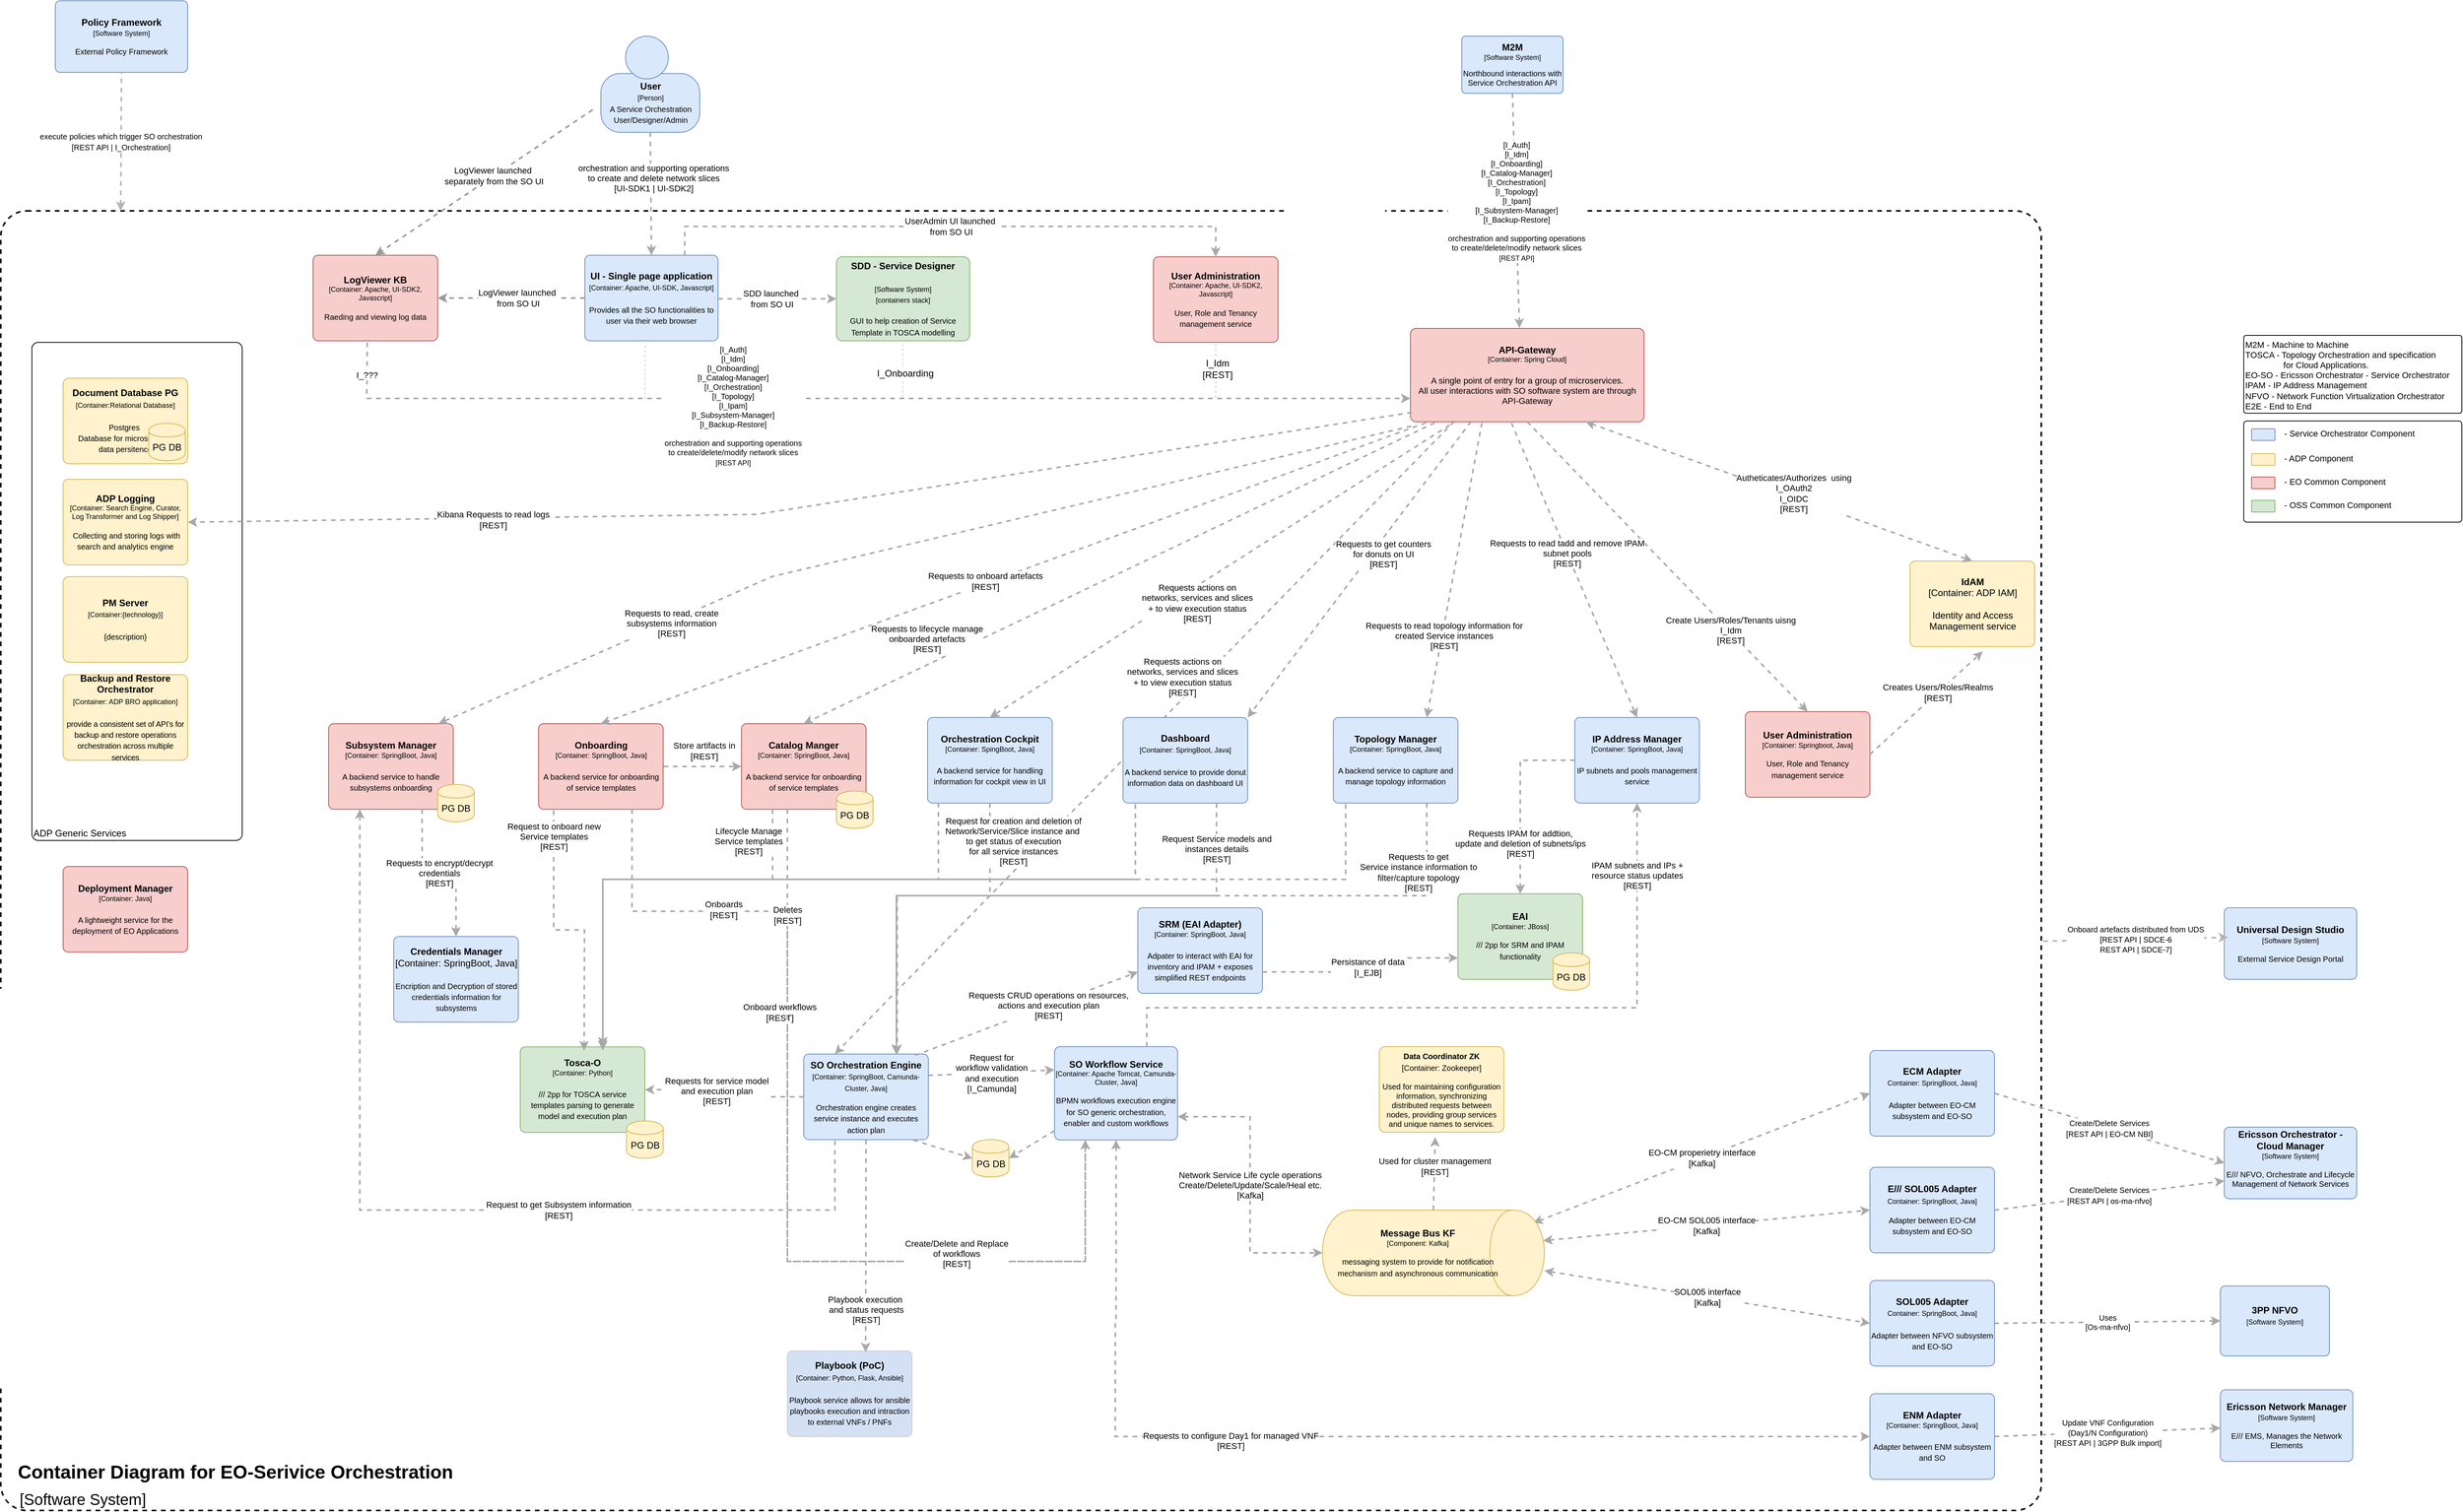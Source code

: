 <mxfile version="12.2.2" type="device" pages="4"><diagram id="Qs1tALbuO7KAnAXreMhZ" name="Container_new"><mxGraphModel dx="222" dy="792" grid="1" gridSize="10" guides="1" tooltips="1" connect="1" arrows="1" fold="1" page="1" pageScale="1" pageWidth="850" pageHeight="1100" math="0" shadow="0"><root><mxCell id="eOnBJu-kauoTRVjVZQrH-0"/><mxCell id="eOnBJu-kauoTRVjVZQrH-1" parent="eOnBJu-kauoTRVjVZQrH-0"/><object label="&lt;div style=&quot;text-align: left ; font-size: 20px&quot;&gt;&lt;span&gt;&amp;nbsp; &amp;nbsp; [Software System]&lt;/span&gt;&lt;br&gt;&lt;/div&gt;" placeholders="1" c4Name="name" c4Type="ExecutionEnvironment" c4Application="applicationAndVersion" id="eOnBJu-kauoTRVjVZQrH-2"><mxCell style="rounded=1;whiteSpace=wrap;html=1;labelBackgroundColor=none;fillColor=#ffffff;fontColor=#000000;align=left;arcSize=2;strokeColor=#000000;verticalAlign=bottom;strokeWidth=2;fontSize=12;dashed=1;" parent="eOnBJu-kauoTRVjVZQrH-1" vertex="1"><mxGeometry x="1560" y="380" width="2620" height="1670" as="geometry"/><C4ExecutionEnvironment as="c4"/></mxCell></object><object label="&lt;div style=&quot;text-align: left; font-size: 11px;&quot;&gt;&lt;div style=&quot;text-align: center; font-size: 11px;&quot;&gt;&lt;span style=&quot;font-size: 11px;&quot;&gt;Requests&amp;nbsp;&lt;/span&gt;&lt;span style=&quot;font-size: 11px;&quot;&gt;actions on&lt;/span&gt;&lt;/div&gt;&lt;div style=&quot;text-align: center; font-size: 11px;&quot;&gt;&lt;span style=&quot;font-size: 11px;&quot;&gt;networks, services and&lt;/span&gt;&lt;span style=&quot;font-size: 11px;&quot;&gt;&amp;nbsp;slices&lt;/span&gt;&lt;/div&gt;&lt;div style=&quot;text-align: center; font-size: 11px;&quot;&gt;&lt;span style=&quot;font-size: 11px;&quot;&gt;+ to view execution status&lt;/span&gt;&lt;/div&gt;&lt;div style=&quot;text-align: center; font-size: 11px;&quot;&gt;[REST]&lt;/div&gt;&lt;/div&gt;" c4Type="Relationship" c4Description="Description" c4Technology="technology" id="ky4Ct7HpNC-zkrZmByKy-0"><mxCell style="rounded=0;html=1;jettySize=auto;orthogonalLoop=1;strokeColor=#A8A8A8;strokeWidth=2;fontColor=#000000;jumpStyle=none;dashed=1;fontSize=11;fontStyle=0;exitX=0.187;exitY=0.997;exitDx=0;exitDy=0;exitPerimeter=0;entryX=0.25;entryY=0;entryDx=0;entryDy=0;" parent="eOnBJu-kauoTRVjVZQrH-1" source="eOnBJu-kauoTRVjVZQrH-40" target="eOnBJu-kauoTRVjVZQrH-19" edge="1"><mxGeometry x="-0.158" y="-20" width="160" relative="1" as="geometry"><mxPoint x="3430.4" y="665.2" as="sourcePoint"/><mxPoint x="2799" y="1041" as="targetPoint"/><mxPoint as="offset"/></mxGeometry><C4Relationship as="c4"/></mxCell></object><mxCell id="eOnBJu-kauoTRVjVZQrH-3" value="" style="group;rounded=0;labelBackgroundColor=none;fillColor=none;fontColor=#000000;align=center;html=1;fontSize=12;" parent="eOnBJu-kauoTRVjVZQrH-1" vertex="1" connectable="0"><mxGeometry x="2330.5" y="155.5" width="127" height="123.5" as="geometry"/><C4Person as="c4"/></mxCell><object label="&lt;b&gt;User&lt;/b&gt;&lt;div&gt;&lt;font style=&quot;font-size: 9px&quot;&gt;[Person]&lt;/font&gt;&lt;/div&gt;&lt;div&gt;&lt;font style=&quot;font-size: 10px&quot;&gt;A Service Orchestration User/Designer/Admin&lt;/font&gt;&lt;br&gt;&lt;/div&gt;" placeholders="1" c4Name="name" c4Type="body" c4Description="Description" id="eOnBJu-kauoTRVjVZQrH-4"><mxCell style="rounded=1;whiteSpace=wrap;html=1;labelBackgroundColor=none;fillColor=#dae8fc;fontColor=#000000;align=center;arcSize=33;strokeColor=#6c8ebf;fontSize=12;" parent="eOnBJu-kauoTRVjVZQrH-3" vertex="1"><mxGeometry y="48.028" width="127" height="75.472" as="geometry"/><C4Person as="c4"/></mxCell></object><mxCell id="eOnBJu-kauoTRVjVZQrH-5" value="" style="ellipse;whiteSpace=wrap;html=1;aspect=fixed;rounded=0;labelBackgroundColor=none;fillColor=#dae8fc;fontSize=12;fontColor=#000000;align=center;strokeColor=#6c8ebf;" parent="eOnBJu-kauoTRVjVZQrH-3" vertex="1"><mxGeometry x="31.75" width="54.889" height="54.889" as="geometry"/><C4Person as="c4"/></mxCell><object label="&lt;span style=&quot;font-size: 12px&quot;&gt;&lt;b style=&quot;font-size: 12px&quot;&gt;UI - Single page application&lt;/b&gt;&lt;/span&gt;&lt;div&gt;&lt;font style=&quot;font-size: 9px&quot;&gt;[Container: Apache, UI-SDK, Javascript]&lt;/font&gt;&lt;/div&gt;&lt;div style=&quot;font-size: 12px&quot;&gt;&lt;br style=&quot;font-size: 12px&quot;&gt;&lt;/div&gt;&lt;font style=&quot;font-size: 10px&quot;&gt;Provides all the SO functionalities to user via their web browser&lt;/font&gt;" placeholders="1" c4Name="name" c4Type="Container" c4Technology="technology" c4Description="Description" id="eOnBJu-kauoTRVjVZQrH-9"><mxCell style="rounded=1;whiteSpace=wrap;html=1;labelBackgroundColor=none;fillColor=#dae8fc;fontColor=#000000;align=center;arcSize=6;strokeColor=#6c8ebf;fontSize=12;" parent="eOnBJu-kauoTRVjVZQrH-1" vertex="1"><mxGeometry x="2310" y="437" width="171" height="110" as="geometry"/><C4Container as="c4"/></mxCell></object><object label="&lt;span style=&quot;font-size: 12px&quot;&gt;&lt;b&gt;Orchestration Cockpit&lt;/b&gt;&lt;/span&gt;&lt;div style=&quot;font-size: 9px&quot;&gt;[Container:&amp;nbsp;&lt;span&gt;SpingBoot, Java&lt;/span&gt;&lt;span&gt;]&lt;/span&gt;&lt;/div&gt;&lt;div style=&quot;font-size: 12px&quot;&gt;&lt;br style=&quot;font-size: 12px&quot;&gt;&lt;/div&gt;&lt;div&gt;&lt;font style=&quot;font-size: 10px&quot;&gt;A backend service for handling information for cockpit view in UI&lt;/font&gt;&lt;/div&gt;" placeholders="1" c4Name="name" c4Type="Container" c4Technology="technology" c4Description="Description" id="eOnBJu-kauoTRVjVZQrH-10"><mxCell style="rounded=1;whiteSpace=wrap;html=1;labelBackgroundColor=none;fillColor=#dae8fc;fontColor=#000000;align=center;arcSize=6;strokeColor=#6c8ebf;fontSize=12;" parent="eOnBJu-kauoTRVjVZQrH-1" vertex="1"><mxGeometry x="2750" y="1031" width="160" height="110" as="geometry"/><C4Container as="c4"/></mxCell></object><object label="&lt;span style=&quot;font-size: 12px&quot;&gt;&lt;b&gt;Onboarding&lt;/b&gt;&lt;/span&gt;&lt;div style=&quot;font-size: 9px&quot;&gt;[Container:&amp;nbsp;&lt;span&gt;SpringBoot, Java&lt;/span&gt;&lt;span&gt;]&lt;/span&gt;&lt;/div&gt;&lt;div style=&quot;font-size: 12px&quot;&gt;&lt;br style=&quot;font-size: 12px&quot;&gt;&lt;/div&gt;&lt;div&gt;&lt;font style=&quot;font-size: 10px&quot;&gt;A backend service for onboarding of service templates&lt;/font&gt;&lt;/div&gt;" placeholders="1" c4Name="name" c4Type="Container" c4Technology="technology" c4Description="Description" id="eOnBJu-kauoTRVjVZQrH-11"><mxCell style="rounded=1;whiteSpace=wrap;html=1;labelBackgroundColor=none;fillColor=#f8cecc;align=center;arcSize=6;strokeColor=#b85450;fontSize=12;" parent="eOnBJu-kauoTRVjVZQrH-1" vertex="1"><mxGeometry x="2250.5" y="1039" width="160" height="110" as="geometry"/><C4Container as="c4"/></mxCell></object><object label="&lt;span style=&quot;font-size: 12px&quot;&gt;&lt;b&gt;Subsystem Manager&lt;/b&gt;&lt;/span&gt;&lt;div style=&quot;font-size: 9px&quot;&gt;[Container:&amp;nbsp;&lt;span&gt;SpringBoot, Java&lt;/span&gt;&lt;span&gt;]&lt;/span&gt;&lt;/div&gt;&lt;div style=&quot;font-size: 12px&quot;&gt;&lt;br style=&quot;font-size: 12px&quot;&gt;&lt;/div&gt;&lt;div&gt;&lt;font style=&quot;font-size: 10px&quot;&gt;A backend service to handle subsystems onboarding&lt;/font&gt;&lt;/div&gt;" placeholders="1" c4Name="name" c4Type="Container" c4Technology="technology" c4Description="Description" id="eOnBJu-kauoTRVjVZQrH-12"><mxCell style="rounded=1;whiteSpace=wrap;html=1;labelBackgroundColor=none;fillColor=#f8cecc;align=center;arcSize=6;strokeColor=#b85450;fontSize=12;" parent="eOnBJu-kauoTRVjVZQrH-1" vertex="1"><mxGeometry x="1981" y="1039" width="160" height="110" as="geometry"/><C4Container as="c4"/></mxCell></object><object label="&lt;b style=&quot;font-size: 12px&quot;&gt;Dashboard&lt;/b&gt;&lt;br style=&quot;font-size: 12px&quot;&gt;&lt;font style=&quot;font-size: 9px&quot;&gt;[Container:&amp;nbsp;SpringBoot, Java]&lt;/font&gt;&lt;br style=&quot;font-size: 12px&quot;&gt;&lt;div style=&quot;font-size: 12px&quot;&gt;&lt;br style=&quot;font-size: 12px&quot;&gt;&lt;/div&gt;&lt;div&gt;&lt;font style=&quot;font-size: 10px&quot;&gt;A backend service to provide donut information data on dashboard UI&lt;/font&gt;&lt;/div&gt;" placeholders="1" c4Name="name" c4Type="Container" c4Technology="technology" c4Description="Description" id="eOnBJu-kauoTRVjVZQrH-13"><mxCell style="rounded=1;whiteSpace=wrap;html=1;labelBackgroundColor=none;fillColor=#dae8fc;fontColor=#000000;align=center;arcSize=6;strokeColor=#6c8ebf;fontSize=12;" parent="eOnBJu-kauoTRVjVZQrH-1" vertex="1"><mxGeometry x="3001" y="1031" width="160" height="110" as="geometry"/><C4Container as="c4"/></mxCell></object><object label="&lt;span style=&quot;font-size: 12px&quot;&gt;&lt;b&gt;Topology Manager&lt;/b&gt;&lt;/span&gt;&lt;div style=&quot;font-size: 9px&quot;&gt;[Container:&amp;nbsp;&lt;span&gt;SpringBoot, Java&lt;/span&gt;&lt;span&gt;]&lt;/span&gt;&lt;/div&gt;&lt;div style=&quot;font-size: 12px&quot;&gt;&lt;br style=&quot;font-size: 12px&quot;&gt;&lt;/div&gt;&lt;div&gt;&lt;font style=&quot;font-size: 10px&quot;&gt;A backend service to capture and manage topology information&lt;/font&gt;&lt;/div&gt;" placeholders="1" c4Name="name" c4Type="Container" c4Technology="technology" c4Description="Description" id="eOnBJu-kauoTRVjVZQrH-14"><mxCell style="rounded=1;whiteSpace=wrap;html=1;labelBackgroundColor=none;fillColor=#dae8fc;fontColor=#000000;align=center;arcSize=6;strokeColor=#6c8ebf;fontSize=12;" parent="eOnBJu-kauoTRVjVZQrH-1" vertex="1"><mxGeometry x="3271" y="1031" width="160" height="110" as="geometry"/><C4Container as="c4"/></mxCell></object><object label="&lt;span style=&quot;font-size: 12px&quot;&gt;&lt;b&gt;Credentials Manager&lt;/b&gt;&lt;/span&gt;&lt;div style=&quot;font-size: 12px&quot;&gt;[Container:&amp;nbsp;&lt;span style=&quot;font-size: 12px&quot;&gt;SpringBoot, Java&lt;/span&gt;&lt;span style=&quot;font-size: 12px&quot;&gt;]&lt;/span&gt;&lt;/div&gt;&lt;div style=&quot;font-size: 12px&quot;&gt;&lt;br style=&quot;font-size: 12px&quot;&gt;&lt;/div&gt;&lt;div&gt;&lt;font style=&quot;font-size: 10px&quot;&gt;Encription and Decryption of stored credentials information for subsystems&lt;/font&gt;&lt;/div&gt;" placeholders="1" c4Name="name" c4Type="Container" c4Technology="technology" c4Description="Description" id="eOnBJu-kauoTRVjVZQrH-15"><mxCell style="rounded=1;whiteSpace=wrap;html=1;labelBackgroundColor=none;fillColor=#dae8fc;fontColor=#000000;align=center;arcSize=6;strokeColor=#6c8ebf;fontSize=12;" parent="eOnBJu-kauoTRVjVZQrH-1" vertex="1"><mxGeometry x="2064.5" y="1312.5" width="160" height="110" as="geometry"/><C4Container as="c4"/></mxCell></object><object label="&lt;b&gt;EAI&lt;/b&gt;&lt;br style=&quot;font-size: 12px&quot;&gt;&lt;div style=&quot;font-size: 9px&quot;&gt;&lt;font style=&quot;font-size: 9px&quot;&gt;[Container:&amp;nbsp;JBoss]&lt;/font&gt;&lt;/div&gt;&lt;div style=&quot;font-size: 9px&quot;&gt;&lt;br&gt;&lt;/div&gt;&lt;div&gt;&lt;font style=&quot;font-size: 10px&quot;&gt;/// 2pp for SRM and IPAM functionality&lt;/font&gt;&lt;/div&gt;" placeholders="1" c4Name="name" c4Type="Container" c4Technology="technology" c4Description="Description" id="eOnBJu-kauoTRVjVZQrH-16"><mxCell style="rounded=1;whiteSpace=wrap;html=1;labelBackgroundColor=none;fillColor=#d5e8d4;align=center;arcSize=6;strokeColor=#82b366;fontSize=12;" parent="eOnBJu-kauoTRVjVZQrH-1" vertex="1"><mxGeometry x="3431" y="1257.496" width="160" height="110" as="geometry"/><C4Container as="c4"/></mxCell></object><object label="&lt;b&gt;Tosca-O&lt;/b&gt;&lt;br style=&quot;font-size: 12px&quot;&gt;&lt;div style=&quot;font-size: 9px&quot;&gt;[Container:&amp;nbsp;&lt;span&gt;Python&lt;/span&gt;&lt;span&gt;]&lt;/span&gt;&lt;/div&gt;&lt;div style=&quot;font-size: 12px&quot;&gt;&lt;br style=&quot;font-size: 12px&quot;&gt;&lt;/div&gt;&lt;div&gt;&lt;font style=&quot;font-size: 10px&quot;&gt;/// 2pp for TOSCA service templates parsing to generate model and execution plan&lt;/font&gt;&lt;br style=&quot;font-size: 12px&quot;&gt;&lt;/div&gt;" placeholders="1" c4Name="name" c4Type="Container" c4Technology="technology" c4Description="Description" id="eOnBJu-kauoTRVjVZQrH-17"><mxCell style="rounded=1;whiteSpace=wrap;html=1;labelBackgroundColor=none;fillColor=#d5e8d4;align=center;arcSize=6;strokeColor=#82b366;fontSize=12;" parent="eOnBJu-kauoTRVjVZQrH-1" vertex="1"><mxGeometry x="2227" y="1454.221" width="160" height="110" as="geometry"/><C4Container as="c4"/></mxCell></object><object label="&lt;span style=&quot;font-size: 12px&quot;&gt;&lt;b&gt;SRM (EAI Adapter)&lt;/b&gt;&lt;/span&gt;&lt;div style=&quot;font-size: 9px&quot;&gt;[Container:&amp;nbsp;&lt;span&gt;SpringBoot, Java&lt;/span&gt;&lt;span&gt;]&lt;/span&gt;&lt;/div&gt;&lt;div style=&quot;font-size: 12px&quot;&gt;&lt;br style=&quot;font-size: 12px&quot;&gt;&lt;/div&gt;&lt;div&gt;&lt;font style=&quot;font-size: 10px&quot;&gt;Adpater to interact with EAI for inventory and IPAM + exposes simplified REST endpoints&lt;/font&gt;&lt;/div&gt;" placeholders="1" c4Name="name" c4Type="Container" c4Technology="technology" c4Description="Description" id="eOnBJu-kauoTRVjVZQrH-18"><mxCell style="rounded=1;whiteSpace=wrap;html=1;labelBackgroundColor=none;fillColor=#dae8fc;fontColor=#000000;align=center;arcSize=6;strokeColor=#6c8ebf;fontSize=12;" parent="eOnBJu-kauoTRVjVZQrH-1" vertex="1"><mxGeometry x="3020" y="1275.5" width="160" height="110" as="geometry"/><C4Container as="c4"/></mxCell></object><object label="&lt;b style=&quot;font-size: 12px&quot;&gt;SO Orchestration Engine&lt;/b&gt;&lt;br style=&quot;font-size: 12px&quot;&gt;&lt;font style=&quot;font-size: 9px&quot;&gt;[Container:&amp;nbsp;SpringBoot, Camunda-Cluster, Java]&lt;br&gt;&lt;/font&gt;&lt;div style=&quot;font-size: 9px&quot;&gt;&lt;br&gt;&lt;/div&gt;&lt;div&gt;&lt;font style=&quot;font-size: 10px&quot;&gt;Orchestration engine creates service instance and executes action plan&lt;/font&gt;&lt;/div&gt;" placeholders="1" c4Name="name" c4Type="Container" c4Technology="technology" c4Description="Description" id="eOnBJu-kauoTRVjVZQrH-19"><mxCell style="rounded=1;whiteSpace=wrap;html=1;labelBackgroundColor=none;fillColor=#dae8fc;fontColor=#000000;align=center;arcSize=6;strokeColor=#6c8ebf;fontSize=12;" parent="eOnBJu-kauoTRVjVZQrH-1" vertex="1"><mxGeometry x="2591" y="1463.5" width="160" height="110" as="geometry"/><C4Container as="c4"/></mxCell></object><object label="&lt;b&gt;SO Workflow Service&lt;/b&gt;&lt;br style=&quot;font-size: 12px&quot;&gt;&lt;div style=&quot;font-size: 9px&quot;&gt;&lt;font style=&quot;font-size: 9px&quot;&gt;[Container: Apache Tomcat, Camunda-Cluster, Java]&lt;/font&gt;&lt;/div&gt;&lt;div style=&quot;font-size: 9px&quot;&gt;&lt;br&gt;&lt;/div&gt;&lt;div&gt;&lt;font style=&quot;font-size: 10px&quot;&gt;BPMN workflows execution engine for SO generic orchestration, enabler and custom workflows&lt;/font&gt;&lt;/div&gt;" placeholders="1" c4Name="name" c4Type="Container" c4Technology="technology" c4Description="Description" id="eOnBJu-kauoTRVjVZQrH-20"><mxCell style="rounded=1;whiteSpace=wrap;html=1;labelBackgroundColor=none;fillColor=#dae8fc;fontColor=#000000;align=center;arcSize=6;strokeColor=#6c8ebf;fontSize=12;" parent="eOnBJu-kauoTRVjVZQrH-1" vertex="1"><mxGeometry x="2913" y="1454" width="158" height="120" as="geometry"/><C4Container as="c4"/></mxCell></object><object label="&lt;div style=&quot;text-align: left; font-size: 11px;&quot;&gt;&lt;div style=&quot;text-align: center; font-size: 11px;&quot;&gt;&lt;span style=&quot;font-size: 11px;&quot;&gt;Requests to read, create&lt;/span&gt;&lt;/div&gt;&lt;div style=&quot;text-align: center; font-size: 11px;&quot;&gt;&lt;span style=&quot;font-size: 11px;&quot;&gt;subsystems information&lt;/span&gt;&lt;/div&gt;&lt;div style=&quot;text-align: center; font-size: 11px;&quot;&gt;[REST]&lt;/div&gt;&lt;/div&gt;" c4Type="Relationship" c4Description="Description" c4Technology="technology" id="eOnBJu-kauoTRVjVZQrH-21"><mxCell style="rounded=0;html=1;jettySize=auto;orthogonalLoop=1;strokeColor=#A8A8A8;strokeWidth=2;fontColor=#000000;jumpStyle=none;dashed=1;fontSize=11;fontStyle=0;exitX=0.003;exitY=1.047;exitDx=0;exitDy=0;exitPerimeter=0;" parent="eOnBJu-kauoTRVjVZQrH-1" source="eOnBJu-kauoTRVjVZQrH-40" edge="1"><mxGeometry x="0.505" y="2" width="160" relative="1" as="geometry"><mxPoint x="2550" y="920" as="sourcePoint"/><mxPoint x="2122" y="1039.0" as="targetPoint"/><mxPoint x="1" as="offset"/><Array as="points"><mxPoint x="2550" y="850"/></Array></mxGeometry><C4Relationship as="c4"/></mxCell></object><object label="&lt;div style=&quot;text-align: left; font-size: 11px;&quot;&gt;&lt;div style=&quot;text-align: center; font-size: 11px;&quot;&gt;&lt;span style=&quot;font-size: 11px;&quot;&gt;Requests to onboard artefacts&lt;/span&gt;&lt;/div&gt;&lt;div style=&quot;text-align: center; font-size: 11px;&quot;&gt;[REST]&lt;/div&gt;&lt;/div&gt;" c4Type="Relationship" c4Description="Description" c4Technology="technology" id="eOnBJu-kauoTRVjVZQrH-22"><mxCell style="rounded=0;html=1;jettySize=auto;orthogonalLoop=1;strokeColor=#A8A8A8;strokeWidth=2;fontColor=#000000;jumpStyle=none;dashed=1;entryX=0.5;entryY=0;fontSize=11;fontStyle=0;exitX=0.066;exitY=1.011;exitDx=0;exitDy=0;exitPerimeter=0;" parent="eOnBJu-kauoTRVjVZQrH-1" source="eOnBJu-kauoTRVjVZQrH-40" target="eOnBJu-kauoTRVjVZQrH-11" edge="1"><mxGeometry x="0.065" y="-2" width="160" relative="1" as="geometry"><mxPoint x="2590" y="948" as="sourcePoint"/><mxPoint x="2750" y="948" as="targetPoint"/><mxPoint x="-1" as="offset"/></mxGeometry><C4Relationship as="c4"/></mxCell></object><object label="&lt;div style=&quot;text-align: left; font-size: 11px;&quot;&gt;&lt;div style=&quot;text-align: center; font-size: 11px;&quot;&gt;&lt;span style=&quot;font-size: 11px;&quot;&gt;Requests&amp;nbsp;&lt;/span&gt;&lt;span style=&quot;font-size: 11px;&quot;&gt;actions on&lt;/span&gt;&lt;/div&gt;&lt;div style=&quot;text-align: center; font-size: 11px;&quot;&gt;&lt;span style=&quot;font-size: 11px;&quot;&gt;networks, services and&lt;/span&gt;&lt;span style=&quot;font-size: 11px;&quot;&gt;&amp;nbsp;slices&lt;/span&gt;&lt;/div&gt;&lt;div style=&quot;text-align: center; font-size: 11px;&quot;&gt;&lt;span style=&quot;font-size: 11px;&quot;&gt;+ to view execution status&lt;/span&gt;&lt;/div&gt;&lt;div style=&quot;text-align: center; font-size: 11px;&quot;&gt;[REST]&lt;/div&gt;&lt;/div&gt;" c4Type="Relationship" c4Description="Description" c4Technology="technology" id="eOnBJu-kauoTRVjVZQrH-23"><mxCell style="edgeStyle=none;rounded=0;html=1;jettySize=auto;orthogonalLoop=1;strokeColor=#A8A8A8;strokeWidth=2;fontColor=#000000;jumpStyle=none;dashed=1;fontSize=11;fontStyle=0;exitX=0.168;exitY=1.035;exitDx=0;exitDy=0;exitPerimeter=0;entryX=0.5;entryY=0;entryDx=0;entryDy=0;" parent="eOnBJu-kauoTRVjVZQrH-1" source="eOnBJu-kauoTRVjVZQrH-40" target="eOnBJu-kauoTRVjVZQrH-10" edge="1"><mxGeometry x="0.135" y="20" width="160" relative="1" as="geometry"><mxPoint x="2640" y="948" as="sourcePoint"/><mxPoint x="2789" y="1031" as="targetPoint"/><mxPoint y="-1" as="offset"/></mxGeometry><C4Relationship as="c4"/></mxCell></object><object label="&lt;div style=&quot;text-align: left; font-size: 11px;&quot;&gt;&lt;div style=&quot;text-align: center; font-size: 11px;&quot;&gt;&lt;span style=&quot;font-size: 11px;&quot;&gt;Requests to get counters&lt;/span&gt;&lt;/div&gt;&lt;div style=&quot;text-align: center; font-size: 11px;&quot;&gt;&lt;span style=&quot;font-size: 11px;&quot;&gt;for donuts on UI&lt;/span&gt;&lt;/div&gt;&lt;div style=&quot;text-align: center; font-size: 11px;&quot;&gt;[REST]&lt;/div&gt;&lt;/div&gt;" c4Type="Relationship" c4Description="Description" c4Technology="technology" id="eOnBJu-kauoTRVjVZQrH-24"><mxCell style="edgeStyle=none;rounded=0;html=1;jettySize=auto;orthogonalLoop=1;strokeColor=#A8A8A8;strokeWidth=2;fontColor=#000000;jumpStyle=none;dashed=1;entryX=1;entryY=0;fontSize=11;fontStyle=0;exitX=0.259;exitY=0.999;exitDx=0;exitDy=0;exitPerimeter=0;entryDx=0;entryDy=0;" parent="eOnBJu-kauoTRVjVZQrH-1" source="eOnBJu-kauoTRVjVZQrH-40" target="eOnBJu-kauoTRVjVZQrH-13" edge="1"><mxGeometry x="-0.145" y="12" width="160" relative="1" as="geometry"><mxPoint x="2660" y="929" as="sourcePoint"/><mxPoint x="2880" y="948" as="targetPoint"/><mxPoint as="offset"/></mxGeometry><C4Relationship as="c4"/></mxCell></object><object label="&lt;div style=&quot;text-align: left; font-size: 11px;&quot;&gt;&lt;div style=&quot;text-align: center; font-size: 11px;&quot;&gt;&lt;span style=&quot;font-size: 11px;&quot;&gt;Requests to read topology information for&lt;/span&gt;&lt;/div&gt;&lt;div style=&quot;text-align: center; font-size: 11px;&quot;&gt;&lt;span style=&quot;font-size: 11px;&quot;&gt;created Service instances&lt;/span&gt;&lt;/div&gt;&lt;div style=&quot;text-align: center; font-size: 11px;&quot;&gt;[REST]&lt;/div&gt;&lt;/div&gt;" c4Type="Relationship" c4Description="Description" c4Technology="technology" id="eOnBJu-kauoTRVjVZQrH-26"><mxCell style="edgeStyle=none;rounded=0;html=1;entryX=0.75;entryY=0;jettySize=auto;orthogonalLoop=1;strokeColor=#A8A8A8;strokeWidth=2;fontColor=#000000;jumpStyle=none;dashed=1;fontSize=11;fontStyle=0;exitX=0.306;exitY=1.011;exitDx=0;exitDy=0;exitPerimeter=0;" parent="eOnBJu-kauoTRVjVZQrH-1" source="eOnBJu-kauoTRVjVZQrH-40" target="eOnBJu-kauoTRVjVZQrH-14" edge="1"><mxGeometry x="0.444" y="2" width="160" relative="1" as="geometry"><mxPoint x="2830" y="898" as="sourcePoint"/><mxPoint x="2990" y="898" as="targetPoint"/><mxPoint as="offset"/></mxGeometry><C4Relationship as="c4"/></mxCell></object><object label="&lt;div style=&quot;text-align: left; font-size: 11px;&quot;&gt;&lt;div style=&quot;text-align: center; font-size: 11px;&quot;&gt;&lt;span style=&quot;font-size: 11px;&quot;&gt;Requests to encrypt/decrypt&lt;/span&gt;&lt;/div&gt;&lt;div style=&quot;text-align: center; font-size: 11px;&quot;&gt;&lt;span style=&quot;font-size: 11px;&quot;&gt;credentials&lt;/span&gt;&lt;/div&gt;&lt;div style=&quot;text-align: center; font-size: 11px;&quot;&gt;[REST]&lt;/div&gt;&lt;/div&gt;" c4Type="Relationship" c4Description="Description" c4Technology="technology" id="eOnBJu-kauoTRVjVZQrH-27"><mxCell style="rounded=0;html=1;jettySize=auto;orthogonalLoop=1;strokeColor=#A8A8A8;strokeWidth=2;fontColor=#000000;jumpStyle=none;dashed=1;startArrow=none;startFill=0;fontSize=11;exitX=0.75;exitY=1;exitDx=0;exitDy=0;fontStyle=0;edgeStyle=orthogonalEdgeStyle;" parent="eOnBJu-kauoTRVjVZQrH-1" source="eOnBJu-kauoTRVjVZQrH-12" target="eOnBJu-kauoTRVjVZQrH-15" edge="1"><mxGeometry width="160" relative="1" as="geometry"><mxPoint x="2230" y="1118" as="sourcePoint"/><mxPoint x="2230" y="1178" as="targetPoint"/></mxGeometry><C4Relationship as="c4"/></mxCell></object><object label="&lt;div style=&quot;text-align: left; font-size: 11px;&quot;&gt;&lt;div style=&quot;text-align: center; font-size: 11px;&quot;&gt;&lt;span style=&quot;font-size: 11px;&quot;&gt;Request to onboard new&lt;/span&gt;&lt;/div&gt;&lt;div style=&quot;text-align: center; font-size: 11px;&quot;&gt;&lt;span style=&quot;font-size: 11px;&quot;&gt;Service templates&lt;/span&gt;&lt;/div&gt;&lt;div style=&quot;text-align: center; font-size: 11px;&quot;&gt;[REST]&lt;/div&gt;&lt;/div&gt;" c4Type="Relationship" c4Description="Description" c4Technology="technology" id="eOnBJu-kauoTRVjVZQrH-29"><mxCell style="rounded=0;html=1;jettySize=auto;orthogonalLoop=1;strokeColor=#A8A8A8;strokeWidth=2;fontColor=#000000;jumpStyle=none;dashed=1;exitX=0.121;exitY=1.012;fillColor=#d5e8d4;exitPerimeter=0;fontSize=11;fontStyle=0;edgeStyle=orthogonalEdgeStyle;" parent="eOnBJu-kauoTRVjVZQrH-1" source="eOnBJu-kauoTRVjVZQrH-11" edge="1"><mxGeometry x="-0.808" width="160" relative="1" as="geometry"><mxPoint x="2420" y="1288" as="sourcePoint"/><mxPoint x="2309" y="1459" as="targetPoint"/><mxPoint as="offset"/></mxGeometry><C4Relationship as="c4"/></mxCell></object><object label="&lt;div style=&quot;text-align: left; font-size: 11px;&quot;&gt;&lt;div style=&quot;text-align: center; font-size: 11px;&quot;&gt;&lt;span style=&quot;font-size: 11px;&quot;&gt;Requests for service model&lt;/span&gt;&lt;/div&gt;&lt;div style=&quot;text-align: center; font-size: 11px;&quot;&gt;&lt;span style=&quot;font-size: 11px;&quot;&gt;and&amp;nbsp;&lt;/span&gt;&lt;span style=&quot;font-size: 11px;&quot;&gt;execution plan&lt;/span&gt;&lt;/div&gt;&lt;div style=&quot;text-align: center; font-size: 11px;&quot;&gt;[REST]&lt;/div&gt;&lt;/div&gt;" c4Type="Relationship" c4Description="Description" c4Technology="technology" id="eOnBJu-kauoTRVjVZQrH-31"><mxCell style="edgeStyle=orthogonalEdgeStyle;rounded=0;html=1;entryX=1;entryY=0.5;jettySize=auto;orthogonalLoop=1;strokeColor=#A8A8A8;strokeWidth=2;fontColor=#000000;jumpStyle=none;dashed=1;fillColor=#d5e8d4;fontSize=11;fontStyle=0" parent="eOnBJu-kauoTRVjVZQrH-1" source="eOnBJu-kauoTRVjVZQrH-19" target="eOnBJu-kauoTRVjVZQrH-17" edge="1"><mxGeometry x="0.03" y="10" width="160" relative="1" as="geometry"><mxPoint x="2670" y="1399" as="sourcePoint"/><mxPoint x="2830" y="1399" as="targetPoint"/><mxPoint as="offset"/></mxGeometry><C4Relationship as="c4"/></mxCell></object><object label="&lt;div style=&quot;text-align: left; font-size: 11px;&quot;&gt;&lt;div style=&quot;text-align: center; font-size: 11px;&quot;&gt;&lt;span style=&quot;font-size: 11px;&quot;&gt;Requests IPAM for addtion,&lt;/span&gt;&lt;/div&gt;&lt;div style=&quot;text-align: center; font-size: 11px;&quot;&gt;&lt;span style=&quot;font-size: 11px;&quot;&gt;update and deletion of subnets/ips&lt;/span&gt;&lt;/div&gt;&lt;div style=&quot;text-align: center; font-size: 11px;&quot;&gt;[REST]&lt;/div&gt;&lt;/div&gt;" c4Type="Relationship" c4Description="Description" c4Technology="technology" id="eOnBJu-kauoTRVjVZQrH-32"><mxCell style="rounded=0;html=1;jettySize=auto;orthogonalLoop=1;strokeColor=#A8A8A8;strokeWidth=2;fontColor=#000000;jumpStyle=none;dashed=1;exitX=0;exitY=0.5;entryX=0.5;entryY=0;fillColor=#e1d5e7;exitDx=0;exitDy=0;fontSize=11;entryDx=0;entryDy=0;edgeStyle=orthogonalEdgeStyle;fontStyle=0" parent="eOnBJu-kauoTRVjVZQrH-1" source="eOnBJu-kauoTRVjVZQrH-45" target="eOnBJu-kauoTRVjVZQrH-16" edge="1"><mxGeometry x="0.467" width="160" relative="1" as="geometry"><mxPoint x="3280" y="1129" as="sourcePoint"/><mxPoint x="3280" y="1289" as="targetPoint"/><mxPoint as="offset"/></mxGeometry><C4Relationship as="c4"/></mxCell></object><object label="&lt;div style=&quot;text-align: left; font-size: 11px;&quot;&gt;&lt;div style=&quot;text-align: center; font-size: 11px;&quot;&gt;&lt;span style=&quot;font-size: 11px;&quot;&gt;Requests to get&lt;/span&gt;&lt;/div&gt;&lt;div style=&quot;text-align: center; font-size: 11px;&quot;&gt;&lt;span style=&quot;font-size: 11px;&quot;&gt;Service instance information to&lt;/span&gt;&lt;/div&gt;&lt;div style=&quot;text-align: center; font-size: 11px;&quot;&gt;&lt;span style=&quot;font-size: 11px;&quot;&gt;filter/capture topology&lt;/span&gt;&lt;/div&gt;&lt;div style=&quot;text-align: center; font-size: 11px;&quot;&gt;[REST]&lt;/div&gt;&lt;/div&gt;" c4Type="Relationship" c4Description="Description" c4Technology="technology" id="eOnBJu-kauoTRVjVZQrH-33"><mxCell style="edgeStyle=orthogonalEdgeStyle;rounded=0;html=1;jettySize=auto;orthogonalLoop=1;strokeColor=#A8A8A8;strokeWidth=2;fontColor=#000000;jumpStyle=none;dashed=1;exitX=0.75;exitY=1;fillColor=#e1d5e7;fontSize=11;fontStyle=0" parent="eOnBJu-kauoTRVjVZQrH-1" source="eOnBJu-kauoTRVjVZQrH-14" edge="1"><mxGeometry x="-0.823" y="-11" width="160" relative="1" as="geometry"><mxPoint x="3290" y="1168" as="sourcePoint"/><mxPoint x="2710" y="1464" as="targetPoint"/><mxPoint as="offset"/><Array as="points"><mxPoint x="3391" y="1260"/><mxPoint x="2710" y="1260"/></Array></mxGeometry><C4Relationship as="c4"/></mxCell></object><object label="&lt;div style=&quot;text-align: left; font-size: 11px;&quot;&gt;&lt;div style=&quot;text-align: center; font-size: 11px;&quot;&gt;&lt;span style=&quot;font-size: 11px;&quot;&gt;Request Service models and&lt;/span&gt;&lt;/div&gt;&lt;div style=&quot;text-align: center; font-size: 11px;&quot;&gt;&lt;span style=&quot;font-size: 11px;&quot;&gt;instances details&lt;/span&gt;&lt;/div&gt;&lt;div style=&quot;text-align: center; font-size: 11px;&quot;&gt;[REST]&lt;/div&gt;&lt;/div&gt;" c4Type="Relationship" c4Description="Description" c4Technology="technology" id="eOnBJu-kauoTRVjVZQrH-34"><mxCell style="rounded=0;html=1;jettySize=auto;orthogonalLoop=1;strokeColor=#A8A8A8;strokeWidth=2;fontColor=#000000;jumpStyle=none;dashed=1;fillColor=#e1d5e7;exitX=0.75;exitY=1;fontSize=11;fontStyle=0;edgeStyle=orthogonalEdgeStyle;" parent="eOnBJu-kauoTRVjVZQrH-1" source="eOnBJu-kauoTRVjVZQrH-13" edge="1"><mxGeometry x="-0.839" width="160" relative="1" as="geometry"><mxPoint x="3161" y="1073.068" as="sourcePoint"/><mxPoint x="2710" y="1464" as="targetPoint"/><mxPoint as="offset"/><Array as="points"><mxPoint x="3121" y="1260"/><mxPoint x="2710" y="1260"/></Array></mxGeometry><C4Relationship as="c4"/></mxCell></object><object label="&lt;div style=&quot;text-align: left; font-size: 11px;&quot;&gt;&lt;div style=&quot;text-align: center; font-size: 11px;&quot;&gt;&lt;span style=&quot;font-size: 11px;&quot;&gt;Request for&lt;/span&gt;&lt;/div&gt;&lt;div style=&quot;text-align: center; font-size: 11px;&quot;&gt;&lt;span style=&quot;font-size: 11px;&quot;&gt;workflow validation&lt;/span&gt;&lt;/div&gt;&lt;div style=&quot;text-align: center; font-size: 11px;&quot;&gt;&lt;span style=&quot;font-size: 11px;&quot;&gt;and execution&lt;/span&gt;&lt;/div&gt;&lt;div style=&quot;text-align: center; font-size: 11px;&quot;&gt;[I_Camunda]&lt;/div&gt;&lt;/div&gt;" c4Type="Relationship" c4Description="Description" c4Technology="technology" id="eOnBJu-kauoTRVjVZQrH-35"><mxCell style="edgeStyle=none;rounded=0;html=1;jettySize=auto;orthogonalLoop=1;strokeColor=#A8A8A8;strokeWidth=2;fontColor=#000000;jumpStyle=none;dashed=1;exitX=1;exitY=0.25;entryX=0;entryY=0.25;fontSize=11;fontStyle=0" parent="eOnBJu-kauoTRVjVZQrH-1" source="eOnBJu-kauoTRVjVZQrH-19" target="eOnBJu-kauoTRVjVZQrH-20" edge="1"><mxGeometry width="160" relative="1" as="geometry"><mxPoint x="2920" y="1439" as="sourcePoint"/><mxPoint x="3080" y="1439" as="targetPoint"/></mxGeometry><C4Relationship as="c4"/></mxCell></object><object label="&lt;div style=&quot;text-align: left; font-size: 11px;&quot;&gt;&lt;div style=&quot;text-align: center; font-size: 11px;&quot;&gt;&lt;span style=&quot;font-size: 11px;&quot;&gt;Persistance of data&lt;/span&gt;&lt;/div&gt;&lt;div style=&quot;text-align: center; font-size: 11px;&quot;&gt;[I_EJB]&lt;/div&gt;&lt;/div&gt;" c4Type="Relationship" c4Description="Description" c4Technology="technology" id="eOnBJu-kauoTRVjVZQrH-36"><mxCell style="rounded=0;html=1;jettySize=auto;orthogonalLoop=1;strokeColor=#A8A8A8;strokeWidth=2;fontColor=#000000;jumpStyle=none;dashed=1;fontSize=11;edgeStyle=orthogonalEdgeStyle;exitX=1;exitY=0.75;exitDx=0;exitDy=0;entryX=0;entryY=0.75;entryDx=0;entryDy=0;fontStyle=0" parent="eOnBJu-kauoTRVjVZQrH-1" source="eOnBJu-kauoTRVjVZQrH-18" target="eOnBJu-kauoTRVjVZQrH-16" edge="1"><mxGeometry x="-0.017" y="-9" width="160" relative="1" as="geometry"><mxPoint x="2930" y="1238" as="sourcePoint"/><mxPoint x="3090" y="1238" as="targetPoint"/><mxPoint as="offset"/></mxGeometry><C4Relationship as="c4"/></mxCell></object><object label="&lt;div style=&quot;text-align: left; font-size: 11px;&quot;&gt;&lt;div style=&quot;text-align: center; font-size: 11px;&quot;&gt;&lt;span style=&quot;font-size: 11px;&quot;&gt;Requests CRUD operations on resources,&lt;/span&gt;&lt;/div&gt;&lt;div style=&quot;text-align: center; font-size: 11px;&quot;&gt;&lt;span style=&quot;font-size: 11px;&quot;&gt;actions and execution plan&lt;/span&gt;&lt;/div&gt;&lt;div style=&quot;text-align: center; font-size: 11px;&quot;&gt;[REST]&lt;/div&gt;&lt;/div&gt;" c4Type="Relationship" c4Description="Beschreibung" c4Technology="technology" id="eOnBJu-kauoTRVjVZQrH-38"><mxCell style="rounded=0;html=1;jettySize=auto;orthogonalLoop=1;strokeColor=#A8A8A8;strokeWidth=2;fontColor=#000000;jumpStyle=none;dashed=1;exitX=0.895;exitY=0.015;entryX=0;entryY=0.75;fillColor=#e1d5e7;exitPerimeter=0;fontSize=11;fontStyle=0;" parent="eOnBJu-kauoTRVjVZQrH-1" source="eOnBJu-kauoTRVjVZQrH-19" target="eOnBJu-kauoTRVjVZQrH-18" edge="1"><mxGeometry x="0.197" width="160" relative="1" as="geometry"><mxPoint x="2760" y="1438" as="sourcePoint"/><mxPoint x="2920" y="1438" as="targetPoint"/><mxPoint as="offset"/></mxGeometry><C4Relationship as="c4"/></mxCell></object><object label="&lt;div style=&quot;text-align: left; font-size: 11px;&quot;&gt;&lt;div style=&quot;text-align: center; font-size: 11px;&quot;&gt;&lt;span style=&quot;font-size: 11px;&quot;&gt;IPAM subnets and IPs +&lt;/span&gt;&lt;/div&gt;&lt;div style=&quot;text-align: center; font-size: 11px;&quot;&gt;&lt;span style=&quot;font-size: 11px;&quot;&gt;resource status updates&lt;/span&gt;&lt;br style=&quot;font-size: 11px;&quot;&gt;&lt;/div&gt;&lt;div style=&quot;text-align: center; font-size: 11px;&quot;&gt;[REST]&lt;/div&gt;&lt;/div&gt;" c4Type="Relationship" c4Description="Beschreibung" c4Technology="technology" id="eOnBJu-kauoTRVjVZQrH-39"><mxCell style="edgeStyle=orthogonalEdgeStyle;rounded=0;html=1;entryX=0.5;entryY=1;jettySize=auto;orthogonalLoop=1;strokeColor=#A8A8A8;strokeWidth=2;fontColor=#000000;jumpStyle=none;dashed=1;exitX=0.75;exitY=0;fillColor=#e1d5e7;fontSize=11;entryDx=0;entryDy=0;fontStyle=0" parent="eOnBJu-kauoTRVjVZQrH-1" source="eOnBJu-kauoTRVjVZQrH-20" target="eOnBJu-kauoTRVjVZQrH-45" edge="1"><mxGeometry x="0.803" width="160" relative="1" as="geometry"><mxPoint x="3220" y="1379" as="sourcePoint"/><mxPoint x="3380" y="1379" as="targetPoint"/><Array as="points"><mxPoint x="3031" y="1404"/><mxPoint x="3661" y="1404"/></Array><mxPoint as="offset"/></mxGeometry><C4Relationship as="c4"/></mxCell></object><object label="&lt;span style=&quot;font-size: 12px&quot;&gt;&lt;b&gt;API-Gateway&lt;/b&gt;&lt;/span&gt;&lt;div style=&quot;font-size: 9px&quot;&gt;[Container:&amp;nbsp;&lt;span&gt;Spring Cloud&lt;/span&gt;&lt;span&gt;]&lt;/span&gt;&lt;/div&gt;&lt;div style=&quot;font-size: 12px&quot;&gt;&lt;br style=&quot;font-size: 12px&quot;&gt;&lt;/div&gt;&lt;div style=&quot;font-size: 11px&quot;&gt;&lt;font style=&quot;font-size: 11px&quot;&gt;A single point of entry for a group of microservices.&lt;/font&gt;&lt;/div&gt;&lt;div style=&quot;font-size: 11px&quot;&gt;&lt;font style=&quot;font-size: 11px&quot;&gt;All user interactions with SO software system are through API-Gateway&lt;/font&gt;&lt;/div&gt;" placeholders="1" c4Name="name" c4Type="Container" c4Technology="technology" c4Description="Description" id="eOnBJu-kauoTRVjVZQrH-40"><mxCell style="rounded=1;whiteSpace=wrap;html=1;labelBackgroundColor=none;fillColor=#f8cecc;align=center;arcSize=6;strokeColor=#b85450;fontSize=12;" parent="eOnBJu-kauoTRVjVZQrH-1" vertex="1"><mxGeometry x="3370" y="531" width="300" height="120" as="geometry"/><C4Container as="c4"/></mxCell></object><mxCell id="eOnBJu-kauoTRVjVZQrH-41" value="&lt;font size=&quot;1&quot;&gt;&lt;b style=&quot;font-size: 24px&quot;&gt;Container Diagram for EO-Serivice Orchestration&lt;/b&gt;&lt;/font&gt;" style="text;html=1;fontSize=32;" parent="eOnBJu-kauoTRVjVZQrH-1" vertex="1"><mxGeometry x="1580" y="1972" width="743" height="30" as="geometry"/></mxCell><object label="&lt;div style=&quot;text-align: left; font-size: 11px;&quot;&gt;&lt;div style=&quot;text-align: center; font-size: 11px;&quot;&gt;&lt;br style=&quot;font-size: 11px;&quot;&gt;&lt;/div&gt;&lt;/div&gt;" c4Type="Relationship" c4Description="Beschreibung" c4Technology="technology" id="eOnBJu-kauoTRVjVZQrH-42"><mxCell style="edgeStyle=orthogonalEdgeStyle;rounded=0;html=1;jettySize=auto;orthogonalLoop=1;strokeColor=#A8A8A8;strokeWidth=2;fontColor=#000000;jumpStyle=none;dashed=1;exitX=0.087;exitY=0.996;fillColor=#d5e8d4;exitPerimeter=0;fontSize=11;fontStyle=0" parent="eOnBJu-kauoTRVjVZQrH-1" source="eOnBJu-kauoTRVjVZQrH-10" edge="1"><mxGeometry x="-0.505" y="10" width="160" relative="1" as="geometry"><mxPoint x="2661" y="1209" as="sourcePoint"/><mxPoint x="2333" y="1459" as="targetPoint"/><Array as="points"><mxPoint x="2764" y="1239"/><mxPoint x="2333" y="1239"/><mxPoint x="2333" y="1459"/></Array><mxPoint as="offset"/></mxGeometry><C4Relationship as="c4"/></mxCell></object><object label="&lt;div style=&quot;text-align: left; font-size: 11px;&quot;&gt;&lt;div style=&quot;text-align: center; font-size: 11px;&quot;&gt;&lt;br style=&quot;font-size: 11px;&quot;&gt;&lt;/div&gt;&lt;/div&gt;" c4Type="Relationship" c4Description="Beschreibung" c4Technology="technology" id="eOnBJu-kauoTRVjVZQrH-43"><mxCell style="rounded=0;html=1;jettySize=auto;orthogonalLoop=1;strokeColor=#A8A8A8;strokeWidth=2;fontColor=#000000;jumpStyle=none;dashed=1;exitX=0.099;exitY=1.012;edgeStyle=orthogonalEdgeStyle;fillColor=#d5e8d4;exitPerimeter=0;fontSize=11;fontStyle=0" parent="eOnBJu-kauoTRVjVZQrH-1" source="eOnBJu-kauoTRVjVZQrH-13" edge="1"><mxGeometry x="-0.15" y="2" width="160" relative="1" as="geometry"><mxPoint x="2971" y="1119" as="sourcePoint"/><mxPoint x="2333" y="1454" as="targetPoint"/><Array as="points"><mxPoint x="3017" y="1239"/><mxPoint x="2333" y="1239"/></Array><mxPoint x="-1" as="offset"/></mxGeometry><C4Relationship as="c4"/></mxCell></object><object label="&lt;div style=&quot;text-align: left; font-size: 11px;&quot;&gt;&lt;div style=&quot;text-align: center; font-size: 11px;&quot;&gt;&lt;br style=&quot;font-size: 11px;&quot;&gt;&lt;/div&gt;&lt;/div&gt;" c4Type="Relationship" c4Description="Beschreibung" c4Technology="technology" id="eOnBJu-kauoTRVjVZQrH-44"><mxCell style="rounded=0;html=1;jettySize=auto;orthogonalLoop=1;strokeColor=#A8A8A8;strokeWidth=2;fontColor=#000000;jumpStyle=none;dashed=1;exitX=0.099;exitY=1.012;edgeStyle=orthogonalEdgeStyle;fillColor=#d5e8d4;exitPerimeter=0;fontSize=11;fontStyle=0" parent="eOnBJu-kauoTRVjVZQrH-1" source="eOnBJu-kauoTRVjVZQrH-14" edge="1"><mxGeometry width="160" relative="1" as="geometry"><mxPoint x="3701" y="1159" as="sourcePoint"/><mxPoint x="2333" y="1458.0" as="targetPoint"/><Array as="points"><mxPoint x="3287" y="1239"/><mxPoint x="2333" y="1239"/><mxPoint x="2333" y="1458"/></Array></mxGeometry><C4Relationship as="c4"/></mxCell></object><object label="&lt;span style=&quot;font-size: 12px&quot;&gt;&lt;b&gt;IP Address Manager&lt;/b&gt;&lt;/span&gt;&lt;div style=&quot;font-size: 9px&quot;&gt;[Container:&amp;nbsp;&lt;span&gt;SpringBoot, Java&lt;/span&gt;&lt;span&gt;]&lt;/span&gt;&lt;/div&gt;&lt;div style=&quot;font-size: 12px&quot;&gt;&lt;br style=&quot;font-size: 12px&quot;&gt;&lt;/div&gt;&lt;div&gt;&lt;font style=&quot;font-size: 10px&quot;&gt;IP subnets and pools management service&lt;/font&gt;&lt;/div&gt;" placeholders="1" c4Name="name" c4Type="Container" c4Technology="technology" c4Description="Description" id="eOnBJu-kauoTRVjVZQrH-45"><mxCell style="rounded=1;whiteSpace=wrap;html=1;labelBackgroundColor=none;fillColor=#dae8fc;fontColor=#000000;align=center;arcSize=6;strokeColor=#6c8ebf;fontSize=12;" parent="eOnBJu-kauoTRVjVZQrH-1" vertex="1"><mxGeometry x="3581" y="1031" width="160" height="110" as="geometry"/><C4Container as="c4"/></mxCell></object><object label="&lt;span style=&quot;font-size: 12px&quot;&gt;&lt;b&gt;IdAM&lt;/b&gt;&lt;/span&gt;&lt;div style=&quot;font-size: 12px&quot;&gt;[Container: ADP IAM&lt;span style=&quot;font-size: 12px&quot;&gt;]&lt;/span&gt;&lt;/div&gt;&lt;div style=&quot;font-size: 12px&quot;&gt;&lt;br style=&quot;font-size: 12px&quot;&gt;&lt;/div&gt;&lt;div style=&quot;font-size: 12px&quot;&gt;Identity and Access Management service&lt;/div&gt;" placeholders="1" c4Name="name" c4Type="Container" c4Technology="technology" c4Description="Description" id="eOnBJu-kauoTRVjVZQrH-47"><mxCell style="rounded=1;whiteSpace=wrap;html=1;labelBackgroundColor=none;fillColor=#fff2cc;align=center;arcSize=6;strokeColor=#d6b656;fontSize=12;" parent="eOnBJu-kauoTRVjVZQrH-1" vertex="1"><mxGeometry x="4011.5" y="830" width="160" height="110" as="geometry"/><C4Container as="c4"/></mxCell></object><object label="&lt;div style=&quot;text-align: left ; font-size: 11px&quot;&gt;&lt;div style=&quot;text-align: center ; font-size: 11px&quot;&gt;&lt;span style=&quot;font-size: 11px&quot;&gt;Autheticates/Authorizes&amp;nbsp; using&lt;br&gt;I_OAuth2&lt;br&gt;I_OIDC&lt;/span&gt;&lt;/div&gt;&lt;div style=&quot;text-align: center ; font-size: 11px&quot;&gt;[REST]&lt;/div&gt;&lt;/div&gt;" c4Type="Relationship" c4Description="Beschreibung" c4Technology="technology" id="eOnBJu-kauoTRVjVZQrH-48"><mxCell style="rounded=0;html=1;jettySize=auto;orthogonalLoop=1;strokeColor=#A8A8A8;strokeWidth=2;fontColor=#000000;jumpStyle=none;dashed=1;exitX=0.75;exitY=1;entryX=0.5;entryY=0;fontSize=11;exitDx=0;exitDy=0;startArrow=classic;startFill=1;fontStyle=0" parent="eOnBJu-kauoTRVjVZQrH-1" source="eOnBJu-kauoTRVjVZQrH-40" target="eOnBJu-kauoTRVjVZQrH-47" edge="1"><mxGeometry x="0.068" y="4" width="160" relative="1" as="geometry"><mxPoint x="3865" y="893" as="sourcePoint"/><mxPoint x="4475" y="1325" as="targetPoint"/><mxPoint as="offset"/></mxGeometry><C4Relationship as="c4"/></mxCell></object><object label="&lt;span style=&quot;font-size: 12px&quot;&gt;&lt;b&gt;Catalog Manger&lt;/b&gt;&lt;/span&gt;&lt;div style=&quot;font-size: 9px&quot;&gt;[Container:&amp;nbsp;&lt;span&gt;SpringBoot, Java&lt;/span&gt;&lt;span&gt;]&lt;/span&gt;&lt;/div&gt;&lt;div style=&quot;font-size: 12px&quot;&gt;&lt;br style=&quot;font-size: 12px&quot;&gt;&lt;/div&gt;&lt;div&gt;&lt;font style=&quot;font-size: 10px&quot;&gt;A backend service for onboarding of service templates&lt;/font&gt;&lt;/div&gt;" placeholders="1" c4Name="name" c4Type="Container" c4Technology="technology" c4Description="Description" id="eOnBJu-kauoTRVjVZQrH-49"><mxCell style="rounded=1;whiteSpace=wrap;html=1;labelBackgroundColor=none;fillColor=#f8cecc;align=center;arcSize=6;strokeColor=#b85450;fontSize=12;" parent="eOnBJu-kauoTRVjVZQrH-1" vertex="1"><mxGeometry x="2511" y="1039" width="160" height="110" as="geometry"/><C4Container as="c4"/></mxCell></object><object label="&lt;div style=&quot;text-align: left; font-size: 11px;&quot;&gt;&lt;div style=&quot;text-align: center; font-size: 11px;&quot;&gt;&lt;span style=&quot;font-size: 11px;&quot;&gt;Requests to lifecycle manage&lt;/span&gt;&lt;/div&gt;&lt;div style=&quot;text-align: center; font-size: 11px;&quot;&gt;&lt;span style=&quot;font-size: 11px;&quot;&gt;onboarded artefacts&lt;/span&gt;&lt;/div&gt;&lt;div style=&quot;text-align: center; font-size: 11px;&quot;&gt;[REST]&lt;/div&gt;&lt;/div&gt;" c4Type="Relationship" c4Description="Description" c4Technology="technology" id="eOnBJu-kauoTRVjVZQrH-50"><mxCell style="rounded=0;html=1;jettySize=auto;orthogonalLoop=1;strokeColor=#A8A8A8;strokeWidth=2;fontColor=#000000;jumpStyle=none;dashed=1;entryX=0.5;entryY=0;fontSize=11;fontStyle=0;exitX=0.104;exitY=1.011;exitDx=0;exitDy=0;exitPerimeter=0;" parent="eOnBJu-kauoTRVjVZQrH-1" source="eOnBJu-kauoTRVjVZQrH-40" target="eOnBJu-kauoTRVjVZQrH-49" edge="1"><mxGeometry x="0.577" y="-30" width="160" relative="1" as="geometry"><mxPoint x="3172.929" y="900.857" as="sourcePoint"/><mxPoint x="2971.5" y="948" as="targetPoint"/><mxPoint as="offset"/></mxGeometry><C4Relationship as="c4"/></mxCell></object><object label="&lt;div style=&quot;text-align: left ; font-size: 11px&quot;&gt;&lt;div style=&quot;text-align: center ; font-size: 11px&quot;&gt;&lt;div&gt;orchestration and supporting operations&lt;/div&gt;&lt;div&gt;to create and delete network slices&lt;/div&gt;&lt;div style=&quot;font-size: 11px&quot;&gt;[UI-SDK1 | UI-SDK2]&lt;/div&gt;&lt;/div&gt;&lt;/div&gt;" c4Type="Relationship" c4Description="Beschreibung" c4Technology="technology" id="eOnBJu-kauoTRVjVZQrH-52"><mxCell style="edgeStyle=none;rounded=0;html=1;jettySize=auto;orthogonalLoop=1;strokeColor=#A8A8A8;strokeWidth=2;fontColor=#000000;jumpStyle=none;dashed=1;exitX=0.5;exitY=1;exitDx=0;exitDy=0;fontSize=11;fontStyle=0;entryX=0.5;entryY=0;entryDx=0;entryDy=0;" parent="eOnBJu-kauoTRVjVZQrH-1" source="eOnBJu-kauoTRVjVZQrH-4" target="eOnBJu-kauoTRVjVZQrH-9" edge="1"><mxGeometry x="-0.266" y="3" width="160" relative="1" as="geometry"><mxPoint x="2720.667" y="372.5" as="sourcePoint"/><mxPoint x="3287" y="531" as="targetPoint"/><mxPoint y="1" as="offset"/></mxGeometry><C4Relationship as="c4"/></mxCell></object><object label="PG DB" placeholders="1" c4Type="Database" c4Technology="technology" c4Description="Beschreibung" id="eOnBJu-kauoTRVjVZQrH-53"><mxCell style="shape=cylinder;whiteSpace=wrap;html=1;boundedLbl=1;rounded=0;labelBackgroundColor=none;fillColor=#fff2cc;fontSize=12;align=center;strokeColor=#d6b656;" parent="eOnBJu-kauoTRVjVZQrH-1" vertex="1"><mxGeometry x="2121" y="1117" width="47" height="48" as="geometry"/><C4Database as="c4"/></mxCell></object><object label="&lt;div style=&quot;text-align: left; font-size: 11px;&quot;&gt;&lt;div style=&quot;text-align: center; font-size: 11px;&quot;&gt;&lt;span style=&quot;font-size: 11px;&quot;&gt;Request to get Subsystem information&lt;/span&gt;&lt;/div&gt;&lt;div style=&quot;text-align: center; font-size: 11px;&quot;&gt;[REST]&lt;/div&gt;&lt;/div&gt;" c4Type="Relationship" c4Description="Description" c4Technology="technology" id="eOnBJu-kauoTRVjVZQrH-54"><mxCell style="rounded=0;html=1;jettySize=auto;orthogonalLoop=1;strokeColor=#A8A8A8;strokeWidth=2;fontColor=#000000;jumpStyle=none;dashed=1;exitX=0.25;exitY=1;entryX=0.25;entryY=1;edgeStyle=orthogonalEdgeStyle;exitDx=0;exitDy=0;entryDx=0;entryDy=0;startArrow=classic;startFill=1;endArrow=none;endFill=0;fontSize=11;fontStyle=0" parent="eOnBJu-kauoTRVjVZQrH-1" source="eOnBJu-kauoTRVjVZQrH-12" target="eOnBJu-kauoTRVjVZQrH-19" edge="1"><mxGeometry x="0.267" width="160" relative="1" as="geometry"><mxPoint x="2759.667" y="1124" as="sourcePoint"/><mxPoint x="2721.333" y="1474" as="targetPoint"/><mxPoint as="offset"/><Array as="points"><mxPoint x="2021" y="1664"/><mxPoint x="2631" y="1664"/></Array></mxGeometry><C4Relationship as="c4"/></mxCell></object><object label="&lt;div style=&quot;text-align: left; font-size: 11px;&quot;&gt;&lt;div style=&quot;text-align: center; font-size: 11px;&quot;&gt;&lt;span style=&quot;font-size: 11px;&quot;&gt;Onboard workflows&lt;/span&gt;&lt;/div&gt;&lt;div style=&quot;text-align: center; font-size: 11px;&quot;&gt;[REST]&lt;/div&gt;&lt;/div&gt;" c4Type="Relationship" c4Description="Description" c4Technology="technology" id="eOnBJu-kauoTRVjVZQrH-55"><mxCell style="rounded=0;html=1;jettySize=auto;orthogonalLoop=1;strokeColor=#A8A8A8;strokeWidth=2;fontColor=#000000;jumpStyle=none;dashed=1;exitX=0.75;exitY=1;exitDx=0;exitDy=0;fontSize=11;edgeStyle=orthogonalEdgeStyle;entryX=0.25;entryY=1;entryDx=0;entryDy=0;fontStyle=0" parent="eOnBJu-kauoTRVjVZQrH-1" source="eOnBJu-kauoTRVjVZQrH-11" target="eOnBJu-kauoTRVjVZQrH-20" edge="1"><mxGeometry x="-0.302" y="-10" width="160" relative="1" as="geometry"><mxPoint x="2769.667" y="1134" as="sourcePoint"/><mxPoint x="2581" y="1412.5" as="targetPoint"/><mxPoint as="offset"/><Array as="points"><mxPoint x="2370" y="1280"/><mxPoint x="2570" y="1280"/><mxPoint x="2570" y="1730"/><mxPoint x="2953" y="1730"/></Array></mxGeometry><C4Relationship as="c4"/></mxCell></object><mxCell id="FjgfttGBZmmVLrNkpXNL-1" value="&lt;font color=&quot;#000000&quot;&gt;Onboards&lt;br&gt;[REST]&lt;/font&gt;" style="edgeLabel;html=1;align=center;verticalAlign=middle;resizable=0;points=[];fontSize=11;fontColor=#CCCCCC;" parent="eOnBJu-kauoTRVjVZQrH-55" vertex="1" connectable="0"><mxGeometry x="-0.624" y="2" relative="1" as="geometry"><mxPoint as="offset"/></mxGeometry></mxCell><object label="&lt;div style=&quot;text-align: left; font-size: 11px;&quot;&gt;&lt;div style=&quot;text-align: center; font-size: 11px;&quot;&gt;&lt;span style=&quot;font-size: 11px;&quot;&gt;Create/Delete and Replace&lt;/span&gt;&lt;/div&gt;&lt;div style=&quot;text-align: center; font-size: 11px;&quot;&gt;&lt;span style=&quot;font-size: 11px;&quot;&gt;of workflows&lt;/span&gt;&lt;/div&gt;&lt;div style=&quot;text-align: center; font-size: 11px;&quot;&gt;[REST]&lt;/div&gt;&lt;/div&gt;" c4Type="Relationship" c4Description="Description" c4Technology="technology" id="eOnBJu-kauoTRVjVZQrH-56"><mxCell style="rounded=0;html=1;jettySize=auto;orthogonalLoop=1;strokeColor=#A8A8A8;strokeWidth=2;fontColor=#000000;jumpStyle=none;dashed=1;edgeStyle=orthogonalEdgeStyle;fontSize=11;entryX=0.25;entryY=1;entryDx=0;entryDy=0;fontStyle=0" parent="eOnBJu-kauoTRVjVZQrH-1" target="eOnBJu-kauoTRVjVZQrH-20" edge="1"><mxGeometry x="0.425" y="10" width="160" relative="1" as="geometry"><mxPoint x="2570" y="1149" as="sourcePoint"/><mxPoint x="2581" y="1412.5" as="targetPoint"/><mxPoint as="offset"/><Array as="points"><mxPoint x="2570" y="1730"/><mxPoint x="2953" y="1730"/></Array></mxGeometry><C4Relationship as="c4"/></mxCell></object><mxCell id="FjgfttGBZmmVLrNkpXNL-2" value="&lt;font color=&quot;#000000&quot;&gt;Deletes&lt;br&gt;[REST]&lt;/font&gt;" style="edgeLabel;html=1;align=center;verticalAlign=middle;resizable=0;points=[];fontSize=11;fontColor=#CCCCCC;" parent="eOnBJu-kauoTRVjVZQrH-56" vertex="1" connectable="0"><mxGeometry x="-0.758" relative="1" as="geometry"><mxPoint as="offset"/></mxGeometry></mxCell><object label="&lt;div style=&quot;text-align: left; font-size: 11px;&quot;&gt;&lt;div style=&quot;text-align: center; font-size: 11px;&quot;&gt;&lt;span style=&quot;font-size: 11px;&quot;&gt;Lifecycle Manage&lt;/span&gt;&lt;/div&gt;&lt;div style=&quot;text-align: center; font-size: 11px;&quot;&gt;&lt;span style=&quot;font-size: 11px;&quot;&gt;Service templates&lt;/span&gt;&lt;/div&gt;&lt;div style=&quot;text-align: center; font-size: 11px;&quot;&gt;[REST]&lt;/div&gt;&lt;/div&gt;" c4Type="Relationship" c4Description="Description" c4Technology="technology" id="eOnBJu-kauoTRVjVZQrH-57"><mxCell style="rounded=0;html=1;jettySize=auto;orthogonalLoop=1;strokeColor=#A8A8A8;strokeWidth=2;fontColor=#000000;jumpStyle=none;dashed=1;exitX=0.25;exitY=1;edgeStyle=orthogonalEdgeStyle;fillColor=#d5e8d4;exitDx=0;exitDy=0;fontSize=11;fontStyle=0" parent="eOnBJu-kauoTRVjVZQrH-1" source="eOnBJu-kauoTRVjVZQrH-49" edge="1"><mxGeometry x="-0.537" y="-49" width="160" relative="1" as="geometry"><mxPoint x="2318.571" y="1160.857" as="sourcePoint"/><mxPoint x="2333" y="1454" as="targetPoint"/><mxPoint as="offset"/><Array as="points"><mxPoint x="2551" y="1239"/><mxPoint x="2333" y="1239"/><mxPoint x="2333" y="1454"/></Array></mxGeometry><C4Relationship as="c4"/></mxCell></object><object label="&lt;b&gt;SDD - Service Designer&lt;/b&gt;&lt;br style=&quot;font-size: 12px&quot;&gt;&lt;br style=&quot;font-size: 12px&quot;&gt;&lt;font style=&quot;font-size: 9px&quot;&gt;[Software System]&lt;br&gt;[containers stack]&lt;br&gt;&lt;/font&gt;&lt;div style=&quot;font-size: 11px&quot;&gt;&lt;br&gt;&lt;/div&gt;&lt;div&gt;&lt;font style=&quot;font-size: 10px&quot;&gt;GUI to help creation of Service Template in TOSCA modelling&lt;/font&gt;&lt;/div&gt;" placeholders="1" c4Name="name" c4Type="SoftwareSystem" c4Description="Beschreibung" id="eOnBJu-kauoTRVjVZQrH-58"><mxCell style="rounded=1;whiteSpace=wrap;html=1;labelBackgroundColor=none;align=center;arcSize=7;fontSize=12;fillColor=#d5e8d4;strokeColor=#82b366;" parent="eOnBJu-kauoTRVjVZQrH-1" vertex="1"><mxGeometry x="2633" y="439" width="171" height="108" as="geometry"/><C4SoftwareSystem as="c4"/></mxCell></object><object label="PG DB" placeholders="1" c4Type="Database" c4Technology="technology" c4Description="Beschreibung" id="eOnBJu-kauoTRVjVZQrH-59"><mxCell style="shape=cylinder;whiteSpace=wrap;html=1;boundedLbl=1;rounded=0;labelBackgroundColor=none;fillColor=#fff2cc;fontSize=12;align=center;strokeColor=#d6b656;" parent="eOnBJu-kauoTRVjVZQrH-1" vertex="1"><mxGeometry x="2363.5" y="1549.5" width="47" height="48" as="geometry"/><C4Database as="c4"/></mxCell></object><object label="PG DB" placeholders="1" c4Type="Database" c4Technology="technology" c4Description="Beschreibung" id="eOnBJu-kauoTRVjVZQrH-60"><mxCell style="shape=cylinder;whiteSpace=wrap;html=1;boundedLbl=1;rounded=0;labelBackgroundColor=none;fillColor=#fff2cc;fontSize=12;align=center;strokeColor=#d6b656;" parent="eOnBJu-kauoTRVjVZQrH-1" vertex="1"><mxGeometry x="2807.5" y="1573.5" width="47" height="48" as="geometry"/><C4Database as="c4"/></mxCell></object><object label="&lt;div style=&quot;text-align: left; font-size: 11px;&quot;&gt;&lt;div style=&quot;text-align: center; font-size: 11px;&quot;&gt;&lt;br style=&quot;font-size: 11px;&quot;&gt;&lt;/div&gt;&lt;/div&gt;" c4Type="Relationship" c4Description="Beschreibung" c4Technology="technology" id="eOnBJu-kauoTRVjVZQrH-61"><mxCell style="edgeStyle=none;rounded=0;html=1;entryX=0;entryY=0.5;jettySize=auto;orthogonalLoop=1;strokeColor=#A8A8A8;strokeWidth=2;fontColor=#000000;jumpStyle=none;dashed=1;startArrow=none;startFill=0;exitX=0.879;exitY=1.005;exitDx=0;exitDy=0;exitPerimeter=0;entryDx=0;entryDy=0;fontSize=11;fontStyle=0" parent="eOnBJu-kauoTRVjVZQrH-1" source="eOnBJu-kauoTRVjVZQrH-19" target="eOnBJu-kauoTRVjVZQrH-60" edge="1"><mxGeometry width="160" relative="1" as="geometry"><mxPoint x="2703" y="1634" as="sourcePoint"/><mxPoint x="2863" y="1634" as="targetPoint"/></mxGeometry><C4Relationship as="c4"/></mxCell></object><object label="&lt;div style=&quot;text-align: left; font-size: 11px;&quot;&gt;&lt;div style=&quot;text-align: center; font-size: 11px;&quot;&gt;&lt;br style=&quot;font-size: 11px;&quot;&gt;&lt;/div&gt;&lt;/div&gt;" c4Type="Relationship" c4Description="Beschreibung" c4Technology="technology" id="eOnBJu-kauoTRVjVZQrH-62"><mxCell style="edgeStyle=none;rounded=0;html=1;entryX=1;entryY=0.5;jettySize=auto;orthogonalLoop=1;strokeColor=#A8A8A8;strokeWidth=2;fontColor=#000000;jumpStyle=none;dashed=1;startArrow=none;startFill=0;entryDx=0;entryDy=0;fontSize=11;fontStyle=0" parent="eOnBJu-kauoTRVjVZQrH-1" source="eOnBJu-kauoTRVjVZQrH-20" target="eOnBJu-kauoTRVjVZQrH-60" edge="1"><mxGeometry width="160" relative="1" as="geometry"><mxPoint x="2741.714" y="1583.857" as="sourcePoint"/><mxPoint x="2817.714" y="1607.286" as="targetPoint"/></mxGeometry><C4Relationship as="c4"/></mxCell></object><object label="PG DB" placeholders="1" c4Type="Database" c4Technology="technology" c4Description="Beschreibung" id="eOnBJu-kauoTRVjVZQrH-63"><mxCell style="shape=cylinder;whiteSpace=wrap;html=1;boundedLbl=1;rounded=0;labelBackgroundColor=none;fillColor=#fff2cc;fontSize=12;align=center;strokeColor=#d6b656;" parent="eOnBJu-kauoTRVjVZQrH-1" vertex="1"><mxGeometry x="3553" y="1333.5" width="47" height="48" as="geometry"/><C4Database as="c4"/></mxCell></object><object label="PG DB" placeholders="1" c4Type="Database" c4Technology="technology" c4Description="Beschreibung" id="eOnBJu-kauoTRVjVZQrH-64"><mxCell style="shape=cylinder;whiteSpace=wrap;html=1;boundedLbl=1;rounded=0;labelBackgroundColor=none;fillColor=#fff2cc;fontSize=12;align=center;strokeColor=#d6b656;" parent="eOnBJu-kauoTRVjVZQrH-1" vertex="1"><mxGeometry x="2633" y="1125.5" width="47" height="48" as="geometry"/><C4Database as="c4"/></mxCell></object><object label="&lt;b&gt;Playbook (PoC)&lt;/b&gt;&lt;br style=&quot;font-size: 12px&quot;&gt;&lt;font style=&quot;font-size: 9px&quot;&gt;[Container: Python, Flask, Ansible]&lt;/font&gt;&lt;br style=&quot;font-size: 12px&quot;&gt;&lt;div style=&quot;font-size: 12px&quot;&gt;&lt;br style=&quot;font-size: 12px&quot;&gt;&lt;/div&gt;&lt;div&gt;&lt;font style=&quot;font-size: 10px&quot;&gt;Playbook service allows for ansible playbooks execution and intraction to external VNFs / PNFs&lt;/font&gt;&lt;/div&gt;" placeholders="1" c4Name="name" c4Type="Container" c4Technology="technology" c4Description="Description" id="eOnBJu-kauoTRVjVZQrH-65"><mxCell style="rounded=1;whiteSpace=wrap;html=1;labelBackgroundColor=none;fillColor=#D4E1F5;fontColor=#000000;align=center;arcSize=6;strokeColor=#CCCCCC;fontSize=12;" parent="eOnBJu-kauoTRVjVZQrH-1" vertex="1"><mxGeometry x="2570" y="1845" width="160" height="110" as="geometry"/><C4Container as="c4"/></mxCell></object><object label="&lt;div style=&quot;text-align: left; font-size: 11px;&quot;&gt;&lt;div style=&quot;text-align: center; font-size: 11px;&quot;&gt;&lt;span style=&quot;font-size: 11px;&quot;&gt;Playbook execution&amp;nbsp;&lt;/span&gt;&lt;/div&gt;&lt;div style=&quot;text-align: center; font-size: 11px;&quot;&gt;&lt;span style=&quot;font-size: 11px;&quot;&gt;and status requests&lt;/span&gt;&lt;/div&gt;&lt;div style=&quot;text-align: center; font-size: 11px;&quot;&gt;[REST]&lt;/div&gt;&lt;/div&gt;" c4Type="Relationship" c4Description="Beschreibung" c4Technology="technology" id="eOnBJu-kauoTRVjVZQrH-66"><mxCell style="rounded=0;html=1;jettySize=auto;orthogonalLoop=1;strokeColor=#A8A8A8;strokeWidth=2;fontColor=#000000;jumpStyle=none;dashed=1;startArrow=none;startFill=0;exitX=0.5;exitY=1;exitDx=0;exitDy=0;fontSize=11;fontStyle=0;entryX=0.628;entryY=0.014;entryDx=0;entryDy=0;entryPerimeter=0;" parent="eOnBJu-kauoTRVjVZQrH-1" source="eOnBJu-kauoTRVjVZQrH-19" target="eOnBJu-kauoTRVjVZQrH-65" edge="1"><mxGeometry x="0.602" width="160" relative="1" as="geometry"><mxPoint x="2673" y="1684" as="sourcePoint"/><mxPoint x="2680" y="1886" as="targetPoint"/><mxPoint as="offset"/></mxGeometry><C4Relationship as="c4"/></mxCell></object><object label="&lt;div style=&quot;text-align: left; font-size: 11px;&quot;&gt;&lt;div style=&quot;text-align: center; font-size: 11px;&quot;&gt;&lt;span style=&quot;font-size: 11px;&quot;&gt;Store artifacts in&lt;/span&gt;&lt;/div&gt;&lt;div style=&quot;text-align: center; font-size: 11px;&quot;&gt;[REST]&lt;/div&gt;&lt;/div&gt;" c4Type="Relationship" c4Description="Beschreibung" c4Technology="technology" id="eOnBJu-kauoTRVjVZQrH-67"><mxCell style="edgeStyle=none;rounded=0;html=1;entryX=0;entryY=0.5;jettySize=auto;orthogonalLoop=1;strokeColor=#A8A8A8;strokeWidth=2;fontColor=#000000;jumpStyle=none;dashed=1;entryDx=0;entryDy=0;fontSize=11;fontStyle=0" parent="eOnBJu-kauoTRVjVZQrH-1" target="eOnBJu-kauoTRVjVZQrH-49" edge="1"><mxGeometry x="0.04" y="20" width="160" relative="1" as="geometry"><mxPoint x="2411.0" y="1094.0" as="sourcePoint"/><mxPoint x="2603" y="1094" as="targetPoint"/><mxPoint as="offset"/></mxGeometry><C4Relationship as="c4"/></mxCell></object><object label="&lt;span style=&quot;font-size: 12px&quot;&gt;&lt;b&gt;ECM Adapter&lt;/b&gt;&lt;br style=&quot;font-size: 12px&quot;&gt;&lt;/span&gt;&lt;font style=&quot;font-size: 9px&quot;&gt;Container:&amp;nbsp;SpringBoot, Java]&lt;/font&gt;&lt;span style=&quot;font-size: 12px&quot;&gt;&lt;br style=&quot;font-size: 12px&quot;&gt;&lt;/span&gt;&lt;div style=&quot;font-size: 12px&quot;&gt;&lt;br style=&quot;font-size: 12px&quot;&gt;&lt;/div&gt;&lt;div&gt;&lt;font style=&quot;font-size: 10px&quot;&gt;Adapter between EO-CM subsystem and EO-SO&lt;/font&gt;&lt;/div&gt;" placeholders="1" c4Name="name" c4Type="Container" c4Technology="technology" c4Description="Description" id="eOnBJu-kauoTRVjVZQrH-69"><mxCell style="rounded=1;whiteSpace=wrap;html=1;labelBackgroundColor=none;fillColor=#dae8fc;fontColor=#000000;align=center;arcSize=6;strokeColor=#6c8ebf;fontSize=12;" parent="eOnBJu-kauoTRVjVZQrH-1" vertex="1"><mxGeometry x="3960" y="1459" width="160" height="110" as="geometry"/><C4Container as="c4"/></mxCell></object><object label="&lt;span style=&quot;font-size: 12px&quot;&gt;&lt;b&gt;ENM Adapter&lt;/b&gt;&lt;/span&gt;&lt;div style=&quot;font-size: 9px&quot;&gt;[Container:&amp;nbsp;&lt;span&gt;SpringBoot, Java&lt;/span&gt;&lt;span&gt;]&lt;/span&gt;&lt;/div&gt;&lt;div style=&quot;font-size: 12px&quot;&gt;&lt;br style=&quot;font-size: 12px&quot;&gt;&lt;/div&gt;&lt;div&gt;&lt;font style=&quot;font-size: 10px&quot;&gt;Adapter between ENM subsystem and SO&lt;/font&gt;&lt;/div&gt;" placeholders="1" c4Name="name" c4Type="Container" c4Technology="technology" c4Description="Description" id="eOnBJu-kauoTRVjVZQrH-74"><mxCell style="rounded=1;whiteSpace=wrap;html=1;labelBackgroundColor=none;fillColor=#dae8fc;fontColor=#000000;align=center;arcSize=6;strokeColor=#6c8ebf;fontSize=12;" parent="eOnBJu-kauoTRVjVZQrH-1" vertex="1"><mxGeometry x="3960" y="1900" width="160" height="110" as="geometry"/><C4Container as="c4"/></mxCell></object><object label="&lt;div style=&quot;text-align: left; font-size: 11px; line-height: 40%;&quot;&gt;&lt;div style=&quot;text-align: center; font-size: 11px;&quot;&gt;&lt;div style=&quot;font-size: 11px;&quot;&gt;Requests to configure Day1 for managed VNF&lt;/div&gt;&lt;div style=&quot;font-size: 11px;&quot;&gt;&lt;br style=&quot;font-size: 11px;&quot;&gt;&lt;/div&gt;&lt;div style=&quot;font-size: 11px;&quot;&gt;&lt;br style=&quot;font-size: 11px;&quot;&gt;&lt;/div&gt;&lt;div style=&quot;font-size: 11px;&quot;&gt;[REST]&lt;/div&gt;&lt;/div&gt;&lt;/div&gt;" c4Type="Relationship" c4Description="Beschreibung" c4Technology="technology" id="eOnBJu-kauoTRVjVZQrH-75"><mxCell style="edgeStyle=orthogonalEdgeStyle;rounded=0;html=1;jettySize=auto;orthogonalLoop=1;strokeColor=#A8A8A8;strokeWidth=2;fontColor=#000000;jumpStyle=none;dashed=1;startArrow=classic;startFill=1;fontSize=11;entryX=0;entryY=0.5;entryDx=0;entryDy=0;exitX=0.5;exitY=1;exitDx=0;exitDy=0;fontStyle=0" parent="eOnBJu-kauoTRVjVZQrH-1" source="eOnBJu-kauoTRVjVZQrH-20" target="eOnBJu-kauoTRVjVZQrH-74" edge="1"><mxGeometry x="-0.216" y="-6" width="160" relative="1" as="geometry"><mxPoint x="3071" y="1547" as="sourcePoint"/><mxPoint x="3430.571" y="1505.857" as="targetPoint"/><mxPoint as="offset"/><Array as="points"><mxPoint x="2991" y="1809"/></Array></mxGeometry><C4Relationship as="c4"/></mxCell></object><object label="&lt;span style=&quot;font-size: 12px&quot;&gt;&lt;b&gt;User Administration&lt;/b&gt;&lt;br&gt;&lt;/span&gt;&lt;div style=&quot;font-size: 9px&quot;&gt;&lt;font style=&quot;font-size: 9px&quot;&gt;[Container: Apache, UI-SDK2, Javascript]&lt;/font&gt;&lt;/div&gt;&lt;div style=&quot;font-size: 9px&quot;&gt;&amp;nbsp;&lt;br style=&quot;font-size: 12px&quot;&gt;&lt;/div&gt;&lt;div&gt;&lt;font style=&quot;font-size: 10px&quot;&gt;User, Role and Tenancy management service&lt;/font&gt;&lt;/div&gt;" placeholders="1" c4Name="name" c4Type="Container" c4Technology="technology" c4Description="Description" id="eOnBJu-kauoTRVjVZQrH-80"><mxCell style="rounded=1;whiteSpace=wrap;html=1;labelBackgroundColor=none;fillColor=#f8cecc;align=center;arcSize=6;strokeColor=#b85450;fontSize=12;" parent="eOnBJu-kauoTRVjVZQrH-1" vertex="1"><mxGeometry x="3040" y="439" width="160" height="110" as="geometry"/><C4Container as="c4"/></mxCell></object><object label="&lt;span style=&quot;font-size: 12px&quot;&gt;&lt;b&gt;E/// SOL005 Adapter&lt;br style=&quot;font-size: 12px&quot;&gt;&lt;/b&gt;&lt;/span&gt;&lt;font style=&quot;font-size: 9px&quot;&gt;Container:&amp;nbsp;SpringBoot, Java]&lt;br&gt;&lt;/font&gt;&lt;div style=&quot;font-size: 9px&quot;&gt;&lt;br&gt;&lt;/div&gt;&lt;div&gt;&lt;font style=&quot;font-size: 10px&quot;&gt;Adapter between EO-CM subsystem and EO-SO&lt;/font&gt;&lt;/div&gt;" placeholders="1" c4Name="name" c4Type="Container" c4Technology="technology" c4Description="Description" id="eOnBJu-kauoTRVjVZQrH-103"><mxCell style="rounded=1;whiteSpace=wrap;html=1;labelBackgroundColor=none;fillColor=#dae8fc;fontColor=#000000;align=center;arcSize=6;strokeColor=#6c8ebf;fontSize=12;" parent="eOnBJu-kauoTRVjVZQrH-1" vertex="1"><mxGeometry x="3960" y="1609" width="160" height="110" as="geometry"/><C4Container as="c4"/></mxCell></object><object label="&lt;span style=&quot;font-size: 12px&quot;&gt;&lt;b&gt;SOL005 Adapter&lt;br style=&quot;font-size: 12px&quot;&gt;&lt;/b&gt;&lt;/span&gt;&lt;font style=&quot;font-size: 9px&quot;&gt;Container:&amp;nbsp;SpringBoot, Java]&lt;/font&gt;&lt;span style=&quot;font-size: 12px&quot;&gt;&lt;br style=&quot;font-size: 12px&quot;&gt;&lt;/span&gt;&lt;div style=&quot;font-size: 12px&quot;&gt;&lt;br style=&quot;font-size: 12px&quot;&gt;&lt;/div&gt;&lt;div&gt;&lt;font style=&quot;font-size: 10px&quot;&gt;Adapter between NFVO subsystem and EO-SO&lt;/font&gt;&lt;/div&gt;" placeholders="1" c4Name="name" c4Type="Container" c4Technology="technology" c4Description="Description" id="eOnBJu-kauoTRVjVZQrH-105"><mxCell style="rounded=1;whiteSpace=wrap;html=1;labelBackgroundColor=none;align=center;arcSize=6;fontSize=12;fillColor=#dae8fc;strokeColor=#6c8ebf;glass=0;" parent="eOnBJu-kauoTRVjVZQrH-1" vertex="1"><mxGeometry x="3960" y="1754.5" width="160" height="110" as="geometry"/><C4Container as="c4"/></mxCell></object><object label="&lt;div style=&quot;text-align: left; font-size: 11px;&quot;&gt;&lt;div style=&quot;text-align: center; font-size: 11px;&quot;&gt;&lt;span style=&quot;font-size: 11px;&quot;&gt;Network Service Life cycle operations&lt;/span&gt;&lt;/div&gt;&lt;div style=&quot;text-align: center; font-size: 11px;&quot;&gt;&lt;span style=&quot;font-size: 11px;&quot;&gt;Create/Delete/Update/Scale/Heal etc.&lt;/span&gt;&lt;/div&gt;&lt;div style=&quot;text-align: center; font-size: 11px;&quot;&gt;[Kafka]&lt;/div&gt;&lt;/div&gt;" c4Type="Relationship" c4Description="Beschreibung" c4Technology="technology" id="eOnBJu-kauoTRVjVZQrH-108"><mxCell style="edgeStyle=orthogonalEdgeStyle;rounded=0;html=1;entryX=0.5;entryY=1;jettySize=auto;orthogonalLoop=1;strokeColor=#A8A8A8;strokeWidth=2;fontColor=#000000;jumpStyle=none;dashed=1;exitX=1;exitY=0.75;exitDx=0;exitDy=0;entryDx=0;entryDy=0;startArrow=classic;startFill=1;fontSize=11;fontStyle=0" parent="eOnBJu-kauoTRVjVZQrH-1" source="eOnBJu-kauoTRVjVZQrH-20" target="bAyrMn9qDdU9h2Nn6IKA-0" edge="1"><mxGeometry width="160" relative="1" as="geometry"><mxPoint x="3153" y="1514" as="sourcePoint"/><mxPoint x="3390.875" y="1542.25" as="targetPoint"/></mxGeometry><C4Relationship as="c4"/></mxCell></object><object label="&lt;div style=&quot;text-align: left; font-size: 11px;&quot;&gt;&lt;div style=&quot;text-align: center; font-size: 11px;&quot;&gt;&lt;span style=&quot;font-size: 11px;&quot;&gt;EO-CM properietry interface&lt;/span&gt;&lt;/div&gt;&lt;div style=&quot;text-align: center; font-size: 11px;&quot;&gt;[Kafka]&lt;/div&gt;&lt;/div&gt;" c4Type="Relationship" c4Description="Beschreibung" c4Technology="technology" id="eOnBJu-kauoTRVjVZQrH-109"><mxCell style="rounded=0;html=1;jettySize=auto;orthogonalLoop=1;strokeColor=#A8A8A8;strokeWidth=2;fontColor=#000000;jumpStyle=none;dashed=1;exitX=0.15;exitY=0.05;exitDx=0;exitDy=0;startArrow=classic;startFill=1;fontSize=11;fontStyle=0;exitPerimeter=0;entryX=0;entryY=0.5;entryDx=0;entryDy=0;" parent="eOnBJu-kauoTRVjVZQrH-1" source="bAyrMn9qDdU9h2Nn6IKA-0" target="eOnBJu-kauoTRVjVZQrH-69" edge="1"><mxGeometry width="160" relative="1" as="geometry"><mxPoint x="3534.025" y="1509.125" as="sourcePoint"/><mxPoint x="4012" y="1450" as="targetPoint"/></mxGeometry><C4Relationship as="c4"/></mxCell></object><object label="&lt;div style=&quot;text-align: left; font-size: 11px;&quot;&gt;&lt;div style=&quot;text-align: center; font-size: 11px;&quot;&gt;&lt;span style=&quot;font-size: 11px;&quot;&gt;EO-CM SOL005 interface&lt;/span&gt;&lt;/div&gt;&lt;div style=&quot;text-align: center; font-size: 11px;&quot;&gt;[Kafka]&lt;/div&gt;&lt;/div&gt;" c4Type="Relationship" c4Description="Beschreibung" c4Technology="technology" id="eOnBJu-kauoTRVjVZQrH-110"><mxCell style="rounded=0;html=1;entryX=0;entryY=0.5;jettySize=auto;orthogonalLoop=1;strokeColor=#A8A8A8;strokeWidth=2;fontColor=#000000;jumpStyle=none;dashed=1;entryDx=0;entryDy=0;startArrow=classic;startFill=1;fontSize=11;fontStyle=0;exitX=0.357;exitY=0.006;exitDx=0;exitDy=0;exitPerimeter=0;" parent="eOnBJu-kauoTRVjVZQrH-1" source="bAyrMn9qDdU9h2Nn6IKA-0" target="eOnBJu-kauoTRVjVZQrH-103" edge="1"><mxGeometry width="160" relative="1" as="geometry"><mxPoint x="3630" y="1542" as="sourcePoint"/><mxPoint x="3913" y="1554" as="targetPoint"/></mxGeometry><C4Relationship as="c4"/></mxCell></object><object label="&lt;div style=&quot;text-align: left ; font-size: 11px&quot;&gt;M2M - Machine to Machine&lt;br style=&quot;padding: 0px ; margin: 0px&quot;&gt;TOSCA - Topology Orchestration and specification&amp;nbsp;&lt;br style=&quot;padding: 0px ; margin: 0px&quot;&gt;&amp;nbsp; &amp;nbsp; &amp;nbsp; &amp;nbsp; &amp;nbsp; &amp;nbsp; &amp;nbsp; &amp;nbsp; for Cloud Applications.&lt;br style=&quot;padding: 0px ; margin: 0px&quot;&gt;EO-SO - Ericsson Orchestrator - Service Orchestrator&lt;br style=&quot;padding: 0px ; margin: 0px&quot;&gt;IPAM - IP Address Management&lt;br style=&quot;padding: 0px ; margin: 0px&quot;&gt;NFVO - Network Function Virtualization Orchestrator&lt;br style=&quot;padding: 0px ; margin: 0px&quot;&gt;E2E - End to End&lt;/div&gt;" placeholders="1" c4Name="hostname" c4Type="DeploymentNode" c4OperationSystem="operationSystem" c4ScalingFactor="scalingFactor" id="U_ELpFlMNwjG-pVz3Co1-0"><mxCell style="rounded=1;whiteSpace=wrap;html=1;labelBackgroundColor=none;fillColor=#ffffff;fontColor=#000000;align=left;arcSize=3;strokeColor=#000000;verticalAlign=bottom;" parent="eOnBJu-kauoTRVjVZQrH-1" vertex="1"><mxGeometry x="4440" y="540" width="280" height="100" as="geometry"/><C4DeploymentNode as="c4"/></mxCell></object><mxCell id="U_ELpFlMNwjG-pVz3Co1-1" value="" style="group" parent="eOnBJu-kauoTRVjVZQrH-1" vertex="1" connectable="0"><mxGeometry x="4440" y="650" width="280" height="130" as="geometry"/></mxCell><object label="&lt;div style=&quot;text-align: left ; font-size: 11px&quot;&gt;&lt;/div&gt;&lt;div style=&quot;text-align: left ; font-size: 11px&quot;&gt;&lt;span&gt;&lt;br&gt;&lt;/span&gt;&lt;/div&gt;" placeholders="1" c4Name="hostname" c4Type="DeploymentNode" c4OperationSystem="operationSystem" c4ScalingFactor="scalingFactor" id="U_ELpFlMNwjG-pVz3Co1-2"><mxCell style="rounded=1;whiteSpace=wrap;html=1;labelBackgroundColor=none;fillColor=#ffffff;fontColor=#000000;align=left;arcSize=3;strokeColor=#000000;verticalAlign=bottom;" parent="U_ELpFlMNwjG-pVz3Co1-1" vertex="1"><mxGeometry width="280" height="130" as="geometry"/><C4DeploymentNode as="c4"/></mxCell></object><object label="" placeholders="1" c4Name="name" c4Type="SoftwareSystem" c4Description="Beschreibung" id="U_ELpFlMNwjG-pVz3Co1-3"><mxCell style="rounded=1;whiteSpace=wrap;html=1;labelBackgroundColor=none;fillColor=#fff2cc;align=center;arcSize=7;strokeColor=#d6b656;" parent="U_ELpFlMNwjG-pVz3Co1-1" vertex="1"><mxGeometry x="10" y="42" width="30" height="15" as="geometry"/><C4SoftwareSystem as="c4"/></mxCell></object><object label="" placeholders="1" c4Name="name" c4Type="SoftwareSystem" c4Description="Beschreibung" id="U_ELpFlMNwjG-pVz3Co1-4"><mxCell style="rounded=1;whiteSpace=wrap;html=1;labelBackgroundColor=none;fillColor=#f8cecc;align=center;arcSize=7;strokeColor=#b85450;" parent="U_ELpFlMNwjG-pVz3Co1-1" vertex="1"><mxGeometry x="10" y="72" width="30" height="15" as="geometry"/><C4SoftwareSystem as="c4"/></mxCell></object><object label="" placeholders="1" c4Name="name" c4Type="SoftwareSystem" c4Description="Beschreibung" id="U_ELpFlMNwjG-pVz3Co1-5"><mxCell style="rounded=1;whiteSpace=wrap;html=1;labelBackgroundColor=none;fillColor=#d5e8d4;align=center;arcSize=7;strokeColor=#82b366;" parent="U_ELpFlMNwjG-pVz3Co1-1" vertex="1"><mxGeometry x="10" y="102" width="30" height="15" as="geometry"/><C4SoftwareSystem as="c4"/></mxCell></object><object label="" placeholders="1" c4Name="name" c4Type="SoftwareSystem" c4Description="Beschreibung" id="U_ELpFlMNwjG-pVz3Co1-6"><mxCell style="rounded=1;whiteSpace=wrap;html=1;labelBackgroundColor=none;fillColor=#dae8fc;align=center;arcSize=7;strokeColor=#6c8ebf;" parent="U_ELpFlMNwjG-pVz3Co1-1" vertex="1"><mxGeometry x="10" y="10" width="30" height="15" as="geometry"/><C4SoftwareSystem as="c4"/></mxCell></object><mxCell id="U_ELpFlMNwjG-pVz3Co1-7" value="&lt;font style=&quot;font-size: 11px&quot;&gt;- Service Orchestrator Component&lt;/font&gt;" style="text;html=1;strokeColor=none;fillColor=none;align=left;verticalAlign=middle;whiteSpace=wrap;rounded=0;" parent="U_ELpFlMNwjG-pVz3Co1-1" vertex="1"><mxGeometry x="50" y="7.5" width="200" height="17.5" as="geometry"/></mxCell><mxCell id="U_ELpFlMNwjG-pVz3Co1-8" value="&lt;font style=&quot;font-size: 11px&quot;&gt;- ADP Component&lt;/font&gt;" style="text;html=1;strokeColor=none;fillColor=none;align=left;verticalAlign=middle;whiteSpace=wrap;rounded=0;" parent="U_ELpFlMNwjG-pVz3Co1-1" vertex="1"><mxGeometry x="50" y="39.5" width="200" height="17.5" as="geometry"/></mxCell><mxCell id="U_ELpFlMNwjG-pVz3Co1-9" value="&lt;font style=&quot;font-size: 11px&quot;&gt;- EO Common Component&lt;/font&gt;" style="text;html=1;strokeColor=none;fillColor=none;align=left;verticalAlign=middle;whiteSpace=wrap;rounded=0;" parent="U_ELpFlMNwjG-pVz3Co1-1" vertex="1"><mxGeometry x="50" y="69.5" width="200" height="17.5" as="geometry"/></mxCell><mxCell id="U_ELpFlMNwjG-pVz3Co1-10" value="&lt;font style=&quot;font-size: 11px&quot;&gt;- OSS Common Component&lt;/font&gt;" style="text;html=1;strokeColor=none;fillColor=none;align=left;verticalAlign=middle;whiteSpace=wrap;rounded=0;" parent="U_ELpFlMNwjG-pVz3Co1-1" vertex="1"><mxGeometry x="50" y="99.5" width="200" height="17.5" as="geometry"/></mxCell><object label="&lt;div style=&quot;text-align: left; font-size: 11px;&quot;&gt;&lt;div style=&quot;text-align: center; font-size: 11px;&quot;&gt;&lt;span style=&quot;font-size: 11px;&quot;&gt;SOL005 interface&lt;/span&gt;&lt;/div&gt;&lt;div style=&quot;text-align: center; font-size: 11px;&quot;&gt;[Kafka]&lt;/div&gt;&lt;/div&gt;" c4Type="Relationship" c4Description="Beschreibung" c4Technology="technology" id="c3cCn3c-nuxYmiTNyrB6-0"><mxCell style="rounded=0;html=1;entryX=0;entryY=0.5;jettySize=auto;orthogonalLoop=1;strokeColor=#A8A8A8;strokeWidth=2;fontColor=#000000;jumpStyle=none;dashed=1;entryDx=0;entryDy=0;startArrow=classic;startFill=1;fontSize=11;fontStyle=0" parent="eOnBJu-kauoTRVjVZQrH-1" source="bAyrMn9qDdU9h2Nn6IKA-0" target="eOnBJu-kauoTRVjVZQrH-105" edge="1"><mxGeometry width="160" relative="1" as="geometry"><mxPoint x="3630" y="1575" as="sourcePoint"/><mxPoint x="4021.5" y="1611" as="targetPoint"/></mxGeometry><C4Relationship as="c4"/></mxCell></object><object label="&lt;div style=&quot;font-size: 11px&quot;&gt;&lt;div style=&quot;font-size: 11px&quot;&gt;&lt;div style=&quot;font-size: 10px&quot;&gt;&lt;div&gt;&lt;font color=&quot;#000000&quot;&gt;[I_Auth]&lt;br&gt;[I_Idm]&lt;br&gt;[I_Onboarding]&lt;br&gt;[I_Catalog-Manager]&lt;br&gt;&lt;/font&gt;&lt;/div&gt;&lt;div&gt;&lt;font color=&quot;#000000&quot;&gt;[I_Orchestration]&lt;/font&gt;&lt;/div&gt;&lt;div&gt;&lt;font color=&quot;#000000&quot;&gt;[I_Topology]&lt;/font&gt;&lt;/div&gt;&lt;/div&gt;&lt;div style=&quot;font-size: 10px&quot;&gt;&lt;font color=&quot;#000000&quot;&gt;[I_Ipam]&lt;/font&gt;&lt;/div&gt;&lt;div style=&quot;font-size: 10px&quot;&gt;&lt;font color=&quot;#000000&quot;&gt;[I_Subsystem-Manager]&lt;/font&gt;&lt;/div&gt;&lt;div style=&quot;font-size: 10px&quot;&gt;&lt;font color=&quot;#000000&quot;&gt;[I_Backup-Restore]&lt;/font&gt;&lt;/div&gt;&lt;div style=&quot;font-size: 10px&quot;&gt;&lt;font color=&quot;#000000&quot;&gt;&lt;br&gt;&lt;/font&gt;&lt;/div&gt;&lt;div style=&quot;font-size: 10px&quot;&gt;&lt;font color=&quot;#000000&quot;&gt;orchestration and supporting operations&lt;/font&gt;&lt;/div&gt;&lt;div style=&quot;font-size: 10px&quot;&gt;&lt;font color=&quot;#000000&quot;&gt;to create/delete/modify network slices&lt;/font&gt;&lt;/div&gt;&lt;span style=&quot;font-size: 9px&quot;&gt;&lt;font color=&quot;#000000&quot;&gt;[REST API]&lt;/font&gt;&lt;/span&gt;&lt;br&gt;&lt;/div&gt;&lt;/div&gt;" c4Type="Relationship" c4Description="Uses" c4Technology="https/REST" id="TkP-EMDoCs1HpHIj_yji-1"><mxCell style="rounded=0;jettySize=auto;orthogonalLoop=1;strokeColor=#A8A8A8;strokeWidth=2;fontColor=#000000;jumpStyle=none;dashed=1;exitX=0.5;exitY=1;fontSize=11;html=1;entryX=0.5;entryY=0;entryDx=0;entryDy=0;fontStyle=0;exitDx=0;exitDy=0;" parent="eOnBJu-kauoTRVjVZQrH-1" source="TkP-EMDoCs1HpHIj_yji-2" edge="1"><mxGeometry x="0.012" y="-13" width="160" relative="1" as="geometry"><mxPoint x="3183.5" y="876" as="sourcePoint"/><mxPoint x="3510" y="530.5" as="targetPoint"/><mxPoint x="13" y="-14" as="offset"/></mxGeometry><C4Relationship as="c4"/></mxCell></object><object label="&lt;font style=&quot;font-size: 12px&quot;&gt;&lt;b&gt;M2M&lt;/b&gt;&lt;/font&gt;&lt;br style=&quot;font-size: 9px&quot;&gt;&lt;span style=&quot;font-size: 9px&quot;&gt;[Software System]&lt;/span&gt;&lt;br style=&quot;font-size: 9px&quot;&gt;&lt;br style=&quot;font-size: 9px&quot;&gt;&lt;span style=&quot;font-size: 10px&quot;&gt;Northbound interactions with Service Orchestration API&lt;/span&gt;" placeholders="1" c4Name="name" c4Type="SoftwareSystem" c4Description="Beschreibung" id="TkP-EMDoCs1HpHIj_yji-2"><mxCell style="rounded=1;labelBackgroundColor=none;fillColor=#dae8fc;fontColor=#000000;align=center;arcSize=7;strokeColor=#6c8ebf;fontSize=8;whiteSpace=wrap;html=1;" parent="eOnBJu-kauoTRVjVZQrH-1" vertex="1"><mxGeometry x="3436" y="155.5" width="130" height="73.5" as="geometry"/><C4SoftwareSystem as="c4"/></mxCell></object><object label="&lt;font style=&quot;font-size: 10px&quot;&gt;&lt;b&gt;Data Coordinator ZK&lt;br&gt;&lt;/b&gt;[Container: Zookeeper]&lt;br&gt;&lt;/font&gt;&lt;div style=&quot;font-size: 10px&quot;&gt;&lt;font style=&quot;font-size: 10px&quot;&gt;&lt;br&gt;&lt;/font&gt;&lt;/div&gt;&lt;div style=&quot;font-size: 10px&quot;&gt;&lt;span style=&quot;font-family: , &amp;#34;arial&amp;#34; , sans-serif ; text-align: justify&quot;&gt;&lt;font style=&quot;font-size: 10px&quot;&gt;Used for maintaining configuration information, synchronizing distributed requests between nodes, providing group services and unique names to services.&lt;/font&gt;&lt;/span&gt;&lt;br&gt;&lt;/div&gt;" placeholders="1" c4Name="name" c4Type="SoftwareSystem" c4Description="Beschreibung" id="a3hO46ed_3yBGmIspUia-1"><mxCell style="rounded=1;whiteSpace=wrap;html=1;labelBackgroundColor=none;fillColor=#fff2cc;align=center;arcSize=7;strokeColor=#d6b656;" parent="eOnBJu-kauoTRVjVZQrH-1" vertex="1"><mxGeometry x="3330" y="1454" width="160" height="110" as="geometry"/><C4SoftwareSystem as="c4"/></mxCell></object><object label="&lt;b&gt;Message Bus KF&lt;/b&gt;&lt;div style=&quot;font-size: 9px&quot;&gt;&lt;font style=&quot;font-size: 9px&quot;&gt;[Component: Kafka]&lt;/font&gt;&lt;/div&gt;&lt;div style=&quot;font-size: 9px&quot;&gt;&lt;br&gt;&lt;/div&gt;&lt;div&gt;&lt;font style=&quot;font-size: 10px&quot;&gt;messaging system to provide for notification mechanism and asynchronous communication&lt;/font&gt;&lt;/div&gt;" placeholders="1" c4Type="Database" c4Technology="technology" c4Description="Beschreibung" id="bAyrMn9qDdU9h2Nn6IKA-0"><mxCell style="shape=cylinder;whiteSpace=wrap;html=1;boundedLbl=1;rounded=0;labelBackgroundColor=none;fillColor=#fff2cc;fontSize=12;align=center;strokeColor=#d6b656;rotation=90;horizontal=0;" parent="eOnBJu-kauoTRVjVZQrH-1" vertex="1"><mxGeometry x="3344.5" y="1576.5" width="110" height="285" as="geometry"/><C4Database as="c4"/></mxCell></object><object label="&lt;font size=&quot;1&quot;&gt;&lt;b style=&quot;font-size: 12px&quot;&gt;Ericsson Network Manager&lt;/b&gt;&lt;/font&gt;&lt;br&gt;&lt;font style=&quot;font-size: 9px&quot;&gt;[Software System]&lt;br&gt;&lt;/font&gt;&lt;br&gt;E/// EMS, Manages the Network Elements" c4Name="name" c4Type="SoftwareSystem" c4Description="Beschreibung" placeholders="1" id="yjP3ef9zGSLXHQVyEnmw-0"><mxCell style="rounded=1;labelBackgroundColor=none;fillColor=#dae8fc;fontColor=#000000;align=center;arcSize=7;strokeColor=#6c8ebf;fontSize=10;html=1;whiteSpace=wrap;" parent="eOnBJu-kauoTRVjVZQrH-1" vertex="1"><mxGeometry x="4410" y="1895" width="170" height="92" as="geometry"/><C4SoftwareSystem as="c4"/></mxCell></object><object label="&lt;font style=&quot;font-size: 10px&quot;&gt;&lt;font style=&quot;font-size: 10px&quot;&gt;Update VNF Configuration&lt;br&gt;(Day1/N Configuration)&lt;/font&gt;&lt;br&gt;&lt;font style=&quot;font-size: 10px&quot;&gt;[REST API | 3GPP Bulk import]&lt;/font&gt;&lt;/font&gt;" c4Type="Relationship" c4Description="Or-Vi" c4Technology="interface" id="yjP3ef9zGSLXHQVyEnmw-1"><mxCell style="edgeStyle=none;rounded=0;jettySize=auto;orthogonalLoop=1;strokeColor=#A8A8A8;strokeWidth=2;fontColor=#000000;jumpStyle=none;dashed=1;fontSize=11;exitX=1;exitY=0.5;exitDx=0;exitDy=0;html=1;startArrow=none;startFill=0;" parent="eOnBJu-kauoTRVjVZQrH-1" source="eOnBJu-kauoTRVjVZQrH-74" target="yjP3ef9zGSLXHQVyEnmw-0" edge="1"><mxGeometry width="160" relative="1" as="geometry"><mxPoint x="4717.25" y="1117" as="sourcePoint"/><mxPoint x="4473.75" y="1247" as="targetPoint"/></mxGeometry><C4Relationship as="c4"/></mxCell></object><object label="&lt;font size=&quot;1&quot;&gt;&lt;b style=&quot;font-size: 12px&quot;&gt;Ericsson Orchestrator -Cloud Manager&lt;/b&gt;&lt;/font&gt;&lt;br&gt;&lt;font style=&quot;font-size: 9px&quot;&gt;[Software System]&lt;br&gt;&lt;/font&gt;&lt;br&gt;E/// NFVO, Orchestrate and Lifecycle Management of Network Services&lt;br&gt;&amp;nbsp;" c4Name="name" c4Type="SoftwareSystem" c4Description="Beschreibung" placeholders="1" id="yjP3ef9zGSLXHQVyEnmw-2"><mxCell style="rounded=1;labelBackgroundColor=none;fillColor=#dae8fc;fontColor=#000000;align=center;arcSize=7;strokeColor=#6c8ebf;fontSize=10;html=1;whiteSpace=wrap;" parent="eOnBJu-kauoTRVjVZQrH-1" vertex="1"><mxGeometry x="4415" y="1557.5" width="170" height="92" as="geometry"/><C4SoftwareSystem as="c4"/></mxCell></object><object label="&lt;font style=&quot;font-size: 10px&quot;&gt;Create/Delete Services&lt;br&gt;&lt;font style=&quot;font-size: 10px&quot;&gt;[REST API | EO-CM NBI]&lt;/font&gt;&lt;/font&gt;" c4Type="Relationship" c4Description="Or-Vi" c4Technology="interface" id="yjP3ef9zGSLXHQVyEnmw-3"><mxCell style="edgeStyle=none;rounded=0;jettySize=auto;orthogonalLoop=1;strokeColor=#A8A8A8;strokeWidth=2;fontColor=#000000;jumpStyle=none;dashed=1;fontSize=11;exitX=1;exitY=0.5;exitDx=0;exitDy=0;html=1;entryX=0;entryY=0.5;entryDx=0;entryDy=0;startArrow=none;startFill=0;" parent="eOnBJu-kauoTRVjVZQrH-1" source="eOnBJu-kauoTRVjVZQrH-69" target="yjP3ef9zGSLXHQVyEnmw-2" edge="1"><mxGeometry width="160" relative="1" as="geometry"><mxPoint x="4461.75" y="1117" as="sourcePoint"/><mxPoint x="4718.31" y="1297" as="targetPoint"/></mxGeometry><C4Relationship as="c4"/></mxCell></object><object label="&lt;font style=&quot;font-size: 10px&quot;&gt;Create/Delete Services&lt;br&gt;&lt;font style=&quot;font-size: 10px&quot;&gt;[REST API | os-ma-nfvo]&lt;/font&gt;&lt;/font&gt;" c4Type="Relationship" c4Description="Or-Vi" c4Technology="interface" id="yjP3ef9zGSLXHQVyEnmw-4"><mxCell style="rounded=0;jettySize=auto;orthogonalLoop=1;strokeColor=#A8A8A8;strokeWidth=2;fontColor=#000000;jumpStyle=none;dashed=1;fontSize=11;exitX=1;exitY=0.5;exitDx=0;exitDy=0;html=1;entryX=0;entryY=0.75;entryDx=0;entryDy=0;startArrow=none;startFill=0;" parent="eOnBJu-kauoTRVjVZQrH-1" source="eOnBJu-kauoTRVjVZQrH-103" target="yjP3ef9zGSLXHQVyEnmw-2" edge="1"><mxGeometry width="160" relative="1" as="geometry"><mxPoint x="4200" y="1560" as="sourcePoint"/><mxPoint x="4448.5" y="1560" as="targetPoint"/></mxGeometry><C4Relationship as="c4"/></mxCell></object><object label="&lt;b&gt;&lt;font style=&quot;font-size: 12px&quot;&gt;3PP NFVO&lt;/font&gt;&lt;/b&gt;&lt;br&gt;&lt;div&gt;&lt;font style=&quot;font-size: 9px&quot;&gt;[Software System]&lt;/font&gt;&lt;/div&gt;&lt;div&gt;&lt;br&gt;&lt;/div&gt;&lt;div&gt;&lt;/div&gt;" placeholders="1" c4Name="OSS/EMS" c4Type="SoftwareSystem" c4Description="" id="82aD3zZ-Kk_hQhsrtmG1-0"><mxCell style="rounded=1;whiteSpace=wrap;html=1;labelBackgroundColor=none;fillColor=#dae8fc;align=center;arcSize=7;strokeColor=#6c8ebf;" parent="eOnBJu-kauoTRVjVZQrH-1" vertex="1"><mxGeometry x="4410" y="1761.5" width="140" height="90" as="geometry"/><C4SoftwareSystem as="c4"/></mxCell></object><object label="&lt;div style=&quot;text-align: left&quot;&gt;&lt;div style=&quot;text-align: center ; font-size: 10px&quot;&gt;Uses&lt;br&gt;[Os-ma-nfvo]&lt;/div&gt;&lt;/div&gt;" c4Type="Relationship" c4Description="Beschreibung" c4Technology="technology" id="mft3C60tb6OJ3Qn1QDcV-0"><mxCell style="edgeStyle=none;rounded=0;html=1;jettySize=auto;orthogonalLoop=1;strokeColor=#A8A8A8;strokeWidth=2;fontColor=#000000;jumpStyle=none;dashed=1;exitX=0;exitY=0.5;startArrow=classic;startFill=1;entryX=1;entryY=0.5;exitDx=0;exitDy=0;entryDx=0;entryDy=0;endArrow=none;endFill=0;" parent="eOnBJu-kauoTRVjVZQrH-1" source="82aD3zZ-Kk_hQhsrtmG1-0" target="eOnBJu-kauoTRVjVZQrH-105" edge="1"><mxGeometry width="160" relative="1" as="geometry"><mxPoint x="4361" y="1597.5" as="sourcePoint"/><mxPoint x="4200" y="1698.25" as="targetPoint"/></mxGeometry><C4Relationship as="c4"/></mxCell></object><object label="&lt;div style=&quot;text-align: left ; font-size: 11px&quot;&gt;&lt;div style=&quot;text-align: center ; font-size: 11px&quot;&gt;SDD launched&amp;nbsp;&lt;/div&gt;&lt;div style=&quot;text-align: center ; font-size: 11px&quot;&gt;from SO UI&lt;/div&gt;&lt;/div&gt;" c4Type="Relationship" c4Description="Description" c4Technology="technology" id="9YXJcf_VLEurpmgTVfbz-0"><mxCell style="edgeStyle=none;rounded=0;html=1;jettySize=auto;orthogonalLoop=1;strokeColor=#A8A8A8;strokeWidth=2;fontColor=#000000;jumpStyle=none;dashed=1;fontSize=11;fontStyle=0;entryX=0;entryY=0.5;entryDx=0;entryDy=0;" parent="eOnBJu-kauoTRVjVZQrH-1" target="eOnBJu-kauoTRVjVZQrH-58" edge="1"><mxGeometry x="-0.092" width="160" relative="1" as="geometry"><mxPoint x="2481" y="493" as="sourcePoint"/><mxPoint x="2600" y="493.5" as="targetPoint"/><mxPoint as="offset"/></mxGeometry><C4Relationship as="c4"/></mxCell></object><object label="&lt;div style=&quot;text-align: left ; font-size: 11px&quot;&gt;&lt;div style=&quot;text-align: center ; font-size: 11px&quot;&gt;UserAdmin UI launched&amp;nbsp;&lt;/div&gt;&lt;div style=&quot;text-align: center ; font-size: 11px&quot;&gt;from SO UI&lt;/div&gt;&lt;/div&gt;" c4Type="Relationship" c4Description="Description" c4Technology="technology" id="9YXJcf_VLEurpmgTVfbz-1"><mxCell style="edgeStyle=orthogonalEdgeStyle;rounded=0;html=1;jettySize=auto;orthogonalLoop=1;strokeColor=#A8A8A8;strokeWidth=2;fontColor=#000000;jumpStyle=none;dashed=1;fontSize=11;fontStyle=0;entryX=0.5;entryY=0;entryDx=0;entryDy=0;exitX=0.75;exitY=0;exitDx=0;exitDy=0;" parent="eOnBJu-kauoTRVjVZQrH-1" source="eOnBJu-kauoTRVjVZQrH-9" target="eOnBJu-kauoTRVjVZQrH-80" edge="1"><mxGeometry width="160" relative="1" as="geometry"><mxPoint x="2123.5" y="410.0" as="sourcePoint"/><mxPoint x="2242.5" y="410.0" as="targetPoint"/><Array as="points"><mxPoint x="2438" y="400"/><mxPoint x="3120" y="400"/></Array></mxGeometry><C4Relationship as="c4"/></mxCell></object><object label="&lt;div style=&quot;font-size: 11px&quot;&gt;&lt;div style=&quot;font-size: 11px&quot;&gt;I_???&lt;/div&gt;&lt;/div&gt;" c4Type="Relationship" c4Description="Uses" c4Technology="https/REST" id="9YXJcf_VLEurpmgTVfbz-2"><mxCell style="rounded=0;jettySize=auto;orthogonalLoop=1;strokeColor=#A8A8A8;strokeWidth=2;fontColor=#000000;jumpStyle=none;dashed=1;exitX=0.434;exitY=1.018;fontSize=11;html=1;entryX=0;entryY=0.75;entryDx=0;entryDy=0;fontStyle=0;exitDx=0;exitDy=0;exitPerimeter=0;" parent="eOnBJu-kauoTRVjVZQrH-1" source="9YXJcf_VLEurpmgTVfbz-22" target="eOnBJu-kauoTRVjVZQrH-40" edge="1"><mxGeometry x="-0.941" width="160" relative="1" as="geometry"><mxPoint x="2042" y="549" as="sourcePoint"/><mxPoint x="2051" y="825.5" as="targetPoint"/><mxPoint y="1" as="offset"/><Array as="points"><mxPoint x="2030" y="621"/></Array></mxGeometry><C4Relationship as="c4"/></mxCell></object><mxCell id="9YXJcf_VLEurpmgTVfbz-3" value="" style="endArrow=none;dashed=1;html=1;strokeColor=#CCCCCC;entryX=0.5;entryY=1;entryDx=0;entryDy=0;" parent="eOnBJu-kauoTRVjVZQrH-1" target="eOnBJu-kauoTRVjVZQrH-58" edge="1"><mxGeometry width="50" height="50" relative="1" as="geometry"><mxPoint x="2718" y="620" as="sourcePoint"/><mxPoint x="2040" y="1980" as="targetPoint"/><Array as="points"/></mxGeometry></mxCell><mxCell id="9YXJcf_VLEurpmgTVfbz-5" value="I_Onboarding" style="text;html=1;resizable=0;points=[];align=center;verticalAlign=middle;labelBackgroundColor=#ffffff;" parent="9YXJcf_VLEurpmgTVfbz-3" vertex="1" connectable="0"><mxGeometry x="-0.115" y="-3" relative="1" as="geometry"><mxPoint y="1" as="offset"/></mxGeometry></mxCell><mxCell id="9YXJcf_VLEurpmgTVfbz-4" value="" style="endArrow=none;dashed=1;html=1;strokeColor=#CCCCCC;entryX=0.5;entryY=1;entryDx=0;entryDy=0;" parent="eOnBJu-kauoTRVjVZQrH-1" target="eOnBJu-kauoTRVjVZQrH-80" edge="1"><mxGeometry width="50" height="50" relative="1" as="geometry"><mxPoint x="3120" y="620" as="sourcePoint"/><mxPoint x="2589.5" y="551.0" as="targetPoint"/><Array as="points"/></mxGeometry></mxCell><mxCell id="9YXJcf_VLEurpmgTVfbz-6" value="I_Idm&lt;br&gt;[REST]" style="text;html=1;resizable=0;points=[];align=center;verticalAlign=middle;labelBackgroundColor=#ffffff;" parent="9YXJcf_VLEurpmgTVfbz-4" vertex="1" connectable="0"><mxGeometry x="0.048" y="-2" relative="1" as="geometry"><mxPoint as="offset"/></mxGeometry></mxCell><object label="&lt;span style=&quot;font-size: 12px&quot;&gt;&lt;b&gt;User Administration&lt;/b&gt;&lt;br&gt;&lt;/span&gt;&lt;div style=&quot;font-size: 9px&quot;&gt;&lt;font style=&quot;font-size: 9px&quot;&gt;[Container: Springboot, Java]&lt;/font&gt;&lt;/div&gt;&lt;div style=&quot;font-size: 9px&quot;&gt;&amp;nbsp;&lt;br style=&quot;font-size: 12px&quot;&gt;&lt;/div&gt;&lt;div&gt;&lt;font style=&quot;font-size: 10px&quot;&gt;User, Role and Tenancy management service&lt;/font&gt;&lt;/div&gt;" placeholders="1" c4Name="name" c4Type="Container" c4Technology="technology" c4Description="Description" id="9YXJcf_VLEurpmgTVfbz-9"><mxCell style="rounded=1;whiteSpace=wrap;html=1;labelBackgroundColor=none;fillColor=#f8cecc;align=center;arcSize=6;strokeColor=#b85450;fontSize=12;" parent="eOnBJu-kauoTRVjVZQrH-1" vertex="1"><mxGeometry x="3800" y="1023.5" width="160" height="110" as="geometry"/><C4Container as="c4"/></mxCell></object><object label="&lt;div style=&quot;text-align: left ; font-size: 11px&quot;&gt;&lt;div style=&quot;text-align: center ; font-size: 11px&quot;&gt;Create Users/Roles/Tenants uisng&lt;br&gt;I_Idm&lt;/div&gt;&lt;div style=&quot;text-align: center ; font-size: 11px&quot;&gt;[REST]&lt;/div&gt;&lt;/div&gt;" c4Type="Relationship" c4Description="Description" c4Technology="technology" id="9YXJcf_VLEurpmgTVfbz-10"><mxCell style="edgeStyle=none;rounded=0;html=1;entryX=0.5;entryY=0;jettySize=auto;orthogonalLoop=1;strokeColor=#A8A8A8;strokeWidth=2;fontColor=#000000;jumpStyle=none;dashed=1;fontSize=11;fontStyle=0;exitX=0.5;exitY=1;exitDx=0;exitDy=0;entryDx=0;entryDy=0;" parent="eOnBJu-kauoTRVjVZQrH-1" source="eOnBJu-kauoTRVjVZQrH-40" target="9YXJcf_VLEurpmgTVfbz-9" edge="1"><mxGeometry x="0.444" y="2" width="160" relative="1" as="geometry"><mxPoint x="3213.1" y="661.82" as="sourcePoint"/><mxPoint x="3401" y="1041" as="targetPoint"/><mxPoint as="offset"/><Array as="points"/></mxGeometry><C4Relationship as="c4"/></mxCell></object><object label="&lt;div style=&quot;text-align: left ; font-size: 11px&quot;&gt;&lt;div style=&quot;text-align: center ; font-size: 11px&quot;&gt;Creates Users/Roles/Realms&lt;/div&gt;&lt;div style=&quot;text-align: center ; font-size: 11px&quot;&gt;[REST]&lt;/div&gt;&lt;/div&gt;" c4Type="Relationship" c4Description="Beschreibung" c4Technology="technology" id="9YXJcf_VLEurpmgTVfbz-11"><mxCell style="rounded=0;html=1;jettySize=auto;orthogonalLoop=1;strokeColor=#A8A8A8;strokeWidth=2;fontColor=#000000;jumpStyle=none;dashed=1;exitX=1;exitY=0.5;entryX=0.583;entryY=1.056;fillColor=#e1d5e7;fontSize=11;fontStyle=0;entryDx=0;entryDy=0;entryPerimeter=0;exitDx=0;exitDy=0;" parent="eOnBJu-kauoTRVjVZQrH-1" source="9YXJcf_VLEurpmgTVfbz-9" target="eOnBJu-kauoTRVjVZQrH-47" edge="1"><mxGeometry x="0.197" width="160" relative="1" as="geometry"><mxPoint x="2744.2" y="1475.15" as="sourcePoint"/><mxPoint x="2921.0" y="1355" as="targetPoint"/><mxPoint as="offset"/></mxGeometry><C4Relationship as="c4"/></mxCell></object><object label="&lt;div style=&quot;text-align: left ; font-size: 11px&quot;&gt;&lt;div style=&quot;text-align: center ; font-size: 11px&quot;&gt;&lt;span style=&quot;font-size: 11px&quot;&gt;Requests to read tadd and remove IPAM&lt;/span&gt;&lt;/div&gt;&lt;div style=&quot;text-align: center ; font-size: 11px&quot;&gt;&lt;span style=&quot;font-size: 11px&quot;&gt;subnet pools&lt;/span&gt;&lt;/div&gt;&lt;div style=&quot;text-align: center ; font-size: 11px&quot;&gt;[REST]&lt;/div&gt;&lt;/div&gt;" c4Type="Relationship" c4Description="Description" c4Technology="technology" id="9YXJcf_VLEurpmgTVfbz-12"><mxCell style="edgeStyle=none;rounded=0;html=1;entryX=0.5;entryY=0;jettySize=auto;orthogonalLoop=1;strokeColor=#A8A8A8;strokeWidth=2;fontColor=#000000;jumpStyle=none;dashed=1;fontSize=11;fontStyle=0;entryDx=0;entryDy=0;exitX=0.432;exitY=1.011;exitDx=0;exitDy=0;exitPerimeter=0;" parent="eOnBJu-kauoTRVjVZQrH-1" source="eOnBJu-kauoTRVjVZQrH-40" target="eOnBJu-kauoTRVjVZQrH-45" edge="1"><mxGeometry x="-0.115" y="-1" width="160" relative="1" as="geometry"><mxPoint x="3213.1" y="661.82" as="sourcePoint"/><mxPoint x="3401" y="1041" as="targetPoint"/><mxPoint x="1" as="offset"/></mxGeometry><C4Relationship as="c4"/></mxCell></object><object label="&lt;div style=&quot;text-align: left ; font-size: 11px&quot;&gt;&lt;div style=&quot;text-align: center ; font-size: 11px&quot;&gt;Used for cluster management&lt;/div&gt;&lt;div style=&quot;text-align: center ; font-size: 11px&quot;&gt;[REST]&lt;/div&gt;&lt;/div&gt;" c4Type="Relationship" c4Description="Beschreibung" c4Technology="technology" id="9YXJcf_VLEurpmgTVfbz-13"><mxCell style="rounded=0;html=1;jettySize=auto;orthogonalLoop=1;strokeColor=#A8A8A8;strokeWidth=2;fontColor=#000000;jumpStyle=none;dashed=1;exitX=0;exitY=0.5;entryX=0.449;entryY=1.058;fillColor=#e1d5e7;fontSize=11;fontStyle=0;entryDx=0;entryDy=0;entryPerimeter=0;exitDx=0;exitDy=0;" parent="eOnBJu-kauoTRVjVZQrH-1" source="bAyrMn9qDdU9h2Nn6IKA-0" target="a3hO46ed_3yBGmIspUia-1" edge="1"><mxGeometry x="0.197" width="160" relative="1" as="geometry"><mxPoint x="3392.5" y="1664" as="sourcePoint"/><mxPoint x="3537.28" y="1531.66" as="targetPoint"/><mxPoint as="offset"/></mxGeometry><C4Relationship as="c4"/></mxCell></object><object label="&lt;div style=&quot;text-align: left&quot;&gt;ADP Generic Services&lt;/div&gt;" placeholders="1" c4Name="name" c4Type="ExecutionEnvironment" c4Application="applicationAndVersion" id="9YXJcf_VLEurpmgTVfbz-15"><mxCell style="rounded=1;whiteSpace=wrap;html=1;labelBackgroundColor=none;fillColor=#ffffff;fontColor=#000000;align=left;arcSize=3;strokeColor=#000000;verticalAlign=bottom;" parent="eOnBJu-kauoTRVjVZQrH-1" vertex="1"><mxGeometry x="1600" y="549" width="270" height="640" as="geometry"/><C4ExecutionEnvironment as="c4"/></mxCell></object><object label="&lt;span style=&quot;font-size: 12px&quot;&gt;&lt;b&gt;ADP Logging&lt;/b&gt;&lt;br&gt;&lt;/span&gt;&lt;div style=&quot;font-size: 9px&quot;&gt;&lt;font style=&quot;font-size: 9px&quot;&gt;[Container: Search Engine, Curator, Log Transformer and Log Shipper]&lt;/font&gt;&lt;/div&gt;&lt;div style=&quot;font-size: 9px&quot;&gt;&lt;font style=&quot;font-size: 9px&quot;&gt;&lt;br&gt;&lt;/font&gt;&lt;/div&gt;&lt;div&gt;&lt;font style=&quot;font-size: 10px&quot;&gt;&amp;nbsp;Collecting and storing logs with search and analytics engine&lt;/font&gt;&lt;br style=&quot;font-size: 12px&quot;&gt;&lt;/div&gt;" placeholders="1" c4Name="name" c4Type="Container" c4Technology="technology" c4Description="Description" id="eOnBJu-kauoTRVjVZQrH-79"><mxCell style="rounded=1;whiteSpace=wrap;html=1;labelBackgroundColor=none;fillColor=#fff2cc;align=center;arcSize=6;strokeColor=#d6b656;fontSize=12;" parent="eOnBJu-kauoTRVjVZQrH-1" vertex="1"><mxGeometry x="1640" y="725" width="160" height="110" as="geometry"/><C4Container as="c4"/></mxCell></object><object label="&lt;span&gt;&lt;b&gt;PM Server&lt;br&gt;&lt;/b&gt;&lt;/span&gt;&lt;span style=&quot;font-size: 9px&quot;&gt;[Container:{technology}]&lt;/span&gt;&lt;br&gt;&lt;div&gt;&lt;br&gt;&lt;/div&gt;&lt;div&gt;&lt;font style=&quot;font-size: 10px&quot;&gt;{description}&lt;/font&gt;&lt;/div&gt;" placeholders="1" c4Name="name" c4Type="SoftwareSystem" c4Description="Beschreibung" id="9YXJcf_VLEurpmgTVfbz-16"><mxCell style="rounded=1;whiteSpace=wrap;html=1;labelBackgroundColor=none;fillColor=#fff2cc;align=center;arcSize=7;strokeColor=#d6b656;" parent="eOnBJu-kauoTRVjVZQrH-1" vertex="1"><mxGeometry x="1640" y="850" width="160" height="110" as="geometry"/><C4SoftwareSystem as="c4"/></mxCell></object><object label="&lt;span&gt;&lt;b&gt;Backup and Restore Orchestrator&lt;br&gt;&lt;/b&gt;&lt;/span&gt;&lt;span style=&quot;font-size: 9px&quot;&gt;[Container: ADP BRO application]&lt;/span&gt;&lt;br&gt;&lt;div&gt;&lt;br&gt;&lt;/div&gt;&lt;div&gt;&lt;span style=&quot;font-family: , &amp;#34;arial&amp;#34; , sans-serif ; letter-spacing: -0.144px ; text-align: left&quot;&gt;&lt;font style=&quot;font-size: 10px&quot;&gt;provide a consistent set of API’s for backup and restore operations orchestration across multiple services&lt;/font&gt;&lt;/span&gt;&lt;br&gt;&lt;/div&gt;" placeholders="1" c4Name="name" c4Type="SoftwareSystem" c4Description="Beschreibung" id="9YXJcf_VLEurpmgTVfbz-17"><mxCell style="rounded=1;whiteSpace=wrap;html=1;labelBackgroundColor=none;fillColor=#fff2cc;align=center;arcSize=7;strokeColor=#d6b656;" parent="eOnBJu-kauoTRVjVZQrH-1" vertex="1"><mxGeometry x="1640" y="976" width="160" height="110" as="geometry"/><C4SoftwareSystem as="c4"/></mxCell></object><object label="&lt;b&gt;Deployment Manager&lt;/b&gt;&lt;br&gt;&lt;div style=&quot;font-size: 9px&quot;&gt;[Container: Java&lt;span&gt;]&lt;/span&gt;&lt;/div&gt;&lt;div style=&quot;font-size: 12px&quot;&gt;&lt;br style=&quot;font-size: 12px&quot;&gt;&lt;/div&gt;&lt;div&gt;&lt;font style=&quot;font-size: 10px&quot;&gt;A lightweight service for the deployment of EO Applications&lt;/font&gt;&lt;/div&gt;" placeholders="1" c4Name="name" c4Type="Container" c4Technology="technology" c4Description="Description" id="9YXJcf_VLEurpmgTVfbz-19"><mxCell style="rounded=1;whiteSpace=wrap;html=1;labelBackgroundColor=none;fillColor=#f8cecc;align=center;arcSize=6;strokeColor=#b85450;fontSize=12;" parent="eOnBJu-kauoTRVjVZQrH-1" vertex="1"><mxGeometry x="1640" y="1222.5" width="160" height="110" as="geometry"/><C4Container as="c4"/></mxCell></object><object label="&lt;span style=&quot;font-size: 12px&quot;&gt;&lt;b&gt;LogViewer KB&lt;/b&gt;&lt;br&gt;&lt;/span&gt;&lt;div style=&quot;font-size: 9px&quot;&gt;&lt;font style=&quot;font-size: 9px&quot;&gt;[Container: Apache, UI-SDK2, Javascript]&lt;/font&gt;&lt;/div&gt;&lt;div style=&quot;font-size: 9px&quot;&gt;&amp;nbsp;&lt;br style=&quot;font-size: 12px&quot;&gt;&lt;/div&gt;&lt;div&gt;&lt;font style=&quot;font-size: 10px&quot;&gt;Raeding and viewing log data&lt;/font&gt;&lt;/div&gt;" placeholders="1" c4Name="name" c4Type="Container" c4Technology="technology" c4Description="Description" id="9YXJcf_VLEurpmgTVfbz-22"><mxCell style="rounded=1;whiteSpace=wrap;html=1;labelBackgroundColor=none;fillColor=#f8cecc;align=center;arcSize=6;strokeColor=#b85450;fontSize=12;" parent="eOnBJu-kauoTRVjVZQrH-1" vertex="1"><mxGeometry x="1961" y="437" width="160" height="110" as="geometry"/><C4Container as="c4"/></mxCell></object><object label="&lt;div style=&quot;text-align: left ; font-size: 11px&quot;&gt;&lt;div style=&quot;text-align: center ; font-size: 11px&quot;&gt;&lt;font color=&quot;#000000&quot;&gt;LogViewer launched&amp;nbsp;&lt;/font&gt;&lt;/div&gt;&lt;div style=&quot;text-align: center ; font-size: 11px&quot;&gt;&lt;font color=&quot;#000000&quot;&gt;from SO UI&lt;/font&gt;&lt;/div&gt;&lt;/div&gt;" c4Type="Relationship" c4Description="Description" c4Technology="technology" id="9YXJcf_VLEurpmgTVfbz-23"><mxCell style="edgeStyle=none;rounded=0;html=1;jettySize=auto;orthogonalLoop=1;strokeColor=#999999;strokeWidth=2;fontColor=#FF0000;jumpStyle=none;dashed=1;fontSize=11;fontStyle=0;entryX=1;entryY=0.5;entryDx=0;entryDy=0;exitX=0;exitY=0.5;exitDx=0;exitDy=0;" parent="eOnBJu-kauoTRVjVZQrH-1" source="eOnBJu-kauoTRVjVZQrH-9" target="9YXJcf_VLEurpmgTVfbz-22" edge="1"><mxGeometry x="-0.092" width="160" relative="1" as="geometry"><mxPoint x="2491.0" y="503" as="sourcePoint"/><mxPoint x="2643" y="503" as="targetPoint"/><mxPoint as="offset"/></mxGeometry><C4Relationship as="c4"/></mxCell></object><object label="&lt;div style=&quot;text-align: left ; font-size: 11px&quot;&gt;&lt;div style=&quot;text-align: center ; font-size: 11px&quot;&gt;&lt;font color=&quot;#000000&quot;&gt;LogViewer launched&amp;nbsp;&lt;/font&gt;&lt;/div&gt;&lt;div style=&quot;text-align: center ; font-size: 11px&quot;&gt;&lt;font color=&quot;#000000&quot;&gt;separately from the SO UI&lt;/font&gt;&lt;/div&gt;&lt;/div&gt;" c4Type="Relationship" c4Description="Description" c4Technology="technology" id="9YXJcf_VLEurpmgTVfbz-24"><mxCell style="edgeStyle=none;rounded=0;html=1;jettySize=auto;orthogonalLoop=1;strokeColor=#999999;strokeWidth=2;fontColor=#FF0000;jumpStyle=none;dashed=1;fontSize=11;fontStyle=0;entryX=0.5;entryY=0;entryDx=0;entryDy=0;" parent="eOnBJu-kauoTRVjVZQrH-1" target="9YXJcf_VLEurpmgTVfbz-22" edge="1"><mxGeometry x="-0.092" width="160" relative="1" as="geometry"><mxPoint x="2320" y="250" as="sourcePoint"/><mxPoint x="2131" y="502" as="targetPoint"/><mxPoint as="offset"/></mxGeometry><C4Relationship as="c4"/></mxCell></object><mxCell id="9YXJcf_VLEurpmgTVfbz-28" value="" style="endArrow=none;dashed=1;html=1;strokeColor=#CCCCCC;entryX=0.5;entryY=1;entryDx=0;entryDy=0;" parent="eOnBJu-kauoTRVjVZQrH-1" edge="1"><mxGeometry width="50" height="50" relative="1" as="geometry"><mxPoint x="2387" y="622.0" as="sourcePoint"/><mxPoint x="2387.5" y="549" as="targetPoint"/><Array as="points"/></mxGeometry></mxCell><mxCell id="9YXJcf_VLEurpmgTVfbz-29" value="&lt;div style=&quot;font-size: 11px&quot;&gt;&lt;div style=&quot;font-size: 10px&quot;&gt;&lt;div&gt;&lt;font color=&quot;#000000&quot;&gt;[I_Auth]&lt;br&gt;[I_Idm]&lt;br&gt;[I_Onboarding]&lt;br&gt;[I_Catalog-Manager]&lt;br&gt;&lt;/font&gt;&lt;/div&gt;&lt;div&gt;&lt;font color=&quot;#000000&quot;&gt;[I_Orchestration]&lt;/font&gt;&lt;/div&gt;&lt;div&gt;&lt;font color=&quot;#000000&quot;&gt;[I_Topology]&lt;/font&gt;&lt;/div&gt;&lt;/div&gt;&lt;div style=&quot;font-size: 10px&quot;&gt;&lt;font color=&quot;#000000&quot;&gt;[I_Ipam]&lt;/font&gt;&lt;/div&gt;&lt;div style=&quot;font-size: 10px&quot;&gt;&lt;font color=&quot;#000000&quot;&gt;[I_Subsystem-Manager]&lt;/font&gt;&lt;/div&gt;&lt;div style=&quot;font-size: 10px&quot;&gt;&lt;font color=&quot;#000000&quot;&gt;[I_Backup-Restore]&lt;/font&gt;&lt;/div&gt;&lt;div style=&quot;font-size: 10px&quot;&gt;&lt;font color=&quot;#000000&quot;&gt;&lt;br&gt;&lt;/font&gt;&lt;/div&gt;&lt;div style=&quot;font-size: 10px&quot;&gt;&lt;font color=&quot;#000000&quot;&gt;orchestration and supporting operations&lt;/font&gt;&lt;/div&gt;&lt;div style=&quot;font-size: 10px&quot;&gt;&lt;font color=&quot;#000000&quot;&gt;to create/delete/modify network slices&lt;/font&gt;&lt;/div&gt;&lt;span style=&quot;font-size: 9px&quot;&gt;&lt;font color=&quot;#000000&quot;&gt;[REST API]&lt;/font&gt;&lt;/span&gt;&lt;br&gt;&lt;/div&gt;" style="text;html=1;resizable=0;points=[];align=center;verticalAlign=middle;labelBackgroundColor=#ffffff;" parent="9YXJcf_VLEurpmgTVfbz-28" vertex="1" connectable="0"><mxGeometry x="-0.115" y="-3" relative="1" as="geometry"><mxPoint x="110" y="41" as="offset"/></mxGeometry></mxCell><object label="&lt;div style=&quot;text-align: left ; font-size: 11px&quot;&gt;&lt;div style=&quot;text-align: center ; font-size: 11px&quot;&gt;&lt;span style=&quot;font-size: 11px&quot;&gt;Kibana Requests to read logs&lt;/span&gt;&lt;/div&gt;&lt;div style=&quot;text-align: center ; font-size: 11px&quot;&gt;[REST]&lt;/div&gt;&lt;/div&gt;" c4Type="Relationship" c4Description="Description" c4Technology="technology" id="9YXJcf_VLEurpmgTVfbz-30"><mxCell style="rounded=0;html=1;jettySize=auto;orthogonalLoop=1;strokeColor=#A8A8A8;strokeWidth=2;fontColor=#000000;jumpStyle=none;dashed=1;fontSize=11;fontStyle=0;exitX=0.006;exitY=0.9;exitDx=0;exitDy=0;exitPerimeter=0;entryX=1;entryY=0.5;entryDx=0;entryDy=0;" parent="eOnBJu-kauoTRVjVZQrH-1" source="eOnBJu-kauoTRVjVZQrH-40" target="eOnBJu-kauoTRVjVZQrH-79" edge="1"><mxGeometry x="0.505" y="2" width="160" relative="1" as="geometry"><mxPoint x="3380.9" y="666.64" as="sourcePoint"/><mxPoint x="2132" y="1049.0" as="targetPoint"/><mxPoint x="1" as="offset"/><Array as="points"><mxPoint x="2530" y="770"/></Array></mxGeometry><C4Relationship as="c4"/></mxCell></object><mxCell id="ncKKxl6C7Wss0ca7IIet-1" value="" style="group" parent="eOnBJu-kauoTRVjVZQrH-1" vertex="1" connectable="0"><mxGeometry x="1640" y="595" width="160" height="110" as="geometry"/></mxCell><object label="&lt;span&gt;&lt;b&gt;Document Database PG&lt;br&gt;&lt;/b&gt;&lt;/span&gt;&lt;span style=&quot;font-size: 9px&quot;&gt;[Container:Relational Database]&lt;/span&gt;&lt;br&gt;&lt;div&gt;&lt;br&gt;&lt;/div&gt;&lt;div&gt;&lt;span style=&quot;font-size: 10px&quot;&gt;Postgres&amp;nbsp;&lt;/span&gt;&lt;/div&gt;&lt;div&gt;&lt;span style=&quot;font-size: 10px&quot;&gt;Database for microservices&lt;/span&gt;&lt;/div&gt;&lt;div&gt;&lt;span style=&quot;font-size: 10px&quot;&gt;data persitence&lt;/span&gt;&lt;/div&gt;" placeholders="1" c4Name="name" c4Type="SoftwareSystem" c4Description="Beschreibung" id="kFznWGxdgy6vfiFxWZMQ-0"><mxCell style="rounded=1;whiteSpace=wrap;html=1;labelBackgroundColor=none;fillColor=#fff2cc;align=center;arcSize=7;strokeColor=#d6b656;" parent="ncKKxl6C7Wss0ca7IIet-1" vertex="1"><mxGeometry width="160" height="110" as="geometry"/><C4SoftwareSystem as="c4"/></mxCell></object><object label="PG DB" placeholders="1" c4Type="Database" c4Technology="technology" c4Description="Beschreibung" id="ncKKxl6C7Wss0ca7IIet-0"><mxCell style="shape=cylinder;whiteSpace=wrap;html=1;boundedLbl=1;rounded=0;labelBackgroundColor=none;fillColor=#fff2cc;fontSize=12;align=center;strokeColor=#d6b656;" parent="ncKKxl6C7Wss0ca7IIet-1" vertex="1"><mxGeometry x="110" y="58" width="47" height="48" as="geometry"/><C4Database as="c4"/></mxCell></object><object label="&lt;span style=&quot;font-size: 12px&quot;&gt;&lt;b&gt;Universal Design Studio&lt;/b&gt;&lt;/span&gt;&lt;br&gt;&lt;font style=&quot;font-size: 9px&quot;&gt;[Software System]&lt;br&gt;&lt;/font&gt;&lt;br&gt;External Service Design Portal" c4Name="name" c4Type="SoftwareSystem" c4Description="Beschreibung" placeholders="1" id="ncKKxl6C7Wss0ca7IIet-2"><mxCell style="rounded=1;labelBackgroundColor=none;fillColor=#dae8fc;align=center;arcSize=7;strokeColor=#6c8ebf;fontSize=10;html=1;whiteSpace=wrap;" parent="eOnBJu-kauoTRVjVZQrH-1" vertex="1"><mxGeometry x="4415" y="1275.5" width="170" height="92" as="geometry"/><C4SoftwareSystem as="c4"/></mxCell></object><object label="&lt;font style=&quot;font-size: 10px&quot;&gt;&lt;font color=&quot;#000000&quot;&gt;&lt;font style=&quot;font-size: 10px&quot;&gt;Onboard artefacts distributed from UDS&lt;/font&gt;&lt;br&gt;&lt;/font&gt;&lt;font style=&quot;font-size: 10px&quot;&gt;&lt;font color=&quot;#000000&quot;&gt;[REST API | SDCE-6&lt;br&gt;REST API | SDCE-7]&lt;/font&gt;&lt;br&gt;&lt;/font&gt;&lt;/font&gt;" c4Type="Relationship" c4Description="Or-Vi" c4Technology="interface" id="ncKKxl6C7Wss0ca7IIet-3"><mxCell style="edgeStyle=none;rounded=0;jettySize=auto;orthogonalLoop=1;strokeColor=#B3B3B3;strokeWidth=2;fontColor=#97D077;jumpStyle=none;dashed=1;fontSize=11;html=1;startArrow=none;startFill=0;entryX=0.029;entryY=0.413;entryDx=0;entryDy=0;endArrow=classic;endFill=1;exitX=1.001;exitY=0.562;exitDx=0;exitDy=0;exitPerimeter=0;entryPerimeter=0;" parent="eOnBJu-kauoTRVjVZQrH-1" source="eOnBJu-kauoTRVjVZQrH-2" target="ncKKxl6C7Wss0ca7IIet-2" edge="1"><mxGeometry width="160" relative="1" as="geometry"><mxPoint x="1935" y="377" as="sourcePoint"/><mxPoint x="2054.764" y="588" as="targetPoint"/></mxGeometry><C4Relationship as="c4"/></mxCell></object><object label="&lt;font color=&quot;#000000&quot;&gt;&lt;span style=&quot;font-size: 12px&quot;&gt;&lt;b&gt;Policy Framework&lt;/b&gt;&lt;/span&gt;&lt;br&gt;&lt;font style=&quot;font-size: 9px&quot;&gt;[Software System]&lt;br&gt;&lt;/font&gt;&lt;br&gt;External Policy Framework&lt;/font&gt;" c4Name="name" c4Type="SoftwareSystem" c4Description="Beschreibung" placeholders="1" id="ncKKxl6C7Wss0ca7IIet-4"><mxCell style="rounded=1;labelBackgroundColor=none;fillColor=#dae8fc;align=center;arcSize=7;strokeColor=#6c8ebf;fontSize=10;html=1;whiteSpace=wrap;" parent="eOnBJu-kauoTRVjVZQrH-1" vertex="1"><mxGeometry x="1630" y="110" width="170" height="92" as="geometry"/><C4SoftwareSystem as="c4"/></mxCell></object><object label="&lt;font style=&quot;font-size: 10px&quot;&gt;&lt;font color=&quot;#000000&quot;&gt;&lt;font style=&quot;font-size: 10px&quot;&gt;execute policies which trigger SO orchestration&lt;/font&gt;&lt;br&gt;&lt;/font&gt;&lt;font style=&quot;font-size: 10px&quot;&gt;&lt;font color=&quot;#000000&quot;&gt;[REST API | I_Orchestration]&lt;/font&gt;&lt;br&gt;&lt;/font&gt;&lt;/font&gt;" c4Type="Relationship" c4Description="Or-Vi" c4Technology="interface" id="ncKKxl6C7Wss0ca7IIet-5"><mxCell style="edgeStyle=none;rounded=0;jettySize=auto;orthogonalLoop=1;strokeColor=#B3B3B3;strokeWidth=2;fontColor=#97D077;jumpStyle=none;dashed=1;fontSize=11;exitX=0.121;exitY=0;exitDx=0;exitDy=0;html=1;startArrow=classic;startFill=1;exitPerimeter=0;entryX=0.5;entryY=1;entryDx=0;entryDy=0;endArrow=none;endFill=0;" parent="eOnBJu-kauoTRVjVZQrH-1" target="ncKKxl6C7Wss0ca7IIet-4" edge="1"><mxGeometry width="160" relative="1" as="geometry"><mxPoint x="1713.944" y="380" as="sourcePoint"/><mxPoint x="1328.764" y="596" as="targetPoint"/></mxGeometry><C4Relationship as="c4"/></mxCell></object><object label="&lt;div style=&quot;text-align: left ; font-size: 11px&quot;&gt;&lt;div style=&quot;text-align: center ; font-size: 11px&quot;&gt;&lt;span style=&quot;font-size: 11px&quot;&gt;Request for creation and deletion of&lt;/span&gt;&lt;/div&gt;&lt;div style=&quot;text-align: center ; font-size: 11px&quot;&gt;&lt;span style=&quot;font-size: 11px&quot;&gt;Network/Service/Slice instance and&amp;nbsp;&lt;/span&gt;&lt;/div&gt;&lt;div style=&quot;text-align: center ; font-size: 11px&quot;&gt;to get status of execution&lt;/div&gt;&lt;div style=&quot;text-align: center&quot;&gt;for all service instances&lt;/div&gt;&lt;div style=&quot;text-align: center&quot;&gt;[REST]&lt;/div&gt;&lt;/div&gt;" c4Type="Relationship" c4Description="Description" c4Technology="technology" id="eOnBJu-kauoTRVjVZQrH-30"><mxCell style="rounded=0;html=1;jettySize=auto;orthogonalLoop=1;strokeColor=#A8A8A8;strokeWidth=2;fontColor=#000000;jumpStyle=none;dashed=1;exitX=0.5;exitY=1;entryX=0.75;entryY=0;fontSize=11;fontStyle=0;exitDx=0;exitDy=0;edgeStyle=orthogonalEdgeStyle;" parent="eOnBJu-kauoTRVjVZQrH-1" source="eOnBJu-kauoTRVjVZQrH-10" target="eOnBJu-kauoTRVjVZQrH-19" edge="1"><mxGeometry x="-0.778" y="30" width="160" relative="1" as="geometry"><mxPoint x="2670" y="1186" as="sourcePoint"/><mxPoint x="2670" y="1346" as="targetPoint"/><mxPoint as="offset"/><Array as="points"><mxPoint x="2830" y="1260"/><mxPoint x="2711" y="1260"/></Array></mxGeometry><C4Relationship as="c4"/></mxCell></object></root></mxGraphModel></diagram><diagram id="kk7E9cBoJBoKGiyoYEu1" name="new"><mxGraphModel dx="1922" dy="792" grid="1" gridSize="10" guides="1" tooltips="1" connect="1" arrows="1" fold="1" page="1" pageScale="1" pageWidth="850" pageHeight="1100" math="0" shadow="0"><root><mxCell id="0"/><mxCell id="1" parent="0"/><object label="&lt;div style=&quot;text-align: left&quot;&gt;&lt;div&gt;&lt;b&gt;&amp;nbsp; &amp;nbsp;EO-Service Orchestrator&lt;/b&gt;&lt;/div&gt;&lt;div&gt;&amp;nbsp; &amp;nbsp; &amp;nbsp; &amp;nbsp; &amp;nbsp;&lt;font style=&quot;font-size: 9px&quot;&gt;[Software System]&lt;/font&gt;&lt;/div&gt;&lt;/div&gt;" placeholders="1" c4Name="name" c4Type="ExecutionEnvironment" c4Application="applicationAndVersion" id="MnuIs2AssRauWIHkMq0n-1"><mxCell style="rounded=1;whiteSpace=wrap;html=1;labelBackgroundColor=none;fillColor=#ffffff;fontColor=#000000;align=left;arcSize=3;strokeColor=#000000;verticalAlign=bottom;" parent="1" vertex="1"><mxGeometry x="-740" y="330" width="1980" height="1280" as="geometry"/><C4ExecutionEnvironment as="c4"/></mxCell></object><object label="&lt;div style=&quot;text-align: left ; font-size: 11px&quot;&gt;M2M - Machine to Machine&lt;br style=&quot;padding: 0px ; margin: 0px&quot;&gt;TOSCA - Topology Orchestration and specification&amp;nbsp;&lt;br style=&quot;padding: 0px ; margin: 0px&quot;&gt;&amp;nbsp; &amp;nbsp; &amp;nbsp; &amp;nbsp; &amp;nbsp; &amp;nbsp; &amp;nbsp; &amp;nbsp; for Cloud Applications.&lt;br style=&quot;padding: 0px ; margin: 0px&quot;&gt;EO-SO - Ericsson Orchestrator - Service Orchestrator&lt;br style=&quot;padding: 0px ; margin: 0px&quot;&gt;IPAM - IP Address Management&lt;br style=&quot;padding: 0px ; margin: 0px&quot;&gt;NFVO - Network Function Virtualization Orchestrator&lt;br style=&quot;padding: 0px ; margin: 0px&quot;&gt;E2E - End to End&lt;/div&gt;" placeholders="1" c4Name="hostname" c4Type="DeploymentNode" c4OperationSystem="operationSystem" c4ScalingFactor="scalingFactor" id="7iOKwvKDJgWyc6B8v1Ra-2"><mxCell style="rounded=1;whiteSpace=wrap;html=1;labelBackgroundColor=none;fillColor=#ffffff;fontColor=#000000;align=left;arcSize=3;strokeColor=#000000;verticalAlign=bottom;" parent="1" vertex="1"><mxGeometry x="1280" y="440" width="280" height="100" as="geometry"/><C4DeploymentNode as="c4"/></mxCell></object><object label="&lt;b&gt;{name}&lt;/b&gt;&lt;div&gt;&lt;font style=&quot;font-size: 9px&quot;&gt;[Container:{technology}]&lt;/font&gt;&lt;/div&gt;&lt;div&gt;&lt;br&gt;&lt;/div&gt;&lt;div&gt;&lt;font style=&quot;font-size: 10px&quot;&gt;{description}&lt;/font&gt;&lt;/div&gt;" placeholders="1" c4Name="name" c4Type="SoftwareSystem" c4Description="Beschreibung" id="7iOKwvKDJgWyc6B8v1Ra-8"><mxCell style="rounded=1;whiteSpace=wrap;html=1;labelBackgroundColor=none;fillColor=#dae8fc;fontColor=#000000;align=center;arcSize=7;strokeColor=#6c8ebf;" parent="1" vertex="1"><mxGeometry x="-730" y="188" width="160" height="110" as="geometry"/><C4SoftwareSystem as="c4"/></mxCell></object><mxCell id="7iOKwvKDJgWyc6B8v1Ra-141" value="" style="group" parent="1" vertex="1" connectable="0"><mxGeometry x="1280" y="550" width="280" height="130" as="geometry"/></mxCell><object label="&lt;div style=&quot;text-align: left ; font-size: 11px&quot;&gt;&lt;/div&gt;&lt;div style=&quot;text-align: left ; font-size: 11px&quot;&gt;&lt;span&gt;&lt;br&gt;&lt;/span&gt;&lt;/div&gt;" placeholders="1" c4Name="hostname" c4Type="DeploymentNode" c4OperationSystem="operationSystem" c4ScalingFactor="scalingFactor" id="7iOKwvKDJgWyc6B8v1Ra-128"><mxCell style="rounded=1;whiteSpace=wrap;html=1;labelBackgroundColor=none;fillColor=#ffffff;fontColor=#000000;align=left;arcSize=3;strokeColor=#000000;verticalAlign=bottom;" parent="7iOKwvKDJgWyc6B8v1Ra-141" vertex="1"><mxGeometry width="280" height="130" as="geometry"/><C4DeploymentNode as="c4"/></mxCell></object><object label="" placeholders="1" c4Name="name" c4Type="SoftwareSystem" c4Description="Beschreibung" id="7iOKwvKDJgWyc6B8v1Ra-3"><mxCell style="rounded=1;whiteSpace=wrap;html=1;labelBackgroundColor=none;fillColor=#fff2cc;align=center;arcSize=7;strokeColor=#d6b656;" parent="7iOKwvKDJgWyc6B8v1Ra-141" vertex="1"><mxGeometry x="10" y="42" width="30" height="15" as="geometry"/><C4SoftwareSystem as="c4"/></mxCell></object><object label="" placeholders="1" c4Name="name" c4Type="SoftwareSystem" c4Description="Beschreibung" id="7iOKwvKDJgWyc6B8v1Ra-4"><mxCell style="rounded=1;whiteSpace=wrap;html=1;labelBackgroundColor=none;fillColor=#f8cecc;align=center;arcSize=7;strokeColor=#b85450;" parent="7iOKwvKDJgWyc6B8v1Ra-141" vertex="1"><mxGeometry x="10" y="72" width="30" height="15" as="geometry"/><C4SoftwareSystem as="c4"/></mxCell></object><object label="" placeholders="1" c4Name="name" c4Type="SoftwareSystem" c4Description="Beschreibung" id="7iOKwvKDJgWyc6B8v1Ra-133"><mxCell style="rounded=1;whiteSpace=wrap;html=1;labelBackgroundColor=none;fillColor=#d5e8d4;align=center;arcSize=7;strokeColor=#82b366;" parent="7iOKwvKDJgWyc6B8v1Ra-141" vertex="1"><mxGeometry x="10" y="102" width="30" height="15" as="geometry"/><C4SoftwareSystem as="c4"/></mxCell></object><object label="" placeholders="1" c4Name="name" c4Type="SoftwareSystem" c4Description="Beschreibung" id="7iOKwvKDJgWyc6B8v1Ra-136"><mxCell style="rounded=1;whiteSpace=wrap;html=1;labelBackgroundColor=none;fillColor=#dae8fc;align=center;arcSize=7;strokeColor=#6c8ebf;" parent="7iOKwvKDJgWyc6B8v1Ra-141" vertex="1"><mxGeometry x="10" y="10" width="30" height="15" as="geometry"/><C4SoftwareSystem as="c4"/></mxCell></object><mxCell id="7iOKwvKDJgWyc6B8v1Ra-137" value="&lt;font style=&quot;font-size: 11px&quot;&gt;- Service Orchestrator Component&lt;/font&gt;" style="text;html=1;strokeColor=none;fillColor=none;align=left;verticalAlign=middle;whiteSpace=wrap;rounded=0;dashed=1;" parent="7iOKwvKDJgWyc6B8v1Ra-141" vertex="1"><mxGeometry x="50" y="7.5" width="200" height="17.5" as="geometry"/></mxCell><mxCell id="7iOKwvKDJgWyc6B8v1Ra-138" value="&lt;font style=&quot;font-size: 11px&quot;&gt;- ADP Component&lt;/font&gt;" style="text;html=1;strokeColor=none;fillColor=none;align=left;verticalAlign=middle;whiteSpace=wrap;rounded=0;dashed=1;" parent="7iOKwvKDJgWyc6B8v1Ra-141" vertex="1"><mxGeometry x="50" y="39.5" width="200" height="17.5" as="geometry"/></mxCell><mxCell id="7iOKwvKDJgWyc6B8v1Ra-139" value="&lt;font style=&quot;font-size: 11px&quot;&gt;- EO Common Component&lt;/font&gt;" style="text;html=1;strokeColor=none;fillColor=none;align=left;verticalAlign=middle;whiteSpace=wrap;rounded=0;dashed=1;" parent="7iOKwvKDJgWyc6B8v1Ra-141" vertex="1"><mxGeometry x="50" y="69.5" width="200" height="17.5" as="geometry"/></mxCell><mxCell id="7iOKwvKDJgWyc6B8v1Ra-140" value="&lt;font style=&quot;font-size: 11px&quot;&gt;- OSS Common Component&lt;/font&gt;" style="text;html=1;strokeColor=none;fillColor=none;align=left;verticalAlign=middle;whiteSpace=wrap;rounded=0;dashed=1;" parent="7iOKwvKDJgWyc6B8v1Ra-141" vertex="1"><mxGeometry x="50" y="99.5" width="200" height="17.5" as="geometry"/></mxCell><object label="&lt;span&gt;&lt;b&gt;API Gateway&lt;br&gt;&lt;/b&gt;&lt;/span&gt;&lt;span style=&quot;font-size: 9px&quot;&gt;[Container:{technology}]&lt;/span&gt;&lt;br&gt;&lt;div&gt;&lt;br&gt;&lt;/div&gt;&lt;div&gt;&lt;font style=&quot;font-size: 10px&quot;&gt;{description}&lt;/font&gt;&lt;/div&gt;" placeholders="1" c4Name="name" c4Type="SoftwareSystem" c4Description="Beschreibung" id="7iOKwvKDJgWyc6B8v1Ra-142"><mxCell style="rounded=1;whiteSpace=wrap;html=1;labelBackgroundColor=none;fillColor=#f8cecc;align=center;arcSize=7;strokeColor=#b85450;" parent="1" vertex="1"><mxGeometry x="-63" y="549" width="663" height="110" as="geometry"/><C4SoftwareSystem as="c4"/></mxCell></object><object label="&lt;b&gt;Orchestration GUI&lt;/b&gt;&lt;br&gt;&lt;div&gt;&lt;font style=&quot;font-size: 9px&quot;&gt;[Container:{technology}]&lt;/font&gt;&lt;/div&gt;&lt;div&gt;&lt;br&gt;&lt;/div&gt;&lt;div&gt;&lt;font style=&quot;font-size: 10px&quot;&gt;{description}&lt;/font&gt;&lt;/div&gt;" placeholders="1" c4Name="name" c4Type="SoftwareSystem" c4Description="Beschreibung" id="7iOKwvKDJgWyc6B8v1Ra-143"><mxCell style="rounded=1;whiteSpace=wrap;html=1;labelBackgroundColor=none;fillColor=#dae8fc;fontColor=#000000;align=center;arcSize=7;strokeColor=#6c8ebf;" parent="1" vertex="1"><mxGeometry x="-390" y="380" width="160" height="110" as="geometry"/><C4SoftwareSystem as="c4"/></mxCell></object><object label="&lt;span&gt;&lt;b&gt;User Administration&lt;br&gt;&lt;/b&gt;&lt;/span&gt;&lt;span style=&quot;font-size: 9px&quot;&gt;[Container:{technology}]&lt;/span&gt;&lt;br&gt;&lt;div&gt;&lt;br&gt;&lt;/div&gt;&lt;div&gt;&lt;font style=&quot;font-size: 10px&quot;&gt;{description}&lt;/font&gt;&lt;/div&gt;" placeholders="1" c4Name="name" c4Type="SoftwareSystem" c4Description="Beschreibung" id="7iOKwvKDJgWyc6B8v1Ra-144"><mxCell style="rounded=1;whiteSpace=wrap;html=1;labelBackgroundColor=none;fillColor=#f8cecc;align=center;arcSize=7;strokeColor=#b85450;" parent="1" vertex="1"><mxGeometry x="870" y="549" width="160" height="110" as="geometry"/><C4SoftwareSystem as="c4"/></mxCell></object><object label="&lt;b&gt;SO Workflow Service&lt;/b&gt;&lt;div&gt;&lt;font style=&quot;font-size: 9px&quot;&gt;[Container:{technology}]&lt;/font&gt;&lt;/div&gt;&lt;div&gt;&lt;br&gt;&lt;/div&gt;&lt;div&gt;&lt;font style=&quot;font-size: 10px&quot;&gt;{description}&lt;/font&gt;&lt;/div&gt;" placeholders="1" c4Name="name" c4Type="SoftwareSystem" c4Description="Beschreibung" id="7iOKwvKDJgWyc6B8v1Ra-145"><mxCell style="rounded=1;whiteSpace=wrap;html=1;labelBackgroundColor=none;fillColor=#dae8fc;fontColor=#000000;align=center;arcSize=7;strokeColor=#6c8ebf;" parent="1" vertex="1"><mxGeometry x="600" y="1060" width="160" height="110" as="geometry"/><C4SoftwareSystem as="c4"/></mxCell></object><object label="&lt;b&gt;SO Orchestration Engine&lt;/b&gt;&lt;div&gt;&lt;font style=&quot;font-size: 9px&quot;&gt;[Container:{technology}]&lt;/font&gt;&lt;/div&gt;&lt;div&gt;&lt;br&gt;&lt;/div&gt;&lt;div&gt;&lt;font style=&quot;font-size: 10px&quot;&gt;{description}&lt;/font&gt;&lt;/div&gt;" placeholders="1" c4Name="name" c4Type="SoftwareSystem" c4Description="Beschreibung" id="7iOKwvKDJgWyc6B8v1Ra-146"><mxCell style="rounded=1;whiteSpace=wrap;html=1;labelBackgroundColor=none;fillColor=#dae8fc;fontColor=#000000;align=center;arcSize=7;strokeColor=#6c8ebf;" parent="1" vertex="1"><mxGeometry x="510" y="819" width="160" height="110" as="geometry"/><C4SoftwareSystem as="c4"/></mxCell></object><object label="&lt;b&gt;SO Topology Service&lt;/b&gt;&lt;div&gt;&lt;font style=&quot;font-size: 9px&quot;&gt;[Container:{technology}]&lt;/font&gt;&lt;/div&gt;&lt;div&gt;&lt;br&gt;&lt;/div&gt;&lt;div&gt;&lt;font style=&quot;font-size: 10px&quot;&gt;{description}&lt;/font&gt;&lt;/div&gt;" placeholders="1" c4Name="name" c4Type="SoftwareSystem" c4Description="Beschreibung" id="7iOKwvKDJgWyc6B8v1Ra-147"><mxCell style="rounded=1;whiteSpace=wrap;html=1;labelBackgroundColor=none;fillColor=#dae8fc;fontColor=#000000;align=center;arcSize=7;strokeColor=#6c8ebf;" parent="1" vertex="1"><mxGeometry x="190.75" y="830" width="160" height="110" as="geometry"/><C4SoftwareSystem as="c4"/></mxCell></object><object label="&lt;b&gt;Subsystem Manager&lt;br&gt;(aka Connected Systems)&lt;br&gt;&lt;/b&gt;&lt;div&gt;&lt;font style=&quot;font-size: 9px&quot;&gt;[Container:{technology}]&lt;/font&gt;&lt;/div&gt;&lt;div&gt;&lt;br&gt;&lt;/div&gt;&lt;div&gt;&lt;font style=&quot;font-size: 10px&quot;&gt;{description}&lt;/font&gt;&lt;/div&gt;" placeholders="1" c4Name="name" c4Type="SoftwareSystem" c4Description="Beschreibung" id="7iOKwvKDJgWyc6B8v1Ra-148"><mxCell style="rounded=1;whiteSpace=wrap;html=1;labelBackgroundColor=none;fillColor=#dae8fc;fontColor=#000000;align=center;arcSize=7;strokeColor=#6c8ebf;" parent="1" vertex="1"><mxGeometry x="-360" y="819" width="160" height="110" as="geometry"/><C4SoftwareSystem as="c4"/></mxCell></object><object label="&lt;b&gt;Orchestration Cockpit&lt;/b&gt;&lt;div&gt;&lt;font style=&quot;font-size: 9px&quot;&gt;[Container:{technology}]&lt;/font&gt;&lt;/div&gt;&lt;div&gt;&lt;br&gt;&lt;/div&gt;&lt;div&gt;&lt;font style=&quot;font-size: 10px&quot;&gt;{description}&lt;/font&gt;&lt;/div&gt;" placeholders="1" c4Name="name" c4Type="SoftwareSystem" c4Description="Beschreibung" id="7iOKwvKDJgWyc6B8v1Ra-149"><mxCell style="rounded=1;whiteSpace=wrap;html=1;labelBackgroundColor=none;fillColor=#dae8fc;fontColor=#000000;align=center;arcSize=7;strokeColor=#6c8ebf;" parent="1" vertex="1"><mxGeometry x="-485" y="563" width="160" height="110" as="geometry"/><C4SoftwareSystem as="c4"/></mxCell></object><object label="&lt;b&gt;SO Dashboard&lt;/b&gt;&lt;div&gt;&lt;font style=&quot;font-size: 9px&quot;&gt;[Container:{technology}]&lt;/font&gt;&lt;/div&gt;&lt;div&gt;&lt;br&gt;&lt;/div&gt;&lt;div&gt;&lt;font style=&quot;font-size: 10px&quot;&gt;{description}&lt;/font&gt;&lt;/div&gt;" placeholders="1" c4Name="name" c4Type="SoftwareSystem" c4Description="Beschreibung" id="7iOKwvKDJgWyc6B8v1Ra-150"><mxCell style="rounded=1;whiteSpace=wrap;html=1;labelBackgroundColor=none;fillColor=#dae8fc;fontColor=#000000;align=center;arcSize=7;strokeColor=#6c8ebf;" parent="1" vertex="1"><mxGeometry x="-270" y="563" width="160" height="110" as="geometry"/><C4SoftwareSystem as="c4"/></mxCell></object><object label="&lt;b&gt;Onboarding Service&lt;/b&gt;&lt;div&gt;&lt;font style=&quot;font-size: 9px&quot;&gt;[Container:{technology}]&lt;/font&gt;&lt;/div&gt;&lt;div&gt;&lt;br&gt;&lt;/div&gt;&lt;div&gt;&lt;font style=&quot;font-size: 10px&quot;&gt;{description}&lt;/font&gt;&lt;/div&gt;" placeholders="1" c4Name="name" c4Type="SoftwareSystem" c4Description="Beschreibung" id="7iOKwvKDJgWyc6B8v1Ra-151"><mxCell style="rounded=1;whiteSpace=wrap;html=1;labelBackgroundColor=none;fillColor=#f8cecc;align=center;arcSize=7;strokeColor=#b85450;" parent="1" vertex="1"><mxGeometry x="1000" y="819" width="160" height="110" as="geometry"/><C4SoftwareSystem as="c4"/></mxCell></object><object label="&lt;b&gt;Artefact Catalog Manager&lt;br&gt;&lt;/b&gt;&lt;div&gt;&lt;font style=&quot;font-size: 9px&quot;&gt;[Container:{technology}]&lt;/font&gt;&lt;/div&gt;&lt;div&gt;&lt;br&gt;&lt;/div&gt;&lt;div&gt;&lt;font style=&quot;font-size: 10px&quot;&gt;{description}&lt;/font&gt;&lt;/div&gt;" placeholders="1" c4Name="name" c4Type="SoftwareSystem" c4Description="Beschreibung" id="7iOKwvKDJgWyc6B8v1Ra-152"><mxCell style="rounded=1;whiteSpace=wrap;html=1;labelBackgroundColor=none;fillColor=#f8cecc;align=center;arcSize=7;strokeColor=#b85450;" parent="1" vertex="1"><mxGeometry x="760" y="819" width="160" height="110" as="geometry"/><C4SoftwareSystem as="c4"/></mxCell></object><object label="&lt;b&gt;IP Address Manager&lt;/b&gt;&lt;div&gt;&lt;font style=&quot;font-size: 9px&quot;&gt;[Container:{technology}]&lt;/font&gt;&lt;/div&gt;&lt;div&gt;&lt;br&gt;&lt;/div&gt;&lt;div&gt;&lt;font style=&quot;font-size: 10px&quot;&gt;{description}&lt;/font&gt;&lt;/div&gt;" placeholders="1" c4Name="name" c4Type="SoftwareSystem" c4Description="Beschreibung" id="7iOKwvKDJgWyc6B8v1Ra-153"><mxCell style="rounded=1;whiteSpace=wrap;html=1;labelBackgroundColor=none;fillColor=#dae8fc;fontColor=#000000;align=center;arcSize=7;strokeColor=#6c8ebf;" parent="1" vertex="1"><mxGeometry x="-63" y="819" width="160" height="110" as="geometry"/><C4SoftwareSystem as="c4"/></mxCell></object><object label="&lt;span&gt;&lt;b&gt;EO-CM Adapter&lt;br&gt;&lt;/b&gt;&lt;font size=&quot;1&quot;&gt;[Container:{technology}]&lt;/font&gt;&lt;/span&gt;&lt;br&gt;&lt;div&gt;&lt;br&gt;&lt;/div&gt;&lt;div&gt;&lt;font style=&quot;font-size: 10px&quot;&gt;{description}&lt;/font&gt;&lt;/div&gt;" placeholders="1" c4Name="name" c4Type="SoftwareSystem" c4Description="Beschreibung" id="7iOKwvKDJgWyc6B8v1Ra-154"><mxCell style="rounded=1;whiteSpace=wrap;html=1;labelBackgroundColor=none;fillColor=#dae8fc;fontColor=#000000;align=center;arcSize=7;strokeColor=#6c8ebf;" parent="1" vertex="1"><mxGeometry x="-80" y="1430" width="160" height="110" as="geometry"/><C4SoftwareSystem as="c4"/></mxCell></object><object label="&lt;span&gt;&lt;b&gt;SOL005 EO-CM Adapter&lt;br&gt;&lt;/b&gt;&lt;font size=&quot;1&quot;&gt;[Container:{technology}]&lt;/font&gt;&lt;/span&gt;&lt;br&gt;&lt;div&gt;&lt;br&gt;&lt;/div&gt;&lt;div&gt;&lt;font style=&quot;font-size: 10px&quot;&gt;{description}&lt;/font&gt;&lt;/div&gt;" placeholders="1" c4Name="name" c4Type="SoftwareSystem" c4Description="Beschreibung" id="7iOKwvKDJgWyc6B8v1Ra-155"><mxCell style="rounded=1;whiteSpace=wrap;html=1;labelBackgroundColor=none;fillColor=#dae8fc;fontColor=#000000;align=center;arcSize=7;strokeColor=#6c8ebf;" parent="1" vertex="1"><mxGeometry x="120" y="1430" width="160" height="110" as="geometry"/><C4SoftwareSystem as="c4"/></mxCell></object><object label="&lt;span&gt;&lt;b&gt;SOL005 Generic Adapter&lt;br&gt;&lt;/b&gt;&lt;font size=&quot;1&quot;&gt;[Container:{technology}]&lt;/font&gt;&lt;/span&gt;&lt;br&gt;&lt;div&gt;&lt;br&gt;&lt;/div&gt;&lt;div&gt;&lt;font style=&quot;font-size: 10px&quot;&gt;{description}&lt;/font&gt;&lt;/div&gt;" placeholders="1" c4Name="name" c4Type="SoftwareSystem" c4Description="Beschreibung" id="7iOKwvKDJgWyc6B8v1Ra-156"><mxCell style="rounded=1;whiteSpace=wrap;html=1;labelBackgroundColor=none;fillColor=#dae8fc;fontColor=#000000;align=center;arcSize=7;strokeColor=#6c8ebf;" parent="1" vertex="1"><mxGeometry x="340" y="1430" width="160" height="110" as="geometry"/><C4SoftwareSystem as="c4"/></mxCell></object><object label="&lt;span&gt;&lt;b&gt;SRM (EAI-Adapter)&lt;br&gt;&lt;/b&gt;&lt;font size=&quot;1&quot;&gt;[Container:{technology}]&lt;/font&gt;&lt;/span&gt;&lt;br&gt;&lt;div&gt;&lt;br&gt;&lt;/div&gt;&lt;div&gt;&lt;font style=&quot;font-size: 10px&quot;&gt;{description}&lt;/font&gt;&lt;/div&gt;" placeholders="1" c4Name="name" c4Type="SoftwareSystem" c4Description="Beschreibung" id="7iOKwvKDJgWyc6B8v1Ra-157"><mxCell style="rounded=1;whiteSpace=wrap;html=1;labelBackgroundColor=none;fillColor=#dae8fc;fontColor=#000000;align=center;arcSize=7;strokeColor=#6c8ebf;" parent="1" vertex="1"><mxGeometry x="155" y="1060" width="160" height="110" as="geometry"/><C4SoftwareSystem as="c4"/></mxCell></object><object label="&lt;span&gt;&lt;b&gt;Credentials Manager&lt;br&gt;&lt;/b&gt;&lt;font size=&quot;1&quot;&gt;[Container:{technology}]&lt;/font&gt;&lt;/span&gt;&lt;br&gt;&lt;div&gt;&lt;br&gt;&lt;/div&gt;&lt;div&gt;&lt;font style=&quot;font-size: 10px&quot;&gt;{description}&lt;/font&gt;&lt;/div&gt;" placeholders="1" c4Name="name" c4Type="SoftwareSystem" c4Description="Beschreibung" id="7iOKwvKDJgWyc6B8v1Ra-158"><mxCell style="rounded=1;whiteSpace=wrap;html=1;labelBackgroundColor=none;fillColor=#dae8fc;fontColor=#000000;align=center;arcSize=7;strokeColor=#6c8ebf;" parent="1" vertex="1"><mxGeometry x="-610" y="819" width="160" height="110" as="geometry"/><C4SoftwareSystem as="c4"/></mxCell></object><object label="&lt;b&gt;Message Bus KF&lt;/b&gt;&lt;div&gt;&lt;font style=&quot;font-size: 9px&quot;&gt;[Container:{technology}]&lt;/font&gt;&lt;/div&gt;&lt;div&gt;&lt;br&gt;&lt;/div&gt;&lt;div&gt;&lt;font style=&quot;font-size: 10px&quot;&gt;{description}&lt;/font&gt;&lt;/div&gt;" placeholders="1" c4Name="name" c4Type="SoftwareSystem" c4Description="Beschreibung" id="7iOKwvKDJgWyc6B8v1Ra-159"><mxCell style="rounded=1;whiteSpace=wrap;html=1;labelBackgroundColor=none;fillColor=#fff2cc;align=center;arcSize=7;strokeColor=#d6b656;" parent="1" vertex="1"><mxGeometry x="420" y="1260" width="160" height="110" as="geometry"/><C4SoftwareSystem as="c4"/></mxCell></object><object label="&lt;span&gt;&lt;b&gt;Document Database PG&lt;br&gt;&lt;/b&gt;&lt;/span&gt;&lt;span style=&quot;font-size: 9px&quot;&gt;[Container:{technology}]&lt;/span&gt;&lt;br&gt;&lt;div&gt;&lt;br&gt;&lt;/div&gt;&lt;div&gt;&lt;font style=&quot;font-size: 10px&quot;&gt;{description}&lt;/font&gt;&lt;/div&gt;" placeholders="1" c4Name="name" c4Type="SoftwareSystem" c4Description="Beschreibung" id="7iOKwvKDJgWyc6B8v1Ra-160"><mxCell style="rounded=1;whiteSpace=wrap;html=1;labelBackgroundColor=none;fillColor=#fff2cc;align=center;arcSize=7;strokeColor=#d6b656;" parent="1" vertex="1"><mxGeometry x="-630" y="1450" width="160" height="110" as="geometry"/><C4SoftwareSystem as="c4"/></mxCell></object><object label="&lt;span&gt;&lt;b&gt;Data Coordinator ZK&lt;br&gt;&lt;/b&gt;&lt;/span&gt;&lt;span style=&quot;font-size: 9px&quot;&gt;[Container:{technology}]&lt;/span&gt;&lt;br&gt;&lt;div&gt;&lt;br&gt;&lt;/div&gt;&lt;div&gt;&lt;font style=&quot;font-size: 10px&quot;&gt;{description}&lt;/font&gt;&lt;/div&gt;" placeholders="1" c4Name="name" c4Type="SoftwareSystem" c4Description="Beschreibung" id="7iOKwvKDJgWyc6B8v1Ra-161"><mxCell style="rounded=1;whiteSpace=wrap;html=1;labelBackgroundColor=none;fillColor=#fff2cc;align=center;arcSize=7;strokeColor=#d6b656;" parent="1" vertex="1"><mxGeometry x="570" y="1430" width="160" height="110" as="geometry"/><C4SoftwareSystem as="c4"/></mxCell></object><object label="&lt;b&gt;ToscaO&lt;/b&gt;&lt;br&gt;&lt;div&gt;&lt;font style=&quot;font-size: 9px&quot;&gt;[Container:{technology}]&lt;/font&gt;&lt;/div&gt;&lt;div&gt;&lt;br&gt;&lt;/div&gt;&lt;div&gt;&lt;font style=&quot;font-size: 10px&quot;&gt;{description}&lt;/font&gt;&lt;/div&gt;" placeholders="1" c4Name="name" c4Type="SoftwareSystem" c4Description="Beschreibung" id="7iOKwvKDJgWyc6B8v1Ra-162"><mxCell style="rounded=1;whiteSpace=wrap;html=1;labelBackgroundColor=none;fillColor=#d5e8d4;align=center;arcSize=7;strokeColor=#82b366;" parent="1" vertex="1"><mxGeometry x="870" y="1050" width="160" height="110" as="geometry"/><C4SoftwareSystem as="c4"/></mxCell></object><object label="&lt;b&gt;SDD&lt;/b&gt;&lt;br&gt;&lt;div&gt;&lt;font style=&quot;font-size: 9px&quot;&gt;[Container:{technology}]&lt;/font&gt;&lt;/div&gt;&lt;div&gt;&lt;br&gt;&lt;/div&gt;&lt;div&gt;&lt;font style=&quot;font-size: 10px&quot;&gt;{description}&lt;/font&gt;&lt;/div&gt;" placeholders="1" c4Name="name" c4Type="SoftwareSystem" c4Description="Beschreibung" id="7iOKwvKDJgWyc6B8v1Ra-163"><mxCell style="rounded=1;whiteSpace=wrap;html=1;labelBackgroundColor=none;fillColor=#d5e8d4;align=center;arcSize=7;strokeColor=#82b366;" parent="1" vertex="1"><mxGeometry x="-630" y="370" width="160" height="110" as="geometry"/><C4SoftwareSystem as="c4"/></mxCell></object><object label="&lt;span&gt;&lt;b&gt;Playbook Service&lt;br&gt;&lt;/b&gt;&lt;font size=&quot;1&quot;&gt;[Container:{technology}]&lt;/font&gt;&lt;/span&gt;&lt;br&gt;&lt;div&gt;&lt;br&gt;&lt;/div&gt;&lt;div&gt;&lt;font style=&quot;font-size: 10px&quot;&gt;{description}&lt;/font&gt;&lt;/div&gt;" placeholders="1" c4Name="name" c4Type="SoftwareSystem" c4Description="Beschreibung" id="7iOKwvKDJgWyc6B8v1Ra-164"><mxCell style="rounded=1;whiteSpace=wrap;html=1;labelBackgroundColor=none;fillColor=#dae8fc;fontColor=#000000;align=center;arcSize=7;strokeColor=#6c8ebf;" parent="1" vertex="1"><mxGeometry x="375" y="1060" width="160" height="110" as="geometry"/><C4SoftwareSystem as="c4"/></mxCell></object><object label="&lt;b&gt;EAI&lt;/b&gt;&lt;br&gt;&lt;div&gt;&lt;font style=&quot;font-size: 9px&quot;&gt;[Container:{technology}]&lt;/font&gt;&lt;/div&gt;&lt;div&gt;&lt;br&gt;&lt;/div&gt;&lt;div&gt;&lt;font style=&quot;font-size: 10px&quot;&gt;{description}&lt;/font&gt;&lt;/div&gt;" placeholders="1" c4Name="name" c4Type="SoftwareSystem" c4Description="Beschreibung" id="7iOKwvKDJgWyc6B8v1Ra-165"><mxCell style="rounded=1;whiteSpace=wrap;html=1;labelBackgroundColor=none;fillColor=#d5e8d4;align=center;arcSize=7;strokeColor=#82b366;" parent="1" vertex="1"><mxGeometry x="-63" y="1060" width="160" height="110" as="geometry"/><C4SoftwareSystem as="c4"/></mxCell></object><object label="&lt;span&gt;&lt;b&gt;IAM&lt;br&gt;&lt;/b&gt;&lt;/span&gt;&lt;span style=&quot;font-size: 9px&quot;&gt;[Container:{technology}]&lt;/span&gt;&lt;br&gt;&lt;div&gt;&lt;br&gt;&lt;/div&gt;&lt;div&gt;&lt;font style=&quot;font-size: 10px&quot;&gt;{description}&lt;/font&gt;&lt;/div&gt;" placeholders="1" c4Name="name" c4Type="SoftwareSystem" c4Description="Beschreibung" id="7iOKwvKDJgWyc6B8v1Ra-166"><mxCell style="rounded=1;whiteSpace=wrap;html=1;labelBackgroundColor=none;fillColor=#fff2cc;align=center;arcSize=7;strokeColor=#d6b656;" parent="1" vertex="1"><mxGeometry x="870" y="349" width="160" height="110" as="geometry"/><C4SoftwareSystem as="c4"/></mxCell></object><object label="&lt;span&gt;&lt;b&gt;ENM Adapter&lt;br&gt;&lt;/b&gt;&lt;font size=&quot;1&quot;&gt;[Container:{technology}]&lt;/font&gt;&lt;/span&gt;&lt;br&gt;&lt;div&gt;&lt;br&gt;&lt;/div&gt;&lt;div&gt;&lt;font style=&quot;font-size: 10px&quot;&gt;{description}&lt;/font&gt;&lt;/div&gt;" placeholders="1" c4Name="name" c4Type="SoftwareSystem" c4Description="Beschreibung" id="7iOKwvKDJgWyc6B8v1Ra-167"><mxCell style="rounded=1;whiteSpace=wrap;html=1;labelBackgroundColor=none;fillColor=#dae8fc;fontColor=#000000;align=center;arcSize=7;strokeColor=#6c8ebf;" parent="1" vertex="1"><mxGeometry x="780" y="1430" width="160" height="110" as="geometry"/><C4SoftwareSystem as="c4"/></mxCell></object><object label="" c4Type="Relationship" c4Description="Uses" c4Technology="https/REST" id="7wqme-vB2BLs7-fNCi6w-1"><mxCell style="edgeStyle=orthogonalEdgeStyle;rounded=0;jettySize=auto;orthogonalLoop=1;strokeColor=#A8A8A8;strokeWidth=2;fontColor=#000000;jumpStyle=none;dashed=1;exitX=0.5;exitY=1;fontSize=10;html=1;exitDx=0;exitDy=0;entryX=0.5;entryY=0;entryDx=0;entryDy=0;" parent="1" source="7wqme-vB2BLs7-fNCi6w-3" target="7iOKwvKDJgWyc6B8v1Ra-142" edge="1"><mxGeometry x="-0.092" y="-1" width="160" relative="1" as="geometry"><mxPoint x="-99.25" y="176.0" as="sourcePoint"/><mxPoint x="16.5" y="545" as="targetPoint"/><mxPoint as="offset"/><Array as="points"><mxPoint x="455" y="380"/><mxPoint x="270" y="380"/><mxPoint x="270" y="440"/><mxPoint x="269" y="440"/></Array></mxGeometry><C4Relationship as="c4"/></mxCell></object><object label="&lt;div&gt;&lt;div&gt;&lt;font style=&quot;font-size: 10px&quot;&gt;[I_OrchestrationAPI]&lt;/font&gt;&lt;br&gt;&lt;font style=&quot;font-size: 10px&quot;&gt;[I_TopologyAPI]&lt;br&gt;&lt;/font&gt;[I_OnboardingAPI]&lt;br&gt;[I_SubsystemMgrAPI]&lt;br&gt;&lt;/div&gt;&lt;div&gt;[I_IPAMAPI]&lt;/div&gt;&lt;div&gt;[I_UserMgmtAPI]&lt;/div&gt;&lt;/div&gt;&lt;div&gt;[I_CatlogMgrAPI]&lt;/div&gt;&lt;div&gt;&lt;br&gt;&lt;/div&gt;&lt;div&gt;orchestration and supporting operations&lt;/div&gt;&lt;div&gt;to create and delete network slices&lt;/div&gt;&lt;span style=&quot;font-size: 9px&quot;&gt;[REST API]&lt;/span&gt;&lt;br&gt;" c4Type="Relationship" c4Description="Uses" c4Technology="https/REST" id="7wqme-vB2BLs7-fNCi6w-2"><mxCell style="edgeStyle=orthogonalEdgeStyle;rounded=0;jettySize=auto;orthogonalLoop=1;strokeColor=#A8A8A8;strokeWidth=2;fontColor=#000000;jumpStyle=none;dashed=1;exitX=0.5;exitY=1;fontSize=10;html=1;entryX=0.5;entryY=0;entryDx=0;entryDy=0;" parent="1" source="7wqme-vB2BLs7-fNCi6w-5" target="7iOKwvKDJgWyc6B8v1Ra-142" edge="1"><mxGeometry x="0.012" y="-13" width="160" relative="1" as="geometry"><mxPoint x="-58" y="894.5" as="sourcePoint"/><mxPoint x="16.5" y="545" as="targetPoint"/><mxPoint x="13" y="-14" as="offset"/></mxGeometry><C4Relationship as="c4"/></mxCell></object><object label="&lt;font style=&quot;font-size: 12px&quot;&gt;&lt;b&gt;M2M&lt;/b&gt;&lt;/font&gt;&lt;br style=&quot;font-size: 9px&quot;&gt;&lt;span style=&quot;font-size: 9px&quot;&gt;[Software System]&lt;/span&gt;&lt;br style=&quot;font-size: 9px&quot;&gt;&lt;br style=&quot;font-size: 9px&quot;&gt;&lt;span style=&quot;font-size: 10px&quot;&gt;Northbound interactions with Service Orchestration API&lt;/span&gt;" placeholders="1" c4Name="name" c4Type="SoftwareSystem" c4Description="Beschreibung" id="7wqme-vB2BLs7-fNCi6w-3"><mxCell style="rounded=1;labelBackgroundColor=none;fillColor=#dae8fc;fontColor=#000000;align=center;arcSize=7;strokeColor=#6c8ebf;fontSize=8;whiteSpace=wrap;html=1;" parent="1" vertex="1"><mxGeometry x="390" y="224.5" width="130" height="73.5" as="geometry"/><C4SoftwareSystem as="c4"/></mxCell></object><mxCell id="7wqme-vB2BLs7-fNCi6w-4" value="" style="group" parent="1" vertex="1" connectable="0"><mxGeometry x="208.5" y="180" width="124.5" height="118" as="geometry"/></mxCell><object label="&lt;font style=&quot;font-size: 12px&quot;&gt;&lt;b&gt;Operator&lt;/b&gt;&lt;/font&gt;&lt;br&gt;&lt;font style=&quot;font-size: 9px&quot;&gt;[Person]&lt;/font&gt;&lt;br&gt;&lt;br&gt;&lt;font style=&quot;font-size: 10px&quot;&gt;A Service Orchestrator&lt;br&gt;User/Designer/Admin&lt;/font&gt;" placeholders="1" c4Name="Vendor" c4Type="body" c4Description="VNF Supplier" id="7wqme-vB2BLs7-fNCi6w-5"><mxCell style="rounded=1;labelBackgroundColor=none;fillColor=#dae8fc;fontColor=#000000;align=center;arcSize=33;strokeColor=#6c8ebf;fontSize=8;whiteSpace=wrap;html=1;" parent="7wqme-vB2BLs7-fNCi6w-4" vertex="1"><mxGeometry y="42.5" width="124.5" height="75.5" as="geometry"/><C4Person as="c4"/></mxCell></object><mxCell id="7wqme-vB2BLs7-fNCi6w-6" value="" style="ellipse;whiteSpace=wrap;html=1;aspect=fixed;rounded=0;labelBackgroundColor=none;fillColor=#dae8fc;fontSize=8;fontColor=#000000;align=center;strokeColor=#6c8ebf;" parent="7wqme-vB2BLs7-fNCi6w-4" vertex="1"><mxGeometry x="37" width="50.5" height="50.5" as="geometry"/><C4Person as="c4"/></mxCell><object label="&lt;div style=&quot;text-align: left&quot;&gt;&lt;div style=&quot;text-align: center&quot;&gt;Uses&lt;/div&gt;&lt;/div&gt;" c4Type="Relationship" c4Description="Beschreibung" c4Technology="technology" id="7wqme-vB2BLs7-fNCi6w-7"><mxCell style="edgeStyle=none;rounded=0;html=1;entryX=0.25;entryY=0;jettySize=auto;orthogonalLoop=1;strokeColor=#A8A8A8;strokeWidth=2;fontColor=#000000;jumpStyle=none;dashed=1;exitX=0.998;exitY=0.603;exitDx=0;exitDy=0;entryDx=0;entryDy=0;exitPerimeter=0;" parent="1" source="7iOKwvKDJgWyc6B8v1Ra-143" target="7iOKwvKDJgWyc6B8v1Ra-142" edge="1"><mxGeometry width="160" relative="1" as="geometry"><mxPoint x="-30" y="690" as="sourcePoint"/><mxPoint x="130" y="690" as="targetPoint"/></mxGeometry><C4Relationship as="c4"/></mxCell></object><object label="&lt;div style=&quot;text-align: left&quot;&gt;&lt;div style=&quot;text-align: center&quot;&gt;&lt;span style=&quot;font-size: 10px&quot;&gt;I_SubsystemMgrAPI&lt;/span&gt;&lt;/div&gt;&lt;div style=&quot;text-align: center&quot;&gt;&lt;span style=&quot;font-size: 10px&quot;&gt;[REST | UI-SDK2]&lt;/span&gt;&lt;/div&gt;&lt;/div&gt;" c4Type="Relationship" c4Description="Beschreibung" c4Technology="technology" id="14MkJuq8jmqGyunTAdUn-1"><mxCell style="edgeStyle=none;rounded=0;html=1;entryX=0.5;entryY=0;jettySize=auto;orthogonalLoop=1;strokeColor=#A8A8A8;strokeWidth=2;fontColor=#000000;jumpStyle=none;dashed=1;exitX=0.5;exitY=1;exitDx=0;exitDy=0;entryDx=0;entryDy=0;" parent="1" source="7iOKwvKDJgWyc6B8v1Ra-142" target="7iOKwvKDJgWyc6B8v1Ra-148" edge="1"><mxGeometry x="0.113" y="3" width="160" relative="1" as="geometry"><mxPoint x="50" y="700" as="sourcePoint"/><mxPoint x="210" y="700" as="targetPoint"/><mxPoint as="offset"/></mxGeometry><C4Relationship as="c4"/></mxCell></object><object label="&lt;div style=&quot;text-align: left&quot;&gt;&lt;div style=&quot;text-align: center&quot;&gt;&lt;span style=&quot;font-size: 10px&quot;&gt;I_IPAMAPI&lt;/span&gt;&lt;/div&gt;&lt;div style=&quot;text-align: center&quot;&gt;&lt;span style=&quot;font-size: 10px&quot;&gt;[REST | UI-SDK2]&lt;/span&gt;&lt;span style=&quot;font-size: 10px&quot;&gt;&lt;br&gt;&lt;/span&gt;&lt;/div&gt;&lt;/div&gt;" c4Type="Relationship" c4Description="Beschreibung" c4Technology="technology" id="14MkJuq8jmqGyunTAdUn-2"><mxCell style="edgeStyle=none;rounded=0;html=1;entryX=0.5;entryY=0;jettySize=auto;orthogonalLoop=1;strokeColor=#A8A8A8;strokeWidth=2;fontColor=#000000;jumpStyle=none;dashed=1;exitX=0.5;exitY=1;exitDx=0;exitDy=0;entryDx=0;entryDy=0;" parent="1" source="7iOKwvKDJgWyc6B8v1Ra-142" target="7iOKwvKDJgWyc6B8v1Ra-153" edge="1"><mxGeometry x="0.113" y="3" width="160" relative="1" as="geometry"><mxPoint x="27" y="669" as="sourcePoint"/><mxPoint x="-133" y="829" as="targetPoint"/><mxPoint as="offset"/></mxGeometry><C4Relationship as="c4"/></mxCell></object><object label="&lt;div style=&quot;text-align: left&quot;&gt;&lt;div style=&quot;text-align: center&quot;&gt;&lt;span style=&quot;font-size: 10px&quot;&gt;I_TopologyAPI&lt;/span&gt;&lt;/div&gt;&lt;div style=&quot;text-align: center&quot;&gt;&lt;span style=&quot;font-size: 10px&quot;&gt;[REST]&lt;/span&gt;&lt;span style=&quot;font-size: 10px&quot;&gt;&lt;br&gt;&lt;/span&gt;&lt;/div&gt;&lt;/div&gt;" c4Type="Relationship" c4Description="Beschreibung" c4Technology="technology" id="14MkJuq8jmqGyunTAdUn-3"><mxCell style="edgeStyle=none;rounded=0;html=1;entryX=0.5;entryY=0;jettySize=auto;orthogonalLoop=1;strokeColor=#A8A8A8;strokeWidth=2;fontColor=#000000;jumpStyle=none;dashed=1;exitX=0.5;exitY=1;exitDx=0;exitDy=0;entryDx=0;entryDy=0;" parent="1" source="7iOKwvKDJgWyc6B8v1Ra-142" target="7iOKwvKDJgWyc6B8v1Ra-147" edge="1"><mxGeometry x="0.113" y="3" width="160" relative="1" as="geometry"><mxPoint x="37" y="679" as="sourcePoint"/><mxPoint x="-123" y="839" as="targetPoint"/><mxPoint as="offset"/></mxGeometry><C4Relationship as="c4"/></mxCell></object><object label="&lt;div style=&quot;text-align: left&quot;&gt;&lt;div style=&quot;text-align: center&quot;&gt;&lt;span style=&quot;font-size: 10px&quot;&gt;I_OrchestrationAPI&lt;/span&gt;&lt;/div&gt;&lt;div style=&quot;text-align: center&quot;&gt;&lt;span style=&quot;font-size: 10px&quot;&gt;[REST]&lt;/span&gt;&lt;span style=&quot;font-size: 10px&quot;&gt;&lt;br&gt;&lt;/span&gt;&lt;/div&gt;&lt;/div&gt;" c4Type="Relationship" c4Description="Beschreibung" c4Technology="technology" id="14MkJuq8jmqGyunTAdUn-4"><mxCell style="edgeStyle=none;rounded=0;html=1;entryX=0.5;entryY=0;jettySize=auto;orthogonalLoop=1;strokeColor=#A8A8A8;strokeWidth=2;fontColor=#000000;jumpStyle=none;dashed=1;exitX=0.5;exitY=1;exitDx=0;exitDy=0;entryDx=0;entryDy=0;" parent="1" source="7iOKwvKDJgWyc6B8v1Ra-142" target="7iOKwvKDJgWyc6B8v1Ra-146" edge="1"><mxGeometry x="0.113" y="3" width="160" relative="1" as="geometry"><mxPoint x="47" y="689" as="sourcePoint"/><mxPoint x="-113" y="849" as="targetPoint"/><mxPoint as="offset"/></mxGeometry><C4Relationship as="c4"/></mxCell></object><object label="&lt;div style=&quot;text-align: left&quot;&gt;&lt;div style=&quot;text-align: center&quot;&gt;&lt;span style=&quot;font-size: 10px&quot;&gt;I_CatlogMgrAPI&lt;/span&gt;&lt;/div&gt;&lt;div style=&quot;text-align: center&quot;&gt;&lt;span style=&quot;font-size: 10px&quot;&gt;[REST]&lt;/span&gt;&lt;span style=&quot;font-size: 10px&quot;&gt;&lt;br&gt;&lt;/span&gt;&lt;/div&gt;&lt;/div&gt;" c4Type="Relationship" c4Description="Beschreibung" c4Technology="technology" id="14MkJuq8jmqGyunTAdUn-5"><mxCell style="edgeStyle=none;rounded=0;html=1;entryX=0.5;entryY=0;jettySize=auto;orthogonalLoop=1;strokeColor=#A8A8A8;strokeWidth=2;fontColor=#000000;jumpStyle=none;dashed=1;entryDx=0;entryDy=0;" parent="1" target="7iOKwvKDJgWyc6B8v1Ra-152" edge="1"><mxGeometry x="0.113" y="3" width="160" relative="1" as="geometry"><mxPoint x="270" y="660" as="sourcePoint"/><mxPoint x="-103" y="859" as="targetPoint"/><mxPoint as="offset"/></mxGeometry><C4Relationship as="c4"/></mxCell></object><object label="&lt;div style=&quot;text-align: left&quot;&gt;&lt;div style=&quot;text-align: center&quot;&gt;&lt;span style=&quot;font-size: 10px&quot;&gt;I_OnboardingAPI&lt;/span&gt;&lt;/div&gt;&lt;div style=&quot;text-align: center&quot;&gt;&lt;span style=&quot;font-size: 10px&quot;&gt;[REST]&lt;/span&gt;&lt;span style=&quot;font-size: 10px&quot;&gt;&lt;br&gt;&lt;/span&gt;&lt;/div&gt;&lt;/div&gt;" c4Type="Relationship" c4Description="Beschreibung" c4Technology="technology" id="14MkJuq8jmqGyunTAdUn-6"><mxCell style="edgeStyle=none;rounded=0;html=1;jettySize=auto;orthogonalLoop=1;strokeColor=#A8A8A8;strokeWidth=2;fontColor=#000000;jumpStyle=none;dashed=1;exitX=0.5;exitY=1;exitDx=0;exitDy=0;entryX=0.5;entryY=0;entryDx=0;entryDy=0;" parent="1" source="7iOKwvKDJgWyc6B8v1Ra-142" target="7iOKwvKDJgWyc6B8v1Ra-151" edge="1"><mxGeometry x="0.113" y="3" width="160" relative="1" as="geometry"><mxPoint x="67" y="709" as="sourcePoint"/><mxPoint x="-93" y="869" as="targetPoint"/><mxPoint as="offset"/></mxGeometry><C4Relationship as="c4"/></mxCell></object><object label="&lt;div style=&quot;text-align: left&quot;&gt;&lt;div style=&quot;text-align: center&quot;&gt;&lt;div style=&quot;font-size: 10px&quot;&gt;I_UserMgmtAPI&lt;/div&gt;&lt;div style=&quot;font-size: 10px&quot;&gt;[REST | UI-SDK2]&lt;br&gt;&lt;/div&gt;&lt;/div&gt;&lt;/div&gt;" c4Type="Relationship" c4Description="Beschreibung" c4Technology="technology" id="Wqvqg_tcxD4DUa7RdscZ-1"><mxCell style="edgeStyle=none;rounded=0;html=1;entryX=0;entryY=0.5;jettySize=auto;orthogonalLoop=1;strokeColor=#A8A8A8;strokeWidth=2;fontColor=#000000;jumpStyle=none;dashed=1;exitX=1;exitY=0.5;exitDx=0;exitDy=0;entryDx=0;entryDy=0;" parent="1" source="7iOKwvKDJgWyc6B8v1Ra-142" target="7iOKwvKDJgWyc6B8v1Ra-144" edge="1"><mxGeometry width="160" relative="1" as="geometry"><mxPoint x="640" y="610" as="sourcePoint"/><mxPoint x="800" y="610" as="targetPoint"/></mxGeometry><C4Relationship as="c4"/></mxCell></object><object label="&lt;div style=&quot;text-align: left&quot;&gt;&lt;div style=&quot;text-align: center&quot;&gt;&lt;div style=&quot;font-size: 10px&quot;&gt;Uses&lt;/div&gt;&lt;/div&gt;&lt;/div&gt;" c4Type="Relationship" c4Description="Beschreibung" c4Technology="technology" id="Wqvqg_tcxD4DUa7RdscZ-2"><mxCell style="edgeStyle=none;rounded=0;html=1;entryX=0.5;entryY=1;jettySize=auto;orthogonalLoop=1;strokeColor=#A8A8A8;strokeWidth=2;fontColor=#000000;jumpStyle=none;dashed=1;entryDx=0;entryDy=0;" parent="1" source="7iOKwvKDJgWyc6B8v1Ra-144" target="7iOKwvKDJgWyc6B8v1Ra-166" edge="1"><mxGeometry width="160" relative="1" as="geometry"><mxPoint x="740" y="613" as="sourcePoint"/><mxPoint x="880" y="614" as="targetPoint"/></mxGeometry><C4Relationship as="c4"/></mxCell></object><object label="&lt;div style=&quot;text-align: left&quot;&gt;&lt;div style=&quot;text-align: center&quot;&gt;&lt;div style=&quot;font-size: 10px&quot;&gt;Uses&lt;/div&gt;&lt;/div&gt;&lt;/div&gt;" c4Type="Relationship" c4Description="Beschreibung" c4Technology="technology" id="Wqvqg_tcxD4DUa7RdscZ-3"><mxCell style="edgeStyle=none;rounded=0;html=1;jettySize=auto;orthogonalLoop=1;strokeColor=#A8A8A8;strokeWidth=2;fontColor=#000000;jumpStyle=none;dashed=1;exitX=1;exitY=0;exitDx=0;exitDy=0;" parent="1" source="7iOKwvKDJgWyc6B8v1Ra-142" target="7iOKwvKDJgWyc6B8v1Ra-166" edge="1"><mxGeometry width="160" relative="1" as="geometry"><mxPoint x="830" y="560" as="sourcePoint"/><mxPoint x="830" y="470" as="targetPoint"/></mxGeometry><C4Relationship as="c4"/></mxCell></object><object label="&lt;div style=&quot;text-align: left&quot;&gt;&lt;div style=&quot;text-align: center&quot;&gt;&lt;div style=&quot;font-size: 10px&quot;&gt;Uses&lt;/div&gt;&lt;/div&gt;&lt;/div&gt;" c4Type="Relationship" c4Description="Beschreibung" c4Technology="technology" id="Wqvqg_tcxD4DUa7RdscZ-4"><mxCell style="edgeStyle=none;rounded=0;html=1;entryX=1;entryY=0.5;jettySize=auto;orthogonalLoop=1;strokeColor=#A8A8A8;strokeWidth=2;fontColor=#000000;jumpStyle=none;dashed=1;entryDx=0;entryDy=0;exitX=0;exitY=0.5;exitDx=0;exitDy=0;" parent="1" source="7iOKwvKDJgWyc6B8v1Ra-143" target="7iOKwvKDJgWyc6B8v1Ra-163" edge="1"><mxGeometry width="160" relative="1" as="geometry"><mxPoint x="940" y="131" as="sourcePoint"/><mxPoint x="940" y="41" as="targetPoint"/></mxGeometry><C4Relationship as="c4"/></mxCell></object><object label="&lt;div style=&quot;text-align: left&quot;&gt;&lt;div style=&quot;text-align: center&quot;&gt;&lt;div style=&quot;font-size: 10px&quot;&gt;Uses&lt;/div&gt;&lt;/div&gt;&lt;/div&gt;" c4Type="Relationship" c4Description="Beschreibung" c4Technology="technology" id="Wqvqg_tcxD4DUa7RdscZ-5"><mxCell style="edgeStyle=none;rounded=0;html=1;entryX=0.5;entryY=0;jettySize=auto;orthogonalLoop=1;strokeColor=#A8A8A8;strokeWidth=2;fontColor=#000000;jumpStyle=none;dashed=1;entryDx=0;entryDy=0;exitX=0.25;exitY=1;exitDx=0;exitDy=0;" parent="1" source="7iOKwvKDJgWyc6B8v1Ra-143" target="7iOKwvKDJgWyc6B8v1Ra-149" edge="1"><mxGeometry width="160" relative="1" as="geometry"><mxPoint x="-380" y="445.0" as="sourcePoint"/><mxPoint x="-460" y="435.0" as="targetPoint"/></mxGeometry><C4Relationship as="c4"/></mxCell></object><object label="&lt;div style=&quot;text-align: left&quot;&gt;&lt;div style=&quot;text-align: center&quot;&gt;&lt;div style=&quot;font-size: 10px&quot;&gt;Uses&lt;/div&gt;&lt;/div&gt;&lt;/div&gt;" c4Type="Relationship" c4Description="Beschreibung" c4Technology="technology" id="Wqvqg_tcxD4DUa7RdscZ-6"><mxCell style="edgeStyle=none;rounded=0;html=1;entryX=0.5;entryY=0;jettySize=auto;orthogonalLoop=1;strokeColor=#A8A8A8;strokeWidth=2;fontColor=#000000;jumpStyle=none;dashed=1;entryDx=0;entryDy=0;exitX=0.75;exitY=1;exitDx=0;exitDy=0;" parent="1" source="7iOKwvKDJgWyc6B8v1Ra-143" target="7iOKwvKDJgWyc6B8v1Ra-150" edge="1"><mxGeometry width="160" relative="1" as="geometry"><mxPoint x="-370" y="455.0" as="sourcePoint"/><mxPoint x="-450" y="445.0" as="targetPoint"/></mxGeometry><C4Relationship as="c4"/></mxCell></object><object label="&lt;div style=&quot;text-align: left&quot;&gt;&lt;div style=&quot;text-align: center&quot;&gt;&lt;div style=&quot;font-size: 10px&quot;&gt;Uses&lt;/div&gt;&lt;/div&gt;&lt;/div&gt;" c4Type="Relationship" c4Description="Beschreibung" c4Technology="technology" id="Wqvqg_tcxD4DUa7RdscZ-7"><mxCell style="edgeStyle=none;rounded=0;html=1;jettySize=auto;orthogonalLoop=1;strokeColor=#A8A8A8;strokeWidth=2;fontColor=#000000;jumpStyle=none;dashed=1;exitX=0;exitY=0.5;exitDx=0;exitDy=0;startArrow=classic;startFill=1;" parent="1" source="7iOKwvKDJgWyc6B8v1Ra-148" target="7iOKwvKDJgWyc6B8v1Ra-158" edge="1"><mxGeometry width="160" relative="1" as="geometry"><mxPoint x="-460" y="904.0" as="sourcePoint"/><mxPoint x="-540" y="894.0" as="targetPoint"/></mxGeometry><C4Relationship as="c4"/></mxCell></object><mxCell id="eKhOqEtHuZYHEPCUA5Dw-1" value="System Container Diagram for EO-Service Orchestrator" style="text;html=1;strokeColor=none;fillColor=none;align=center;verticalAlign=middle;whiteSpace=wrap;rounded=0;fontSize=15;fontStyle=1" parent="1" vertex="1"><mxGeometry x="-770" y="1650" width="520" height="20" as="geometry"/></mxCell><object label="&lt;div style=&quot;text-align: left&quot;&gt;&lt;div style=&quot;text-align: center&quot;&gt;&lt;div style=&quot;font-size: 10px&quot;&gt;Uses&lt;/div&gt;&lt;/div&gt;&lt;/div&gt;" c4Type="Relationship" c4Description="Beschreibung" c4Technology="technology" id="eKhOqEtHuZYHEPCUA5Dw-2"><mxCell style="edgeStyle=none;rounded=0;html=1;entryX=0.75;entryY=0;jettySize=auto;orthogonalLoop=1;strokeColor=#A8A8A8;strokeWidth=2;fontColor=#000000;jumpStyle=none;dashed=1;entryDx=0;entryDy=0;exitX=0.5;exitY=1;exitDx=0;exitDy=0;" parent="1" source="7iOKwvKDJgWyc6B8v1Ra-146" target="7iOKwvKDJgWyc6B8v1Ra-157" edge="1"><mxGeometry width="160" relative="1" as="geometry"><mxPoint x="-93" y="939" as="sourcePoint"/><mxPoint x="-60" y="1012" as="targetPoint"/></mxGeometry><C4Relationship as="c4"/></mxCell></object><object label="&lt;div style=&quot;text-align: left&quot;&gt;&lt;div style=&quot;text-align: center&quot;&gt;&lt;div style=&quot;font-size: 10px&quot;&gt;Uses&lt;/div&gt;&lt;/div&gt;&lt;/div&gt;" c4Type="Relationship" c4Description="Beschreibung" c4Technology="technology" id="eKhOqEtHuZYHEPCUA5Dw-3"><mxCell style="edgeStyle=none;rounded=0;html=1;entryX=0.5;entryY=0;jettySize=auto;orthogonalLoop=1;strokeColor=#A8A8A8;strokeWidth=2;fontColor=#000000;jumpStyle=none;dashed=1;entryDx=0;entryDy=0;exitX=0.5;exitY=1;exitDx=0;exitDy=0;" parent="1" source="7iOKwvKDJgWyc6B8v1Ra-153" target="7iOKwvKDJgWyc6B8v1Ra-165" edge="1"><mxGeometry width="160" relative="1" as="geometry"><mxPoint x="-83" y="949" as="sourcePoint"/><mxPoint x="-50" y="1022" as="targetPoint"/></mxGeometry><C4Relationship as="c4"/></mxCell></object><object label="&lt;div style=&quot;text-align: left&quot;&gt;&lt;div style=&quot;text-align: center&quot;&gt;&lt;div style=&quot;font-size: 10px&quot;&gt;Uses&lt;/div&gt;&lt;/div&gt;&lt;/div&gt;" c4Type="Relationship" c4Description="Beschreibung" c4Technology="technology" id="eKhOqEtHuZYHEPCUA5Dw-4"><mxCell style="edgeStyle=none;rounded=0;html=1;entryX=0.5;entryY=0;jettySize=auto;orthogonalLoop=1;strokeColor=#A8A8A8;strokeWidth=2;fontColor=#000000;jumpStyle=none;dashed=1;entryDx=0;entryDy=0;exitX=0.5;exitY=1;exitDx=0;exitDy=0;" parent="1" source="7iOKwvKDJgWyc6B8v1Ra-147" target="7iOKwvKDJgWyc6B8v1Ra-157" edge="1"><mxGeometry width="160" relative="1" as="geometry"><mxPoint x="-73" y="959" as="sourcePoint"/><mxPoint x="-40" y="1032" as="targetPoint"/></mxGeometry><C4Relationship as="c4"/></mxCell></object><object label="&lt;div style=&quot;text-align: left&quot;&gt;&lt;div style=&quot;text-align: center&quot;&gt;&lt;div style=&quot;font-size: 10px&quot;&gt;Uses&lt;/div&gt;&lt;/div&gt;&lt;/div&gt;" c4Type="Relationship" c4Description="Beschreibung" c4Technology="technology" id="eKhOqEtHuZYHEPCUA5Dw-5"><mxCell style="edgeStyle=none;rounded=0;html=1;jettySize=auto;orthogonalLoop=1;strokeColor=#A8A8A8;strokeWidth=2;fontColor=#000000;jumpStyle=none;dashed=1;exitX=0.5;exitY=1;exitDx=0;exitDy=0;" parent="1" source="7iOKwvKDJgWyc6B8v1Ra-146" target="7iOKwvKDJgWyc6B8v1Ra-162" edge="1"><mxGeometry width="160" relative="1" as="geometry"><mxPoint x="-63" y="969" as="sourcePoint"/><mxPoint x="-30" y="1042" as="targetPoint"/></mxGeometry><C4Relationship as="c4"/></mxCell></object><object label="&lt;div style=&quot;text-align: left&quot;&gt;&lt;div style=&quot;text-align: center&quot;&gt;&lt;div style=&quot;font-size: 10px&quot;&gt;Uses&lt;/div&gt;&lt;/div&gt;&lt;/div&gt;" c4Type="Relationship" c4Description="Beschreibung" c4Technology="technology" id="eKhOqEtHuZYHEPCUA5Dw-6"><mxCell style="edgeStyle=none;rounded=0;html=1;entryX=1;entryY=0.5;jettySize=auto;orthogonalLoop=1;strokeColor=#A8A8A8;strokeWidth=2;fontColor=#000000;jumpStyle=none;dashed=1;entryDx=0;entryDy=0;exitX=0;exitY=0.5;exitDx=0;exitDy=0;" parent="1" source="7iOKwvKDJgWyc6B8v1Ra-157" target="7iOKwvKDJgWyc6B8v1Ra-165" edge="1"><mxGeometry width="160" relative="1" as="geometry"><mxPoint x="-53" y="979" as="sourcePoint"/><mxPoint x="-20" y="1052" as="targetPoint"/></mxGeometry><C4Relationship as="c4"/></mxCell></object><object label="&lt;div style=&quot;text-align: left&quot;&gt;&lt;div style=&quot;text-align: center&quot;&gt;&lt;div style=&quot;font-size: 10px&quot;&gt;Uses&lt;/div&gt;&lt;/div&gt;&lt;/div&gt;" c4Type="Relationship" c4Description="Beschreibung" c4Technology="technology" id="eKhOqEtHuZYHEPCUA5Dw-7"><mxCell style="rounded=0;html=1;entryX=0.5;entryY=0;jettySize=auto;orthogonalLoop=1;strokeColor=#A8A8A8;strokeWidth=2;fontColor=#000000;jumpStyle=none;dashed=1;entryDx=0;entryDy=0;exitX=0.5;exitY=1;exitDx=0;exitDy=0;" parent="1" source="7iOKwvKDJgWyc6B8v1Ra-146" target="7iOKwvKDJgWyc6B8v1Ra-145" edge="1"><mxGeometry width="160" relative="1" as="geometry"><mxPoint x="-43" y="989" as="sourcePoint"/><mxPoint x="-10" y="1062" as="targetPoint"/></mxGeometry><C4Relationship as="c4"/></mxCell></object><object label="&lt;div style=&quot;text-align: left&quot;&gt;&lt;div style=&quot;text-align: center&quot;&gt;&lt;div style=&quot;font-size: 10px&quot;&gt;Uses&lt;/div&gt;&lt;/div&gt;&lt;/div&gt;" c4Type="Relationship" c4Description="Beschreibung" c4Technology="technology" id="eKhOqEtHuZYHEPCUA5Dw-8"><mxCell style="edgeStyle=none;rounded=0;html=1;jettySize=auto;orthogonalLoop=1;strokeColor=#A8A8A8;strokeWidth=2;fontColor=#000000;jumpStyle=none;dashed=1;exitX=0.5;exitY=1;exitDx=0;exitDy=0;entryX=0.5;entryY=0;entryDx=0;entryDy=0;" parent="1" source="7iOKwvKDJgWyc6B8v1Ra-145" target="7iOKwvKDJgWyc6B8v1Ra-159" edge="1"><mxGeometry width="160" relative="1" as="geometry"><mxPoint x="770" y="1122" as="sourcePoint"/><mxPoint x="706.613" y="1253" as="targetPoint"/></mxGeometry><C4Relationship as="c4"/></mxCell></object><object label="&lt;div style=&quot;text-align: left&quot;&gt;&lt;div style=&quot;text-align: center&quot;&gt;&lt;div style=&quot;font-size: 10px&quot;&gt;Uses&lt;/div&gt;&lt;/div&gt;&lt;/div&gt;" c4Type="Relationship" c4Description="Beschreibung" c4Technology="technology" id="eKhOqEtHuZYHEPCUA5Dw-9"><mxCell style="edgeStyle=none;rounded=0;html=1;jettySize=auto;orthogonalLoop=1;strokeColor=#A8A8A8;strokeWidth=2;fontColor=#000000;jumpStyle=none;dashed=1;entryX=0.25;entryY=0;entryDx=0;entryDy=0;" parent="1" target="7iOKwvKDJgWyc6B8v1Ra-164" edge="1"><mxGeometry width="160" relative="1" as="geometry"><mxPoint x="590" y="929" as="sourcePoint"/><mxPoint x="546.613" y="1080" as="targetPoint"/></mxGeometry><C4Relationship as="c4"/></mxCell></object><object label="&lt;div style=&quot;text-align: left&quot;&gt;&lt;div style=&quot;text-align: center&quot;&gt;&lt;div style=&quot;font-size: 10px&quot;&gt;Uses&lt;/div&gt;&lt;/div&gt;&lt;/div&gt;" c4Type="Relationship" c4Description="Beschreibung" c4Technology="technology" id="eKhOqEtHuZYHEPCUA5Dw-10"><mxCell style="edgeStyle=none;rounded=0;html=1;jettySize=auto;orthogonalLoop=1;strokeColor=#A8A8A8;strokeWidth=2;fontColor=#000000;jumpStyle=none;dashed=1;exitX=0.5;exitY=0;exitDx=0;exitDy=0;entryX=0;entryY=0.5;entryDx=0;entryDy=0;" parent="1" source="7iOKwvKDJgWyc6B8v1Ra-154" target="7iOKwvKDJgWyc6B8v1Ra-159" edge="1"><mxGeometry x="1" y="-84" width="160" relative="1" as="geometry"><mxPoint x="243.39" y="1280" as="sourcePoint"/><mxPoint x="180.003" y="1411" as="targetPoint"/><mxPoint x="29" y="106" as="offset"/></mxGeometry><C4Relationship as="c4"/></mxCell></object><mxCell id="eKhOqEtHuZYHEPCUA5Dw-11" value="Uses" style="edgeLabel;html=1;align=center;verticalAlign=middle;resizable=0;points=[];" parent="eKhOqEtHuZYHEPCUA5Dw-10" vertex="1" connectable="0"><mxGeometry x="0.159" y="-2" relative="1" as="geometry"><mxPoint x="1" as="offset"/></mxGeometry></mxCell><object label="&lt;div style=&quot;text-align: left&quot;&gt;&lt;div style=&quot;text-align: center&quot;&gt;&lt;div style=&quot;font-size: 10px&quot;&gt;Uses&lt;/div&gt;&lt;/div&gt;&lt;/div&gt;" c4Type="Relationship" c4Description="Beschreibung" c4Technology="technology" id="eKhOqEtHuZYHEPCUA5Dw-12"><mxCell style="edgeStyle=none;rounded=0;html=1;jettySize=auto;orthogonalLoop=1;strokeColor=#A8A8A8;strokeWidth=2;fontColor=#000000;jumpStyle=none;dashed=1;exitX=0.5;exitY=0;exitDx=0;exitDy=0;entryX=0;entryY=0.75;entryDx=0;entryDy=0;" parent="1" source="7iOKwvKDJgWyc6B8v1Ra-155" target="7iOKwvKDJgWyc6B8v1Ra-159" edge="1"><mxGeometry width="160" relative="1" as="geometry"><mxPoint x="510" y="1180" as="sourcePoint"/><mxPoint x="510" y="1270" as="targetPoint"/></mxGeometry><C4Relationship as="c4"/></mxCell></object><object label="&lt;div style=&quot;text-align: left&quot;&gt;&lt;div style=&quot;text-align: center&quot;&gt;&lt;div style=&quot;font-size: 10px&quot;&gt;Uses&lt;/div&gt;&lt;/div&gt;&lt;/div&gt;" c4Type="Relationship" c4Description="Beschreibung" c4Technology="technology" id="eKhOqEtHuZYHEPCUA5Dw-13"><mxCell style="edgeStyle=none;rounded=0;html=1;jettySize=auto;orthogonalLoop=1;strokeColor=#A8A8A8;strokeWidth=2;fontColor=#000000;jumpStyle=none;dashed=1;exitX=0.5;exitY=0;exitDx=0;exitDy=0;entryX=0.25;entryY=1;entryDx=0;entryDy=0;" parent="1" source="7iOKwvKDJgWyc6B8v1Ra-156" target="7iOKwvKDJgWyc6B8v1Ra-159" edge="1"><mxGeometry width="160" relative="1" as="geometry"><mxPoint x="520" y="1190" as="sourcePoint"/><mxPoint x="520" y="1280" as="targetPoint"/></mxGeometry><C4Relationship as="c4"/></mxCell></object><object label="&lt;div style=&quot;text-align: left&quot;&gt;&lt;div style=&quot;text-align: center&quot;&gt;&lt;div style=&quot;font-size: 10px&quot;&gt;Uses&lt;/div&gt;&lt;/div&gt;&lt;/div&gt;" c4Type="Relationship" c4Description="Beschreibung" c4Technology="technology" id="eKhOqEtHuZYHEPCUA5Dw-14"><mxCell style="edgeStyle=none;rounded=0;html=1;jettySize=auto;orthogonalLoop=1;strokeColor=#A8A8A8;strokeWidth=2;fontColor=#000000;jumpStyle=none;dashed=1;exitX=0.75;exitY=1;exitDx=0;exitDy=0;" parent="1" source="7iOKwvKDJgWyc6B8v1Ra-159" target="7iOKwvKDJgWyc6B8v1Ra-161" edge="1"><mxGeometry width="160" relative="1" as="geometry"><mxPoint x="530" y="1200" as="sourcePoint"/><mxPoint x="530" y="1290" as="targetPoint"/></mxGeometry><C4Relationship as="c4"/></mxCell></object><object label="&lt;div style=&quot;text-align: left&quot;&gt;&lt;div style=&quot;text-align: center&quot;&gt;&lt;div style=&quot;font-size: 10px&quot;&gt;Uses&lt;/div&gt;&lt;/div&gt;&lt;/div&gt;" c4Type="Relationship" c4Description="Beschreibung" c4Technology="technology" id="eKhOqEtHuZYHEPCUA5Dw-15"><mxCell style="edgeStyle=none;rounded=0;html=1;jettySize=auto;orthogonalLoop=1;strokeColor=#A8A8A8;strokeWidth=2;fontColor=#000000;jumpStyle=none;dashed=1;exitX=0.75;exitY=1;exitDx=0;exitDy=0;entryX=0.25;entryY=0;entryDx=0;entryDy=0;" parent="1" source="7iOKwvKDJgWyc6B8v1Ra-145" target="7iOKwvKDJgWyc6B8v1Ra-167" edge="1"><mxGeometry width="160" relative="1" as="geometry"><mxPoint x="510" y="1180" as="sourcePoint"/><mxPoint x="510" y="1270" as="targetPoint"/></mxGeometry><C4Relationship as="c4"/></mxCell></object><object label="&lt;div style=&quot;text-align: left&quot;&gt;&lt;div style=&quot;text-align: center&quot;&gt;&lt;div style=&quot;font-size: 10px&quot;&gt;Uses&lt;/div&gt;&lt;/div&gt;&lt;/div&gt;" c4Type="Relationship" c4Description="Beschreibung" c4Technology="technology" id="eKhOqEtHuZYHEPCUA5Dw-16"><mxCell style="edgeStyle=none;rounded=0;html=1;entryX=1;entryY=0.5;jettySize=auto;orthogonalLoop=1;strokeColor=#A8A8A8;strokeWidth=2;fontColor=#000000;jumpStyle=none;dashed=1;entryDx=0;entryDy=0;exitX=0;exitY=0.5;exitDx=0;exitDy=0;" parent="1" source="7iOKwvKDJgWyc6B8v1Ra-151" target="7iOKwvKDJgWyc6B8v1Ra-152" edge="1"><mxGeometry width="160" relative="1" as="geometry"><mxPoint x="310" y="939" as="sourcePoint"/><mxPoint x="245" y="1070" as="targetPoint"/></mxGeometry><C4Relationship as="c4"/></mxCell></object><object label="&lt;div style=&quot;text-align: left&quot;&gt;&lt;div style=&quot;text-align: center&quot;&gt;&lt;div style=&quot;font-size: 10px&quot;&gt;Uses&lt;/div&gt;&lt;/div&gt;&lt;/div&gt;" c4Type="Relationship" c4Description="Beschreibung" c4Technology="technology" id="eKhOqEtHuZYHEPCUA5Dw-17"><mxCell style="edgeStyle=none;rounded=0;html=1;jettySize=auto;orthogonalLoop=1;strokeColor=#A8A8A8;strokeWidth=2;fontColor=#000000;jumpStyle=none;dashed=1;exitX=0.5;exitY=1;exitDx=0;exitDy=0;" parent="1" source="7iOKwvKDJgWyc6B8v1Ra-151" target="7iOKwvKDJgWyc6B8v1Ra-162" edge="1"><mxGeometry width="160" relative="1" as="geometry"><mxPoint x="320" y="949" as="sourcePoint"/><mxPoint x="255" y="1080" as="targetPoint"/></mxGeometry><C4Relationship as="c4"/></mxCell></object><object label="&lt;div style=&quot;text-align: left&quot;&gt;&lt;div style=&quot;text-align: center&quot;&gt;&lt;div style=&quot;font-size: 10px&quot;&gt;Uses&lt;/div&gt;&lt;/div&gt;&lt;/div&gt;" c4Type="Relationship" c4Description="Beschreibung" c4Technology="technology" id="eKhOqEtHuZYHEPCUA5Dw-18"><mxCell style="edgeStyle=none;rounded=0;html=1;entryX=1;entryY=0;jettySize=auto;orthogonalLoop=1;strokeColor=#A8A8A8;strokeWidth=2;fontColor=#000000;jumpStyle=none;dashed=1;entryDx=0;entryDy=0;exitX=0.25;exitY=1;exitDx=0;exitDy=0;" parent="1" source="7iOKwvKDJgWyc6B8v1Ra-151" target="7iOKwvKDJgWyc6B8v1Ra-145" edge="1"><mxGeometry width="160" relative="1" as="geometry"><mxPoint x="330" y="959" as="sourcePoint"/><mxPoint x="265" y="1090" as="targetPoint"/></mxGeometry><C4Relationship as="c4"/></mxCell></object><object label="&lt;div style=&quot;text-align: left&quot;&gt;&lt;div style=&quot;text-align: center&quot;&gt;&lt;div style=&quot;font-size: 10px&quot;&gt;Uses&lt;/div&gt;&lt;/div&gt;&lt;/div&gt;" c4Type="Relationship" c4Description="Beschreibung" c4Technology="technology" id="eKhOqEtHuZYHEPCUA5Dw-19"><mxCell style="edgeStyle=none;rounded=0;html=1;entryX=0.5;entryY=0;jettySize=auto;orthogonalLoop=1;strokeColor=#A8A8A8;strokeWidth=2;fontColor=#000000;jumpStyle=none;dashed=1;entryDx=0;entryDy=0;exitX=0.5;exitY=1;exitDx=0;exitDy=0;" parent="1" source="7iOKwvKDJgWyc6B8v1Ra-152" target="7iOKwvKDJgWyc6B8v1Ra-162" edge="1"><mxGeometry width="160" relative="1" as="geometry"><mxPoint x="865" y="950" as="sourcePoint"/><mxPoint x="800" y="1081" as="targetPoint"/></mxGeometry><C4Relationship as="c4"/></mxCell></object><object label="&lt;div style=&quot;text-align: left&quot;&gt;&lt;div style=&quot;text-align: center&quot;&gt;&lt;div style=&quot;font-size: 10px&quot;&gt;Uses&lt;/div&gt;&lt;/div&gt;&lt;/div&gt;" c4Type="Relationship" c4Description="Beschreibung" c4Technology="technology" id="eKhOqEtHuZYHEPCUA5Dw-20"><mxCell style="edgeStyle=none;rounded=0;html=1;entryX=0.75;entryY=0;jettySize=auto;orthogonalLoop=1;strokeColor=#A8A8A8;strokeWidth=2;fontColor=#000000;jumpStyle=none;dashed=1;entryDx=0;entryDy=0;exitX=0.25;exitY=1;exitDx=0;exitDy=0;" parent="1" source="7iOKwvKDJgWyc6B8v1Ra-152" target="7iOKwvKDJgWyc6B8v1Ra-145" edge="1"><mxGeometry width="160" relative="1" as="geometry"><mxPoint x="350" y="979" as="sourcePoint"/><mxPoint x="285" y="1110" as="targetPoint"/></mxGeometry><C4Relationship as="c4"/></mxCell></object><mxCell id="eKhOqEtHuZYHEPCUA5Dw-21" value="" style="group" parent="1" vertex="1" connectable="0"><mxGeometry x="-370" y="130" width="124.5" height="118" as="geometry"/></mxCell><object label="&lt;font style=&quot;font-size: 12px&quot;&gt;&lt;b&gt;Operator&lt;/b&gt;&lt;/font&gt;&lt;br&gt;&lt;font style=&quot;font-size: 9px&quot;&gt;[Person]&lt;/font&gt;&lt;br&gt;&lt;br&gt;&lt;font style=&quot;font-size: 10px&quot;&gt;A Service Orchestrator&lt;br&gt;User/Designer/Admin&lt;/font&gt;" placeholders="1" c4Name="Vendor" c4Type="body" c4Description="VNF Supplier" id="eKhOqEtHuZYHEPCUA5Dw-22"><mxCell style="rounded=1;labelBackgroundColor=none;fillColor=#dae8fc;fontColor=#000000;align=center;arcSize=33;strokeColor=#6c8ebf;fontSize=8;whiteSpace=wrap;html=1;" parent="eKhOqEtHuZYHEPCUA5Dw-21" vertex="1"><mxGeometry y="42.5" width="124.5" height="75.5" as="geometry"/><C4Person as="c4"/></mxCell></object><mxCell id="eKhOqEtHuZYHEPCUA5Dw-23" value="" style="ellipse;whiteSpace=wrap;html=1;aspect=fixed;rounded=0;labelBackgroundColor=none;fillColor=#dae8fc;fontSize=8;fontColor=#000000;align=center;strokeColor=#6c8ebf;" parent="eKhOqEtHuZYHEPCUA5Dw-21" vertex="1"><mxGeometry x="37" width="50.5" height="50.5" as="geometry"/><C4Person as="c4"/></mxCell><object label="&lt;div style=&quot;text-align: left&quot;&gt;&lt;div style=&quot;text-align: center&quot;&gt;Uses&lt;/div&gt;&lt;/div&gt;" c4Type="Relationship" c4Description="Beschreibung" c4Technology="technology" id="eKhOqEtHuZYHEPCUA5Dw-24"><mxCell style="edgeStyle=none;rounded=0;html=1;jettySize=auto;orthogonalLoop=1;strokeColor=#A8A8A8;strokeWidth=2;fontColor=#000000;jumpStyle=none;dashed=1;exitX=0.5;exitY=1;exitDx=0;exitDy=0;" parent="1" source="eKhOqEtHuZYHEPCUA5Dw-22" target="7iOKwvKDJgWyc6B8v1Ra-143" edge="1"><mxGeometry width="160" relative="1" as="geometry"><mxPoint x="-220.32" y="456.33" as="sourcePoint"/><mxPoint x="112.75" y="559" as="targetPoint"/></mxGeometry><C4Relationship as="c4"/></mxCell></object></root></mxGraphModel></diagram><diagram id="uphBmJc942Bfm0uE0kWg" name="Container_old"><mxGraphModel dx="-628" dy="792" grid="1" gridSize="10" guides="1" tooltips="1" connect="1" arrows="1" fold="1" page="1" pageScale="1" pageWidth="850" pageHeight="1100" math="0" shadow="0"><root><mxCell id="SKRGAtYq_B3F92a2ie5c-0"/><mxCell id="SKRGAtYq_B3F92a2ie5c-1" parent="SKRGAtYq_B3F92a2ie5c-0"/><object label="&lt;div style=&quot;text-align: left ; font-size: 24px&quot;&gt;&lt;b&gt;&lt;font style=&quot;font-size: 24px&quot;&gt;&amp;nbsp; &amp;nbsp;Container Diagram&lt;/font&gt;&lt;/b&gt;&lt;/div&gt;&lt;div style=&quot;text-align: left ; font-size: 24px&quot;&gt;&lt;font style=&quot;font-size: 24px&quot;&gt;&amp;nbsp; &amp;nbsp; [Software System]&lt;/font&gt;&lt;/div&gt;" placeholders="1" c4Name="name" c4Type="ExecutionEnvironment" c4Application="applicationAndVersion" id="SKRGAtYq_B3F92a2ie5c-2"><mxCell style="rounded=1;whiteSpace=wrap;html=1;labelBackgroundColor=none;fillColor=#ffffff;fontColor=#000000;align=left;arcSize=2;strokeColor=#000000;verticalAlign=bottom;dashed=1;strokeWidth=2;fontSize=12;" parent="SKRGAtYq_B3F92a2ie5c-1" vertex="1"><mxGeometry x="1940" y="749" width="2264" height="1151" as="geometry"/><C4ExecutionEnvironment as="c4"/></mxCell></object><mxCell id="SKRGAtYq_B3F92a2ie5c-3" value="" style="group;rounded=0;labelBackgroundColor=none;fillColor=none;fontColor=#000000;align=center;html=1;fontSize=12;" parent="SKRGAtYq_B3F92a2ie5c-1" vertex="1" connectable="0"><mxGeometry x="3153" y="183.5" width="160" height="180" as="geometry"/><C4Person as="c4"/></mxCell><object label="User1&lt;div style=&quot;font-size: 12px&quot;&gt;[Person]&lt;/div&gt;&lt;div style=&quot;font-size: 12px&quot;&gt;&lt;br style=&quot;font-size: 12px&quot;&gt;&lt;/div&gt;&lt;div style=&quot;font-size: 12px&quot;&gt;A Service Orchestration User/Designer/Admin&lt;/div&gt;" placeholders="1" c4Name="name" c4Type="body" c4Description="Description" id="SKRGAtYq_B3F92a2ie5c-4"><mxCell style="rounded=1;whiteSpace=wrap;html=1;labelBackgroundColor=none;fillColor=#dae8fc;fontColor=#000000;align=center;arcSize=33;strokeColor=#6c8ebf;fontSize=12;" parent="SKRGAtYq_B3F92a2ie5c-3" vertex="1"><mxGeometry y="70" width="160" height="110" as="geometry"/><C4Person as="c4"/></mxCell></object><mxCell id="SKRGAtYq_B3F92a2ie5c-5" value="" style="ellipse;whiteSpace=wrap;html=1;aspect=fixed;rounded=0;labelBackgroundColor=none;fillColor=#dae8fc;fontSize=12;fontColor=#000000;align=center;strokeColor=#6c8ebf;" parent="SKRGAtYq_B3F92a2ie5c-3" vertex="1"><mxGeometry x="40" width="80" height="80" as="geometry"/><C4Person as="c4"/></mxCell><mxCell id="SKRGAtYq_B3F92a2ie5c-6" value="" style="group;rounded=0;labelBackgroundColor=none;fillColor=none;fontColor=#000000;align=center;html=1;dashed=1;strokeWidth=2;fontSize=12;" parent="SKRGAtYq_B3F92a2ie5c-1" vertex="1" connectable="0"><mxGeometry x="3784" y="170" width="160" height="180" as="geometry"/><C4Person as="c4"/></mxCell><object label="&lt;div style=&quot;font-size: 12px;&quot;&gt;M2M User&lt;/div&gt;&lt;div style=&quot;font-size: 12px;&quot;&gt;[Machine]&lt;/div&gt;&lt;div style=&quot;font-size: 12px;&quot;&gt;&lt;br style=&quot;font-size: 12px;&quot;&gt;&lt;/div&gt;&lt;div style=&quot;font-size: 12px;&quot;&gt;Northbound interactions with Service Orchestration API&lt;/div&gt;" placeholders="1" c4Name="name" c4Type="body" c4Description="Description" id="SKRGAtYq_B3F92a2ie5c-7"><mxCell style="rounded=1;whiteSpace=wrap;html=1;labelBackgroundColor=none;fillColor=#dae8fc;fontColor=#000000;align=center;arcSize=33;strokeColor=#6c8ebf;fontSize=12;" parent="SKRGAtYq_B3F92a2ie5c-6" vertex="1"><mxGeometry y="70" width="160" height="110" as="geometry"/><C4Person as="c4"/></mxCell></object><mxCell id="SKRGAtYq_B3F92a2ie5c-8" value="" style="ellipse;whiteSpace=wrap;html=1;aspect=fixed;rounded=0;labelBackgroundColor=none;fillColor=#dae8fc;fontSize=12;fontColor=#000000;align=center;strokeColor=#6c8ebf;" parent="SKRGAtYq_B3F92a2ie5c-6" vertex="1"><mxGeometry x="40" width="80" height="80" as="geometry"/><C4Person as="c4"/></mxCell><object label="&lt;span style=&quot;font-size: 12px;&quot;&gt;&lt;b style=&quot;font-size: 12px;&quot;&gt;UI - Single page application&lt;/b&gt;&lt;/span&gt;&lt;div style=&quot;font-size: 12px;&quot;&gt;[Container: Apache, UI-SDK, Javascript]&lt;/div&gt;&lt;div style=&quot;font-size: 12px;&quot;&gt;&lt;br style=&quot;font-size: 12px;&quot;&gt;&lt;/div&gt;Provides all the SO functionalities to user via their web browser&lt;br style=&quot;font-size: 12px;&quot;&gt;" placeholders="1" c4Name="name" c4Type="Container" c4Technology="technology" c4Description="Description" id="SKRGAtYq_B3F92a2ie5c-9"><mxCell style="rounded=1;whiteSpace=wrap;html=1;labelBackgroundColor=none;fillColor=#dae8fc;fontColor=#000000;align=center;arcSize=6;strokeColor=#6c8ebf;dashed=1;fontSize=12;" parent="SKRGAtYq_B3F92a2ie5c-1" vertex="1"><mxGeometry x="2883" y="800" width="193" height="110" as="geometry"/><C4Container as="c4"/></mxCell></object><object label="&lt;span style=&quot;font-size: 12px;&quot;&gt;Orchestration Cockpit&lt;/span&gt;&lt;div style=&quot;font-size: 12px;&quot;&gt;[Container:&amp;nbsp;&lt;span style=&quot;font-size: 12px;&quot;&gt;SpingBoot, Java&lt;/span&gt;&lt;span style=&quot;font-size: 12px;&quot;&gt;]&lt;/span&gt;&lt;/div&gt;&lt;div style=&quot;font-size: 12px;&quot;&gt;&lt;br style=&quot;font-size: 12px;&quot;&gt;&lt;/div&gt;&lt;div style=&quot;font-size: 12px;&quot;&gt;A backend service for handling information for cockpit view in UI&lt;/div&gt;" placeholders="1" c4Name="name" c4Type="Container" c4Technology="technology" c4Description="Description" id="SKRGAtYq_B3F92a2ie5c-10"><mxCell style="rounded=1;whiteSpace=wrap;html=1;labelBackgroundColor=none;fillColor=#dae8fc;fontColor=#000000;align=center;arcSize=6;strokeColor=#6c8ebf;dashed=1;fontSize=12;" parent="SKRGAtYq_B3F92a2ie5c-1" vertex="1"><mxGeometry x="2750" y="1031" width="160" height="110" as="geometry"/><C4Container as="c4"/></mxCell></object><object label="&lt;span style=&quot;font-size: 12px;&quot;&gt;Onboarding&lt;/span&gt;&lt;div style=&quot;font-size: 12px;&quot;&gt;[Container:&amp;nbsp;&lt;span style=&quot;font-size: 12px;&quot;&gt;SpringBoot, Java&lt;/span&gt;&lt;span style=&quot;font-size: 12px;&quot;&gt;]&lt;/span&gt;&lt;/div&gt;&lt;div style=&quot;font-size: 12px;&quot;&gt;&lt;br style=&quot;font-size: 12px;&quot;&gt;&lt;/div&gt;&lt;div style=&quot;font-size: 12px;&quot;&gt;A backend service for onboarding of service templates&lt;/div&gt;" placeholders="1" c4Name="name" c4Type="Container" c4Technology="technology" c4Description="Description" id="SKRGAtYq_B3F92a2ie5c-11"><mxCell style="rounded=1;whiteSpace=wrap;html=1;labelBackgroundColor=none;fillColor=#f8cecc;align=center;arcSize=6;strokeColor=#b85450;dashed=1;fontSize=12;" parent="SKRGAtYq_B3F92a2ie5c-1" vertex="1"><mxGeometry x="2250.5" y="1039" width="160" height="110" as="geometry"/><C4Container as="c4"/></mxCell></object><object label="&lt;span style=&quot;font-size: 12px&quot;&gt;Connected Systems&lt;/span&gt;&lt;div style=&quot;font-size: 12px&quot;&gt;[Container:&amp;nbsp;&lt;span style=&quot;font-size: 12px&quot;&gt;SpringBoot, Java&lt;/span&gt;&lt;span style=&quot;font-size: 12px&quot;&gt;]&lt;/span&gt;&lt;/div&gt;&lt;div style=&quot;font-size: 12px&quot;&gt;&lt;br style=&quot;font-size: 12px&quot;&gt;&lt;/div&gt;&lt;div style=&quot;font-size: 12px&quot;&gt;A backend service to handle subsystems onboarding&lt;/div&gt;" placeholders="1" c4Name="name" c4Type="Container" c4Technology="technology" c4Description="Description" id="SKRGAtYq_B3F92a2ie5c-12"><mxCell style="rounded=1;whiteSpace=wrap;html=1;labelBackgroundColor=none;fillColor=#f8cecc;align=center;arcSize=6;strokeColor=#b85450;dashed=1;fontSize=12;" parent="SKRGAtYq_B3F92a2ie5c-1" vertex="1"><mxGeometry x="1981" y="1039" width="160" height="110" as="geometry"/><C4Container as="c4"/></mxCell></object><object label="&lt;span style=&quot;font-size: 12px;&quot;&gt;Dashboard&lt;br style=&quot;font-size: 12px;&quot;&gt;[Container:&amp;nbsp;&lt;/span&gt;&lt;span style=&quot;font-size: 12px;&quot;&gt;SpringBoot, Java&lt;/span&gt;&lt;span style=&quot;font-size: 12px;&quot;&gt;]&lt;/span&gt;&lt;br style=&quot;font-size: 12px;&quot;&gt;&lt;div style=&quot;font-size: 12px;&quot;&gt;&lt;br style=&quot;font-size: 12px;&quot;&gt;&lt;/div&gt;&lt;div style=&quot;font-size: 12px;&quot;&gt;A backend service to provide donut information data on dashboard UI&lt;/div&gt;" placeholders="1" c4Name="name" c4Type="Container" c4Technology="technology" c4Description="Description" id="SKRGAtYq_B3F92a2ie5c-13"><mxCell style="rounded=1;whiteSpace=wrap;html=1;labelBackgroundColor=none;fillColor=#dae8fc;fontColor=#000000;align=center;arcSize=6;strokeColor=#6c8ebf;dashed=1;fontSize=12;" parent="SKRGAtYq_B3F92a2ie5c-1" vertex="1"><mxGeometry x="3001" y="1031" width="160" height="110" as="geometry"/><C4Container as="c4"/></mxCell></object><object label="&lt;span style=&quot;font-size: 12px;&quot;&gt;Topology Manager&lt;/span&gt;&lt;div style=&quot;font-size: 12px;&quot;&gt;[Container:&amp;nbsp;&lt;span style=&quot;font-size: 12px;&quot;&gt;SpringBoot, Java&lt;/span&gt;&lt;span style=&quot;font-size: 12px;&quot;&gt;]&lt;/span&gt;&lt;/div&gt;&lt;div style=&quot;font-size: 12px;&quot;&gt;&lt;br style=&quot;font-size: 12px;&quot;&gt;&lt;/div&gt;&lt;div style=&quot;font-size: 12px;&quot;&gt;A backend service to capture and manage topology information&lt;/div&gt;" placeholders="1" c4Name="name" c4Type="Container" c4Technology="technology" c4Description="Description" id="SKRGAtYq_B3F92a2ie5c-14"><mxCell style="rounded=1;whiteSpace=wrap;html=1;labelBackgroundColor=none;fillColor=#dae8fc;fontColor=#000000;align=center;arcSize=6;strokeColor=#6c8ebf;dashed=1;fontSize=12;" parent="SKRGAtYq_B3F92a2ie5c-1" vertex="1"><mxGeometry x="3271" y="1031" width="160" height="110" as="geometry"/><C4Container as="c4"/></mxCell></object><object label="&lt;span style=&quot;font-size: 12px;&quot;&gt;Credentials Manager&lt;/span&gt;&lt;div style=&quot;font-size: 12px;&quot;&gt;[Container:&amp;nbsp;&lt;span style=&quot;font-size: 12px;&quot;&gt;SpringBoot, Java&lt;/span&gt;&lt;span style=&quot;font-size: 12px;&quot;&gt;]&lt;/span&gt;&lt;/div&gt;&lt;div style=&quot;font-size: 12px;&quot;&gt;&lt;br style=&quot;font-size: 12px;&quot;&gt;&lt;/div&gt;&lt;div style=&quot;font-size: 12px;&quot;&gt;Encription and Decryption of stored credentials information for subsystems&lt;/div&gt;" placeholders="1" c4Name="name" c4Type="Container" c4Technology="technology" c4Description="Description" id="SKRGAtYq_B3F92a2ie5c-15"><mxCell style="rounded=1;whiteSpace=wrap;html=1;labelBackgroundColor=none;fillColor=#dae8fc;fontColor=#000000;align=center;arcSize=6;strokeColor=#6c8ebf;dashed=1;fontSize=12;" parent="SKRGAtYq_B3F92a2ie5c-1" vertex="1"><mxGeometry x="2064.5" y="1312.5" width="160" height="110" as="geometry"/><C4Container as="c4"/></mxCell></object><object label="EAI&lt;br style=&quot;font-size: 12px;&quot;&gt;&lt;div style=&quot;font-size: 12px;&quot;&gt;[Container:&amp;nbsp;&lt;span style=&quot;font-size: 12px;&quot;&gt;JBoss&lt;/span&gt;&lt;span style=&quot;font-size: 12px;&quot;&gt;]&lt;/span&gt;&lt;/div&gt;&lt;div style=&quot;font-size: 12px;&quot;&gt;&lt;br style=&quot;font-size: 12px;&quot;&gt;&lt;/div&gt;&lt;div style=&quot;font-size: 12px;&quot;&gt;/// 2pp for SRM and IPAM functionality&lt;/div&gt;" placeholders="1" c4Name="name" c4Type="Container" c4Technology="technology" c4Description="Description" id="SKRGAtYq_B3F92a2ie5c-16"><mxCell style="rounded=1;whiteSpace=wrap;html=1;labelBackgroundColor=none;fillColor=#f8cecc;align=center;arcSize=6;strokeColor=#b85450;dashed=1;fontSize=12;" parent="SKRGAtYq_B3F92a2ie5c-1" vertex="1"><mxGeometry x="3421" y="1262.676" width="160" height="110" as="geometry"/><C4Container as="c4"/></mxCell></object><object label="Tosca-O&lt;br style=&quot;font-size: 12px;&quot;&gt;&lt;div style=&quot;font-size: 12px;&quot;&gt;[Container:&amp;nbsp;&lt;span style=&quot;font-size: 12px;&quot;&gt;Python&lt;/span&gt;&lt;span style=&quot;font-size: 12px;&quot;&gt;]&lt;/span&gt;&lt;/div&gt;&lt;div style=&quot;font-size: 12px;&quot;&gt;&lt;br style=&quot;font-size: 12px;&quot;&gt;&lt;/div&gt;&lt;div style=&quot;font-size: 12px;&quot;&gt;/// 2pp for TOSCA service templates parsing to generate model and execution plan&lt;br style=&quot;font-size: 12px;&quot;&gt;&lt;/div&gt;" placeholders="1" c4Name="name" c4Type="Container" c4Technology="technology" c4Description="Description" id="SKRGAtYq_B3F92a2ie5c-17"><mxCell style="rounded=1;whiteSpace=wrap;html=1;labelBackgroundColor=none;fillColor=#d5e8d4;align=center;arcSize=6;strokeColor=#82b366;dashed=1;fontSize=12;" parent="SKRGAtYq_B3F92a2ie5c-1" vertex="1"><mxGeometry x="2227" y="1454.221" width="160" height="110" as="geometry"/><C4Container as="c4"/></mxCell></object><object label="&lt;span style=&quot;font-size: 12px;&quot;&gt;EAI Adapter&lt;/span&gt;&lt;div style=&quot;font-size: 12px;&quot;&gt;[Container:&amp;nbsp;&lt;span style=&quot;font-size: 12px;&quot;&gt;SpringBoot, Java&lt;/span&gt;&lt;span style=&quot;font-size: 12px;&quot;&gt;]&lt;/span&gt;&lt;/div&gt;&lt;div style=&quot;font-size: 12px;&quot;&gt;&lt;br style=&quot;font-size: 12px;&quot;&gt;&lt;/div&gt;&lt;div style=&quot;font-size: 12px;&quot;&gt;Adpater to interact with EAI for inventory and IPAM + exposes simplified REST endpoints&lt;/div&gt;" placeholders="1" c4Name="name" c4Type="Container" c4Technology="technology" c4Description="Description" id="SKRGAtYq_B3F92a2ie5c-18"><mxCell style="rounded=1;whiteSpace=wrap;html=1;labelBackgroundColor=none;fillColor=#dae8fc;fontColor=#000000;align=center;arcSize=6;strokeColor=#6c8ebf;dashed=1;fontSize=12;" parent="SKRGAtYq_B3F92a2ie5c-1" vertex="1"><mxGeometry x="2911" y="1262.5" width="160" height="110" as="geometry"/><C4Container as="c4"/></mxCell></object><object label="&lt;span style=&quot;font-size: 12px;&quot;&gt;Engine&lt;br style=&quot;font-size: 12px;&quot;&gt;[Container:&amp;nbsp;&lt;/span&gt;&lt;span style=&quot;font-size: 12px;&quot;&gt;SpringBoot, Camunda-Cluster, Java&lt;/span&gt;&lt;span style=&quot;font-size: 12px;&quot;&gt;]&lt;/span&gt;&lt;br style=&quot;font-size: 12px;&quot;&gt;&lt;div style=&quot;font-size: 12px;&quot;&gt;&lt;br style=&quot;font-size: 12px;&quot;&gt;&lt;/div&gt;&lt;div style=&quot;font-size: 12px;&quot;&gt;Orchestration engine creates service instance and executes action plan&lt;/div&gt;" placeholders="1" c4Name="name" c4Type="Container" c4Technology="technology" c4Description="Description" id="SKRGAtYq_B3F92a2ie5c-19"><mxCell style="rounded=1;whiteSpace=wrap;html=1;labelBackgroundColor=none;fillColor=#dae8fc;fontColor=#000000;align=center;arcSize=6;strokeColor=#6c8ebf;dashed=1;fontSize=12;" parent="SKRGAtYq_B3F92a2ie5c-1" vertex="1"><mxGeometry x="2591" y="1463.5" width="160" height="110" as="geometry"/><C4Container as="c4"/></mxCell></object><object label="Workflow&lt;br style=&quot;font-size: 12px;&quot;&gt;&lt;div style=&quot;font-size: 12px;&quot;&gt;[Container: Apache Tomcat, Camunda-Cluster, Java&lt;span style=&quot;font-size: 12px;&quot;&gt;]&lt;/span&gt;&lt;/div&gt;&lt;div style=&quot;font-size: 12px;&quot;&gt;&lt;br style=&quot;font-size: 12px;&quot;&gt;&lt;/div&gt;&lt;div style=&quot;font-size: 12px;&quot;&gt;BPMN workflows execution engine for SO generic orchestration, enabler and custom workflows&lt;/div&gt;" placeholders="1" c4Name="name" c4Type="Container" c4Technology="technology" c4Description="Description" id="SKRGAtYq_B3F92a2ie5c-20"><mxCell style="rounded=1;whiteSpace=wrap;html=1;labelBackgroundColor=none;fillColor=#dae8fc;fontColor=#000000;align=center;arcSize=6;strokeColor=#6c8ebf;dashed=1;fontSize=12;" parent="SKRGAtYq_B3F92a2ie5c-1" vertex="1"><mxGeometry x="2913" y="1454" width="158" height="120" as="geometry"/><C4Container as="c4"/></mxCell></object><object label="&lt;div style=&quot;text-align: left; font-size: 12px;&quot;&gt;&lt;div style=&quot;text-align: center; font-size: 12px;&quot;&gt;&lt;b style=&quot;font-size: 12px;&quot;&gt;Requests to read, create&lt;/b&gt;&lt;/div&gt;&lt;div style=&quot;text-align: center; font-size: 12px;&quot;&gt;&lt;b style=&quot;font-size: 12px;&quot;&gt;subsystems information&lt;/b&gt;&lt;/div&gt;&lt;div style=&quot;text-align: center; font-size: 12px;&quot;&gt;[REST]&lt;/div&gt;&lt;/div&gt;" c4Type="Relationship" c4Description="Description" c4Technology="technology" id="SKRGAtYq_B3F92a2ie5c-21"><mxCell style="rounded=0;html=1;jettySize=auto;orthogonalLoop=1;strokeColor=#A8A8A8;strokeWidth=2;fontColor=#000000;jumpStyle=none;dashed=1;edgeStyle=orthogonalEdgeStyle;fontSize=12;" parent="SKRGAtYq_B3F92a2ie5c-1" source="SKRGAtYq_B3F92a2ie5c-9" edge="1"><mxGeometry x="-0.046" y="10" width="160" relative="1" as="geometry"><mxPoint x="2550" y="920" as="sourcePoint"/><mxPoint x="2122" y="1039.0" as="targetPoint"/><mxPoint as="offset"/></mxGeometry><C4Relationship as="c4"/></mxCell></object><object label="&lt;div style=&quot;text-align: left; font-size: 12px;&quot;&gt;&lt;div style=&quot;text-align: center; font-size: 12px;&quot;&gt;&lt;b style=&quot;font-size: 12px;&quot;&gt;Requests to onboard artefacts&lt;/b&gt;&lt;/div&gt;&lt;div style=&quot;text-align: center; font-size: 12px;&quot;&gt;[REST]&lt;/div&gt;&lt;/div&gt;" c4Type="Relationship" c4Description="Description" c4Technology="technology" id="SKRGAtYq_B3F92a2ie5c-22"><mxCell style="edgeStyle=orthogonalEdgeStyle;rounded=0;html=1;jettySize=auto;orthogonalLoop=1;strokeColor=#A8A8A8;strokeWidth=2;fontColor=#000000;jumpStyle=none;dashed=1;entryX=0.5;entryY=0;exitX=0;exitY=0.75;exitDx=0;exitDy=0;fontSize=12;" parent="SKRGAtYq_B3F92a2ie5c-1" source="SKRGAtYq_B3F92a2ie5c-9" target="SKRGAtYq_B3F92a2ie5c-11" edge="1"><mxGeometry x="0.065" y="-2" width="160" relative="1" as="geometry"><mxPoint x="2590" y="948" as="sourcePoint"/><mxPoint x="2750" y="948" as="targetPoint"/><mxPoint x="-1" as="offset"/><Array as="points"><mxPoint x="2917" y="901"/><mxPoint x="2370" y="901"/></Array></mxGeometry><C4Relationship as="c4"/></mxCell></object><object label="&lt;div style=&quot;text-align: left; font-size: 12px;&quot;&gt;&lt;div style=&quot;text-align: center; font-size: 12px;&quot;&gt;&lt;b style=&quot;font-size: 12px;&quot;&gt;Requests&amp;nbsp;&lt;/b&gt;&lt;b style=&quot;font-size: 12px;&quot;&gt;actions on&lt;/b&gt;&lt;/div&gt;&lt;div style=&quot;text-align: center; font-size: 12px;&quot;&gt;&lt;b style=&quot;font-size: 12px;&quot;&gt;networks, services and&lt;/b&gt;&lt;b style=&quot;font-size: 12px;&quot;&gt;&amp;nbsp;slices&lt;/b&gt;&lt;/div&gt;&lt;div style=&quot;text-align: center; font-size: 12px;&quot;&gt;&lt;b style=&quot;font-size: 12px;&quot;&gt;+ to view execution status&lt;/b&gt;&lt;/div&gt;&lt;div style=&quot;text-align: center; font-size: 12px;&quot;&gt;[REST]&lt;/div&gt;&lt;/div&gt;" c4Type="Relationship" c4Description="Description" c4Technology="technology" id="SKRGAtYq_B3F92a2ie5c-23"><mxCell style="edgeStyle=none;rounded=0;html=1;jettySize=auto;orthogonalLoop=1;strokeColor=#A8A8A8;strokeWidth=2;fontColor=#000000;jumpStyle=none;dashed=1;exitX=0.25;exitY=1;exitDx=0;exitDy=0;fontSize=12;" parent="SKRGAtYq_B3F92a2ie5c-1" source="SKRGAtYq_B3F92a2ie5c-9" edge="1"><mxGeometry x="0.135" y="20" width="160" relative="1" as="geometry"><mxPoint x="2640" y="948" as="sourcePoint"/><mxPoint x="2789" y="1031" as="targetPoint"/><mxPoint y="-1" as="offset"/></mxGeometry><C4Relationship as="c4"/></mxCell></object><object label="&lt;div style=&quot;text-align: left; font-size: 12px;&quot;&gt;&lt;div style=&quot;text-align: center; font-size: 12px;&quot;&gt;&lt;b style=&quot;font-size: 12px;&quot;&gt;Requests to get counters&lt;/b&gt;&lt;/div&gt;&lt;div style=&quot;text-align: center; font-size: 12px;&quot;&gt;&lt;b style=&quot;font-size: 12px;&quot;&gt;for donuts on UI&lt;/b&gt;&lt;/div&gt;&lt;div style=&quot;text-align: center; font-size: 12px;&quot;&gt;[REST]&lt;/div&gt;&lt;/div&gt;" c4Type="Relationship" c4Description="Description" c4Technology="technology" id="SKRGAtYq_B3F92a2ie5c-24"><mxCell style="edgeStyle=none;rounded=0;html=1;jettySize=auto;orthogonalLoop=1;strokeColor=#A8A8A8;strokeWidth=2;fontColor=#000000;jumpStyle=none;dashed=1;entryX=0.5;entryY=0;exitX=0.5;exitY=1;exitDx=0;exitDy=0;fontSize=12;" parent="SKRGAtYq_B3F92a2ie5c-1" source="SKRGAtYq_B3F92a2ie5c-9" target="SKRGAtYq_B3F92a2ie5c-13" edge="1"><mxGeometry x="-0.145" y="12" width="160" relative="1" as="geometry"><mxPoint x="2660" y="929" as="sourcePoint"/><mxPoint x="2880" y="948" as="targetPoint"/><mxPoint as="offset"/></mxGeometry><C4Relationship as="c4"/></mxCell></object><object label="&lt;div style=&quot;text-align: left; font-size: 12px;&quot;&gt;&lt;div style=&quot;text-align: center; font-size: 12px;&quot;&gt;&lt;b style=&quot;font-size: 12px;&quot;&gt;Requests to read, add and remove&amp;nbsp;&lt;/b&gt;&lt;/div&gt;&lt;div style=&quot;text-align: center; font-size: 12px;&quot;&gt;&lt;b style=&quot;font-size: 12px;&quot;&gt;IPAM subnet pools&lt;/b&gt;&lt;/div&gt;&lt;div style=&quot;text-align: center; font-size: 12px;&quot;&gt;[REST]&lt;/div&gt;&lt;/div&gt;" c4Type="Relationship" c4Description="Description" c4Technology="technology" id="SKRGAtYq_B3F92a2ie5c-25"><mxCell style="rounded=0;html=1;entryX=0.5;entryY=0;jettySize=auto;orthogonalLoop=1;strokeColor=#A8A8A8;strokeWidth=2;fontColor=#000000;jumpStyle=none;dashed=1;entryDx=0;entryDy=0;edgeStyle=orthogonalEdgeStyle;exitX=1;exitY=0.75;exitDx=0;exitDy=0;fontSize=12;" parent="SKRGAtYq_B3F92a2ie5c-1" source="SKRGAtYq_B3F92a2ie5c-9" target="SKRGAtYq_B3F92a2ie5c-45" edge="1"><mxGeometry x="0.282" width="160" relative="1" as="geometry"><mxPoint x="2750" y="918" as="sourcePoint"/><mxPoint x="2910" y="918" as="targetPoint"/><mxPoint as="offset"/><Array as="points"><mxPoint x="3163" y="882"/><mxPoint x="3163" y="934"/><mxPoint x="3661" y="934"/></Array></mxGeometry><C4Relationship as="c4"/></mxCell></object><object label="&lt;div style=&quot;text-align: left; font-size: 12px;&quot;&gt;&lt;div style=&quot;text-align: center; font-size: 12px;&quot;&gt;&lt;b style=&quot;font-size: 12px;&quot;&gt;Requests to read topology information for&lt;/b&gt;&lt;/div&gt;&lt;div style=&quot;text-align: center; font-size: 12px;&quot;&gt;&lt;b style=&quot;font-size: 12px;&quot;&gt;created Service instances&lt;/b&gt;&lt;/div&gt;&lt;div style=&quot;text-align: center; font-size: 12px;&quot;&gt;[REST]&lt;/div&gt;&lt;/div&gt;" c4Type="Relationship" c4Description="Description" c4Technology="technology" id="SKRGAtYq_B3F92a2ie5c-26"><mxCell style="edgeStyle=none;rounded=0;html=1;entryX=0.75;entryY=0;jettySize=auto;orthogonalLoop=1;strokeColor=#A8A8A8;strokeWidth=2;fontColor=#000000;jumpStyle=none;dashed=1;exitX=0.5;exitY=1;exitDx=0;exitDy=0;fontSize=12;" parent="SKRGAtYq_B3F92a2ie5c-1" source="SKRGAtYq_B3F92a2ie5c-9" target="SKRGAtYq_B3F92a2ie5c-14" edge="1"><mxGeometry x="0.444" y="2" width="160" relative="1" as="geometry"><mxPoint x="2830" y="898" as="sourcePoint"/><mxPoint x="2990" y="898" as="targetPoint"/><mxPoint as="offset"/></mxGeometry><C4Relationship as="c4"/></mxCell></object><object label="&lt;div style=&quot;text-align: left; font-size: 12px;&quot;&gt;&lt;div style=&quot;text-align: center; font-size: 12px;&quot;&gt;&lt;b style=&quot;font-size: 12px;&quot;&gt;Requests to encrypt/decrypt&lt;/b&gt;&lt;/div&gt;&lt;div style=&quot;text-align: center; font-size: 12px;&quot;&gt;&lt;b style=&quot;font-size: 12px;&quot;&gt;credentials&lt;/b&gt;&lt;/div&gt;&lt;div style=&quot;text-align: center; font-size: 12px;&quot;&gt;[REST]&lt;/div&gt;&lt;/div&gt;" c4Type="Relationship" c4Description="Description" c4Technology="technology" id="SKRGAtYq_B3F92a2ie5c-27"><mxCell style="edgeStyle=orthogonalEdgeStyle;rounded=0;html=1;jettySize=auto;orthogonalLoop=1;strokeColor=#A8A8A8;strokeWidth=2;fontColor=#000000;jumpStyle=none;dashed=1;startArrow=classic;startFill=1;fontSize=12;exitX=0.75;exitY=1;exitDx=0;exitDy=0;" parent="SKRGAtYq_B3F92a2ie5c-1" source="SKRGAtYq_B3F92a2ie5c-12" target="SKRGAtYq_B3F92a2ie5c-15" edge="1"><mxGeometry width="160" relative="1" as="geometry"><mxPoint x="2230" y="1118" as="sourcePoint"/><mxPoint x="2230" y="1178" as="targetPoint"/></mxGeometry><C4Relationship as="c4"/></mxCell></object><object label="&lt;div style=&quot;text-align: left; font-size: 12px;&quot;&gt;&lt;div style=&quot;text-align: center; font-size: 12px;&quot;&gt;&lt;div style=&quot;font-size: 12px;&quot;&gt;&lt;b style=&quot;font-size: 12px;&quot;&gt;get and post operations on newtwork slices,&lt;/b&gt;&lt;/div&gt;&lt;div style=&quot;font-size: 12px;&quot;&gt;&lt;b style=&quot;font-size: 12px;&quot;&gt;subsystems, service templates and IPAM&lt;/b&gt;&lt;/div&gt;&lt;/div&gt;&lt;div style=&quot;text-align: center; font-size: 12px;&quot;&gt;[REST | HTTPS]&lt;/div&gt;&lt;/div&gt;" c4Type="Relationship" c4Description="Description" c4Technology="technology" id="SKRGAtYq_B3F92a2ie5c-28"><mxCell style="edgeStyle=none;rounded=0;html=1;entryX=0.75;entryY=0;jettySize=auto;orthogonalLoop=1;strokeColor=#A8A8A8;strokeWidth=2;fontColor=#000000;jumpStyle=none;dashed=1;fontSize=12;entryDx=0;entryDy=0;" parent="SKRGAtYq_B3F92a2ie5c-1" source="SKRGAtYq_B3F92a2ie5c-7" target="SKRGAtYq_B3F92a2ie5c-40" edge="1"><mxGeometry x="0.152" width="160" relative="1" as="geometry"><mxPoint x="2467.5" y="434" as="sourcePoint"/><mxPoint x="3864" y="509.0" as="targetPoint"/><mxPoint y="1" as="offset"/></mxGeometry><C4Relationship as="c4"/></mxCell></object><object label="&lt;div style=&quot;text-align: left; font-size: 12px;&quot;&gt;&lt;div style=&quot;text-align: center; font-size: 12px;&quot;&gt;&lt;b style=&quot;font-size: 12px;&quot;&gt;Request to onboard new&lt;/b&gt;&lt;/div&gt;&lt;div style=&quot;text-align: center; font-size: 12px;&quot;&gt;&lt;b style=&quot;font-size: 12px;&quot;&gt;Service templates&lt;/b&gt;&lt;/div&gt;&lt;div style=&quot;text-align: center; font-size: 12px;&quot;&gt;[REST]&lt;/div&gt;&lt;/div&gt;" c4Type="Relationship" c4Description="Description" c4Technology="technology" id="SKRGAtYq_B3F92a2ie5c-29"><mxCell style="rounded=0;html=1;jettySize=auto;orthogonalLoop=1;strokeColor=#82b366;strokeWidth=2;fontColor=#000000;jumpStyle=none;dashed=1;exitX=0.121;exitY=1.012;edgeStyle=orthogonalEdgeStyle;fillColor=#d5e8d4;exitPerimeter=0;fontSize=12;" parent="SKRGAtYq_B3F92a2ie5c-1" source="SKRGAtYq_B3F92a2ie5c-11" edge="1"><mxGeometry x="-0.808" width="160" relative="1" as="geometry"><mxPoint x="2420" y="1288" as="sourcePoint"/><mxPoint x="2309" y="1459" as="targetPoint"/><mxPoint as="offset"/><Array as="points"><mxPoint x="2270" y="1214"/><mxPoint x="2309" y="1214"/></Array></mxGeometry><C4Relationship as="c4"/></mxCell></object><object label="&lt;div style=&quot;text-align: left; font-size: 12px;&quot;&gt;&lt;div style=&quot;text-align: center; font-size: 12px;&quot;&gt;&lt;b style=&quot;font-size: 12px;&quot;&gt;Request for creation and deletion of&lt;/b&gt;&lt;/div&gt;&lt;div style=&quot;text-align: center; font-size: 12px;&quot;&gt;&lt;b style=&quot;font-size: 12px;&quot;&gt;Network/Service/Slice instance&lt;/b&gt;&lt;/div&gt;&lt;div style=&quot;text-align: center; font-size: 12px;&quot;&gt;[REST]&lt;/div&gt;&lt;/div&gt;" c4Type="Relationship" c4Description="Description" c4Technology="technology" id="SKRGAtYq_B3F92a2ie5c-30"><mxCell style="rounded=0;html=1;jettySize=auto;orthogonalLoop=1;strokeColor=#A8A8A8;strokeWidth=2;fontColor=#000000;jumpStyle=none;dashed=1;exitX=0;exitY=0.75;entryX=0.75;entryY=0;edgeStyle=orthogonalEdgeStyle;fontSize=12;" parent="SKRGAtYq_B3F92a2ie5c-1" source="SKRGAtYq_B3F92a2ie5c-10" target="SKRGAtYq_B3F92a2ie5c-19" edge="1"><mxGeometry x="-0.028" width="160" relative="1" as="geometry"><mxPoint x="2670" y="1186" as="sourcePoint"/><mxPoint x="2670" y="1346" as="targetPoint"/><mxPoint as="offset"/></mxGeometry><C4Relationship as="c4"/></mxCell></object><object label="&lt;div style=&quot;text-align: left; font-size: 12px;&quot;&gt;&lt;div style=&quot;text-align: center; font-size: 12px;&quot;&gt;&lt;b style=&quot;font-size: 12px;&quot;&gt;Requests for service model&lt;/b&gt;&lt;/div&gt;&lt;div style=&quot;text-align: center; font-size: 12px;&quot;&gt;&lt;b style=&quot;font-size: 12px;&quot;&gt;and&amp;nbsp;&lt;/b&gt;&lt;b style=&quot;font-size: 12px;&quot;&gt;execution plan&lt;/b&gt;&lt;/div&gt;&lt;div style=&quot;text-align: center; font-size: 12px;&quot;&gt;[REST]&lt;/div&gt;&lt;/div&gt;" c4Type="Relationship" c4Description="Description" c4Technology="technology" id="SKRGAtYq_B3F92a2ie5c-31"><mxCell style="edgeStyle=orthogonalEdgeStyle;rounded=0;html=1;entryX=1;entryY=0.5;jettySize=auto;orthogonalLoop=1;strokeColor=#82b366;strokeWidth=2;fontColor=#000000;jumpStyle=none;dashed=1;fillColor=#d5e8d4;fontSize=12;" parent="SKRGAtYq_B3F92a2ie5c-1" source="SKRGAtYq_B3F92a2ie5c-19" target="SKRGAtYq_B3F92a2ie5c-17" edge="1"><mxGeometry x="0.03" y="10" width="160" relative="1" as="geometry"><mxPoint x="2670" y="1399" as="sourcePoint"/><mxPoint x="2830" y="1399" as="targetPoint"/><mxPoint as="offset"/></mxGeometry><C4Relationship as="c4"/></mxCell></object><object label="&lt;div style=&quot;text-align: left; font-size: 12px;&quot;&gt;&lt;div style=&quot;text-align: center; font-size: 12px;&quot;&gt;&lt;b style=&quot;font-size: 12px;&quot;&gt;Requests IPAM for addtion,&lt;/b&gt;&lt;/div&gt;&lt;div style=&quot;text-align: center; font-size: 12px;&quot;&gt;&lt;b style=&quot;font-size: 12px;&quot;&gt;update and deletion of subnets/ips&lt;/b&gt;&lt;/div&gt;&lt;div style=&quot;text-align: center; font-size: 12px;&quot;&gt;[REST]&lt;/div&gt;&lt;/div&gt;" c4Type="Relationship" c4Description="Description" c4Technology="technology" id="SKRGAtYq_B3F92a2ie5c-32"><mxCell style="rounded=0;html=1;jettySize=auto;orthogonalLoop=1;strokeColor=#B3B3B3;strokeWidth=2;fontColor=#000000;jumpStyle=none;dashed=1;exitX=0;exitY=0.5;entryX=0.5;entryY=0;fillColor=#e1d5e7;exitDx=0;exitDy=0;fontSize=12;entryDx=0;entryDy=0;edgeStyle=orthogonalEdgeStyle;" parent="SKRGAtYq_B3F92a2ie5c-1" source="SKRGAtYq_B3F92a2ie5c-45" target="SKRGAtYq_B3F92a2ie5c-16" edge="1"><mxGeometry x="0.467" width="160" relative="1" as="geometry"><mxPoint x="3280" y="1129" as="sourcePoint"/><mxPoint x="3280" y="1289" as="targetPoint"/><mxPoint as="offset"/></mxGeometry><C4Relationship as="c4"/></mxCell></object><object label="&lt;div style=&quot;text-align: left; font-size: 12px;&quot;&gt;&lt;div style=&quot;text-align: center; font-size: 12px;&quot;&gt;&lt;b style=&quot;font-size: 12px;&quot;&gt;Requests to get&lt;/b&gt;&lt;/div&gt;&lt;div style=&quot;text-align: center; font-size: 12px;&quot;&gt;&lt;b style=&quot;font-size: 12px;&quot;&gt;Service instance information to&lt;/b&gt;&lt;/div&gt;&lt;div style=&quot;text-align: center; font-size: 12px;&quot;&gt;&lt;b style=&quot;font-size: 12px;&quot;&gt;filter/capture topology&lt;/b&gt;&lt;/div&gt;&lt;div style=&quot;text-align: center; font-size: 12px;&quot;&gt;[REST]&lt;/div&gt;&lt;/div&gt;" c4Type="Relationship" c4Description="Description" c4Technology="technology" id="SKRGAtYq_B3F92a2ie5c-33"><mxCell style="edgeStyle=orthogonalEdgeStyle;rounded=0;html=1;jettySize=auto;orthogonalLoop=1;strokeColor=#9673a6;strokeWidth=2;fontColor=#000000;jumpStyle=none;dashed=1;exitX=0.75;exitY=1;entryX=1;entryY=0.25;fillColor=#e1d5e7;fontSize=12;" parent="SKRGAtYq_B3F92a2ie5c-1" source="SKRGAtYq_B3F92a2ie5c-14" target="SKRGAtYq_B3F92a2ie5c-18" edge="1"><mxGeometry x="0.234" y="-11" width="160" relative="1" as="geometry"><mxPoint x="3290" y="1168" as="sourcePoint"/><mxPoint x="3450" y="1168" as="targetPoint"/><mxPoint as="offset"/></mxGeometry><C4Relationship as="c4"/></mxCell></object><object label="&lt;div style=&quot;text-align: left; font-size: 12px;&quot;&gt;&lt;div style=&quot;text-align: center; font-size: 12px;&quot;&gt;&lt;b style=&quot;font-size: 12px;&quot;&gt;Request Service models and&lt;/b&gt;&lt;/div&gt;&lt;div style=&quot;text-align: center; font-size: 12px;&quot;&gt;&lt;b style=&quot;font-size: 12px;&quot;&gt;instances details&lt;/b&gt;&lt;/div&gt;&lt;div style=&quot;text-align: center; font-size: 12px;&quot;&gt;[REST]&lt;/div&gt;&lt;/div&gt;" c4Type="Relationship" c4Description="Description" c4Technology="technology" id="SKRGAtYq_B3F92a2ie5c-34"><mxCell style="rounded=0;html=1;jettySize=auto;orthogonalLoop=1;strokeColor=#9673a6;strokeWidth=2;fontColor=#000000;jumpStyle=none;dashed=1;entryX=0.75;entryY=0;fillColor=#e1d5e7;exitX=0.75;exitY=1;fontSize=12;" parent="SKRGAtYq_B3F92a2ie5c-1" source="SKRGAtYq_B3F92a2ie5c-13" target="SKRGAtYq_B3F92a2ie5c-18" edge="1"><mxGeometry x="-0.383" y="25" width="160" relative="1" as="geometry"><mxPoint x="3161" y="1073.068" as="sourcePoint"/><mxPoint x="3179.631" y="1292.874" as="targetPoint"/><mxPoint as="offset"/></mxGeometry><C4Relationship as="c4"/></mxCell></object><object label="&lt;div style=&quot;text-align: left; font-size: 12px;&quot;&gt;&lt;div style=&quot;text-align: center; font-size: 12px;&quot;&gt;&lt;b style=&quot;font-size: 12px;&quot;&gt;Request for&lt;/b&gt;&lt;/div&gt;&lt;div style=&quot;text-align: center; font-size: 12px;&quot;&gt;&lt;b style=&quot;font-size: 12px;&quot;&gt;workflow validation&lt;/b&gt;&lt;/div&gt;&lt;div style=&quot;text-align: center; font-size: 12px;&quot;&gt;&lt;b style=&quot;font-size: 12px;&quot;&gt;and execution&lt;/b&gt;&lt;/div&gt;&lt;div style=&quot;text-align: center; font-size: 12px;&quot;&gt;[I_Camunda]&lt;/div&gt;&lt;/div&gt;" c4Type="Relationship" c4Description="Description" c4Technology="technology" id="SKRGAtYq_B3F92a2ie5c-35"><mxCell style="edgeStyle=none;rounded=0;html=1;jettySize=auto;orthogonalLoop=1;strokeColor=#A8A8A8;strokeWidth=2;fontColor=#000000;jumpStyle=none;dashed=1;exitX=1;exitY=0.25;entryX=0;entryY=0.25;fontSize=12;" parent="SKRGAtYq_B3F92a2ie5c-1" source="SKRGAtYq_B3F92a2ie5c-19" target="SKRGAtYq_B3F92a2ie5c-20" edge="1"><mxGeometry width="160" relative="1" as="geometry"><mxPoint x="2920" y="1439" as="sourcePoint"/><mxPoint x="3080" y="1439" as="targetPoint"/></mxGeometry><C4Relationship as="c4"/></mxCell></object><object label="&lt;div style=&quot;text-align: left; font-size: 12px;&quot;&gt;&lt;div style=&quot;text-align: center; font-size: 12px;&quot;&gt;&lt;b style=&quot;font-size: 12px;&quot;&gt;Persistance of data&lt;/b&gt;&lt;/div&gt;&lt;div style=&quot;text-align: center; font-size: 12px;&quot;&gt;[I_EJB]&lt;/div&gt;&lt;/div&gt;" c4Type="Relationship" c4Description="Description" c4Technology="technology" id="SKRGAtYq_B3F92a2ie5c-36"><mxCell style="rounded=0;html=1;jettySize=auto;orthogonalLoop=1;strokeColor=#A8A8A8;strokeWidth=2;fontColor=#000000;jumpStyle=none;dashed=1;fontSize=12;edgeStyle=orthogonalEdgeStyle;exitX=1;exitY=0.75;exitDx=0;exitDy=0;entryX=0;entryY=0.75;entryDx=0;entryDy=0;" parent="SKRGAtYq_B3F92a2ie5c-1" source="SKRGAtYq_B3F92a2ie5c-18" target="SKRGAtYq_B3F92a2ie5c-16" edge="1"><mxGeometry x="-0.017" y="-9" width="160" relative="1" as="geometry"><mxPoint x="2930" y="1238" as="sourcePoint"/><mxPoint x="3090" y="1238" as="targetPoint"/><mxPoint as="offset"/></mxGeometry><C4Relationship as="c4"/></mxCell></object><object label="&lt;div style=&quot;text-align: left; font-size: 12px;&quot;&gt;&lt;div style=&quot;text-align: center; font-size: 12px;&quot;&gt;&lt;b style=&quot;font-size: 12px;&quot;&gt;Requests to get status of execution&lt;/b&gt;&lt;/div&gt;&lt;div style=&quot;text-align: center; font-size: 12px;&quot;&gt;&lt;b style=&quot;font-size: 12px;&quot;&gt;for all service instances&lt;/b&gt;&lt;/div&gt;&lt;div style=&quot;text-align: center; font-size: 12px;&quot;&gt;[REST]&lt;/div&gt;&lt;/div&gt;" c4Type="Relationship" c4Description="Beschreibung" c4Technology="technology" id="SKRGAtYq_B3F92a2ie5c-37"><mxCell style="rounded=0;html=1;jettySize=auto;orthogonalLoop=1;strokeColor=#9673a6;strokeWidth=2;fontColor=#000000;jumpStyle=none;dashed=1;exitX=0.75;exitY=1;fillColor=#e1d5e7;fontSize=12;" parent="SKRGAtYq_B3F92a2ie5c-1" source="SKRGAtYq_B3F92a2ie5c-10" edge="1"><mxGeometry x="-0.291" width="160" relative="1" as="geometry"><mxPoint x="2911" y="1120" as="sourcePoint"/><mxPoint x="2961.0" y="1262" as="targetPoint"/><mxPoint x="1" as="offset"/></mxGeometry><C4Relationship as="c4"/></mxCell></object><object label="&lt;div style=&quot;text-align: left; font-size: 12px;&quot;&gt;&lt;div style=&quot;text-align: center; font-size: 12px;&quot;&gt;&lt;b style=&quot;font-size: 12px;&quot;&gt;Requests CRUD operations on resources,&lt;/b&gt;&lt;/div&gt;&lt;div style=&quot;text-align: center; font-size: 12px;&quot;&gt;&lt;b style=&quot;font-size: 12px;&quot;&gt;actions and execution plan&lt;/b&gt;&lt;/div&gt;&lt;div style=&quot;text-align: center; font-size: 12px;&quot;&gt;[REST]&lt;/div&gt;&lt;/div&gt;" c4Type="Relationship" c4Description="Beschreibung" c4Technology="technology" id="SKRGAtYq_B3F92a2ie5c-38"><mxCell style="rounded=0;html=1;jettySize=auto;orthogonalLoop=1;strokeColor=#9673a6;strokeWidth=2;fontColor=#000000;jumpStyle=none;dashed=1;exitX=0.895;exitY=0.015;entryX=0;entryY=0.75;fillColor=#e1d5e7;exitPerimeter=0;fontSize=12;" parent="SKRGAtYq_B3F92a2ie5c-1" source="SKRGAtYq_B3F92a2ie5c-19" target="SKRGAtYq_B3F92a2ie5c-18" edge="1"><mxGeometry x="0.197" width="160" relative="1" as="geometry"><mxPoint x="2760" y="1438" as="sourcePoint"/><mxPoint x="2920" y="1438" as="targetPoint"/><mxPoint as="offset"/></mxGeometry><C4Relationship as="c4"/></mxCell></object><object label="&lt;div style=&quot;text-align: left; font-size: 12px;&quot;&gt;&lt;div style=&quot;text-align: center; font-size: 12px;&quot;&gt;&lt;b style=&quot;font-size: 12px;&quot;&gt;IPAM subnets and IPs +&lt;/b&gt;&lt;/div&gt;&lt;div style=&quot;text-align: center; font-size: 12px;&quot;&gt;&lt;b style=&quot;font-size: 12px;&quot;&gt;resource status updates&lt;/b&gt;&lt;br style=&quot;font-size: 12px;&quot;&gt;&lt;/div&gt;&lt;div style=&quot;text-align: center; font-size: 12px;&quot;&gt;[REST]&lt;/div&gt;&lt;/div&gt;" c4Type="Relationship" c4Description="Beschreibung" c4Technology="technology" id="SKRGAtYq_B3F92a2ie5c-39"><mxCell style="edgeStyle=orthogonalEdgeStyle;rounded=0;html=1;entryX=0.5;entryY=1;jettySize=auto;orthogonalLoop=1;strokeColor=#B3B3B3;strokeWidth=2;fontColor=#000000;jumpStyle=none;dashed=1;exitX=0.75;exitY=0;fillColor=#e1d5e7;fontSize=12;entryDx=0;entryDy=0;" parent="SKRGAtYq_B3F92a2ie5c-1" source="SKRGAtYq_B3F92a2ie5c-20" target="SKRGAtYq_B3F92a2ie5c-45" edge="1"><mxGeometry x="0.803" width="160" relative="1" as="geometry"><mxPoint x="3220" y="1379" as="sourcePoint"/><mxPoint x="3380" y="1379" as="targetPoint"/><Array as="points"><mxPoint x="3031" y="1404"/><mxPoint x="3661" y="1404"/></Array><mxPoint as="offset"/></mxGeometry><C4Relationship as="c4"/></mxCell></object><object label="&lt;span style=&quot;font-size: 12px;&quot;&gt;API-Gateway&lt;/span&gt;&lt;div style=&quot;font-size: 12px;&quot;&gt;[Container:&amp;nbsp;&lt;span style=&quot;font-size: 12px;&quot;&gt;Spring Cloud&lt;/span&gt;&lt;span style=&quot;font-size: 12px;&quot;&gt;]&lt;/span&gt;&lt;/div&gt;&lt;div style=&quot;font-size: 12px;&quot;&gt;&lt;br style=&quot;font-size: 12px;&quot;&gt;&lt;/div&gt;&lt;div style=&quot;font-size: 12px;&quot;&gt;&lt;span style=&quot;font-size: 12px;&quot;&gt;A single point of entry for a group of microservices.&lt;/span&gt;&lt;/div&gt;&lt;div style=&quot;font-size: 12px;&quot;&gt;&lt;span style=&quot;font-size: 12px;&quot;&gt;&lt;b style=&quot;font-size: 12px;&quot;&gt;&lt;u style=&quot;font-size: 12px;&quot;&gt;All user interactions with SO software system are through API-Gateway&lt;/u&gt;&lt;/b&gt;&lt;/span&gt;&lt;/div&gt;" placeholders="1" c4Name="name" c4Type="Container" c4Technology="technology" c4Description="Description" id="SKRGAtYq_B3F92a2ie5c-40"><mxCell style="rounded=1;whiteSpace=wrap;html=1;labelBackgroundColor=none;fillColor=#f8cecc;align=center;arcSize=6;strokeColor=#b85450;dashed=1;fontSize=12;" parent="SKRGAtYq_B3F92a2ie5c-1" vertex="1"><mxGeometry x="2633" y="530.5" width="1640" height="120" as="geometry"/><C4Container as="c4"/></mxCell></object><mxCell id="SKRGAtYq_B3F92a2ie5c-41" value="&lt;font style=&quot;font-size: 32px&quot;&gt;&lt;b style=&quot;font-size: 32px&quot;&gt;Container Diagram for Serivice Orchestration [old]&lt;/b&gt;&lt;/font&gt;" style="text;html=1;fontSize=32;" parent="SKRGAtYq_B3F92a2ie5c-1" vertex="1"><mxGeometry x="1951" y="1919" width="743" height="30" as="geometry"/></mxCell><object label="&lt;div style=&quot;text-align: left; font-size: 12px;&quot;&gt;&lt;div style=&quot;text-align: center; font-size: 12px;&quot;&gt;&lt;br style=&quot;font-size: 12px;&quot;&gt;&lt;/div&gt;&lt;/div&gt;" c4Type="Relationship" c4Description="Beschreibung" c4Technology="technology" id="SKRGAtYq_B3F92a2ie5c-42"><mxCell style="edgeStyle=orthogonalEdgeStyle;rounded=0;html=1;jettySize=auto;orthogonalLoop=1;strokeColor=#82b366;strokeWidth=2;fontColor=#000000;jumpStyle=none;dashed=1;exitX=0.087;exitY=0.996;fillColor=#d5e8d4;exitPerimeter=0;fontSize=12;" parent="SKRGAtYq_B3F92a2ie5c-1" source="SKRGAtYq_B3F92a2ie5c-10" edge="1"><mxGeometry x="-0.505" y="10" width="160" relative="1" as="geometry"><mxPoint x="2661" y="1209" as="sourcePoint"/><mxPoint x="2333" y="1459" as="targetPoint"/><Array as="points"><mxPoint x="2764" y="1239"/><mxPoint x="2333" y="1239"/><mxPoint x="2333" y="1459"/></Array><mxPoint as="offset"/></mxGeometry><C4Relationship as="c4"/></mxCell></object><object label="&lt;div style=&quot;text-align: left; font-size: 12px;&quot;&gt;&lt;div style=&quot;text-align: center; font-size: 12px;&quot;&gt;&lt;br style=&quot;font-size: 12px;&quot;&gt;&lt;/div&gt;&lt;/div&gt;" c4Type="Relationship" c4Description="Beschreibung" c4Technology="technology" id="SKRGAtYq_B3F92a2ie5c-43"><mxCell style="rounded=0;html=1;jettySize=auto;orthogonalLoop=1;strokeColor=#82b366;strokeWidth=2;fontColor=#000000;jumpStyle=none;dashed=1;exitX=0.099;exitY=1.012;edgeStyle=orthogonalEdgeStyle;fillColor=#d5e8d4;exitPerimeter=0;fontSize=12;" parent="SKRGAtYq_B3F92a2ie5c-1" source="SKRGAtYq_B3F92a2ie5c-13" edge="1"><mxGeometry x="-0.15" y="2" width="160" relative="1" as="geometry"><mxPoint x="2971" y="1119" as="sourcePoint"/><mxPoint x="2333" y="1454" as="targetPoint"/><Array as="points"><mxPoint x="3017" y="1239"/><mxPoint x="2333" y="1239"/></Array><mxPoint x="-1" as="offset"/></mxGeometry><C4Relationship as="c4"/></mxCell></object><object label="&lt;div style=&quot;text-align: left; font-size: 12px;&quot;&gt;&lt;div style=&quot;text-align: center; font-size: 12px;&quot;&gt;&lt;br style=&quot;font-size: 12px;&quot;&gt;&lt;/div&gt;&lt;/div&gt;" c4Type="Relationship" c4Description="Beschreibung" c4Technology="technology" id="SKRGAtYq_B3F92a2ie5c-44"><mxCell style="rounded=0;html=1;jettySize=auto;orthogonalLoop=1;strokeColor=#82b366;strokeWidth=2;fontColor=#000000;jumpStyle=none;dashed=1;exitX=0.099;exitY=1.012;edgeStyle=orthogonalEdgeStyle;fillColor=#d5e8d4;exitPerimeter=0;fontSize=12;" parent="SKRGAtYq_B3F92a2ie5c-1" source="SKRGAtYq_B3F92a2ie5c-14" edge="1"><mxGeometry width="160" relative="1" as="geometry"><mxPoint x="3701" y="1159" as="sourcePoint"/><mxPoint x="2333" y="1458" as="targetPoint"/><Array as="points"><mxPoint x="3287" y="1239"/><mxPoint x="2333" y="1239"/><mxPoint x="2333" y="1458"/></Array></mxGeometry><C4Relationship as="c4"/></mxCell></object><object label="&lt;span style=&quot;font-size: 12px;&quot;&gt;IP Address Manager&lt;/span&gt;&lt;div style=&quot;font-size: 12px;&quot;&gt;[Container:&amp;nbsp;&lt;span style=&quot;font-size: 12px;&quot;&gt;SpringBoot, Java&lt;/span&gt;&lt;span style=&quot;font-size: 12px;&quot;&gt;]&lt;/span&gt;&lt;/div&gt;&lt;div style=&quot;font-size: 12px;&quot;&gt;&lt;br style=&quot;font-size: 12px;&quot;&gt;&lt;/div&gt;&lt;div style=&quot;font-size: 12px;&quot;&gt;IP subnets and pools management service&lt;/div&gt;" placeholders="1" c4Name="name" c4Type="Container" c4Technology="technology" c4Description="Description" id="SKRGAtYq_B3F92a2ie5c-45"><mxCell style="rounded=1;whiteSpace=wrap;html=1;labelBackgroundColor=none;fillColor=#dae8fc;fontColor=#000000;align=center;arcSize=6;strokeColor=#6c8ebf;dashed=1;fontSize=12;" parent="SKRGAtYq_B3F92a2ie5c-1" vertex="1"><mxGeometry x="3581" y="1031" width="160" height="110" as="geometry"/><C4Container as="c4"/></mxCell></object><object label="&lt;div style=&quot;text-align: left; font-size: 12px;&quot;&gt;&lt;div style=&quot;text-align: center; font-size: 12px;&quot;&gt;&lt;div style=&quot;font-size: 12px;&quot;&gt;&lt;b style=&quot;font-size: 12px;&quot;&gt;view, create and delete newtwork slices&lt;/b&gt;&lt;/div&gt;&lt;div style=&quot;font-size: 12px;&quot;&gt;&lt;b style=&quot;font-size: 12px;&quot;&gt;onboard/delete subsystems, service templates and IPAM&lt;/b&gt;&lt;/div&gt;&lt;div style=&quot;font-size: 12px;&quot;&gt;[HTTPS | REST | UI]&lt;/div&gt;&lt;/div&gt;&lt;/div&gt;" c4Type="Relationship" c4Description="Beschreibung" c4Technology="technology" id="SKRGAtYq_B3F92a2ie5c-46"><mxCell style="edgeStyle=none;rounded=0;html=1;entryX=0.25;entryY=0;jettySize=auto;orthogonalLoop=1;strokeColor=#A8A8A8;strokeWidth=2;fontColor=#000000;jumpStyle=none;dashed=1;exitX=0;exitY=0.75;exitDx=0;exitDy=0;fontSize=12;entryDx=0;entryDy=0;" parent="SKRGAtYq_B3F92a2ie5c-1" source="SKRGAtYq_B3F92a2ie5c-4" target="SKRGAtYq_B3F92a2ie5c-40" edge="1"><mxGeometry width="160" relative="1" as="geometry"><mxPoint x="2632" y="357.5" as="sourcePoint"/><mxPoint x="2931.25" y="536" as="targetPoint"/></mxGeometry><C4Relationship as="c4"/></mxCell></object><object label="&lt;span style=&quot;font-size: 12px;&quot;&gt;IdAM&lt;/span&gt;&lt;div style=&quot;font-size: 12px;&quot;&gt;[Container: ADP IAM&lt;span style=&quot;font-size: 12px;&quot;&gt;]&lt;/span&gt;&lt;/div&gt;&lt;div style=&quot;font-size: 12px;&quot;&gt;&lt;br style=&quot;font-size: 12px;&quot;&gt;&lt;/div&gt;&lt;div style=&quot;font-size: 12px;&quot;&gt;Identity and Access Management service&lt;/div&gt;" placeholders="1" c4Name="name" c4Type="Container" c4Technology="technology" c4Description="Description" id="SKRGAtYq_B3F92a2ie5c-47"><mxCell style="rounded=1;whiteSpace=wrap;html=1;labelBackgroundColor=none;fillColor=#ffe6cc;align=center;arcSize=6;strokeColor=#d79b00;dashed=1;fontSize=12;" parent="SKRGAtYq_B3F92a2ie5c-1" vertex="1"><mxGeometry x="3643" y="773" width="160" height="110" as="geometry"/><C4Container as="c4"/></mxCell></object><object label="&lt;div style=&quot;text-align: left; font-size: 12px;&quot;&gt;&lt;div style=&quot;text-align: center; font-size: 12px;&quot;&gt;&lt;b style=&quot;font-size: 12px;&quot;&gt;Autheticates using&lt;/b&gt;&lt;/div&gt;&lt;div style=&quot;text-align: center; font-size: 12px;&quot;&gt;[REST]&lt;/div&gt;&lt;/div&gt;" c4Type="Relationship" c4Description="Beschreibung" c4Technology="technology" id="SKRGAtYq_B3F92a2ie5c-48"><mxCell style="rounded=0;html=1;jettySize=auto;orthogonalLoop=1;strokeColor=#A8A8A8;strokeWidth=2;fontColor=#000000;jumpStyle=none;dashed=1;exitX=0.665;exitY=1.04;entryX=0.5;entryY=0;fontSize=12;exitDx=0;exitDy=0;startArrow=classic;startFill=1;exitPerimeter=0;" parent="SKRGAtYq_B3F92a2ie5c-1" source="SKRGAtYq_B3F92a2ie5c-40" target="SKRGAtYq_B3F92a2ie5c-47" edge="1"><mxGeometry x="0.068" y="4" width="160" relative="1" as="geometry"><mxPoint x="3865" y="893" as="sourcePoint"/><mxPoint x="4475" y="1325" as="targetPoint"/><mxPoint as="offset"/></mxGeometry><C4Relationship as="c4"/></mxCell></object><object label="&lt;span style=&quot;font-size: 12px;&quot;&gt;Catalog Manger&lt;/span&gt;&lt;div style=&quot;font-size: 12px;&quot;&gt;[Container:&amp;nbsp;&lt;span style=&quot;font-size: 12px;&quot;&gt;SpringBoot, Java&lt;/span&gt;&lt;span style=&quot;font-size: 12px;&quot;&gt;]&lt;/span&gt;&lt;/div&gt;&lt;div style=&quot;font-size: 12px;&quot;&gt;&lt;br style=&quot;font-size: 12px;&quot;&gt;&lt;/div&gt;&lt;div style=&quot;font-size: 12px;&quot;&gt;A backend service for onboarding of service templates&lt;/div&gt;" placeholders="1" c4Name="name" c4Type="Container" c4Technology="technology" c4Description="Description" id="SKRGAtYq_B3F92a2ie5c-49"><mxCell style="rounded=1;whiteSpace=wrap;html=1;labelBackgroundColor=none;fillColor=#f8cecc;align=center;arcSize=6;strokeColor=#b85450;dashed=1;fontSize=12;" parent="SKRGAtYq_B3F92a2ie5c-1" vertex="1"><mxGeometry x="2511" y="1039" width="160" height="110" as="geometry"/><C4Container as="c4"/></mxCell></object><object label="&lt;div style=&quot;text-align: left; font-size: 12px;&quot;&gt;&lt;div style=&quot;text-align: center; font-size: 12px;&quot;&gt;&lt;b style=&quot;font-size: 12px;&quot;&gt;Requests to lifecycle manage&lt;/b&gt;&lt;/div&gt;&lt;div style=&quot;text-align: center; font-size: 12px;&quot;&gt;&lt;b style=&quot;font-size: 12px;&quot;&gt;onboarded artefacts&lt;/b&gt;&lt;/div&gt;&lt;div style=&quot;text-align: center; font-size: 12px;&quot;&gt;[REST]&lt;/div&gt;&lt;/div&gt;" c4Type="Relationship" c4Description="Description" c4Technology="technology" id="SKRGAtYq_B3F92a2ie5c-50"><mxCell style="rounded=0;html=1;jettySize=auto;orthogonalLoop=1;strokeColor=#A8A8A8;strokeWidth=2;fontColor=#000000;jumpStyle=none;dashed=1;entryX=0.5;entryY=0;exitX=0.25;exitY=1;exitDx=0;exitDy=0;fontSize=12;" parent="SKRGAtYq_B3F92a2ie5c-1" source="SKRGAtYq_B3F92a2ie5c-9" target="SKRGAtYq_B3F92a2ie5c-49" edge="1"><mxGeometry x="0.577" y="-30" width="160" relative="1" as="geometry"><mxPoint x="3172.929" y="900.857" as="sourcePoint"/><mxPoint x="2971.5" y="948" as="targetPoint"/><mxPoint as="offset"/></mxGeometry><C4Relationship as="c4"/></mxCell></object><object label="&lt;div style=&quot;text-align: left; font-size: 12px;&quot;&gt;&lt;div style=&quot;text-align: center; font-size: 12px;&quot;&gt;&lt;b style=&quot;font-size: 12px;&quot;&gt;Link to UI&lt;/b&gt;&lt;/div&gt;&lt;div style=&quot;text-align: center; font-size: 12px;&quot;&gt;[REST]&lt;br style=&quot;font-size: 12px;&quot;&gt;&lt;/div&gt;&lt;/div&gt;" c4Type="Relationship" c4Description="Description" c4Technology="technology" id="SKRGAtYq_B3F92a2ie5c-51"><mxCell style="edgeStyle=none;rounded=0;html=1;jettySize=auto;orthogonalLoop=1;strokeColor=#A8A8A8;strokeWidth=2;fontColor=#000000;jumpStyle=none;dashed=1;exitX=1;exitY=0.25;exitDx=0;exitDy=0;fontSize=12;" parent="SKRGAtYq_B3F92a2ie5c-1" source="SKRGAtYq_B3F92a2ie5c-9" target="SKRGAtYq_B3F92a2ie5c-58" edge="1"><mxGeometry x="0.444" y="2" width="160" relative="1" as="geometry"><mxPoint x="3111.0" y="811.505" as="sourcePoint"/><mxPoint x="3391.333" y="934.167" as="targetPoint"/><mxPoint as="offset"/></mxGeometry><C4Relationship as="c4"/></mxCell></object><object label="&lt;div style=&quot;text-align: left ; font-size: 12px&quot;&gt;&lt;div style=&quot;text-align: center ; font-size: 12px&quot;&gt;&lt;div style=&quot;font-size: 12px&quot;&gt;&lt;b style=&quot;font-size: 12px&quot;&gt;view, create, delete and download&lt;/b&gt;&lt;/div&gt;&lt;div style=&quot;font-size: 12px&quot;&gt;&lt;b style=&quot;font-size: 12px&quot;&gt;Service Templates&lt;/b&gt;&lt;/div&gt;&lt;div style=&quot;font-size: 12px&quot;&gt;[UI]&lt;/div&gt;&lt;/div&gt;&lt;/div&gt;" c4Type="Relationship" c4Description="Beschreibung" c4Technology="technology" id="SKRGAtYq_B3F92a2ie5c-52"><mxCell style="edgeStyle=none;rounded=0;html=1;jettySize=auto;orthogonalLoop=1;strokeColor=#A8A8A8;strokeWidth=2;fontColor=#000000;jumpStyle=none;dashed=1;exitX=1;exitY=0.75;exitDx=0;exitDy=0;entryX=0.5;entryY=0;entryDx=0;entryDy=0;fontSize=12;" parent="SKRGAtYq_B3F92a2ie5c-1" source="SKRGAtYq_B3F92a2ie5c-4" target="SKRGAtYq_B3F92a2ie5c-40" edge="1"><mxGeometry width="160" relative="1" as="geometry"><mxPoint x="2720.667" y="372.5" as="sourcePoint"/><mxPoint x="3447.5" y="499.0" as="targetPoint"/></mxGeometry><C4Relationship as="c4"/></mxCell></object><object label="PG DB" placeholders="1" c4Type="Database" c4Technology="technology" c4Description="Beschreibung" id="SKRGAtYq_B3F92a2ie5c-53"><mxCell style="shape=cylinder;whiteSpace=wrap;html=1;boundedLbl=1;rounded=0;labelBackgroundColor=none;fillColor=#ffe6cc;fontSize=12;align=center;strokeColor=#d79b00;" parent="SKRGAtYq_B3F92a2ie5c-1" vertex="1"><mxGeometry x="2121" y="1117" width="47" height="48" as="geometry"/><C4Database as="c4"/></mxCell></object><object label="&lt;div style=&quot;text-align: left; font-size: 12px;&quot;&gt;&lt;div style=&quot;text-align: center; font-size: 12px;&quot;&gt;&lt;b style=&quot;font-size: 12px;&quot;&gt;Request to get Subsystem information&lt;/b&gt;&lt;/div&gt;&lt;div style=&quot;text-align: center; font-size: 12px;&quot;&gt;[REST]&lt;/div&gt;&lt;/div&gt;" c4Type="Relationship" c4Description="Description" c4Technology="technology" id="SKRGAtYq_B3F92a2ie5c-54"><mxCell style="rounded=0;html=1;jettySize=auto;orthogonalLoop=1;strokeColor=#A8A8A8;strokeWidth=2;fontColor=#000000;jumpStyle=none;dashed=1;exitX=0.25;exitY=1;entryX=0.25;entryY=1;edgeStyle=orthogonalEdgeStyle;exitDx=0;exitDy=0;entryDx=0;entryDy=0;startArrow=classic;startFill=1;endArrow=none;endFill=0;fontSize=12;" parent="SKRGAtYq_B3F92a2ie5c-1" source="SKRGAtYq_B3F92a2ie5c-12" target="SKRGAtYq_B3F92a2ie5c-19" edge="1"><mxGeometry x="0.267" width="160" relative="1" as="geometry"><mxPoint x="2759.667" y="1124" as="sourcePoint"/><mxPoint x="2721.333" y="1474" as="targetPoint"/><mxPoint as="offset"/><Array as="points"><mxPoint x="2021" y="1664"/><mxPoint x="2631" y="1664"/></Array></mxGeometry><C4Relationship as="c4"/></mxCell></object><object label="&lt;div style=&quot;text-align: left ; font-size: 12px&quot;&gt;&lt;div style=&quot;text-align: center ; font-size: 12px&quot;&gt;&lt;b style=&quot;font-size: 12px&quot;&gt;Onboard workflows&lt;/b&gt;&lt;/div&gt;&lt;div style=&quot;text-align: center ; font-size: 12px&quot;&gt;[REST]&lt;/div&gt;&lt;/div&gt;" c4Type="Relationship" c4Description="Description" c4Technology="technology" id="SKRGAtYq_B3F92a2ie5c-55"><mxCell style="rounded=0;html=1;jettySize=auto;orthogonalLoop=1;strokeColor=#A8A8A8;strokeWidth=2;fontColor=#000000;jumpStyle=none;dashed=1;exitX=0.75;exitY=1;exitDx=0;exitDy=0;fontSize=12;edgeStyle=orthogonalEdgeStyle;entryX=1;entryY=0.5;entryDx=0;entryDy=0;entryPerimeter=0;" parent="SKRGAtYq_B3F92a2ie5c-1" source="SKRGAtYq_B3F92a2ie5c-11" target="SKRGAtYq_B3F92a2ie5c-78" edge="1"><mxGeometry x="-0.418" y="63" width="160" relative="1" as="geometry"><mxPoint x="2769.667" y="1134" as="sourcePoint"/><mxPoint x="2563" y="1414" as="targetPoint"/><mxPoint x="62" y="75" as="offset"/></mxGeometry><C4Relationship as="c4"/></mxCell></object><object label="&lt;div style=&quot;text-align: left ; font-size: 12px&quot;&gt;&lt;div style=&quot;text-align: center ; font-size: 12px&quot;&gt;&lt;b style=&quot;font-size: 12px&quot;&gt;Create/Delete and Replace&lt;/b&gt;&lt;/div&gt;&lt;div style=&quot;text-align: center ; font-size: 12px&quot;&gt;&lt;b style=&quot;font-size: 12px&quot;&gt;of workflows&lt;/b&gt;&lt;/div&gt;&lt;div style=&quot;text-align: center ; font-size: 12px&quot;&gt;[REST]&lt;/div&gt;&lt;/div&gt;" c4Type="Relationship" c4Description="Description" c4Technology="technology" id="SKRGAtYq_B3F92a2ie5c-56"><mxCell style="rounded=0;html=1;jettySize=auto;orthogonalLoop=1;strokeColor=#A8A8A8;strokeWidth=2;fontColor=#000000;jumpStyle=none;dashed=1;exitX=0.5;exitY=1;exitDx=0;exitDy=0;edgeStyle=orthogonalEdgeStyle;fontSize=12;entryX=1;entryY=0.5;entryDx=0;entryDy=0;entryPerimeter=0;" parent="SKRGAtYq_B3F92a2ie5c-1" source="SKRGAtYq_B3F92a2ie5c-49" target="SKRGAtYq_B3F92a2ie5c-78" edge="1"><mxGeometry x="0.658" y="25" width="160" relative="1" as="geometry"><mxPoint x="2420" y="1159.429" as="sourcePoint"/><mxPoint x="2563" y="1414" as="targetPoint"/><mxPoint as="offset"/></mxGeometry><C4Relationship as="c4"/></mxCell></object><object label="&lt;div style=&quot;text-align: left; font-size: 12px;&quot;&gt;&lt;div style=&quot;text-align: center; font-size: 12px;&quot;&gt;&lt;b style=&quot;font-size: 12px;&quot;&gt;Lifecycle Manage&lt;/b&gt;&lt;/div&gt;&lt;div style=&quot;text-align: center; font-size: 12px;&quot;&gt;&lt;b style=&quot;font-size: 12px;&quot;&gt;Service templates&lt;/b&gt;&lt;/div&gt;&lt;div style=&quot;text-align: center; font-size: 12px;&quot;&gt;[REST]&lt;/div&gt;&lt;/div&gt;" c4Type="Relationship" c4Description="Description" c4Technology="technology" id="SKRGAtYq_B3F92a2ie5c-57"><mxCell style="rounded=0;html=1;jettySize=auto;orthogonalLoop=1;strokeColor=#82b366;strokeWidth=2;fontColor=#000000;jumpStyle=none;dashed=1;exitX=0.25;exitY=1;edgeStyle=orthogonalEdgeStyle;fillColor=#d5e8d4;exitDx=0;exitDy=0;fontSize=12;" parent="SKRGAtYq_B3F92a2ie5c-1" source="SKRGAtYq_B3F92a2ie5c-49" edge="1"><mxGeometry x="-0.751" y="-28" width="160" relative="1" as="geometry"><mxPoint x="2318.571" y="1160.857" as="sourcePoint"/><mxPoint x="2333" y="1454" as="targetPoint"/><mxPoint as="offset"/><Array as="points"><mxPoint x="2551" y="1239"/><mxPoint x="2333" y="1239"/><mxPoint x="2333" y="1454"/></Array></mxGeometry><C4Relationship as="c4"/></mxCell></object><object label="&lt;span style=&quot;font-size: 12px;&quot;&gt;SDD - Service Designer&lt;br style=&quot;font-size: 12px;&quot;&gt;&lt;br style=&quot;font-size: 12px;&quot;&gt;[Software System]&lt;br style=&quot;font-size: 12px;&quot;&gt;[containers stack]&lt;/span&gt;&lt;br style=&quot;font-size: 12px;&quot;&gt;&lt;div style=&quot;font-size: 12px;&quot;&gt;&lt;br style=&quot;font-size: 12px;&quot;&gt;&lt;/div&gt;&lt;div style=&quot;font-size: 12px;&quot;&gt;GUI to help creation of Service Template in TOSCA modelling&lt;/div&gt;" placeholders="1" c4Name="name" c4Type="SoftwareSystem" c4Description="Beschreibung" id="SKRGAtYq_B3F92a2ie5c-58"><mxCell style="rounded=1;whiteSpace=wrap;html=1;labelBackgroundColor=none;align=center;arcSize=7;fontSize=12;fillColor=#d5e8d4;strokeColor=#82b366;" parent="SKRGAtYq_B3F92a2ie5c-1" vertex="1"><mxGeometry x="3352.5" y="763" width="190" height="130" as="geometry"/><C4SoftwareSystem as="c4"/></mxCell></object><object label="PG DB" placeholders="1" c4Type="Database" c4Technology="technology" c4Description="Beschreibung" id="SKRGAtYq_B3F92a2ie5c-59"><mxCell style="shape=cylinder;whiteSpace=wrap;html=1;boundedLbl=1;rounded=0;labelBackgroundColor=none;fillColor=#ffe6cc;fontSize=12;align=center;strokeColor=#d79b00;" parent="SKRGAtYq_B3F92a2ie5c-1" vertex="1"><mxGeometry x="2363.5" y="1549.5" width="47" height="48" as="geometry"/><C4Database as="c4"/></mxCell></object><object label="PG DB" placeholders="1" c4Type="Database" c4Technology="technology" c4Description="Beschreibung" id="SKRGAtYq_B3F92a2ie5c-60"><mxCell style="shape=cylinder;whiteSpace=wrap;html=1;boundedLbl=1;rounded=0;labelBackgroundColor=none;fillColor=#ffe6cc;fontSize=12;align=center;strokeColor=#d79b00;" parent="SKRGAtYq_B3F92a2ie5c-1" vertex="1"><mxGeometry x="2807.5" y="1573.5" width="47" height="48" as="geometry"/><C4Database as="c4"/></mxCell></object><object label="&lt;div style=&quot;text-align: left; font-size: 12px;&quot;&gt;&lt;div style=&quot;text-align: center; font-size: 12px;&quot;&gt;&lt;br style=&quot;font-size: 12px;&quot;&gt;&lt;/div&gt;&lt;/div&gt;" c4Type="Relationship" c4Description="Beschreibung" c4Technology="technology" id="SKRGAtYq_B3F92a2ie5c-61"><mxCell style="edgeStyle=none;rounded=0;html=1;entryX=0;entryY=0.5;jettySize=auto;orthogonalLoop=1;strokeColor=#A8A8A8;strokeWidth=2;fontColor=#000000;jumpStyle=none;dashed=1;startArrow=classic;startFill=1;exitX=0.879;exitY=1.005;exitDx=0;exitDy=0;exitPerimeter=0;entryDx=0;entryDy=0;fontSize=12;" parent="SKRGAtYq_B3F92a2ie5c-1" source="SKRGAtYq_B3F92a2ie5c-19" target="SKRGAtYq_B3F92a2ie5c-60" edge="1"><mxGeometry width="160" relative="1" as="geometry"><mxPoint x="2703" y="1634" as="sourcePoint"/><mxPoint x="2863" y="1634" as="targetPoint"/></mxGeometry><C4Relationship as="c4"/></mxCell></object><object label="&lt;div style=&quot;text-align: left; font-size: 12px;&quot;&gt;&lt;div style=&quot;text-align: center; font-size: 12px;&quot;&gt;&lt;br style=&quot;font-size: 12px;&quot;&gt;&lt;/div&gt;&lt;/div&gt;" c4Type="Relationship" c4Description="Beschreibung" c4Technology="technology" id="SKRGAtYq_B3F92a2ie5c-62"><mxCell style="edgeStyle=none;rounded=0;html=1;entryX=1;entryY=0.5;jettySize=auto;orthogonalLoop=1;strokeColor=#A8A8A8;strokeWidth=2;fontColor=#000000;jumpStyle=none;dashed=1;startArrow=classic;startFill=1;entryDx=0;entryDy=0;fontSize=12;" parent="SKRGAtYq_B3F92a2ie5c-1" source="SKRGAtYq_B3F92a2ie5c-20" target="SKRGAtYq_B3F92a2ie5c-60" edge="1"><mxGeometry width="160" relative="1" as="geometry"><mxPoint x="2741.714" y="1583.857" as="sourcePoint"/><mxPoint x="2817.714" y="1607.286" as="targetPoint"/></mxGeometry><C4Relationship as="c4"/></mxCell></object><object label="PG DB" placeholders="1" c4Type="Database" c4Technology="technology" c4Description="Beschreibung" id="SKRGAtYq_B3F92a2ie5c-63"><mxCell style="shape=cylinder;whiteSpace=wrap;html=1;boundedLbl=1;rounded=0;labelBackgroundColor=none;fillColor=#ffe6cc;fontSize=12;align=center;strokeColor=#d79b00;" parent="SKRGAtYq_B3F92a2ie5c-1" vertex="1"><mxGeometry x="3553" y="1333.5" width="47" height="48" as="geometry"/><C4Database as="c4"/></mxCell></object><object label="PG DB" placeholders="1" c4Type="Database" c4Technology="technology" c4Description="Beschreibung" id="SKRGAtYq_B3F92a2ie5c-64"><mxCell style="shape=cylinder;whiteSpace=wrap;html=1;boundedLbl=1;rounded=0;labelBackgroundColor=none;fillColor=#ffe6cc;fontSize=12;align=center;strokeColor=#d79b00;" parent="SKRGAtYq_B3F92a2ie5c-1" vertex="1"><mxGeometry x="2633" y="1125.5" width="47" height="48" as="geometry"/><C4Database as="c4"/></mxCell></object><object label="&lt;span style=&quot;font-size: 12px&quot;&gt;Playbook (PoC)&lt;br style=&quot;font-size: 12px&quot;&gt;[Container: Python, Flask, Ansible]&lt;/span&gt;&lt;br style=&quot;font-size: 12px&quot;&gt;&lt;div style=&quot;font-size: 12px&quot;&gt;&lt;br style=&quot;font-size: 12px&quot;&gt;&lt;/div&gt;&lt;div style=&quot;font-size: 12px&quot;&gt;Playbook service allows for ansible playbooks execution and intraction to external VNFs / PNFs&lt;/div&gt;" placeholders="1" c4Name="name" c4Type="Container" c4Technology="technology" c4Description="Description" id="SKRGAtYq_B3F92a2ie5c-65"><mxCell style="rounded=1;whiteSpace=wrap;html=1;labelBackgroundColor=none;fillColor=#D4E1F5;fontColor=#000000;align=center;arcSize=6;strokeColor=#CCCCCC;dashed=1;fontSize=12;" parent="SKRGAtYq_B3F92a2ie5c-1" vertex="1"><mxGeometry x="2590" y="1774" width="160" height="110" as="geometry"/><C4Container as="c4"/></mxCell></object><object label="&lt;div style=&quot;text-align: left; font-size: 12px;&quot;&gt;&lt;div style=&quot;text-align: center; font-size: 12px;&quot;&gt;&lt;b style=&quot;font-size: 12px;&quot;&gt;Playbook execution&amp;nbsp;&lt;/b&gt;&lt;/div&gt;&lt;div style=&quot;text-align: center; font-size: 12px;&quot;&gt;&lt;b style=&quot;font-size: 12px;&quot;&gt;and status requests&lt;/b&gt;&lt;/div&gt;&lt;div style=&quot;text-align: center; font-size: 12px;&quot;&gt;[REST]&lt;/div&gt;&lt;/div&gt;" c4Type="Relationship" c4Description="Beschreibung" c4Technology="technology" id="SKRGAtYq_B3F92a2ie5c-66"><mxCell style="edgeStyle=orthogonalEdgeStyle;rounded=0;html=1;entryX=0.5;entryY=0;jettySize=auto;orthogonalLoop=1;strokeColor=#E6E6E6;strokeWidth=2;fontColor=#000000;jumpStyle=none;dashed=1;startArrow=none;startFill=0;exitX=0.5;exitY=1;exitDx=0;exitDy=0;entryDx=0;entryDy=0;fontSize=12;" parent="SKRGAtYq_B3F92a2ie5c-1" source="SKRGAtYq_B3F92a2ie5c-19" target="SKRGAtYq_B3F92a2ie5c-65" edge="1"><mxGeometry x="0.602" width="160" relative="1" as="geometry"><mxPoint x="2673" y="1684" as="sourcePoint"/><mxPoint x="2833" y="1684" as="targetPoint"/><mxPoint as="offset"/><Array as="points"><mxPoint x="2671" y="1694"/><mxPoint x="2670" y="1694"/></Array></mxGeometry><C4Relationship as="c4"/></mxCell></object><object label="&lt;div style=&quot;text-align: left&quot;&gt;&lt;div style=&quot;text-align: center&quot;&gt;&lt;b&gt;Store artifacts in&lt;/b&gt;&lt;/div&gt;&lt;div style=&quot;text-align: center&quot;&gt;[REST]&lt;/div&gt;&lt;/div&gt;" c4Type="Relationship" c4Description="Beschreibung" c4Technology="technology" id="SKRGAtYq_B3F92a2ie5c-67"><mxCell style="edgeStyle=none;rounded=0;html=1;entryX=0;entryY=0.5;jettySize=auto;orthogonalLoop=1;strokeColor=#A8A8A8;strokeWidth=2;fontColor=#000000;jumpStyle=none;dashed=1;entryDx=0;entryDy=0;" parent="SKRGAtYq_B3F92a2ie5c-1" target="SKRGAtYq_B3F92a2ie5c-49" edge="1"><mxGeometry x="0.04" y="20" width="160" relative="1" as="geometry"><mxPoint x="2411.0" y="1094.0" as="sourcePoint"/><mxPoint x="2603" y="1094" as="targetPoint"/><mxPoint as="offset"/></mxGeometry><C4Relationship as="c4"/></mxCell></object><object label="&lt;div style=&quot;text-align: left&quot;&gt;&lt;div style=&quot;text-align: center&quot;&gt;&lt;b&gt;Requests CRUD&lt;/b&gt;&lt;/div&gt;&lt;div style=&quot;text-align: center&quot;&gt;&lt;b&gt;operations for workflows&lt;/b&gt;&lt;/div&gt;&lt;div style=&quot;text-align: center&quot;&gt;[REST]&lt;/div&gt;&lt;/div&gt;" c4Type="Relationship" c4Description="Beschreibung" c4Technology="technology" id="SKRGAtYq_B3F92a2ie5c-68"><mxCell style="edgeStyle=orthogonalEdgeStyle;rounded=0;html=1;entryX=0.25;entryY=1;jettySize=auto;orthogonalLoop=1;strokeColor=#A8A8A8;strokeWidth=2;fontColor=#000000;jumpStyle=none;dashed=1;exitX=0;exitY=0.5;exitDx=0;exitDy=0;entryDx=0;entryDy=0;exitPerimeter=0;endArrow=none;endFill=0;" parent="SKRGAtYq_B3F92a2ie5c-1" source="SKRGAtYq_B3F92a2ie5c-78" target="SKRGAtYq_B3F92a2ie5c-20" edge="1"><mxGeometry x="0.142" width="160" relative="1" as="geometry"><mxPoint x="2563" y="1416" as="sourcePoint"/><mxPoint x="2673" y="1394" as="targetPoint"/><Array as="points"><mxPoint x="2583" y="1433"/><mxPoint x="2583" y="1654"/><mxPoint x="2951" y="1654"/></Array><mxPoint as="offset"/></mxGeometry><C4Relationship as="c4"/></mxCell></object><object label="&lt;span style=&quot;font-size: 12px&quot;&gt;ECM Adapter&lt;br style=&quot;font-size: 12px&quot;&gt;&lt;/span&gt;&lt;span style=&quot;font-size: 12px&quot;&gt;Container:&amp;nbsp;&lt;/span&gt;&lt;span style=&quot;font-size: 12px&quot;&gt;SpringBoot, Java&lt;/span&gt;&lt;span style=&quot;font-size: 12px&quot;&gt;]&lt;/span&gt;&lt;span style=&quot;font-size: 12px&quot;&gt;&lt;br style=&quot;font-size: 12px&quot;&gt;&lt;/span&gt;&lt;div style=&quot;font-size: 12px&quot;&gt;&lt;br style=&quot;font-size: 12px&quot;&gt;&lt;/div&gt;&lt;div style=&quot;font-size: 12px&quot;&gt;Adapter between EO-CM subsystem and EO-SO&lt;/div&gt;" placeholders="1" c4Name="name" c4Type="Container" c4Technology="technology" c4Description="Description" id="SKRGAtYq_B3F92a2ie5c-69"><mxCell style="rounded=1;whiteSpace=wrap;html=1;labelBackgroundColor=none;fillColor=#dae8fc;fontColor=#000000;align=center;arcSize=6;strokeColor=#6c8ebf;dashed=1;fontSize=12;" parent="SKRGAtYq_B3F92a2ie5c-1" vertex="1"><mxGeometry x="4011.5" y="1367.5" width="160" height="110" as="geometry"/><C4Container as="c4"/></mxCell></object><object label="Ericsson Orchestrator - Cloud Manager&lt;div&gt;[Software System]&lt;/div&gt;&lt;div&gt;&lt;br&gt;&lt;/div&gt;&lt;div&gt;Ericsson NFVO component&lt;/div&gt;" placeholders="1" c4Name="name" c4Type="SoftwareSystem" c4Description="Beschreibung" id="SKRGAtYq_B3F92a2ie5c-70"><mxCell style="rounded=1;whiteSpace=wrap;html=1;labelBackgroundColor=none;fillColor=#B3B3B3;fontColor=#000000;align=center;arcSize=7;strokeColor=#000000;" parent="SKRGAtYq_B3F92a2ie5c-1" vertex="1"><mxGeometry x="4498" y="1357.5" width="190" height="130" as="geometry"/><C4SoftwareSystem as="c4"/></mxCell></object><object label="Ericsson Network Manager&lt;div&gt;[Software System]&lt;/div&gt;&lt;div&gt;&lt;br&gt;&lt;/div&gt;&lt;div&gt;Ericsson Domain&amp;nbsp;&lt;span&gt;Manager component&lt;/span&gt;&lt;/div&gt;" placeholders="1" c4Name="name" c4Type="SoftwareSystem" c4Description="Beschreibung" id="SKRGAtYq_B3F92a2ie5c-71"><mxCell style="rounded=1;whiteSpace=wrap;html=1;labelBackgroundColor=none;fillColor=#B3B3B3;fontColor=#000000;align=center;arcSize=7;strokeColor=#000000;" parent="SKRGAtYq_B3F92a2ie5c-1" vertex="1"><mxGeometry x="4498" y="1780" width="190" height="120" as="geometry"/><C4SoftwareSystem as="c4"/></mxCell></object><object label="&lt;div style=&quot;text-align: left; font-size: 12px;&quot;&gt;&lt;div style=&quot;text-align: center; font-size: 12px;&quot;&gt;&lt;b style=&quot;font-size: 12px;&quot;&gt;Updates VNF configuration using&lt;/b&gt;&lt;/div&gt;&lt;div style=&quot;text-align: center; font-size: 12px;&quot;&gt;&lt;b style=&quot;font-size: 12px;&quot;&gt;[REST | HTTPS]&lt;/b&gt;&lt;/div&gt;&lt;/div&gt;" c4Type="Relationship" c4Description="Beschreibung" c4Technology="technology" id="SKRGAtYq_B3F92a2ie5c-72"><mxCell style="rounded=0;html=1;entryX=0;entryY=0.5;jettySize=auto;orthogonalLoop=1;strokeColor=#A8A8A8;strokeWidth=2;fontColor=#000000;jumpStyle=none;dashed=1;exitX=1;exitY=0.5;fontSize=12;" parent="SKRGAtYq_B3F92a2ie5c-1" source="SKRGAtYq_B3F92a2ie5c-74" target="SKRGAtYq_B3F92a2ie5c-71" edge="1"><mxGeometry x="0.071" y="-6" width="160" relative="1" as="geometry"><mxPoint x="4493.5" y="1569.5" as="sourcePoint"/><mxPoint x="3577.5" y="1344" as="targetPoint"/><mxPoint as="offset"/></mxGeometry><C4Relationship as="c4"/></mxCell></object><object label="&lt;div style=&quot;text-align: left ; font-size: 12px&quot;&gt;&lt;div style=&quot;text-align: center ; font-size: 12px&quot;&gt;&lt;b style=&quot;font-size: 12px&quot;&gt;LCM NSD/VNFs using&lt;/b&gt;&lt;/div&gt;&lt;div style=&quot;text-align: center ; font-size: 12px&quot;&gt;&lt;b style=&quot;font-size: 12px&quot;&gt;[REST | HTTPS]&lt;/b&gt;&lt;/div&gt;&lt;/div&gt;" c4Type="Relationship" c4Description="Beschreibung" c4Technology="technology" id="SKRGAtYq_B3F92a2ie5c-73"><mxCell style="edgeStyle=none;rounded=0;html=1;entryX=0;entryY=0.5;jettySize=auto;orthogonalLoop=1;strokeColor=#A8A8A8;strokeWidth=2;fontColor=#000000;jumpStyle=none;dashed=1;exitX=1;exitY=0.5;entryDx=0;entryDy=0;fontSize=12;exitDx=0;exitDy=0;" parent="SKRGAtYq_B3F92a2ie5c-1" source="SKRGAtYq_B3F92a2ie5c-69" target="SKRGAtYq_B3F92a2ie5c-70" edge="1"><mxGeometry width="160" relative="1" as="geometry"><mxPoint x="4171.833" y="1545.333" as="sourcePoint"/><mxPoint x="4491.833" y="1545.333" as="targetPoint"/></mxGeometry><C4Relationship as="c4"/></mxCell></object><object label="&lt;span style=&quot;font-size: 12px;&quot;&gt;ENM Adapter&lt;/span&gt;&lt;div style=&quot;font-size: 12px;&quot;&gt;[Container:&amp;nbsp;&lt;span style=&quot;font-size: 12px;&quot;&gt;SpringBoot, Java&lt;/span&gt;&lt;span style=&quot;font-size: 12px;&quot;&gt;]&lt;/span&gt;&lt;/div&gt;&lt;div style=&quot;font-size: 12px;&quot;&gt;&lt;br style=&quot;font-size: 12px;&quot;&gt;&lt;/div&gt;&lt;div style=&quot;font-size: 12px;&quot;&gt;Adapter between ENM subsystem and SO&lt;/div&gt;" placeholders="1" c4Name="name" c4Type="Container" c4Technology="technology" c4Description="Description" id="SKRGAtYq_B3F92a2ie5c-74"><mxCell style="rounded=1;whiteSpace=wrap;html=1;labelBackgroundColor=none;fillColor=#dae8fc;fontColor=#000000;align=center;arcSize=6;strokeColor=#6c8ebf;dashed=1;fontSize=12;" parent="SKRGAtYq_B3F92a2ie5c-1" vertex="1"><mxGeometry x="4011.5" y="1785" width="160" height="110" as="geometry"/><C4Container as="c4"/></mxCell></object><object label="&lt;div style=&quot;text-align: left ; font-size: 12px ; line-height: 40%&quot;&gt;&lt;div style=&quot;text-align: center ; font-size: 12px&quot;&gt;&lt;div&gt;Requests to configure Day1 for managed VNF&lt;/div&gt;&lt;div&gt;&lt;br&gt;&lt;/div&gt;&lt;div&gt;&lt;br&gt;&lt;/div&gt;&lt;div&gt;[REST]&lt;/div&gt;&lt;/div&gt;&lt;/div&gt;" c4Type="Relationship" c4Description="Beschreibung" c4Technology="technology" id="SKRGAtYq_B3F92a2ie5c-75"><mxCell style="edgeStyle=orthogonalEdgeStyle;rounded=0;html=1;jettySize=auto;orthogonalLoop=1;strokeColor=#A8A8A8;strokeWidth=2;fontColor=#000000;jumpStyle=none;dashed=1;startArrow=classic;startFill=1;fontSize=12;entryX=0;entryY=0.5;entryDx=0;entryDy=0;exitX=0.5;exitY=1;exitDx=0;exitDy=0;" parent="SKRGAtYq_B3F92a2ie5c-1" source="SKRGAtYq_B3F92a2ie5c-20" target="SKRGAtYq_B3F92a2ie5c-74" edge="1"><mxGeometry x="-0.216" y="-6" width="160" relative="1" as="geometry"><mxPoint x="3071" y="1547" as="sourcePoint"/><mxPoint x="3430.571" y="1505.857" as="targetPoint"/><mxPoint as="offset"/><Array as="points"><mxPoint x="2991" y="1809"/></Array></mxGeometry><C4Relationship as="c4"/></mxCell></object><object label="Message Bus KF&lt;div&gt;[Component: Kafka, Zookeeper]&lt;/div&gt;&lt;div&gt;&lt;br&gt;&lt;/div&gt;&lt;div&gt;messaging system to provide for notification mechanism and asynchronous communication&lt;/div&gt;" placeholders="1" c4Type="Database" c4Technology="technology" c4Description="Beschreibung" id="SKRGAtYq_B3F92a2ie5c-76"><mxCell style="shape=cylinder;whiteSpace=wrap;html=1;boundedLbl=1;rounded=0;labelBackgroundColor=none;fillColor=#ffe6cc;fontSize=12;align=center;strokeColor=#d79b00;rotation=90;horizontal=0;" parent="SKRGAtYq_B3F92a2ie5c-1" vertex="1"><mxGeometry x="3947.5" y="950.5" width="110" height="285" as="geometry"/><C4Database as="c4"/></mxCell></object><object label="KF&lt;br&gt;" placeholders="1" c4Type="Database" c4Technology="technology" c4Description="Beschreibung" id="SKRGAtYq_B3F92a2ie5c-77"><mxCell style="shape=cylinder;whiteSpace=wrap;html=1;boundedLbl=1;rounded=0;labelBackgroundColor=none;fillColor=#ffe6cc;fontSize=12;align=center;strokeColor=#d79b00;rotation=90;" parent="SKRGAtYq_B3F92a2ie5c-1" vertex="1"><mxGeometry x="3050" y="1557.5" width="42" height="46" as="geometry"/><C4Database as="c4"/></mxCell></object><mxCell id="SKRGAtYq_B3F92a2ie5c-78" value="" style="shape=providedRequiredInterface;html=1;verticalLabelPosition=bottom;rotation=-90;" parent="SKRGAtYq_B3F92a2ie5c-1" vertex="1"><mxGeometry x="2571" y="1412.5" width="20" height="20" as="geometry"/></mxCell><object label="&lt;span style=&quot;font-size: 12px&quot;&gt;ADP Logging&lt;br&gt;&lt;/span&gt;&lt;div style=&quot;font-size: 12px&quot;&gt;[Container: Search Engine, Curator, Log Transformer and Log Shipper&lt;span style=&quot;font-size: 12px&quot;&gt;]&lt;/span&gt;&lt;/div&gt;&lt;div style=&quot;font-size: 12px&quot;&gt;&amp;nbsp;Collecting and storing logs with search and analytics engine&lt;br style=&quot;font-size: 12px&quot;&gt;&lt;/div&gt;" placeholders="1" c4Name="name" c4Type="Container" c4Technology="technology" c4Description="Description" id="SKRGAtYq_B3F92a2ie5c-79"><mxCell style="rounded=1;whiteSpace=wrap;html=1;labelBackgroundColor=none;fillColor=#ffe6cc;align=center;arcSize=6;strokeColor=#d79b00;dashed=1;fontSize=12;" parent="SKRGAtYq_B3F92a2ie5c-1" vertex="1"><mxGeometry x="3983" y="910" width="160" height="110" as="geometry"/><C4Container as="c4"/></mxCell></object><object label="&lt;span style=&quot;font-size: 12px&quot;&gt;User Administration&lt;br&gt;&lt;/span&gt;&lt;div style=&quot;font-size: 12px&quot;&gt;[Container: UI-SDK2, SpringBoot, Java&lt;span style=&quot;font-size: 12px&quot;&gt;]&lt;/span&gt;&lt;/div&gt;&lt;div style=&quot;font-size: 12px&quot;&gt;&amp;nbsp;&lt;br style=&quot;font-size: 12px&quot;&gt;&lt;/div&gt;&lt;div style=&quot;font-size: 12px&quot;&gt;User, Role and Tenancy management service&lt;/div&gt;" placeholders="1" c4Name="name" c4Type="Container" c4Technology="technology" c4Description="Description" id="SKRGAtYq_B3F92a2ie5c-80"><mxCell style="rounded=1;whiteSpace=wrap;html=1;labelBackgroundColor=none;fillColor=#f8cecc;align=center;arcSize=6;strokeColor=#b85450;dashed=1;fontSize=12;" parent="SKRGAtYq_B3F92a2ie5c-1" vertex="1"><mxGeometry x="3986.5" y="783" width="160" height="110" as="geometry"/><C4Container as="c4"/></mxCell></object><object label="&lt;div style=&quot;text-align: left ; font-size: 12px&quot;&gt;&lt;div style=&quot;text-align: center ; font-size: 12px&quot;&gt;&lt;b style=&quot;font-size: 12px&quot;&gt;Configures system using&lt;/b&gt;&lt;/div&gt;&lt;div style=&quot;text-align: center ; font-size: 12px&quot;&gt;[REST]&lt;/div&gt;&lt;/div&gt;" c4Type="Relationship" c4Description="Beschreibung" c4Technology="technology" id="SKRGAtYq_B3F92a2ie5c-81"><mxCell style="rounded=0;html=1;jettySize=auto;orthogonalLoop=1;strokeColor=#A8A8A8;strokeWidth=2;fontColor=#000000;jumpStyle=none;dashed=1;exitX=0;exitY=0.5;entryX=1;entryY=0.5;fontSize=12;exitDx=0;exitDy=0;entryDx=0;entryDy=0;edgeStyle=orthogonalEdgeStyle;" parent="SKRGAtYq_B3F92a2ie5c-1" source="SKRGAtYq_B3F92a2ie5c-80" target="SKRGAtYq_B3F92a2ie5c-47" edge="1"><mxGeometry x="0.068" y="4" width="160" relative="1" as="geometry"><mxPoint x="4064" y="910" as="sourcePoint"/><mxPoint x="4066.5" y="993" as="targetPoint"/><mxPoint as="offset"/></mxGeometry><C4Relationship as="c4"/></mxCell></object><object label="&lt;div style=&quot;text-align: left ; font-size: 12px&quot;&gt;&lt;div style=&quot;text-align: center ; font-size: 12px&quot;&gt;&lt;br&gt;&lt;/div&gt;&lt;div style=&quot;text-align: center ; font-size: 12px&quot;&gt;[REST]&lt;/div&gt;&lt;/div&gt;" c4Type="Relationship" c4Description="Beschreibung" c4Technology="technology" id="SKRGAtYq_B3F92a2ie5c-82"><mxCell style="rounded=0;html=1;jettySize=auto;orthogonalLoop=1;strokeColor=#A8A8A8;strokeWidth=2;fontColor=#000000;jumpStyle=none;dashed=1;exitX=0.209;exitY=1.057;fontSize=12;exitDx=0;exitDy=0;startArrow=none;startFill=0;entryX=0.5;entryY=0;entryDx=0;entryDy=0;exitPerimeter=0;" parent="SKRGAtYq_B3F92a2ie5c-1" source="SKRGAtYq_B3F92a2ie5c-40" target="SKRGAtYq_B3F92a2ie5c-9" edge="1"><mxGeometry x="0.068" y="4" width="160" relative="1" as="geometry"><mxPoint x="3013" y="650.5" as="sourcePoint"/><mxPoint x="3018" y="754" as="targetPoint"/><mxPoint as="offset"/></mxGeometry><C4Relationship as="c4"/></mxCell></object><object label="&lt;div style=&quot;text-align: left ; font-size: 12px&quot;&gt;&lt;div style=&quot;text-align: center ; font-size: 12px&quot;&gt;&lt;br&gt;&lt;/div&gt;&lt;div style=&quot;text-align: center ; font-size: 12px&quot;&gt;[REST]&lt;/div&gt;&lt;/div&gt;" c4Type="Relationship" c4Description="Beschreibung" c4Technology="technology" id="SKRGAtYq_B3F92a2ie5c-83"><mxCell style="rounded=0;html=1;jettySize=auto;orthogonalLoop=1;strokeColor=#A8A8A8;strokeWidth=2;fontColor=#000000;jumpStyle=none;dashed=1;exitX=0.5;exitY=1;fontSize=12;exitDx=0;exitDy=0;startArrow=none;startFill=0;" parent="SKRGAtYq_B3F92a2ie5c-1" source="SKRGAtYq_B3F92a2ie5c-40" target="SKRGAtYq_B3F92a2ie5c-58" edge="1"><mxGeometry x="0.068" y="4" width="160" relative="1" as="geometry"><mxPoint x="3053" y="660.5" as="sourcePoint"/><mxPoint x="3453" y="744" as="targetPoint"/><mxPoint as="offset"/></mxGeometry><C4Relationship as="c4"/></mxCell></object><mxCell id="SKRGAtYq_B3F92a2ie5c-84" value="" style="group;fillColor=#f5f5f5;strokeColor=#666666;fontColor=#333333;fontSize=20;" parent="SKRGAtYq_B3F92a2ie5c-1" vertex="1" connectable="0"><mxGeometry x="4341.5" y="301.073" width="609" height="681.427" as="geometry"/></mxCell><object label="&lt;span style=&quot;font-size: 18px;&quot;&gt;Software System&lt;/span&gt;&lt;br style=&quot;font-size: 18px;&quot;&gt;&lt;div style=&quot;font-size: 18px;&quot;&gt;&lt;br style=&quot;font-size: 18px;&quot;&gt;&lt;/div&gt;" placeholders="1" c4Name="name" c4Type="SoftwareSystem" c4Description="Beschreibung" id="SKRGAtYq_B3F92a2ie5c-85"><mxCell style="rounded=1;whiteSpace=wrap;html=1;labelBackgroundColor=none;fillColor=#ffffff;align=center;arcSize=7;strokeColor=#000000;fontSize=18;" parent="SKRGAtYq_B3F92a2ie5c-84" vertex="1"><mxGeometry x="39.435" y="278.573" width="151.591" height="98.344" as="geometry"/><C4SoftwareSystem as="c4"/></mxCell></object><object label="&lt;div style=&quot;font-size: 16px&quot;&gt;&lt;span&gt;Existing/External Software System&lt;/span&gt;&lt;/div&gt;" placeholders="1" c4Name="name" c4Type="SoftwareSystem" c4Description="Beschreibung" id="SKRGAtYq_B3F92a2ie5c-86"><mxCell style="rounded=1;whiteSpace=wrap;html=1;labelBackgroundColor=none;fillColor=#B3B3B3;fontColor=#000000;align=center;arcSize=7;strokeColor=#000000;fontSize=16;" parent="SKRGAtYq_B3F92a2ie5c-84" vertex="1"><mxGeometry x="222.016" y="282.589" width="164.773" height="98.344" as="geometry"/><C4SoftwareSystem as="c4"/></mxCell></object><object label="&lt;div style=&quot;text-align: left; font-size: 20px;&quot;&gt;&lt;div style=&quot;text-align: center; font-size: 20px;&quot;&gt;&lt;b style=&quot;font-size: 20px;&quot;&gt;Relationship&lt;/b&gt;&lt;/div&gt;&lt;/div&gt;" c4Type="Relationship" c4Description="Beschreibung" c4Technology="technology" id="SKRGAtYq_B3F92a2ie5c-87"><mxCell style="edgeStyle=none;rounded=0;html=1;jettySize=auto;orthogonalLoop=1;strokeColor=#A8A8A8;strokeWidth=2;fontColor=#000000;jumpStyle=none;dashed=1;fontSize=20;" parent="SKRGAtYq_B3F92a2ie5c-84" edge="1"><mxGeometry x="-0.042" width="160" relative="1" as="geometry"><mxPoint x="273.723" y="156.634" as="sourcePoint"/><mxPoint x="548.755" y="156.634" as="targetPoint"/><mxPoint as="offset"/></mxGeometry><C4Relationship as="c4"/></mxCell></object><mxCell id="SKRGAtYq_B3F92a2ie5c-88" value="&lt;div style=&quot;text-align: left&quot;&gt;&lt;span&gt;&lt;table border=&quot;1&quot; style=&quot;border: 1px solid rgb(0 , 0 , 0) ; border-collapse: collapse&quot;&gt;&lt;tbody&gt;&lt;tr&gt;&lt;td&gt;M2M&lt;/td&gt;&lt;td&gt;Machine to Machine&lt;/td&gt;&lt;/tr&gt;&lt;tr&gt;&lt;td&gt;VNF&lt;/td&gt;&lt;td&gt;Virtual Network Function&lt;/td&gt;&lt;/tr&gt;&lt;tr&gt;&lt;td&gt;NFVO&lt;/td&gt;&lt;td&gt;Network Function Virtualization Orchestration&lt;br&gt;&lt;/td&gt;&lt;/tr&gt;&lt;tr&gt;&lt;td&gt;DM&lt;/td&gt;&lt;td&gt;Domain Manager&lt;/td&gt;&lt;/tr&gt;&lt;/tbody&gt;&lt;/table&gt;&lt;/span&gt;&lt;/div&gt;" style="text;html=1;strokeColor=none;fillColor=none;align=center;verticalAlign=middle;whiteSpace=wrap;rounded=0;" parent="SKRGAtYq_B3F92a2ie5c-84" vertex="1"><mxGeometry x="39.381" y="401.691" width="342.727" height="80.047" as="geometry"/></mxCell><object label="&lt;span style=&quot;font-size: 20px;&quot;&gt;Database&lt;br style=&quot;font-size: 20px;&quot;&gt;&lt;/span&gt;" placeholders="1" c4Type="Database" c4Technology="technology" c4Description="Beschreibung" id="SKRGAtYq_B3F92a2ie5c-89"><mxCell style="shape=cylinder;whiteSpace=wrap;html=1;boundedLbl=1;rounded=0;labelBackgroundColor=none;fontSize=20;align=center;fillColor=#f5f5f5;strokeColor=#666666;fontColor=#333333;" parent="SKRGAtYq_B3F92a2ie5c-84" vertex="1"><mxGeometry x="39.545" y="17.153" width="131.818" height="104.061" as="geometry"/><C4Database as="c4"/></mxCell></object><object label="Container&lt;br&gt;(microservice)&lt;br style=&quot;font-size: 17px&quot;&gt;" placeholders="1" c4Name="name" c4Type="SoftwareSystem" c4Description="Beschreibung" id="SKRGAtYq_B3F92a2ie5c-90"><mxCell style="rounded=1;whiteSpace=wrap;html=1;labelBackgroundColor=none;align=center;arcSize=7;flipH=1;flipV=1;fontSize=17;fillColor=#f5f5f5;strokeColor=#666666;fontColor=#333333;" parent="SKRGAtYq_B3F92a2ie5c-84" vertex="1"><mxGeometry x="39.545" y="147.515" width="151.591" height="98.344" as="geometry"/><C4SoftwareSystem as="c4"/></mxCell></object><object label="&lt;div style=&quot;text-align: left; font-size: 20px;&quot;&gt;&lt;div style=&quot;text-align: center; font-size: 20px;&quot;&gt;&lt;b style=&quot;font-size: 20px;&quot;&gt;to EAI adapter&lt;/b&gt;&lt;/div&gt;&lt;/div&gt;" c4Type="Relationship" c4Description="Beschreibung" c4Technology="technology" id="SKRGAtYq_B3F92a2ie5c-91"><mxCell style="edgeStyle=none;rounded=0;html=1;jettySize=auto;orthogonalLoop=1;strokeColor=#9673a6;strokeWidth=2;fontColor=#000000;jumpStyle=none;dashed=1;fillColor=#e1d5e7;fontSize=20;" parent="SKRGAtYq_B3F92a2ie5c-84" edge="1"><mxGeometry x="-0.042" width="160" relative="1" as="geometry"><mxPoint x="273.723" y="128.521" as="sourcePoint"/><mxPoint x="548.755" y="128.521" as="targetPoint"/><mxPoint as="offset"/></mxGeometry><C4Relationship as="c4"/></mxCell></object><object label="&lt;div style=&quot;text-align: left; font-size: 20px;&quot;&gt;&lt;div style=&quot;text-align: center; font-size: 20px;&quot;&gt;&lt;b style=&quot;font-size: 20px;&quot;&gt;to Tosca-O&lt;/b&gt;&lt;/div&gt;&lt;/div&gt;" c4Type="Relationship" c4Description="Beschreibung" c4Technology="technology" id="SKRGAtYq_B3F92a2ie5c-92"><mxCell style="edgeStyle=none;rounded=0;html=1;jettySize=auto;orthogonalLoop=1;strokeColor=#82b366;strokeWidth=2;fontColor=#000000;jumpStyle=none;dashed=1;fillColor=#d5e8d4;fontSize=20;" parent="SKRGAtYq_B3F92a2ie5c-84" edge="1"><mxGeometry x="-0.042" width="160" relative="1" as="geometry"><mxPoint x="273.723" y="95.052" as="sourcePoint"/><mxPoint x="548.755" y="95.052" as="targetPoint"/><mxPoint as="offset"/></mxGeometry><C4Relationship as="c4"/></mxCell></object><mxCell id="SKRGAtYq_B3F92a2ie5c-93" value="SO" style="text;html=1;strokeColor=#6c8ebf;fillColor=#dae8fc;align=center;verticalAlign=middle;whiteSpace=wrap;rounded=0;fontSize=40;" parent="SKRGAtYq_B3F92a2ie5c-84" vertex="1"><mxGeometry x="19.181" y="498.851" width="117.871" height="61.583" as="geometry"/></mxCell><mxCell id="SKRGAtYq_B3F92a2ie5c-94" value="EO" style="text;html=1;strokeColor=#b85450;fillColor=#f8cecc;align=center;verticalAlign=middle;whiteSpace=wrap;rounded=0;fontSize=40;" parent="SKRGAtYq_B3F92a2ie5c-84" vertex="1"><mxGeometry x="171.497" y="498.685" width="117.871" height="61.583" as="geometry"/></mxCell><mxCell id="SKRGAtYq_B3F92a2ie5c-95" value="ADP" style="text;html=1;strokeColor=#d79b00;fillColor=#ffe6cc;align=center;verticalAlign=middle;whiteSpace=wrap;rounded=0;fontSize=40;" parent="SKRGAtYq_B3F92a2ie5c-84" vertex="1"><mxGeometry x="171.3" y="591.92" width="117.871" height="61.583" as="geometry"/></mxCell><object label="Messaging/Notification&lt;br style=&quot;font-size: 16px;&quot;&gt;" placeholders="1" c4Type="Database" c4Technology="technology" c4Description="Beschreibung" id="SKRGAtYq_B3F92a2ie5c-96"><mxCell style="shape=cylinder;whiteSpace=wrap;html=1;boundedLbl=1;rounded=0;labelBackgroundColor=none;fillColor=#f5f5f5;fontSize=16;align=center;strokeColor=#666666;rotation=90;horizontal=0;fontColor=#333333;" parent="SKRGAtYq_B3F92a2ie5c-84" vertex="1"><mxGeometry x="473.5" y="199.575" width="42" height="45.561" as="geometry"/><C4Database as="c4"/></mxCell></object><mxCell id="SKRGAtYq_B3F92a2ie5c-97" value="" style="group;rounded=0;labelBackgroundColor=none;fillColor=none;fontColor=#000000;align=center;html=1;" parent="SKRGAtYq_B3F92a2ie5c-84" vertex="1" connectable="0"><mxGeometry x="448.5" y="278.5" width="84" height="88" as="geometry"/><C4Person as="c4"/></mxCell><object label="USER" placeholders="1" c4Name="name" c4Type="body" c4Description="Beschreibung" id="SKRGAtYq_B3F92a2ie5c-98"><mxCell style="rounded=1;whiteSpace=wrap;html=1;labelBackgroundColor=none;fillColor=#dae8fc;fontColor=#000000;align=center;arcSize=33;strokeColor=#6c8ebf;" parent="SKRGAtYq_B3F92a2ie5c-97" vertex="1"><mxGeometry y="34.222" width="84" height="53.778" as="geometry"/><C4Person as="c4"/></mxCell></object><mxCell id="SKRGAtYq_B3F92a2ie5c-99" value="" style="ellipse;whiteSpace=wrap;html=1;aspect=fixed;rounded=0;labelBackgroundColor=none;fillColor=#dae8fc;fontSize=12;fontColor=#000000;align=center;strokeColor=#6c8ebf;" parent="SKRGAtYq_B3F92a2ie5c-97" vertex="1"><mxGeometry x="21" width="38.4" height="38.4" as="geometry"/><C4Person as="c4"/></mxCell><mxCell id="SKRGAtYq_B3F92a2ie5c-100" value="OSS" style="text;html=1;strokeColor=#82b366;fillColor=#d5e8d4;align=center;verticalAlign=middle;whiteSpace=wrap;rounded=0;fontSize=40;" parent="SKRGAtYq_B3F92a2ie5c-84" vertex="1"><mxGeometry x="19.181" y="591.851" width="117.871" height="61.583" as="geometry"/></mxCell><mxCell id="SKRGAtYq_B3F92a2ie5c-101" style="edgeStyle=orthogonalEdgeStyle;rounded=0;orthogonalLoop=1;jettySize=auto;html=1;exitX=1;exitY=1;exitDx=0;exitDy=0;startArrow=classic;startFill=1;strokeColor=#E6E6E6;" parent="SKRGAtYq_B3F92a2ie5c-1" edge="1"><mxGeometry relative="1" as="geometry"><mxPoint x="4423" y="774.0" as="targetPoint"/><mxPoint x="4435" y="764.0" as="sourcePoint"/></mxGeometry></mxCell><object label="&lt;div style=&quot;text-align: left ; font-size: 12px&quot;&gt;&lt;div style=&quot;text-align: center ; font-size: 12px&quot;&gt;&lt;br&gt;&lt;/div&gt;&lt;div style=&quot;text-align: center ; font-size: 12px&quot;&gt;[REST]&lt;/div&gt;&lt;/div&gt;" c4Type="Relationship" c4Description="Beschreibung" c4Technology="technology" id="SKRGAtYq_B3F92a2ie5c-102"><mxCell style="rounded=0;html=1;jettySize=auto;orthogonalLoop=1;strokeColor=#A8A8A8;strokeWidth=2;fontColor=#000000;jumpStyle=none;dashed=1;fontSize=12;startArrow=none;startFill=0;entryX=0.5;entryY=0;entryDx=0;entryDy=0;exitX=0.874;exitY=1.001;exitDx=0;exitDy=0;exitPerimeter=0;" parent="SKRGAtYq_B3F92a2ie5c-1" source="SKRGAtYq_B3F92a2ie5c-40" target="SKRGAtYq_B3F92a2ie5c-80" edge="1"><mxGeometry x="0.068" y="4" width="160" relative="1" as="geometry"><mxPoint x="4066.5" y="646.5" as="sourcePoint"/><mxPoint x="4063.014" y="759" as="targetPoint"/><mxPoint as="offset"/></mxGeometry><C4Relationship as="c4"/></mxCell></object><object label="&lt;span style=&quot;font-size: 12px&quot;&gt;E/// SOL005 Adapter&lt;br style=&quot;font-size: 12px&quot;&gt;&lt;/span&gt;&lt;span style=&quot;font-size: 12px&quot;&gt;Container:&amp;nbsp;&lt;/span&gt;&lt;span style=&quot;font-size: 12px&quot;&gt;SpringBoot, Java&lt;/span&gt;&lt;span style=&quot;font-size: 12px&quot;&gt;]&lt;/span&gt;&lt;span style=&quot;font-size: 12px&quot;&gt;&lt;br style=&quot;font-size: 12px&quot;&gt;&lt;/span&gt;&lt;div style=&quot;font-size: 12px&quot;&gt;&lt;br style=&quot;font-size: 12px&quot;&gt;&lt;/div&gt;&lt;div style=&quot;font-size: 12px&quot;&gt;Adapter between EO-CM subsystem and EO-SO&lt;/div&gt;" placeholders="1" c4Name="name" c4Type="Container" c4Technology="technology" c4Description="Description" id="SKRGAtYq_B3F92a2ie5c-103"><mxCell style="rounded=1;whiteSpace=wrap;html=1;labelBackgroundColor=none;fillColor=#dae8fc;fontColor=#000000;align=center;arcSize=6;strokeColor=#6c8ebf;dashed=1;fontSize=12;" parent="SKRGAtYq_B3F92a2ie5c-1" vertex="1"><mxGeometry x="4011.5" y="1518.5" width="160" height="110" as="geometry"/><C4Container as="c4"/></mxCell></object><object label="&lt;div style=&quot;text-align: left ; font-size: 12px&quot;&gt;&lt;div style=&quot;text-align: center ; font-size: 12px&quot;&gt;&lt;b style=&quot;font-size: 12px&quot;&gt;LCM NSD/VNFs/CNFs using&lt;/b&gt;&lt;/div&gt;&lt;div style=&quot;text-align: center ; font-size: 12px&quot;&gt;&lt;b style=&quot;font-size: 12px&quot;&gt;[SOL005| REST | HTTPS]&lt;/b&gt;&lt;/div&gt;&lt;/div&gt;" c4Type="Relationship" c4Description="Beschreibung" c4Technology="technology" id="SKRGAtYq_B3F92a2ie5c-104"><mxCell style="edgeStyle=orthogonalEdgeStyle;rounded=0;html=1;entryX=0;entryY=0.5;jettySize=auto;orthogonalLoop=1;strokeColor=#A8A8A8;strokeWidth=2;fontColor=#000000;jumpStyle=none;dashed=1;exitX=1;exitY=0.5;entryDx=0;entryDy=0;fontSize=12;exitDx=0;exitDy=0;" parent="SKRGAtYq_B3F92a2ie5c-1" source="SKRGAtYq_B3F92a2ie5c-103" target="SKRGAtYq_B3F92a2ie5c-107" edge="1"><mxGeometry width="160" relative="1" as="geometry"><mxPoint x="4192.5" y="1563.5" as="sourcePoint"/><mxPoint x="4513" y="1563.5" as="targetPoint"/></mxGeometry><C4Relationship as="c4"/></mxCell></object><object label="&lt;span style=&quot;font-size: 12px&quot;&gt;SOL005 Adapter&lt;br style=&quot;font-size: 12px&quot;&gt;&lt;/span&gt;&lt;span style=&quot;font-size: 12px&quot;&gt;Container:&amp;nbsp;&lt;/span&gt;&lt;span style=&quot;font-size: 12px&quot;&gt;SpringBoot, Java&lt;/span&gt;&lt;span style=&quot;font-size: 12px&quot;&gt;]&lt;/span&gt;&lt;span style=&quot;font-size: 12px&quot;&gt;&lt;br style=&quot;font-size: 12px&quot;&gt;&lt;/span&gt;&lt;div style=&quot;font-size: 12px&quot;&gt;&lt;br style=&quot;font-size: 12px&quot;&gt;&lt;/div&gt;&lt;div style=&quot;font-size: 12px&quot;&gt;Adapter between NFVO subsystem and EO-SO&lt;/div&gt;" placeholders="1" c4Name="name" c4Type="Container" c4Technology="technology" c4Description="Description" id="SKRGAtYq_B3F92a2ie5c-105"><mxCell style="rounded=1;whiteSpace=wrap;html=1;labelBackgroundColor=none;align=center;arcSize=6;dashed=1;fontSize=12;fillColor=#f5f5f5;strokeColor=#E8E8E8;fontColor=#333333;glass=0;gradientColor=#ffffff;" parent="SKRGAtYq_B3F92a2ie5c-1" vertex="1"><mxGeometry x="3501" y="1458.5" width="160" height="110" as="geometry"/><C4Container as="c4"/></mxCell></object><object label="KF&lt;br&gt;" placeholders="1" c4Type="Database" c4Technology="technology" c4Description="Beschreibung" id="SKRGAtYq_B3F92a2ie5c-106"><mxCell style="shape=cylinder;whiteSpace=wrap;html=1;boundedLbl=1;rounded=0;labelBackgroundColor=none;fillColor=#FFE6CC;fontSize=12;align=center;rotation=90;strokeColor=#D79B00;" parent="SKRGAtYq_B3F92a2ie5c-1" vertex="1"><mxGeometry x="3471" y="1534.5" width="42" height="46" as="geometry"/><C4Database as="c4"/></mxCell></object><object label="&lt;span&gt;evolved NFVO&lt;br&gt;[SOL005 Agent]&lt;/span&gt;&lt;br&gt;&lt;div&gt;&lt;br&gt;&lt;/div&gt;&lt;div&gt;E/// SOL005 implementation&lt;br&gt;&lt;/div&gt;" placeholders="1" c4Name="name" c4Type="SoftwareSystem" c4Description="Beschreibung" id="SKRGAtYq_B3F92a2ie5c-107"><mxCell style="rounded=1;whiteSpace=wrap;html=1;labelBackgroundColor=none;fillColor=#B3B3B3;align=center;arcSize=7;" parent="SKRGAtYq_B3F92a2ie5c-1" vertex="1"><mxGeometry x="4498" y="1508.5" width="190" height="130" as="geometry"/><C4SoftwareSystem as="c4"/></mxCell></object><object label="&lt;div style=&quot;text-align: left&quot;&gt;&lt;div style=&quot;text-align: center&quot;&gt;&lt;b&gt;Network Service Life cycle operations&lt;/b&gt;&lt;/div&gt;&lt;div style=&quot;text-align: center&quot;&gt;&lt;b&gt;Create/Delete/Update/Scale/Heal etc.&lt;/b&gt;&lt;/div&gt;&lt;div style=&quot;text-align: center&quot;&gt;[Kafka]&lt;/div&gt;&lt;/div&gt;" c4Type="Relationship" c4Description="Beschreibung" c4Technology="technology" id="SKRGAtYq_B3F92a2ie5c-108"><mxCell style="edgeStyle=none;rounded=0;html=1;entryX=0;entryY=0.5;jettySize=auto;orthogonalLoop=1;strokeColor=#A8A8A8;strokeWidth=2;fontColor=#000000;jumpStyle=none;dashed=1;exitX=1;exitY=0.5;exitDx=0;exitDy=0;entryDx=0;entryDy=0;startArrow=classic;startFill=1;" parent="SKRGAtYq_B3F92a2ie5c-1" source="SKRGAtYq_B3F92a2ie5c-20" target="SKRGAtYq_B3F92a2ie5c-105" edge="1"><mxGeometry width="160" relative="1" as="geometry"><mxPoint x="3153" y="1514" as="sourcePoint"/><mxPoint x="3313" y="1514" as="targetPoint"/></mxGeometry><C4Relationship as="c4"/></mxCell></object><object label="&lt;div style=&quot;text-align: left&quot;&gt;&lt;div style=&quot;text-align: center&quot;&gt;&lt;b&gt;EO-CM properietry interface&lt;/b&gt;&lt;/div&gt;&lt;div style=&quot;text-align: center&quot;&gt;[Kafka]&lt;/div&gt;&lt;/div&gt;" c4Type="Relationship" c4Description="Beschreibung" c4Technology="technology" id="SKRGAtYq_B3F92a2ie5c-109"><mxCell style="edgeStyle=orthogonalEdgeStyle;rounded=0;html=1;entryX=0;entryY=0.25;jettySize=auto;orthogonalLoop=1;strokeColor=#A8A8A8;strokeWidth=2;fontColor=#000000;jumpStyle=none;dashed=1;exitX=1;exitY=0.25;exitDx=0;exitDy=0;entryDx=0;entryDy=0;startArrow=classic;startFill=1;" parent="SKRGAtYq_B3F92a2ie5c-1" source="SKRGAtYq_B3F92a2ie5c-105" target="SKRGAtYq_B3F92a2ie5c-69" edge="1"><mxGeometry width="160" relative="1" as="geometry"><mxPoint x="3683" y="1464" as="sourcePoint"/><mxPoint x="3843" y="1464" as="targetPoint"/><Array as="points"><mxPoint x="3923" y="1486"/><mxPoint x="3923" y="1395"/></Array></mxGeometry><C4Relationship as="c4"/></mxCell></object><object label="&lt;div style=&quot;text-align: left&quot;&gt;&lt;div style=&quot;text-align: center&quot;&gt;&lt;b&gt;EO-CM SOL005 interface&lt;/b&gt;&lt;/div&gt;&lt;div style=&quot;text-align: center&quot;&gt;[Kafka]&lt;/div&gt;&lt;/div&gt;" c4Type="Relationship" c4Description="Beschreibung" c4Technology="technology" id="SKRGAtYq_B3F92a2ie5c-110"><mxCell style="edgeStyle=orthogonalEdgeStyle;rounded=0;html=1;entryX=0;entryY=0.75;jettySize=auto;orthogonalLoop=1;strokeColor=#A8A8A8;strokeWidth=2;fontColor=#000000;jumpStyle=none;dashed=1;exitX=1;exitY=0.75;exitDx=0;exitDy=0;entryDx=0;entryDy=0;startArrow=classic;startFill=1;" parent="SKRGAtYq_B3F92a2ie5c-1" source="SKRGAtYq_B3F92a2ie5c-105" target="SKRGAtYq_B3F92a2ie5c-103" edge="1"><mxGeometry width="160" relative="1" as="geometry"><mxPoint x="3753" y="1554" as="sourcePoint"/><mxPoint x="3913" y="1554" as="targetPoint"/><Array as="points"><mxPoint x="3923" y="1541"/><mxPoint x="3923" y="1601"/></Array></mxGeometry><C4Relationship as="c4"/></mxCell></object><object label="KF&lt;br&gt;" placeholders="1" c4Type="Database" c4Technology="technology" c4Description="Beschreibung" id="SKRGAtYq_B3F92a2ie5c-111"><mxCell style="shape=cylinder;whiteSpace=wrap;html=1;boundedLbl=1;rounded=0;labelBackgroundColor=none;fillColor=#FFE6CC;fontSize=12;align=center;rotation=90;strokeColor=#D79B00;" parent="SKRGAtYq_B3F92a2ie5c-1" vertex="1"><mxGeometry x="3986.5" y="1454" width="42" height="46" as="geometry"/><C4Database as="c4"/></mxCell></object><object label="KF&lt;br&gt;" placeholders="1" c4Type="Database" c4Technology="technology" c4Description="Beschreibung" id="SKRGAtYq_B3F92a2ie5c-112"><mxCell style="shape=cylinder;whiteSpace=wrap;html=1;boundedLbl=1;rounded=0;labelBackgroundColor=none;fillColor=#FFE6CC;fontSize=12;align=center;rotation=90;strokeColor=#D79B00;" parent="SKRGAtYq_B3F92a2ie5c-1" vertex="1"><mxGeometry x="3986.5" y="1605.5" width="42" height="46" as="geometry"/><C4Database as="c4"/></mxCell></object><object label="&lt;span&gt;NFVO&lt;br&gt;[SOL005 Agent]&lt;/span&gt;&lt;br&gt;&lt;div&gt;&lt;br&gt;&lt;/div&gt;&lt;div&gt;3PP SOL005 implementation&lt;br&gt;&lt;/div&gt;" placeholders="1" c4Name="name" c4Type="SoftwareSystem" c4Description="Beschreibung" id="SKRGAtYq_B3F92a2ie5c-113"><mxCell style="rounded=1;whiteSpace=wrap;html=1;labelBackgroundColor=none;fillColor=#B3B3B3;align=center;arcSize=7;" parent="SKRGAtYq_B3F92a2ie5c-1" vertex="1"><mxGeometry x="4243" y="1628.5" width="190" height="130" as="geometry"/><C4SoftwareSystem as="c4"/></mxCell></object><object label="&lt;div style=&quot;text-align: left&quot;&gt;&lt;div style=&quot;text-align: center&quot;&gt;&lt;b&gt;3PP SOL5 implementation&lt;/b&gt;&lt;/div&gt;&lt;div style=&quot;text-align: center&quot;&gt;[REST]&lt;/div&gt;&lt;/div&gt;" c4Type="Relationship" c4Description="Beschreibung" c4Technology="technology" id="SKRGAtYq_B3F92a2ie5c-114"><mxCell style="edgeStyle=orthogonalEdgeStyle;rounded=0;html=1;entryX=0;entryY=0.5;jettySize=auto;orthogonalLoop=1;strokeColor=#A8A8A8;strokeWidth=2;fontColor=#000000;jumpStyle=none;dashed=1;exitX=0.5;exitY=1;exitDx=0;exitDy=0;entryDx=0;entryDy=0;startArrow=classic;startFill=1;" parent="SKRGAtYq_B3F92a2ie5c-1" source="SKRGAtYq_B3F92a2ie5c-105" target="SKRGAtYq_B3F92a2ie5c-113" edge="1"><mxGeometry width="160" relative="1" as="geometry"><mxPoint x="3693" y="1714" as="sourcePoint"/><mxPoint x="3853" y="1714" as="targetPoint"/></mxGeometry><C4Relationship as="c4"/></mxCell></object><object label="&lt;span&gt;WANO&lt;br&gt;[Network Controller]&lt;/span&gt;&lt;br&gt;&lt;div&gt;&lt;br&gt;&lt;/div&gt;&lt;div&gt;Transport domain configuration and management&lt;/div&gt;" placeholders="1" c4Name="name" c4Type="SoftwareSystem" c4Description="Beschreibung" id="SKRGAtYq_B3F92a2ie5c-115"><mxCell style="rounded=1;whiteSpace=wrap;html=1;labelBackgroundColor=none;fillColor=#B3B3B3;align=center;arcSize=7;" parent="SKRGAtYq_B3F92a2ie5c-1" vertex="1"><mxGeometry x="4498" y="1213.5" width="190" height="130" as="geometry"/><C4SoftwareSystem as="c4"/></mxCell></object><object label="&lt;span style=&quot;font-size: 12px&quot;&gt;L3SM Adapter&lt;br style=&quot;font-size: 12px&quot;&gt;&lt;/span&gt;&lt;span style=&quot;font-size: 12px&quot;&gt;Container:&amp;nbsp;&lt;/span&gt;&lt;span style=&quot;font-size: 12px&quot;&gt;SpringBoot, Java&lt;/span&gt;&lt;span style=&quot;font-size: 12px&quot;&gt;]&lt;/span&gt;&lt;span style=&quot;font-size: 12px&quot;&gt;&lt;br style=&quot;font-size: 12px&quot;&gt;&lt;/span&gt;&lt;div style=&quot;font-size: 12px&quot;&gt;&lt;br style=&quot;font-size: 12px&quot;&gt;&lt;/div&gt;&lt;div style=&quot;font-size: 12px&quot;&gt;Adapter between Network controller subsystem and EO-SO&lt;/div&gt;" placeholders="1" c4Name="name" c4Type="Container" c4Technology="technology" c4Description="Description" id="SKRGAtYq_B3F92a2ie5c-116"><mxCell style="rounded=1;whiteSpace=wrap;html=1;labelBackgroundColor=none;fillColor=#DAE8FC;align=center;arcSize=6;dashed=1;fontSize=12;" parent="SKRGAtYq_B3F92a2ie5c-1" vertex="1"><mxGeometry x="4011.5" y="1223.5" width="160" height="110" as="geometry"/><C4Container as="c4"/></mxCell></object><object label="&lt;div style=&quot;text-align: left&quot;&gt;&lt;div style=&quot;text-align: center&quot;&gt;&lt;b&gt;l3SM/L3NM configuration CRUD operations&lt;/b&gt;&lt;/div&gt;&lt;div style=&quot;text-align: center&quot;&gt;[REST]&lt;/div&gt;&lt;/div&gt;" c4Type="Relationship" c4Description="Beschreibung" c4Technology="technology" id="SKRGAtYq_B3F92a2ie5c-117"><mxCell style="edgeStyle=orthogonalEdgeStyle;rounded=0;html=1;entryX=0;entryY=0.5;jettySize=auto;orthogonalLoop=1;strokeColor=#A8A8A8;strokeWidth=2;fontColor=#000000;jumpStyle=none;dashed=1;startArrow=classic;startFill=1;exitX=1;exitY=0.25;exitDx=0;exitDy=0;entryDx=0;entryDy=0;" parent="SKRGAtYq_B3F92a2ie5c-1" source="SKRGAtYq_B3F92a2ie5c-20" target="SKRGAtYq_B3F92a2ie5c-116" edge="1"><mxGeometry width="160" relative="1" as="geometry"><mxPoint x="3133" y="1454" as="sourcePoint"/><mxPoint x="3293" y="1454" as="targetPoint"/><Array as="points"><mxPoint x="3454" y="1484"/><mxPoint x="3454" y="1434"/><mxPoint x="3803" y="1434"/><mxPoint x="3803" y="1279"/></Array></mxGeometry><C4Relationship as="c4"/></mxCell></object><object label="&lt;div style=&quot;text-align: left ; font-size: 12px&quot;&gt;&lt;div style=&quot;text-align: center ; font-size: 12px&quot;&gt;&lt;b&gt;L3SM LCM operations&lt;/b&gt;&lt;/div&gt;&lt;div style=&quot;text-align: center ; font-size: 12px&quot;&gt;&lt;b style=&quot;font-size: 12px&quot;&gt;[REST | RESTConf | HTTPS]&lt;/b&gt;&lt;/div&gt;&lt;/div&gt;" c4Type="Relationship" c4Description="Beschreibung" c4Technology="technology" id="SKRGAtYq_B3F92a2ie5c-118"><mxCell style="edgeStyle=none;rounded=0;html=1;entryX=0;entryY=0.5;jettySize=auto;orthogonalLoop=1;strokeColor=#A8A8A8;strokeWidth=2;fontColor=#000000;jumpStyle=none;dashed=1;exitX=1;exitY=0.5;entryDx=0;entryDy=0;fontSize=12;exitDx=0;exitDy=0;" parent="SKRGAtYq_B3F92a2ie5c-1" source="SKRGAtYq_B3F92a2ie5c-116" target="SKRGAtYq_B3F92a2ie5c-115" edge="1"><mxGeometry width="160" relative="1" as="geometry"><mxPoint x="4181.5" y="1432.5" as="sourcePoint"/><mxPoint x="4508" y="1432.5" as="targetPoint"/></mxGeometry><C4Relationship as="c4"/></mxCell></object></root></mxGraphModel></diagram><diagram id="mYUPZrAEeyb-wSEb80Cg" name="Context"><mxGraphModel dx="1922" dy="792" grid="1" gridSize="10" guides="1" tooltips="1" connect="1" arrows="1" fold="1" page="1" pageScale="1" pageWidth="850" pageHeight="1100" math="0" shadow="0"><root><mxCell id="4uFoiPZQ0lTln0MStwOZ-0"/><mxCell id="4uFoiPZQ0lTln0MStwOZ-1" parent="4uFoiPZQ0lTln0MStwOZ-0"/><object label="" c4Type="Relationship" c4Description="Uses" c4Technology="https/REST" id="4uFoiPZQ0lTln0MStwOZ-2"><mxCell style="edgeStyle=orthogonalEdgeStyle;rounded=0;jettySize=auto;orthogonalLoop=1;strokeColor=#A8A8A8;strokeWidth=2;fontColor=#000000;jumpStyle=none;dashed=1;exitX=0.5;exitY=1;fontSize=10;html=1;entryX=0.5;entryY=0;entryDx=0;entryDy=0;exitDx=0;exitDy=0;" parent="4uFoiPZQ0lTln0MStwOZ-1" source="4uFoiPZQ0lTln0MStwOZ-8" target="4uFoiPZQ0lTln0MStwOZ-6" edge="1"><mxGeometry x="-0.092" y="-1" width="160" relative="1" as="geometry"><mxPoint x="-99.25" y="176.0" as="sourcePoint"/><mxPoint x="-101.25" y="555" as="targetPoint"/><mxPoint as="offset"/><Array as="points"><mxPoint x="75" y="340"/><mxPoint x="17" y="340"/></Array></mxGeometry><C4Relationship as="c4"/></mxCell></object><object label="M2M - Machine to Machine&#10;TOSCA - Topology Orchestration and specification &#10;                for Cloud Applications.&#10;EO-SO - Ericsson Orchestrator - Service Orchestrator&#10;IPAM - IP (Internet Protocol) Address Management&#10;NFVO - Network Function Virtualization Orchestrator&#10;E2E - End to End&#10;" placeholders="1" c4Name="name" c4Type="ExecutionEnvironment" c4Application="applicationAndVersion" id="4uFoiPZQ0lTln0MStwOZ-3"><mxCell style="rounded=1;labelBackgroundColor=none;fillColor=#ffffff;fontColor=#000000;align=left;arcSize=3;strokeColor=#000000;verticalAlign=bottom;fontSize=11;" parent="4uFoiPZQ0lTln0MStwOZ-1" vertex="1"><mxGeometry x="310" y="288" width="280" height="120" as="geometry"/><C4ExecutionEnvironment as="c4"/></mxCell></object><object label="&lt;span style=&quot;font-size: 12px&quot;&gt;&lt;b&gt;Service Orchestrator&lt;/b&gt;&lt;/span&gt;&lt;br&gt;&lt;font style=&quot;font-size: 9px&quot;&gt;[Software System]&lt;br&gt;&lt;/font&gt;&lt;br&gt;Service Orchestrator (SO) manages the create and delete lifecycle operations of&amp;nbsp;&lt;br&gt;network slices, sub-slices and network services defined using (TOSCA) service templates." c4Name="name" c4Type="SoftwareSystem" c4Description="Beschreibung" placeholders="1" id="4uFoiPZQ0lTln0MStwOZ-6"><mxCell style="rounded=1;labelBackgroundColor=none;fillColor=#dae8fc;fontColor=#000000;align=center;arcSize=7;strokeColor=#6c8ebf;fontSize=10;html=1;whiteSpace=wrap;" parent="4uFoiPZQ0lTln0MStwOZ-1" vertex="1"><mxGeometry x="-239" y="545" width="511" height="183" as="geometry"/><C4SoftwareSystem as="c4"/></mxCell></object><object label="&lt;div&gt;&lt;div&gt;&lt;font style=&quot;font-size: 10px&quot;&gt;[I_OrchestrationAPI]&lt;/font&gt;&lt;br&gt;&lt;font style=&quot;font-size: 10px&quot;&gt;[I_TopologyAPI]&lt;br&gt;&lt;/font&gt;[I_OnboardingAPI]&lt;br&gt;[I_SubsystemMgrAPI]&lt;br&gt;&lt;/div&gt;&lt;div&gt;[I_IPAMAPI]&lt;/div&gt;&lt;div&gt;[I_UserMgmtAPI]&lt;/div&gt;&lt;/div&gt;&lt;div&gt;[I_CatlogMgrAPI]&lt;/div&gt;&lt;div&gt;&lt;br&gt;&lt;/div&gt;&lt;div&gt;orchestration and supporting operations&lt;/div&gt;&lt;div&gt;to create and delete network slices&lt;/div&gt;&lt;span style=&quot;font-size: 9px&quot;&gt;[REST API]&lt;/span&gt;&lt;br&gt;" c4Type="Relationship" c4Description="Uses" c4Technology="https/REST" id="4uFoiPZQ0lTln0MStwOZ-7"><mxCell style="edgeStyle=orthogonalEdgeStyle;rounded=0;jettySize=auto;orthogonalLoop=1;strokeColor=#A8A8A8;strokeWidth=2;fontColor=#000000;jumpStyle=none;dashed=1;exitX=0.5;exitY=1;fontSize=10;html=1;entryX=0.5;entryY=0;entryDx=0;entryDy=0;" parent="4uFoiPZQ0lTln0MStwOZ-1" source="4uFoiPZQ0lTln0MStwOZ-11" target="4uFoiPZQ0lTln0MStwOZ-6" edge="1"><mxGeometry x="0.446" width="160" relative="1" as="geometry"><mxPoint x="-58" y="894.5" as="sourcePoint"/><mxPoint x="122" y="544" as="targetPoint"/><mxPoint y="-1" as="offset"/></mxGeometry><C4Relationship as="c4"/></mxCell></object><object label="&lt;font style=&quot;font-size: 12px&quot;&gt;&lt;b&gt;M2M&lt;/b&gt;&lt;/font&gt;&lt;br style=&quot;font-size: 9px&quot;&gt;&lt;span style=&quot;font-size: 9px&quot;&gt;[Software System]&lt;/span&gt;&lt;br style=&quot;font-size: 9px&quot;&gt;&lt;br style=&quot;font-size: 9px&quot;&gt;&lt;span style=&quot;font-size: 10px&quot;&gt;Northbound interactions with Service Orchestration API&lt;/span&gt;" placeholders="1" c4Name="name" c4Type="SoftwareSystem" c4Description="Beschreibung" id="4uFoiPZQ0lTln0MStwOZ-8"><mxCell style="rounded=1;labelBackgroundColor=none;fillColor=#dae8fc;fontColor=#000000;align=center;arcSize=7;strokeColor=#6c8ebf;fontSize=8;whiteSpace=wrap;html=1;" parent="4uFoiPZQ0lTln0MStwOZ-1" vertex="1"><mxGeometry x="10" y="254.5" width="130" height="73.5" as="geometry"/><C4SoftwareSystem as="c4"/></mxCell></object><mxCell id="4uFoiPZQ0lTln0MStwOZ-9" value="System Context Diagram for EO-Service Orchestrator" style="text;html=1;strokeColor=none;fillColor=none;align=center;verticalAlign=middle;whiteSpace=wrap;rounded=0;fontSize=15;fontStyle=1" parent="4uFoiPZQ0lTln0MStwOZ-1" vertex="1"><mxGeometry x="-320" y="948" width="520" height="20" as="geometry"/></mxCell><mxCell id="4uFoiPZQ0lTln0MStwOZ-10" value="" style="group" parent="4uFoiPZQ0lTln0MStwOZ-1" vertex="1" connectable="0"><mxGeometry x="-171.5" y="210" width="124.5" height="118" as="geometry"/></mxCell><object label="&lt;font style=&quot;font-size: 12px&quot;&gt;&lt;b&gt;Operator&lt;/b&gt;&lt;/font&gt;&lt;br&gt;&lt;font style=&quot;font-size: 9px&quot;&gt;[Person]&lt;/font&gt;&lt;br&gt;&lt;br&gt;&lt;font style=&quot;font-size: 10px&quot;&gt;A Service Orchestrator&lt;br&gt;User/Designer/Admin&lt;/font&gt;" placeholders="1" c4Name="Vendor" c4Type="body" c4Description="VNF Supplier" id="4uFoiPZQ0lTln0MStwOZ-11"><mxCell style="rounded=1;labelBackgroundColor=none;fillColor=#dae8fc;fontColor=#000000;align=center;arcSize=33;strokeColor=#6c8ebf;fontSize=8;whiteSpace=wrap;html=1;" parent="4uFoiPZQ0lTln0MStwOZ-10" vertex="1"><mxGeometry y="42.5" width="124.5" height="75.5" as="geometry"/><C4Person as="c4"/></mxCell></object><mxCell id="4uFoiPZQ0lTln0MStwOZ-12" value="" style="ellipse;whiteSpace=wrap;html=1;aspect=fixed;rounded=0;labelBackgroundColor=none;fillColor=#dae8fc;fontSize=8;fontColor=#000000;align=center;strokeColor=#6c8ebf;" parent="4uFoiPZQ0lTln0MStwOZ-10" vertex="1"><mxGeometry x="37" width="50.5" height="50.5" as="geometry"/><C4Person as="c4"/></mxCell><object label="&lt;font size=&quot;1&quot;&gt;&lt;b style=&quot;font-size: 12px&quot;&gt;Ericsson Network Manager&lt;/b&gt;&lt;/font&gt;&lt;br&gt;&lt;font style=&quot;font-size: 9px&quot;&gt;[Software System]&lt;br&gt;&lt;/font&gt;&lt;br&gt;E/// EMS, Manages the Network Elements" c4Name="name" c4Type="SoftwareSystem" c4Description="Beschreibung" placeholders="1" id="4uFoiPZQ0lTln0MStwOZ-13"><mxCell style="rounded=1;labelBackgroundColor=none;fillColor=#dae8fc;fontColor=#000000;align=center;arcSize=7;strokeColor=#6c8ebf;fontSize=10;html=1;whiteSpace=wrap;" parent="4uFoiPZQ0lTln0MStwOZ-1" vertex="1"><mxGeometry x="60" y="828" width="170" height="92" as="geometry"/><C4SoftwareSystem as="c4"/></mxCell></object><object label="&lt;font style=&quot;font-size: 10px&quot;&gt;&lt;font style=&quot;font-size: 10px&quot;&gt;Update VNF Configuration&lt;br&gt;(Day1/N Configuration)&lt;/font&gt;&lt;br&gt;&lt;font style=&quot;font-size: 10px&quot;&gt;[REST API | 3GPP Bulk import]&lt;/font&gt;&lt;/font&gt;" c4Type="Relationship" c4Description="Or-Vi" c4Technology="interface" id="4uFoiPZQ0lTln0MStwOZ-14"><mxCell style="edgeStyle=none;rounded=0;jettySize=auto;orthogonalLoop=1;strokeColor=#A8A8A8;strokeWidth=2;fontColor=#000000;jumpStyle=none;dashed=1;fontSize=11;exitX=0.75;exitY=1;exitDx=0;exitDy=0;html=1;startArrow=classic;startFill=1;" parent="4uFoiPZQ0lTln0MStwOZ-1" source="4uFoiPZQ0lTln0MStwOZ-6" target="4uFoiPZQ0lTln0MStwOZ-13" edge="1"><mxGeometry width="160" relative="1" as="geometry"><mxPoint x="-100.125" y="738" as="sourcePoint"/><mxPoint x="-99.25" y="858" as="targetPoint"/></mxGeometry><C4Relationship as="c4"/></mxCell></object><object label="&lt;font size=&quot;1&quot;&gt;&lt;b style=&quot;font-size: 12px&quot;&gt;Ericsson Orchestrator -Cloud Manager&lt;/b&gt;&lt;/font&gt;&lt;br&gt;&lt;font style=&quot;font-size: 9px&quot;&gt;[Software System]&lt;br&gt;&lt;/font&gt;&lt;br&gt;E/// NFVO, Orchestrate and Lifecycle Management of Network Services&lt;br&gt;&amp;nbsp;" c4Name="name" c4Type="SoftwareSystem" c4Description="Beschreibung" placeholders="1" id="4uFoiPZQ0lTln0MStwOZ-15"><mxCell style="rounded=1;labelBackgroundColor=none;fillColor=#dae8fc;fontColor=#000000;align=center;arcSize=7;strokeColor=#6c8ebf;fontSize=10;html=1;whiteSpace=wrap;" parent="4uFoiPZQ0lTln0MStwOZ-1" vertex="1"><mxGeometry x="-190" y="828" width="170" height="92" as="geometry"/><C4SoftwareSystem as="c4"/></mxCell></object><object label="&lt;font style=&quot;font-size: 10px&quot;&gt;Create/Delete Services&lt;br&gt;&lt;font style=&quot;font-size: 10px&quot;&gt;[REST API | os-ma-nfvo]&lt;/font&gt;&lt;/font&gt;" c4Type="Relationship" c4Description="Or-Vi" c4Technology="interface" id="4uFoiPZQ0lTln0MStwOZ-16"><mxCell style="edgeStyle=none;rounded=0;jettySize=auto;orthogonalLoop=1;strokeColor=#A8A8A8;strokeWidth=2;fontColor=#000000;jumpStyle=none;dashed=1;fontSize=11;exitX=0.25;exitY=1;exitDx=0;exitDy=0;html=1;entryX=0.46;entryY=0;entryDx=0;entryDy=0;entryPerimeter=0;startArrow=classic;startFill=1;" parent="4uFoiPZQ0lTln0MStwOZ-1" source="4uFoiPZQ0lTln0MStwOZ-6" target="4uFoiPZQ0lTln0MStwOZ-15" edge="1"><mxGeometry width="160" relative="1" as="geometry"><mxPoint x="146.625" y="738" as="sourcePoint"/><mxPoint x="145.31" y="908" as="targetPoint"/></mxGeometry><C4Relationship as="c4"/></mxCell></object><object label="&lt;span style=&quot;font-size: 12px&quot;&gt;&lt;b&gt;3PP External Subsystem&lt;/b&gt;&lt;/span&gt;&lt;br&gt;&lt;font style=&quot;font-size: 9px&quot;&gt;[Software System]&lt;br&gt;&lt;/font&gt;&lt;br&gt;An external system which can become part of E2E Orchestration" c4Name="name" c4Type="SoftwareSystem" c4Description="Beschreibung" placeholders="1" id="4uFoiPZQ0lTln0MStwOZ-17"><mxCell style="rounded=1;labelBackgroundColor=none;fillColor=#dae8fc;fontColor=#000000;align=center;arcSize=7;strokeColor=#6c8ebf;fontSize=10;html=1;whiteSpace=wrap;" parent="4uFoiPZQ0lTln0MStwOZ-1" vertex="1"><mxGeometry x="470" y="593.25" width="140" height="86.5" as="geometry"/><C4SoftwareSystem as="c4"/></mxCell></object><object label="&lt;font style=&quot;font-size: 10px&quot;&gt;&lt;font style=&quot;font-size: 10px&quot;&gt;E2E custom orchestration &lt;br&gt;using custom workflows in SO&lt;br&gt;[REST API]&lt;/font&gt;&lt;/font&gt;" c4Type="Relationship" c4Description="Or-Vi" c4Technology="interface" id="4uFoiPZQ0lTln0MStwOZ-18"><mxCell style="edgeStyle=none;rounded=0;jettySize=auto;orthogonalLoop=1;strokeColor=#A8A8A8;strokeWidth=2;fontColor=#000000;jumpStyle=none;dashed=1;fontSize=11;exitX=1;exitY=0.5;exitDx=0;exitDy=0;html=1;entryX=0;entryY=0.5;entryDx=0;entryDy=0;startArrow=classic;startFill=1;" parent="4uFoiPZQ0lTln0MStwOZ-1" source="4uFoiPZQ0lTln0MStwOZ-6" target="4uFoiPZQ0lTln0MStwOZ-17" edge="1"><mxGeometry width="160" relative="1" as="geometry"><mxPoint x="380.0" y="688" as="sourcePoint"/><mxPoint x="380.536" y="788" as="targetPoint"/></mxGeometry><C4Relationship as="c4"/></mxCell></object><object label="&lt;div style=&quot;text-align: left&quot;&gt;&lt;div style=&quot;text-align: center&quot;&gt;&lt;span style=&quot;font-size: 10px&quot;&gt;&lt;font style=&quot;font-size: 10px&quot; color=&quot;#cccccc&quot;&gt;Uses&lt;br&gt;[I_L3NM]&lt;/font&gt;&lt;/span&gt;&lt;/div&gt;&lt;/div&gt;" c4Type="Relationship" c4Description="Beschreibung" c4Technology="technology" id="4uFoiPZQ0lTln0MStwOZ-19"><mxCell style="edgeStyle=none;rounded=0;html=1;jettySize=auto;orthogonalLoop=1;strokeColor=#CCCCCC;strokeWidth=2;fontColor=#FF3333;jumpStyle=none;dashed=1;entryX=1;entryY=0.489;entryPerimeter=0;exitX=0;exitY=0.5;exitDx=0;exitDy=0;startArrow=classic;startFill=1;" parent="4uFoiPZQ0lTln0MStwOZ-1" source="4uFoiPZQ0lTln0MStwOZ-6" target="4uFoiPZQ0lTln0MStwOZ-21" edge="1"><mxGeometry width="160" relative="1" as="geometry"><mxPoint x="-241.08" y="688" as="sourcePoint"/><mxPoint x="-331.08" y="688" as="targetPoint"/></mxGeometry><C4Relationship as="c4"/></mxCell></object><object label="&lt;div style=&quot;text-align: left&quot;&gt;&lt;div style=&quot;text-align: center ; font-size: 10px&quot;&gt;Uses&lt;br&gt;[Os-ma-nfvo]&lt;/div&gt;&lt;/div&gt;" c4Type="Relationship" c4Description="Beschreibung" c4Technology="technology" id="4uFoiPZQ0lTln0MStwOZ-20"><mxCell style="edgeStyle=none;rounded=0;html=1;jettySize=auto;orthogonalLoop=1;strokeColor=#A8A8A8;strokeWidth=2;fontColor=#000000;jumpStyle=none;dashed=1;exitX=0;exitY=0.75;startArrow=classic;startFill=1;entryX=1;entryY=0.5;exitDx=0;exitDy=0;entryDx=0;entryDy=0;" parent="4uFoiPZQ0lTln0MStwOZ-1" source="4uFoiPZQ0lTln0MStwOZ-6" target="4uFoiPZQ0lTln0MStwOZ-22" edge="1"><mxGeometry width="160" relative="1" as="geometry"><mxPoint x="-239.0" y="711.03" as="sourcePoint"/><mxPoint x="-341.08" y="768" as="targetPoint"/></mxGeometry><C4Relationship as="c4"/></mxCell></object><object label="&lt;font color=&quot;#cccccc&quot;&gt;&lt;b&gt;&lt;font style=&quot;font-size: 12px&quot;&gt;3PP WANO&lt;/font&gt;&lt;/b&gt;&lt;br&gt;&lt;/font&gt;&lt;div&gt;&lt;font style=&quot;font-size: 10px&quot; color=&quot;#cccccc&quot;&gt;[Software System]&lt;/font&gt;&lt;/div&gt;&lt;div&gt;&lt;br&gt;&lt;/div&gt;&lt;div&gt;&lt;/div&gt;" placeholders="1" c4Name="OSS/EMS" c4Type="SoftwareSystem" c4Description="" id="4uFoiPZQ0lTln0MStwOZ-21"><mxCell style="rounded=1;whiteSpace=wrap;html=1;labelBackgroundColor=none;fillColor=#f5f5f5;align=center;arcSize=7;strokeColor=#666666;fontColor=#333333;" parent="4uFoiPZQ0lTln0MStwOZ-1" vertex="1"><mxGeometry x="-560" y="596.5" width="140" height="90" as="geometry"/><C4SoftwareSystem as="c4"/></mxCell></object><object label="&lt;b&gt;&lt;font style=&quot;font-size: 12px&quot;&gt;3PP NFVO&lt;/font&gt;&lt;/b&gt;&lt;br&gt;&lt;div&gt;&lt;font style=&quot;font-size: 9px&quot;&gt;[Software System]&lt;/font&gt;&lt;/div&gt;&lt;div&gt;&lt;br&gt;&lt;/div&gt;&lt;div&gt;&lt;/div&gt;" placeholders="1" c4Name="OSS/EMS" c4Type="SoftwareSystem" c4Description="" id="4uFoiPZQ0lTln0MStwOZ-22"><mxCell style="rounded=1;whiteSpace=wrap;html=1;labelBackgroundColor=none;fillColor=#dae8fc;align=center;arcSize=7;strokeColor=#6c8ebf;" parent="4uFoiPZQ0lTln0MStwOZ-1" vertex="1"><mxGeometry x="-540" y="738" width="140" height="90" as="geometry"/><C4SoftwareSystem as="c4"/></mxCell></object><object label="&lt;b&gt;&lt;font style=&quot;font-size: 12px&quot;&gt;3PP OSS/EMS&lt;/font&gt;&lt;/b&gt;&lt;br&gt;&lt;div&gt;&lt;font style=&quot;font-size: 9px&quot;&gt;[Software System]&lt;/font&gt;&lt;/div&gt;&lt;div&gt;&lt;br&gt;&lt;/div&gt;&lt;div&gt;&lt;/div&gt;" placeholders="1" c4Name="OSS/EMS" c4Type="SoftwareSystem" c4Description="" id="4uFoiPZQ0lTln0MStwOZ-23"><mxCell style="rounded=1;whiteSpace=wrap;html=1;labelBackgroundColor=none;fillColor=#dae8fc;align=center;arcSize=7;strokeColor=#6c8ebf;" parent="4uFoiPZQ0lTln0MStwOZ-1" vertex="1"><mxGeometry x="-550" y="455" width="140" height="90" as="geometry"/><C4SoftwareSystem as="c4"/></mxCell></object><object label="&lt;div style=&quot;text-align: left&quot;&gt;&lt;div style=&quot;text-align: center ; font-size: 10px&quot;&gt;Uses&lt;br&gt;[ve-enfm-em]&lt;/div&gt;&lt;/div&gt;" c4Type="Relationship" c4Description="Beschreibung" c4Technology="technology" id="4uFoiPZQ0lTln0MStwOZ-24"><mxCell style="edgeStyle=none;rounded=0;html=1;jettySize=auto;orthogonalLoop=1;strokeColor=#A8A8A8;strokeWidth=2;fontColor=#000000;jumpStyle=none;dashed=1;exitX=0;exitY=0.25;startArrow=classic;startFill=1;entryX=1;entryY=0.5;entryDx=0;entryDy=0;exitDx=0;exitDy=0;" parent="4uFoiPZQ0lTln0MStwOZ-1" source="4uFoiPZQ0lTln0MStwOZ-6" target="4uFoiPZQ0lTln0MStwOZ-23" edge="1"><mxGeometry width="160" relative="1" as="geometry"><mxPoint x="-229" y="721.03" as="sourcePoint"/><mxPoint x="-390" y="781.03" as="targetPoint"/></mxGeometry><C4Relationship as="c4"/></mxCell></object><object label="&lt;b&gt;&lt;font style=&quot;font-size: 12px&quot;&gt;IT&lt;/font&gt;&lt;/b&gt;&lt;br&gt;&lt;div&gt;&lt;font style=&quot;font-size: 9px&quot;&gt;[Software System]&lt;/font&gt;&lt;br&gt;&lt;/div&gt;&lt;div&gt;&lt;font style=&quot;font-size: 10px&quot;&gt;&lt;br&gt;&lt;/font&gt;&lt;/div&gt;&lt;div&gt;&lt;font style=&quot;font-size: 10px&quot;&gt;External IT systems&lt;/font&gt;&lt;/div&gt;&lt;div&gt;&lt;br&gt;&lt;/div&gt;&lt;div&gt;&lt;/div&gt;" placeholders="1" c4Name="OSS/EMS" c4Type="SoftwareSystem" c4Description="" id="4uFoiPZQ0lTln0MStwOZ-25"><mxCell style="rounded=1;whiteSpace=wrap;html=1;labelBackgroundColor=none;fillColor=#dae8fc;align=center;arcSize=7;strokeColor=#6c8ebf;" parent="4uFoiPZQ0lTln0MStwOZ-1" vertex="1"><mxGeometry x="410" y="450" width="140" height="90" as="geometry"/><C4SoftwareSystem as="c4"/></mxCell></object><object label="&lt;div style=&quot;text-align: left&quot;&gt;&lt;div style=&quot;text-align: center ; font-size: 10px&quot;&gt;Uses&lt;br&gt;&lt;/div&gt;&lt;/div&gt;" c4Type="Relationship" c4Description="Beschreibung" c4Technology="technology" id="4uFoiPZQ0lTln0MStwOZ-26"><mxCell style="edgeStyle=none;rounded=0;html=1;jettySize=auto;orthogonalLoop=1;strokeColor=#A8A8A8;strokeWidth=2;fontColor=#000000;jumpStyle=none;dashed=1;startArrow=classic;startFill=1;entryX=0;entryY=0.5;entryDx=0;entryDy=0;exitX=1;exitY=0.25;exitDx=0;exitDy=0;" parent="4uFoiPZQ0lTln0MStwOZ-1" source="4uFoiPZQ0lTln0MStwOZ-6" target="4uFoiPZQ0lTln0MStwOZ-25" edge="1"><mxGeometry width="160" relative="1" as="geometry"><mxPoint x="-229" y="692.25" as="sourcePoint"/><mxPoint x="-390" y="793" as="targetPoint"/></mxGeometry><C4Relationship as="c4"/></mxCell></object></root></mxGraphModel></diagram></mxfile>